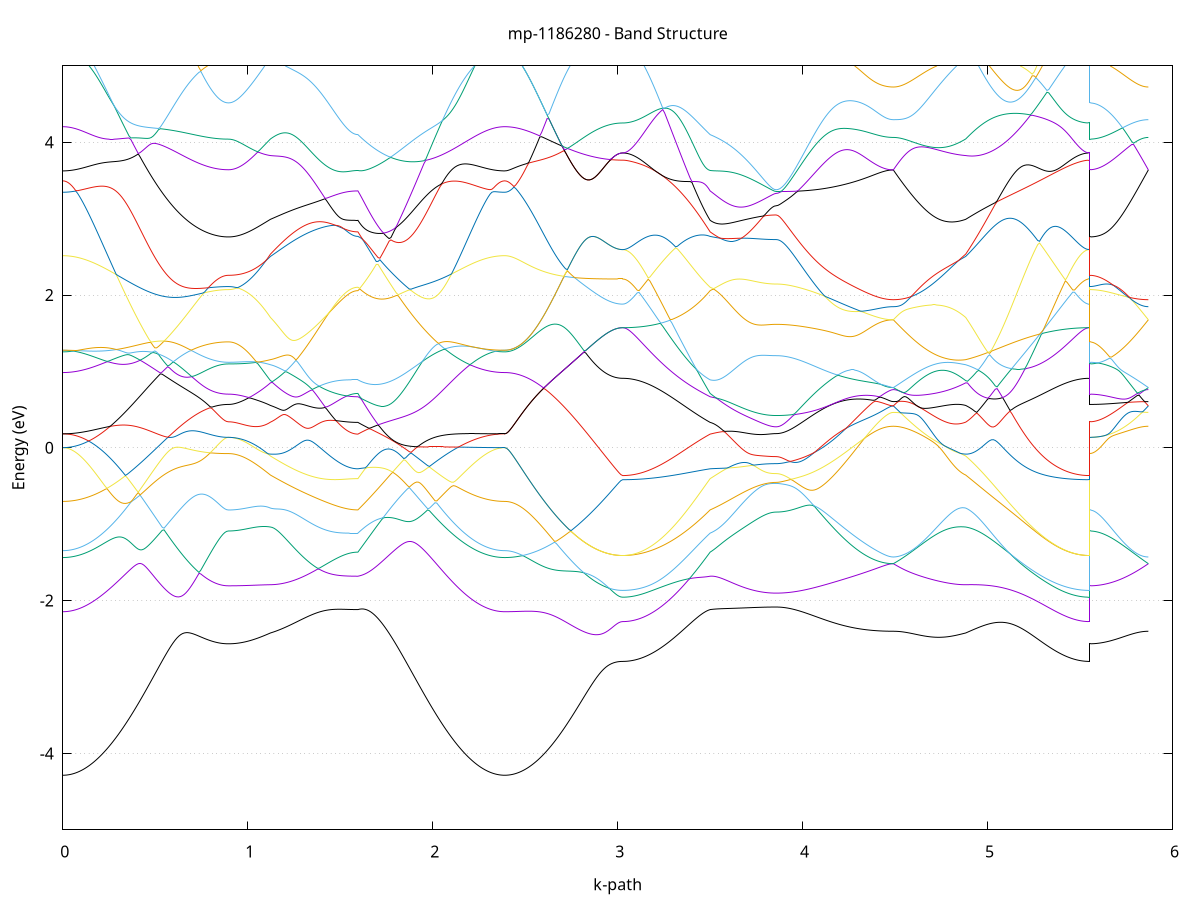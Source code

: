 set title 'mp-1186280 - Band Structure'
set xlabel 'k-path'
set ylabel 'Energy (eV)'
set grid y
set yrange [-5:5]
set terminal png size 800,600
set output 'mp-1186280_bands_gnuplot.png'
plot '-' using 1:2 with lines notitle, '-' using 1:2 with lines notitle, '-' using 1:2 with lines notitle, '-' using 1:2 with lines notitle, '-' using 1:2 with lines notitle, '-' using 1:2 with lines notitle, '-' using 1:2 with lines notitle, '-' using 1:2 with lines notitle, '-' using 1:2 with lines notitle, '-' using 1:2 with lines notitle, '-' using 1:2 with lines notitle, '-' using 1:2 with lines notitle, '-' using 1:2 with lines notitle, '-' using 1:2 with lines notitle, '-' using 1:2 with lines notitle, '-' using 1:2 with lines notitle, '-' using 1:2 with lines notitle, '-' using 1:2 with lines notitle, '-' using 1:2 with lines notitle, '-' using 1:2 with lines notitle, '-' using 1:2 with lines notitle, '-' using 1:2 with lines notitle, '-' using 1:2 with lines notitle, '-' using 1:2 with lines notitle, '-' using 1:2 with lines notitle, '-' using 1:2 with lines notitle, '-' using 1:2 with lines notitle, '-' using 1:2 with lines notitle, '-' using 1:2 with lines notitle, '-' using 1:2 with lines notitle, '-' using 1:2 with lines notitle, '-' using 1:2 with lines notitle, '-' using 1:2 with lines notitle, '-' using 1:2 with lines notitle, '-' using 1:2 with lines notitle, '-' using 1:2 with lines notitle, '-' using 1:2 with lines notitle, '-' using 1:2 with lines notitle, '-' using 1:2 with lines notitle, '-' using 1:2 with lines notitle, '-' using 1:2 with lines notitle, '-' using 1:2 with lines notitle, '-' using 1:2 with lines notitle, '-' using 1:2 with lines notitle, '-' using 1:2 with lines notitle, '-' using 1:2 with lines notitle, '-' using 1:2 with lines notitle, '-' using 1:2 with lines notitle
0.000000 -37.623053
0.009953 -37.623053
0.019906 -37.622953
0.029858 -37.622853
0.039811 -37.622553
0.049764 -37.622353
0.059717 -37.622053
0.069669 -37.621653
0.079622 -37.621253
0.089575 -37.620753
0.099528 -37.620253
0.109480 -37.619653
0.119433 -37.618953
0.129386 -37.618253
0.139339 -37.617453
0.149292 -37.616653
0.159244 -37.615853
0.169197 -37.614853
0.179150 -37.613953
0.189103 -37.612953
0.199055 -37.611853
0.209008 -37.610753
0.218961 -37.609553
0.228914 -37.608353
0.238866 -37.607053
0.248819 -37.605753
0.258772 -37.604453
0.268725 -37.603053
0.278678 -37.601553
0.288630 -37.600053
0.298583 -37.598553
0.308536 -37.597053
0.318489 -37.595453
0.328441 -37.593753
0.338394 -37.592153
0.348347 -37.590353
0.358300 -37.588653
0.368253 -37.586853
0.378205 -37.585053
0.388158 -37.583253
0.398111 -37.581353
0.408064 -37.579453
0.418016 -37.577553
0.427969 -37.575553
0.437922 -37.573653
0.447875 -37.571653
0.457827 -37.569653
0.467780 -37.567553
0.477733 -37.565553
0.487686 -37.563453
0.497639 -37.561353
0.507591 -37.559253
0.517544 -37.557153
0.527497 -37.555053
0.537450 -37.552853
0.547402 -37.550753
0.557355 -37.548553
0.567308 -37.546353
0.577261 -37.544253
0.587213 -37.542053
0.597166 -37.539853
0.607119 -37.537653
0.617072 -37.535453
0.627025 -37.533253
0.636977 -37.531153
0.646930 -37.528953
0.656883 -37.526753
0.666836 -37.524553
0.676788 -37.522453
0.686741 -37.520253
0.696694 -37.518053
0.706647 -37.515953
0.716600 -37.513853
0.726552 -37.511753
0.736505 -37.509553
0.746458 -37.507453
0.756411 -37.505453
0.766363 -37.503353
0.776316 -37.501353
0.786269 -37.499253
0.796222 -37.497253
0.806174 -37.495353
0.816127 -37.493353
0.826080 -37.491453
0.836033 -37.489553
0.845986 -37.487753
0.855938 -37.486053
0.865891 -37.484353
0.875844 -37.482953
0.885797 -37.481953
0.895749 -37.481553
0.895749 -37.481553
0.905619 -37.481553
0.915489 -37.481553
0.925358 -37.481553
0.935228 -37.481553
0.945097 -37.481553
0.954967 -37.481553
0.964836 -37.481553
0.974706 -37.481553
0.984576 -37.481553
0.994445 -37.481553
1.004315 -37.481553
1.014184 -37.481653
1.024054 -37.481653
1.033923 -37.481653
1.043793 -37.481653
1.053663 -37.481653
1.063532 -37.481753
1.073402 -37.481753
1.083271 -37.481753
1.093141 -37.481753
1.103011 -37.481753
1.112880 -37.482453
1.122750 -37.483353
1.122750 -37.483353
1.132601 -37.483953
1.142453 -37.484653
1.152304 -37.485253
1.162156 -37.485853
1.172008 -37.486553
1.181859 -37.487153
1.191711 -37.487753
1.201562 -37.488353
1.211414 -37.488953
1.221266 -37.489553
1.231117 -37.490053
1.240969 -37.490653
1.250821 -37.491153
1.260672 -37.491753
1.270524 -37.492253
1.280375 -37.492753
1.290227 -37.493253
1.300079 -37.493753
1.309930 -37.494253
1.319782 -37.494753
1.329633 -37.495153
1.339485 -37.495653
1.349337 -37.496053
1.359188 -37.496453
1.369040 -37.496853
1.378891 -37.497253
1.388743 -37.497553
1.398595 -37.497953
1.408446 -37.498253
1.418298 -37.498653
1.428149 -37.498953
1.438001 -37.499153
1.447853 -37.499453
1.457704 -37.499753
1.467556 -37.499953
1.477407 -37.500153
1.487259 -37.500353
1.497111 -37.500653
1.506962 -37.500853
1.516814 -37.501053
1.526665 -37.501253
1.536517 -37.501453
1.546369 -37.501553
1.556220 -37.501653
1.566072 -37.501753
1.575923 -37.501753
1.585775 -37.501853
1.595627 -37.501853
1.595627 -37.501853
1.605551 -37.503353
1.615474 -37.504853
1.625398 -37.506453
1.635322 -37.508153
1.645246 -37.509853
1.655170 -37.511553
1.665093 -37.513353
1.675017 -37.515253
1.684941 -37.517053
1.694865 -37.518953
1.704789 -37.520953
1.714712 -37.522953
1.724636 -37.524953
1.734560 -37.526953
1.744484 -37.529053
1.754407 -37.531053
1.764331 -37.533153
1.774255 -37.535353
1.784179 -37.537453
1.794103 -37.539553
1.804026 -37.541653
1.813950 -37.543853
1.823874 -37.545953
1.833798 -37.548153
1.843722 -37.550253
1.853645 -37.552453
1.863569 -37.554553
1.873493 -37.556753
1.883417 -37.558853
1.893341 -37.560953
1.903264 -37.563053
1.913188 -37.565153
1.923112 -37.567253
1.933036 -37.569253
1.942960 -37.571353
1.952883 -37.573353
1.962807 -37.575353
1.972731 -37.577353
1.982655 -37.579253
1.992579 -37.581153
2.002502 -37.583053
2.012426 -37.584953
2.022350 -37.586753
2.032274 -37.588553
2.042198 -37.590353
2.052121 -37.592053
2.062045 -37.593753
2.071969 -37.595353
2.081893 -37.596953
2.091817 -37.598553
2.101740 -37.600053
2.111664 -37.601553
2.121588 -37.603053
2.131512 -37.604453
2.141436 -37.605753
2.151359 -37.607053
2.161283 -37.608353
2.171207 -37.609553
2.181131 -37.610753
2.191055 -37.611853
2.200978 -37.612953
2.210902 -37.613953
2.220826 -37.614953
2.230750 -37.615853
2.240674 -37.616753
2.250597 -37.617553
2.260521 -37.618253
2.270445 -37.618953
2.280369 -37.619653
2.290293 -37.620253
2.300216 -37.620753
2.310140 -37.621253
2.320064 -37.621653
2.329988 -37.622053
2.339912 -37.622353
2.349835 -37.622653
2.359759 -37.622853
2.369683 -37.622953
2.379607 -37.623053
2.389531 -37.623053
2.389531 -37.623053
2.399495 -37.623053
2.409459 -37.622953
2.419423 -37.622753
2.429387 -37.622553
2.439351 -37.622353
2.449316 -37.621953
2.459280 -37.621653
2.469244 -37.621153
2.479208 -37.620653
2.489172 -37.620153
2.499137 -37.619553
2.509101 -37.618853
2.519065 -37.618153
2.529029 -37.617353
2.538993 -37.616553
2.548957 -37.615653
2.558922 -37.614653
2.568886 -37.613653
2.578850 -37.612653
2.588814 -37.611553
2.598778 -37.610353
2.608743 -37.609153
2.618707 -37.607953
2.628671 -37.606653
2.638635 -37.605253
2.648599 -37.603953
2.658563 -37.602453
2.668528 -37.601053
2.678492 -37.599453
2.688456 -37.597953
2.698420 -37.596353
2.708384 -37.594753
2.718348 -37.593053
2.728313 -37.591353
2.738277 -37.589653
2.748241 -37.587853
2.758205 -37.586053
2.768169 -37.584253
2.778134 -37.582453
2.788098 -37.580553
2.798062 -37.578753
2.808026 -37.576853
2.817990 -37.574953
2.827954 -37.573053
2.837919 -37.571153
2.847883 -37.569353
2.857847 -37.567453
2.867811 -37.565553
2.877775 -37.563753
2.887739 -37.561953
2.897704 -37.560153
2.907668 -37.558453
2.917632 -37.556753
2.927596 -37.555153
2.937560 -37.553653
2.947525 -37.552253
2.957489 -37.550953
2.967453 -37.549753
2.977417 -37.548653
2.987381 -37.547853
2.997345 -37.547153
3.007310 -37.546653
3.017274 -37.546253
3.027238 -37.546153
3.027238 -37.546153
3.037090 -37.546153
3.046941 -37.546153
3.056793 -37.545953
3.066644 -37.545853
3.076496 -37.545653
3.086348 -37.545453
3.096199 -37.545153
3.106051 -37.544753
3.115902 -37.544453
3.125754 -37.544053
3.135606 -37.543553
3.145457 -37.543053
3.155309 -37.542553
3.165160 -37.541953
3.175012 -37.541353
3.184864 -37.540653
3.194715 -37.539953
3.204567 -37.539253
3.214418 -37.538453
3.224270 -37.537653
3.234122 -37.536753
3.243973 -37.535853
3.253825 -37.534953
3.263676 -37.533953
3.273528 -37.532953
3.283380 -37.531953
3.293231 -37.530853
3.303083 -37.529753
3.312935 -37.528553
3.322786 -37.527453
3.332638 -37.526153
3.342489 -37.524953
3.352341 -37.523653
3.362193 -37.522353
3.372044 -37.521053
3.381896 -37.519653
3.391747 -37.518353
3.401599 -37.516853
3.411451 -37.515453
3.421302 -37.513953
3.431154 -37.512453
3.441005 -37.510953
3.450857 -37.509453
3.460709 -37.507853
3.470560 -37.506353
3.480412 -37.504753
3.490263 -37.503153
3.500115 -37.501853
3.500115 -37.501853
3.510031 -37.503253
3.519947 -37.504653
3.529863 -37.506153
3.539779 -37.507553
3.549695 -37.508953
3.559611 -37.510253
3.569527 -37.511553
3.579443 -37.512853
3.589359 -37.514053
3.599275 -37.515253
3.609191 -37.516453
3.619107 -37.517553
3.629023 -37.518653
3.638939 -37.519653
3.648855 -37.520653
3.658771 -37.521653
3.668687 -37.522553
3.678603 -37.523453
3.688519 -37.524253
3.698435 -37.525053
3.708351 -37.525853
3.718267 -37.526553
3.728183 -37.527153
3.738099 -37.527753
3.748015 -37.528353
3.757931 -37.528853
3.767847 -37.529353
3.777763 -37.529753
3.787679 -37.530153
3.797595 -37.530453
3.807511 -37.530653
3.817427 -37.530953
3.827343 -37.531053
3.837259 -37.531253
3.847176 -37.531253
3.857092 -37.531353
3.857092 -37.531353
3.866988 -37.531253
3.876885 -37.531253
3.886782 -37.531153
3.896678 -37.531053
3.906575 -37.530953
3.916472 -37.530753
3.926369 -37.530553
3.936265 -37.530253
3.946162 -37.529953
3.956059 -37.529653
3.965956 -37.529353
3.975852 -37.528953
3.985749 -37.528553
3.995646 -37.528153
4.005542 -37.527653
4.015439 -37.527153
4.025336 -37.526653
4.035233 -37.526053
4.045129 -37.525553
4.055026 -37.524853
4.064923 -37.524253
4.074819 -37.523553
4.084716 -37.522853
4.094613 -37.522153
4.104510 -37.521353
4.114406 -37.520653
4.124303 -37.519853
4.134200 -37.518953
4.144097 -37.518153
4.153993 -37.517253
4.163890 -37.516353
4.173787 -37.515453
4.183683 -37.514453
4.193580 -37.513553
4.203477 -37.512553
4.213374 -37.511553
4.223270 -37.510453
4.233167 -37.509453
4.243064 -37.508353
4.252961 -37.507253
4.262857 -37.506153
4.272754 -37.505053
4.282651 -37.503953
4.292547 -37.502753
4.302444 -37.501653
4.312341 -37.500453
4.322238 -37.499253
4.332134 -37.498053
4.342031 -37.496853
4.351928 -37.495653
4.361825 -37.494453
4.371721 -37.493253
4.381618 -37.492053
4.391515 -37.490853
4.401411 -37.489653
4.411308 -37.488453
4.421205 -37.487253
4.431102 -37.486153
4.440998 -37.484953
4.450895 -37.483953
4.460792 -37.483053
4.470689 -37.482253
4.480585 -37.481753
4.490482 -37.481553
4.490482 -37.481553
4.500267 -37.481553
4.510052 -37.481753
4.519837 -37.481953
4.529622 -37.482353
4.539407 -37.482653
4.549193 -37.483053
4.558978 -37.483453
4.568763 -37.483853
4.578548 -37.484253
4.588333 -37.484553
4.598118 -37.484953
4.607903 -37.485253
4.617688 -37.485553
4.627473 -37.485853
4.637258 -37.486153
4.647043 -37.486353
4.656829 -37.486653
4.666614 -37.486753
4.676399 -37.486953
4.686184 -37.487053
4.695969 -37.487153
4.705754 -37.487253
4.715539 -37.487253
4.725324 -37.487253
4.735109 -37.487153
4.744894 -37.487053
4.754679 -37.486953
4.764465 -37.486853
4.774250 -37.486653
4.784035 -37.486453
4.793820 -37.486153
4.803605 -37.485953
4.813390 -37.485653
4.823175 -37.485253
4.832960 -37.484853
4.842745 -37.484453
4.852530 -37.484053
4.862315 -37.483653
4.872101 -37.483253
4.881886 -37.483353
4.881886 -37.483353
4.891867 -37.484253
4.901848 -37.485253
4.911830 -37.486253
4.921811 -37.487353
4.931792 -37.488353
4.941774 -37.489453
4.951755 -37.490553
4.961736 -37.491753
4.971718 -37.492853
4.981699 -37.494053
4.991680 -37.495253
5.001662 -37.496453
5.011643 -37.497653
5.021624 -37.498953
5.031606 -37.500153
5.041587 -37.501453
5.051568 -37.502753
5.061550 -37.504053
5.071531 -37.505353
5.081512 -37.506553
5.091494 -37.507853
5.101475 -37.509153
5.111456 -37.510453
5.121438 -37.511753
5.131419 -37.513053
5.141400 -37.514353
5.151382 -37.515653
5.161363 -37.516953
5.171344 -37.518153
5.181326 -37.519453
5.191307 -37.520653
5.201288 -37.521853
5.211270 -37.523053
5.221251 -37.524253
5.231232 -37.525453
5.241213 -37.526653
5.251195 -37.527753
5.261176 -37.528853
5.271157 -37.529953
5.281139 -37.530953
5.291120 -37.532053
5.301101 -37.533053
5.311083 -37.533953
5.321064 -37.534953
5.331045 -37.535853
5.341027 -37.536753
5.351008 -37.537553
5.360989 -37.538353
5.370971 -37.539153
5.380952 -37.539853
5.390933 -37.540553
5.400915 -37.541253
5.410896 -37.541853
5.420877 -37.542453
5.430859 -37.543053
5.440840 -37.543553
5.450821 -37.543953
5.460803 -37.544353
5.470784 -37.544753
5.480765 -37.545053
5.490747 -37.545353
5.500728 -37.545653
5.510709 -37.545853
5.520691 -37.545953
5.530672 -37.546153
5.540653 -37.546153
5.550635 -37.546153
5.550635 -37.481553
5.560599 -37.481553
5.570563 -37.481553
5.580527 -37.481553
5.590491 -37.481553
5.600456 -37.481553
5.610420 -37.481553
5.620384 -37.481553
5.630348 -37.481553
5.640312 -37.481553
5.650277 -37.481553
5.660241 -37.481553
5.670205 -37.481553
5.680169 -37.481553
5.690133 -37.481553
5.700097 -37.481553
5.710062 -37.481553
5.720026 -37.481553
5.729990 -37.481553
5.739954 -37.481553
5.749918 -37.481553
5.759882 -37.481553
5.769847 -37.481553
5.779811 -37.481553
5.789775 -37.481553
5.799739 -37.481553
5.809703 -37.481553
5.819668 -37.481553
5.829632 -37.481553
5.839596 -37.481553
5.849560 -37.481553
5.859524 -37.481553
5.869488 -37.481553
e
0.000000 -37.403653
0.009953 -37.403653
0.019906 -37.403753
0.029858 -37.403753
0.039811 -37.403753
0.049764 -37.403853
0.059717 -37.403953
0.069669 -37.404053
0.079622 -37.404153
0.089575 -37.404253
0.099528 -37.404453
0.109480 -37.404553
0.119433 -37.404753
0.129386 -37.404953
0.139339 -37.405353
0.149292 -37.405953
0.159244 -37.406653
0.169197 -37.407253
0.179150 -37.408053
0.189103 -37.408753
0.199055 -37.409553
0.209008 -37.410353
0.218961 -37.411253
0.228914 -37.412153
0.238866 -37.413053
0.248819 -37.413953
0.258772 -37.414953
0.268725 -37.415953
0.278678 -37.416953
0.288630 -37.417953
0.298583 -37.419053
0.308536 -37.420153
0.318489 -37.421253
0.328441 -37.422353
0.338394 -37.423553
0.348347 -37.424653
0.358300 -37.425853
0.368253 -37.427053
0.378205 -37.428253
0.388158 -37.429453
0.398111 -37.430653
0.408064 -37.431853
0.418016 -37.433153
0.427969 -37.434353
0.437922 -37.435553
0.447875 -37.436853
0.457827 -37.438053
0.467780 -37.439253
0.477733 -37.440553
0.487686 -37.441753
0.497639 -37.442953
0.507591 -37.444153
0.517544 -37.445353
0.527497 -37.446553
0.537450 -37.447753
0.547402 -37.448953
0.557355 -37.450053
0.567308 -37.451253
0.577261 -37.452353
0.587213 -37.453453
0.597166 -37.454453
0.607119 -37.455553
0.617072 -37.456553
0.627025 -37.457553
0.636977 -37.458553
0.646930 -37.459553
0.656883 -37.460453
0.666836 -37.461353
0.676788 -37.462253
0.686741 -37.463053
0.696694 -37.463853
0.706647 -37.464653
0.716600 -37.465353
0.726552 -37.466053
0.736505 -37.466753
0.746458 -37.467353
0.756411 -37.467953
0.766363 -37.468553
0.776316 -37.469053
0.786269 -37.469553
0.796222 -37.469953
0.806174 -37.470353
0.816127 -37.470753
0.826080 -37.471053
0.836033 -37.471353
0.845986 -37.471553
0.855938 -37.471753
0.865891 -37.471853
0.875844 -37.472053
0.885797 -37.473053
0.895749 -37.473453
0.895749 -37.473453
0.905619 -37.473453
0.915489 -37.473353
0.925358 -37.473253
0.935228 -37.473053
0.945097 -37.472953
0.954967 -37.472853
0.964836 -37.473153
0.974706 -37.473453
0.984576 -37.473853
0.994445 -37.474253
1.004315 -37.474753
1.014184 -37.475253
1.024054 -37.475853
1.033923 -37.476353
1.043793 -37.477053
1.053663 -37.477653
1.063532 -37.478353
1.073402 -37.479153
1.083271 -37.479853
1.093141 -37.480653
1.103011 -37.481553
1.112880 -37.481853
1.122750 -37.481853
1.122750 -37.481853
1.132601 -37.481953
1.142453 -37.482153
1.152304 -37.482453
1.162156 -37.482853
1.172008 -37.483353
1.181859 -37.483953
1.191711 -37.484553
1.201562 -37.485153
1.211414 -37.485753
1.221266 -37.486353
1.231117 -37.487053
1.240969 -37.487653
1.250821 -37.488353
1.260672 -37.489053
1.270524 -37.489653
1.280375 -37.490353
1.290227 -37.490953
1.300079 -37.491553
1.309930 -37.492253
1.319782 -37.492853
1.329633 -37.493453
1.339485 -37.493953
1.349337 -37.494553
1.359188 -37.495053
1.369040 -37.495653
1.378891 -37.496153
1.388743 -37.496653
1.398595 -37.497053
1.408446 -37.497553
1.418298 -37.497953
1.428149 -37.498353
1.438001 -37.498753
1.447853 -37.499153
1.457704 -37.499453
1.467556 -37.499753
1.477407 -37.500053
1.487259 -37.500353
1.497111 -37.500553
1.506962 -37.500753
1.516814 -37.500853
1.526665 -37.501053
1.536517 -37.501153
1.546369 -37.501253
1.556220 -37.501353
1.566072 -37.501353
1.575923 -37.501453
1.585775 -37.501453
1.595627 -37.501453
1.595627 -37.501453
1.605551 -37.499853
1.615474 -37.498153
1.625398 -37.496453
1.635322 -37.494753
1.645246 -37.493053
1.655170 -37.491253
1.665093 -37.489553
1.675017 -37.487853
1.684941 -37.486053
1.694865 -37.484253
1.704789 -37.482553
1.714712 -37.480753
1.724636 -37.478953
1.734560 -37.477153
1.744484 -37.475353
1.754407 -37.473653
1.764331 -37.471853
1.774255 -37.470053
1.784179 -37.468253
1.794103 -37.466453
1.804026 -37.464753
1.813950 -37.462953
1.823874 -37.461153
1.833798 -37.459453
1.843722 -37.457653
1.853645 -37.455953
1.863569 -37.454253
1.873493 -37.452553
1.883417 -37.450853
1.893341 -37.449153
1.903264 -37.447453
1.913188 -37.445853
1.923112 -37.444153
1.933036 -37.442553
1.942960 -37.440953
1.952883 -37.439353
1.962807 -37.437853
1.972731 -37.436253
1.982655 -37.434753
1.992579 -37.433253
2.002502 -37.431853
2.012426 -37.430353
2.022350 -37.428953
2.032274 -37.427553
2.042198 -37.426253
2.052121 -37.424853
2.062045 -37.423553
2.071969 -37.422353
2.081893 -37.421053
2.091817 -37.419853
2.101740 -37.418753
2.111664 -37.417553
2.121588 -37.416453
2.131512 -37.415353
2.141436 -37.414353
2.151359 -37.413353
2.161283 -37.412353
2.171207 -37.411453
2.181131 -37.410553
2.191055 -37.409653
2.200978 -37.408853
2.210902 -37.408053
2.220826 -37.407353
2.230750 -37.406653
2.240674 -37.406053
2.250597 -37.405353
2.260521 -37.404853
2.270445 -37.404753
2.280369 -37.404553
2.290293 -37.404453
2.300216 -37.404253
2.310140 -37.404153
2.320064 -37.404053
2.329988 -37.403953
2.339912 -37.403853
2.349835 -37.403753
2.359759 -37.403753
2.369683 -37.403753
2.379607 -37.403653
2.389531 -37.403653
2.389531 -37.403653
2.399495 -37.403753
2.409459 -37.403853
2.419423 -37.403953
2.429387 -37.404153
2.439351 -37.404453
2.449316 -37.404853
2.459280 -37.405253
2.469244 -37.405653
2.479208 -37.406153
2.489172 -37.406753
2.499137 -37.407453
2.509101 -37.408153
2.519065 -37.408853
2.529029 -37.409753
2.538993 -37.410553
2.548957 -37.411553
2.558922 -37.412453
2.568886 -37.413553
2.578850 -37.414653
2.588814 -37.415753
2.598778 -37.416953
2.608743 -37.418253
2.618707 -37.419553
2.628671 -37.420953
2.638635 -37.422353
2.648599 -37.423753
2.658563 -37.425253
2.668528 -37.426753
2.678492 -37.428353
2.688456 -37.429953
2.698420 -37.431653
2.708384 -37.433353
2.718348 -37.435053
2.728313 -37.436853
2.738277 -37.438653
2.748241 -37.440453
2.758205 -37.442253
2.768169 -37.444153
2.778134 -37.446053
2.788098 -37.447953
2.798062 -37.449853
2.808026 -37.451753
2.817990 -37.453753
2.827954 -37.455653
2.837919 -37.457653
2.847883 -37.459553
2.857847 -37.461453
2.867811 -37.463353
2.877775 -37.465253
2.887739 -37.467153
2.897704 -37.468953
2.907668 -37.470753
2.917632 -37.472453
2.927596 -37.474053
2.937560 -37.475553
2.947525 -37.477053
2.957489 -37.478353
2.967453 -37.479553
2.977417 -37.480653
2.987381 -37.481453
2.997345 -37.482253
3.007310 -37.482753
3.017274 -37.483053
3.027238 -37.483153
3.027238 -37.483153
3.037090 -37.483153
3.046941 -37.483153
3.056793 -37.483153
3.066644 -37.483153
3.076496 -37.483153
3.086348 -37.483153
3.096199 -37.483153
3.106051 -37.483153
3.115902 -37.483153
3.125754 -37.483153
3.135606 -37.483153
3.145457 -37.483153
3.155309 -37.483153
3.165160 -37.483253
3.175012 -37.483253
3.184864 -37.483253
3.194715 -37.483353
3.204567 -37.483453
3.214418 -37.483453
3.224270 -37.483553
3.234122 -37.483653
3.243973 -37.483853
3.253825 -37.483953
3.263676 -37.484153
3.273528 -37.484353
3.283380 -37.484553
3.293231 -37.484853
3.303083 -37.485153
3.312935 -37.485453
3.322786 -37.485853
3.332638 -37.486253
3.342489 -37.486653
3.352341 -37.487153
3.362193 -37.487753
3.372044 -37.488353
3.381896 -37.489053
3.391747 -37.489753
3.401599 -37.490553
3.411451 -37.491353
3.421302 -37.492253
3.431154 -37.493253
3.441005 -37.494253
3.450857 -37.495353
3.460709 -37.496553
3.470560 -37.497753
3.480412 -37.499053
3.490263 -37.500453
3.500115 -37.501453
3.500115 -37.501453
3.510031 -37.499953
3.519947 -37.498453
3.529863 -37.496953
3.539779 -37.495553
3.549695 -37.494153
3.559611 -37.492753
3.569527 -37.491453
3.579443 -37.490153
3.589359 -37.488953
3.599275 -37.487853
3.609191 -37.486653
3.619107 -37.485653
3.629023 -37.484553
3.638939 -37.483653
3.648855 -37.482653
3.658771 -37.481753
3.668687 -37.480953
3.678603 -37.480153
3.688519 -37.479453
3.698435 -37.478753
3.708351 -37.478153
3.718267 -37.477553
3.728183 -37.476953
3.738099 -37.476453
3.748015 -37.476053
3.757931 -37.475553
3.767847 -37.475253
3.777763 -37.474853
3.787679 -37.474553
3.797595 -37.474353
3.807511 -37.474153
3.817427 -37.473953
3.827343 -37.473853
3.837259 -37.473753
3.847176 -37.473653
3.857092 -37.473653
3.857092 -37.473653
3.866988 -37.473653
3.876885 -37.473653
3.886782 -37.473653
3.896678 -37.473653
3.906575 -37.473653
3.916472 -37.473653
3.926369 -37.473653
3.936265 -37.473553
3.946162 -37.473553
3.956059 -37.473553
3.965956 -37.473553
3.975852 -37.473553
3.985749 -37.473553
3.995646 -37.473553
4.005542 -37.473553
4.015439 -37.473553
4.025336 -37.473453
4.035233 -37.473453
4.045129 -37.473453
4.055026 -37.473453
4.064923 -37.473453
4.074819 -37.473353
4.084716 -37.473353
4.094613 -37.473353
4.104510 -37.473353
4.114406 -37.473353
4.124303 -37.473253
4.134200 -37.473253
4.144097 -37.473253
4.153993 -37.473253
4.163890 -37.473253
4.173787 -37.473153
4.183683 -37.473153
4.193580 -37.473153
4.203477 -37.473153
4.213374 -37.473153
4.223270 -37.473053
4.233167 -37.473053
4.243064 -37.473053
4.252961 -37.473053
4.262857 -37.473053
4.272754 -37.472953
4.282651 -37.472953
4.292547 -37.472953
4.302444 -37.472953
4.312341 -37.472953
4.322238 -37.472853
4.332134 -37.472853
4.342031 -37.472853
4.351928 -37.472853
4.361825 -37.472853
4.371721 -37.472853
4.381618 -37.472853
4.391515 -37.472853
4.401411 -37.472753
4.411308 -37.472753
4.421205 -37.472753
4.431102 -37.472753
4.440998 -37.472753
4.450895 -37.472753
4.460792 -37.472753
4.470689 -37.472753
4.480585 -37.472753
4.490482 -37.472753
4.490482 -37.472753
4.500267 -37.472753
4.510052 -37.472753
4.519837 -37.472753
4.529622 -37.472753
4.539407 -37.472753
4.549193 -37.472653
4.558978 -37.472553
4.568763 -37.472553
4.578548 -37.472453
4.588333 -37.472353
4.598118 -37.472153
4.607903 -37.472053
4.617688 -37.471953
4.627473 -37.471753
4.637258 -37.471553
4.647043 -37.471353
4.656829 -37.471153
4.666614 -37.470953
4.676399 -37.470753
4.686184 -37.470453
4.695969 -37.470253
4.705754 -37.470153
4.715539 -37.470453
4.725324 -37.470753
4.735109 -37.471153
4.744894 -37.471653
4.754679 -37.472153
4.764465 -37.472653
4.774250 -37.473253
4.784035 -37.473853
4.793820 -37.474553
4.803605 -37.475253
4.813390 -37.476053
4.823175 -37.476853
4.832960 -37.477653
4.842745 -37.478553
4.852530 -37.479553
4.862315 -37.480453
4.872101 -37.481353
4.881886 -37.481853
4.881886 -37.481853
4.891867 -37.481853
4.901848 -37.481853
4.911830 -37.481953
4.921811 -37.481953
4.931792 -37.481953
4.941774 -37.482053
4.951755 -37.482053
4.961736 -37.482053
4.971718 -37.482053
4.981699 -37.482153
4.991680 -37.482153
5.001662 -37.482153
5.011643 -37.482253
5.021624 -37.482253
5.031606 -37.482253
5.041587 -37.482353
5.051568 -37.482353
5.061550 -37.482353
5.071531 -37.482453
5.081512 -37.482453
5.091494 -37.482453
5.101475 -37.482453
5.111456 -37.482553
5.121438 -37.482553
5.131419 -37.482553
5.141400 -37.482653
5.151382 -37.482653
5.161363 -37.482653
5.171344 -37.482653
5.181326 -37.482753
5.191307 -37.482753
5.201288 -37.482753
5.211270 -37.482753
5.221251 -37.482753
5.231232 -37.482853
5.241213 -37.482853
5.251195 -37.482853
5.261176 -37.482853
5.271157 -37.482853
5.281139 -37.482953
5.291120 -37.482953
5.301101 -37.482953
5.311083 -37.482953
5.321064 -37.482953
5.331045 -37.482953
5.341027 -37.483053
5.351008 -37.483053
5.360989 -37.483053
5.370971 -37.483053
5.380952 -37.483053
5.390933 -37.483053
5.400915 -37.483053
5.410896 -37.483053
5.420877 -37.483053
5.430859 -37.483153
5.440840 -37.483153
5.450821 -37.483153
5.460803 -37.483153
5.470784 -37.483153
5.480765 -37.483153
5.490747 -37.483153
5.500728 -37.483153
5.510709 -37.483153
5.520691 -37.483153
5.530672 -37.483153
5.540653 -37.483153
5.550635 -37.483153
5.550635 -37.473453
5.560599 -37.473453
5.570563 -37.473453
5.580527 -37.473453
5.590491 -37.473453
5.600456 -37.473453
5.610420 -37.473453
5.620384 -37.473353
5.630348 -37.473353
5.640312 -37.473353
5.650277 -37.473353
5.660241 -37.473353
5.670205 -37.473353
5.680169 -37.473253
5.690133 -37.473253
5.700097 -37.473253
5.710062 -37.473253
5.720026 -37.473253
5.729990 -37.473153
5.739954 -37.473153
5.749918 -37.473153
5.759882 -37.473053
5.769847 -37.473053
5.779811 -37.473053
5.789775 -37.473053
5.799739 -37.472953
5.809703 -37.472953
5.819668 -37.472953
5.829632 -37.472853
5.839596 -37.472853
5.849560 -37.472853
5.859524 -37.472753
5.869488 -37.472753
e
0.000000 -37.401153
0.009953 -37.401153
0.019906 -37.401253
0.029858 -37.401353
0.039811 -37.401553
0.049764 -37.401753
0.059717 -37.401953
0.069669 -37.402253
0.079622 -37.402553
0.089575 -37.402953
0.099528 -37.403353
0.109480 -37.403753
0.119433 -37.404253
0.129386 -37.404753
0.139339 -37.405153
0.149292 -37.405353
0.159244 -37.405553
0.169197 -37.405853
0.179150 -37.406053
0.189103 -37.406353
0.199055 -37.406653
0.209008 -37.406953
0.218961 -37.407253
0.228914 -37.407653
0.238866 -37.407953
0.248819 -37.408353
0.258772 -37.408753
0.268725 -37.409153
0.278678 -37.409553
0.288630 -37.410053
0.298583 -37.410453
0.308536 -37.410953
0.318489 -37.411453
0.328441 -37.411953
0.338394 -37.412453
0.348347 -37.413053
0.358300 -37.413653
0.368253 -37.414153
0.378205 -37.414753
0.388158 -37.415453
0.398111 -37.416053
0.408064 -37.416753
0.418016 -37.417353
0.427969 -37.418053
0.437922 -37.418853
0.447875 -37.419553
0.457827 -37.420353
0.467780 -37.421153
0.477733 -37.421953
0.487686 -37.422753
0.497639 -37.423553
0.507591 -37.424453
0.517544 -37.425353
0.527497 -37.426253
0.537450 -37.427153
0.547402 -37.428153
0.557355 -37.429153
0.567308 -37.430153
0.577261 -37.431153
0.587213 -37.432253
0.597166 -37.433353
0.607119 -37.434453
0.617072 -37.435553
0.627025 -37.436653
0.636977 -37.437853
0.646930 -37.439053
0.656883 -37.440253
0.666836 -37.441553
0.676788 -37.442753
0.686741 -37.444053
0.696694 -37.445353
0.706647 -37.446753
0.716600 -37.448053
0.726552 -37.449453
0.736505 -37.450953
0.746458 -37.452353
0.756411 -37.453853
0.766363 -37.455253
0.776316 -37.456753
0.786269 -37.458353
0.796222 -37.459853
0.806174 -37.461453
0.816127 -37.462953
0.826080 -37.464553
0.836033 -37.466153
0.845986 -37.467753
0.855938 -37.469253
0.865891 -37.470753
0.875844 -37.471953
0.885797 -37.472053
0.895749 -37.472053
0.895749 -37.472053
0.905619 -37.472053
0.915489 -37.472153
0.925358 -37.472253
0.935228 -37.472453
0.945097 -37.472653
0.954967 -37.472653
0.964836 -37.472353
0.974706 -37.472053
0.984576 -37.471753
0.994445 -37.471353
1.004315 -37.470853
1.014184 -37.470453
1.024054 -37.469953
1.033923 -37.469353
1.043793 -37.468753
1.053663 -37.468153
1.063532 -37.467453
1.073402 -37.466753
1.083271 -37.466053
1.093141 -37.465253
1.103011 -37.464453
1.112880 -37.463653
1.122750 -37.462753
1.122750 -37.462753
1.132601 -37.462153
1.142453 -37.461353
1.152304 -37.460353
1.162156 -37.459353
1.172008 -37.458353
1.181859 -37.457253
1.191711 -37.456153
1.201562 -37.454953
1.211414 -37.453853
1.221266 -37.452653
1.231117 -37.451553
1.240969 -37.450353
1.250821 -37.449153
1.260672 -37.448053
1.270524 -37.446953
1.280375 -37.445853
1.290227 -37.444753
1.300079 -37.443653
1.309930 -37.442653
1.319782 -37.441653
1.329633 -37.440653
1.339485 -37.439753
1.349337 -37.438753
1.359188 -37.437853
1.369040 -37.437053
1.378891 -37.436153
1.388743 -37.435353
1.398595 -37.434553
1.408446 -37.433853
1.418298 -37.433153
1.428149 -37.432453
1.438001 -37.431853
1.447853 -37.431253
1.457704 -37.430653
1.467556 -37.430153
1.477407 -37.429653
1.487259 -37.429253
1.497111 -37.428853
1.506962 -37.428453
1.516814 -37.428153
1.526665 -37.427853
1.536517 -37.427553
1.546369 -37.427353
1.556220 -37.427153
1.566072 -37.427053
1.575923 -37.426953
1.585775 -37.426853
1.595627 -37.426853
1.595627 -37.426853
1.605551 -37.426953
1.615474 -37.427053
1.625398 -37.427153
1.635322 -37.427153
1.645246 -37.427053
1.655170 -37.427053
1.665093 -37.426953
1.675017 -37.426753
1.684941 -37.426653
1.694865 -37.426453
1.704789 -37.426253
1.714712 -37.425953
1.724636 -37.425653
1.734560 -37.425453
1.744484 -37.425053
1.754407 -37.424753
1.764331 -37.424453
1.774255 -37.424053
1.784179 -37.423653
1.794103 -37.423253
1.804026 -37.422853
1.813950 -37.422453
1.823874 -37.421953
1.833798 -37.421553
1.843722 -37.421153
1.853645 -37.420653
1.863569 -37.420153
1.873493 -37.419753
1.883417 -37.419253
1.893341 -37.418753
1.903264 -37.418353
1.913188 -37.417853
1.923112 -37.417353
1.933036 -37.416853
1.942960 -37.416453
1.952883 -37.415953
1.962807 -37.415453
1.972731 -37.415053
1.982655 -37.414553
1.992579 -37.414053
2.002502 -37.413653
2.012426 -37.413153
2.022350 -37.412753
2.032274 -37.412353
2.042198 -37.411853
2.052121 -37.411453
2.062045 -37.411053
2.071969 -37.410653
2.081893 -37.410253
2.091817 -37.409853
2.101740 -37.409453
2.111664 -37.409053
2.121588 -37.408753
2.131512 -37.408353
2.141436 -37.408053
2.151359 -37.407753
2.161283 -37.407353
2.171207 -37.407053
2.181131 -37.406753
2.191055 -37.406553
2.200978 -37.406253
2.210902 -37.405953
2.220826 -37.405753
2.230750 -37.405553
2.240674 -37.405253
2.250597 -37.405053
2.260521 -37.404853
2.270445 -37.404253
2.280369 -37.403753
2.290293 -37.403353
2.300216 -37.402953
2.310140 -37.402553
2.320064 -37.402253
2.329988 -37.401953
2.339912 -37.401753
2.349835 -37.401553
2.359759 -37.401353
2.369683 -37.401253
2.379607 -37.401153
2.389531 -37.401153
2.389531 -37.401153
2.399495 -37.401153
2.409459 -37.401153
2.419423 -37.401153
2.429387 -37.401153
2.439351 -37.401153
2.449316 -37.401153
2.459280 -37.401153
2.469244 -37.401253
2.479208 -37.401253
2.489172 -37.401253
2.499137 -37.401253
2.509101 -37.401253
2.519065 -37.401253
2.529029 -37.401253
2.538993 -37.401253
2.548957 -37.401253
2.558922 -37.401353
2.568886 -37.401353
2.578850 -37.401353
2.588814 -37.401353
2.598778 -37.401353
2.608743 -37.401353
2.618707 -37.401453
2.628671 -37.401453
2.638635 -37.401453
2.648599 -37.401453
2.658563 -37.401453
2.668528 -37.401453
2.678492 -37.401553
2.688456 -37.401553
2.698420 -37.401553
2.708384 -37.401553
2.718348 -37.401553
2.728313 -37.401653
2.738277 -37.401653
2.748241 -37.401653
2.758205 -37.401653
2.768169 -37.401653
2.778134 -37.401753
2.788098 -37.401753
2.798062 -37.401753
2.808026 -37.401753
2.817990 -37.401753
2.827954 -37.401853
2.837919 -37.401853
2.847883 -37.401853
2.857847 -37.401853
2.867811 -37.401853
2.877775 -37.401853
2.887739 -37.401853
2.897704 -37.401853
2.907668 -37.401953
2.917632 -37.401953
2.927596 -37.401953
2.937560 -37.401953
2.947525 -37.401953
2.957489 -37.401953
2.967453 -37.401953
2.977417 -37.401953
2.987381 -37.401953
2.997345 -37.401953
3.007310 -37.401953
3.017274 -37.401953
3.027238 -37.401953
3.027238 -37.401953
3.037090 -37.402053
3.046941 -37.402053
3.056793 -37.402153
3.066644 -37.402353
3.076496 -37.402553
3.086348 -37.402753
3.096199 -37.403053
3.106051 -37.403353
3.115902 -37.403653
3.125754 -37.404053
3.135606 -37.404553
3.145457 -37.404953
3.155309 -37.405553
3.165160 -37.406053
3.175012 -37.406653
3.184864 -37.407253
3.194715 -37.407853
3.204567 -37.408553
3.214418 -37.409153
3.224270 -37.409853
3.234122 -37.410653
3.243973 -37.411353
3.253825 -37.412153
3.263676 -37.412853
3.273528 -37.413653
3.283380 -37.414453
3.293231 -37.415253
3.303083 -37.416053
3.312935 -37.416853
3.322786 -37.417553
3.332638 -37.418353
3.342489 -37.419153
3.352341 -37.419853
3.362193 -37.420553
3.372044 -37.421253
3.381896 -37.421953
3.391747 -37.422553
3.401599 -37.423153
3.411451 -37.423653
3.421302 -37.424253
3.431154 -37.424653
3.441005 -37.425153
3.450857 -37.425553
3.460709 -37.425853
3.470560 -37.426153
3.480412 -37.426453
3.490263 -37.426653
3.500115 -37.426853
3.500115 -37.426853
3.510031 -37.426953
3.519947 -37.426953
3.529863 -37.426953
3.539779 -37.427053
3.549695 -37.427053
3.559611 -37.427053
3.569527 -37.426953
3.579443 -37.426953
3.589359 -37.426953
3.599275 -37.426853
3.609191 -37.426753
3.619107 -37.426753
3.629023 -37.426653
3.638939 -37.426553
3.648855 -37.426453
3.658771 -37.426353
3.668687 -37.426253
3.678603 -37.426053
3.688519 -37.425953
3.698435 -37.425853
3.708351 -37.425753
3.718267 -37.425553
3.728183 -37.425453
3.738099 -37.425353
3.748015 -37.425253
3.757931 -37.425153
3.767847 -37.425053
3.777763 -37.424953
3.787679 -37.424853
3.797595 -37.424753
3.807511 -37.424653
3.817427 -37.424653
3.827343 -37.424553
3.837259 -37.424553
3.847176 -37.424553
3.857092 -37.424553
3.857092 -37.424553
3.866988 -37.424553
3.876885 -37.424553
3.886782 -37.424653
3.896678 -37.424753
3.906575 -37.424853
3.916472 -37.425053
3.926369 -37.425253
3.936265 -37.425453
3.946162 -37.425753
3.956059 -37.426053
3.965956 -37.426353
3.975852 -37.426753
3.985749 -37.427153
3.995646 -37.427553
4.005542 -37.427953
4.015439 -37.428453
4.025336 -37.428953
4.035233 -37.429453
4.045129 -37.430053
4.055026 -37.430553
4.064923 -37.431253
4.074819 -37.431853
4.084716 -37.432553
4.094613 -37.433153
4.104510 -37.433953
4.114406 -37.434653
4.124303 -37.435453
4.134200 -37.436253
4.144097 -37.437053
4.153993 -37.437853
4.163890 -37.438753
4.173787 -37.439653
4.183683 -37.440553
4.193580 -37.441453
4.203477 -37.442453
4.213374 -37.443353
4.223270 -37.444353
4.233167 -37.445353
4.243064 -37.446453
4.252961 -37.447453
4.262857 -37.448553
4.272754 -37.449653
4.282651 -37.450753
4.292547 -37.451853
4.302444 -37.452953
4.312341 -37.454053
4.322238 -37.455253
4.332134 -37.456453
4.342031 -37.457553
4.351928 -37.458753
4.361825 -37.459953
4.371721 -37.461153
4.381618 -37.462353
4.391515 -37.463553
4.401411 -37.464753
4.411308 -37.465853
4.421205 -37.467053
4.431102 -37.468153
4.440998 -37.469253
4.450895 -37.470353
4.460792 -37.471253
4.470689 -37.472053
4.480585 -37.472553
4.490482 -37.472753
4.490482 -37.472753
4.500267 -37.472653
4.510052 -37.472453
4.519837 -37.472253
4.529622 -37.471953
4.539407 -37.471653
4.549193 -37.471353
4.558978 -37.471053
4.568763 -37.470753
4.578548 -37.470453
4.588333 -37.470153
4.598118 -37.469953
4.607903 -37.469753
4.617688 -37.469653
4.627473 -37.469453
4.637258 -37.469453
4.647043 -37.469353
4.656829 -37.469453
4.666614 -37.469453
4.676399 -37.469553
4.686184 -37.469753
4.695969 -37.469953
4.705754 -37.469953
4.715539 -37.469653
4.725324 -37.469353
4.735109 -37.469053
4.744894 -37.468753
4.754679 -37.468353
4.764465 -37.468053
4.774250 -37.467653
4.784035 -37.467253
4.793820 -37.466853
4.803605 -37.466453
4.813390 -37.466053
4.823175 -37.465653
4.832960 -37.465153
4.842745 -37.464753
4.852530 -37.464253
4.862315 -37.463753
4.872101 -37.463253
4.881886 -37.462753
4.881886 -37.462753
4.891867 -37.461853
4.901848 -37.460953
4.911830 -37.460053
4.921811 -37.459053
4.931792 -37.458053
4.941774 -37.456953
4.951755 -37.455953
4.961736 -37.454853
4.971718 -37.453753
4.981699 -37.452553
4.991680 -37.451453
5.001662 -37.450253
5.011643 -37.449153
5.021624 -37.447953
5.031606 -37.446753
5.041587 -37.445553
5.051568 -37.444253
5.061550 -37.443053
5.071531 -37.441853
5.081512 -37.440553
5.091494 -37.439353
5.101475 -37.438053
5.111456 -37.436853
5.121438 -37.435553
5.131419 -37.434353
5.141400 -37.433053
5.151382 -37.431853
5.161363 -37.430653
5.171344 -37.429353
5.181326 -37.428153
5.191307 -37.426953
5.201288 -37.425753
5.211270 -37.424653
5.221251 -37.423453
5.231232 -37.422353
5.241213 -37.421153
5.251195 -37.420053
5.261176 -37.419053
5.271157 -37.417953
5.281139 -37.416953
5.291120 -37.415953
5.301101 -37.414953
5.311083 -37.413953
5.321064 -37.413053
5.331045 -37.412153
5.341027 -37.411253
5.351008 -37.410453
5.360989 -37.409653
5.370971 -37.408953
5.380952 -37.408153
5.390933 -37.407453
5.400915 -37.406853
5.410896 -37.406253
5.420877 -37.405653
5.430859 -37.405153
5.440840 -37.404653
5.450821 -37.404153
5.460803 -37.403753
5.470784 -37.403353
5.480765 -37.403053
5.490747 -37.402753
5.500728 -37.402553
5.510709 -37.402353
5.520691 -37.402153
5.530672 -37.402053
5.540653 -37.402053
5.550635 -37.401953
5.550635 -37.472053
5.560599 -37.472053
5.570563 -37.472053
5.580527 -37.472053
5.590491 -37.472053
5.600456 -37.472053
5.610420 -37.472053
5.620384 -37.472153
5.630348 -37.472153
5.640312 -37.472153
5.650277 -37.472153
5.660241 -37.472153
5.670205 -37.472153
5.680169 -37.472253
5.690133 -37.472253
5.700097 -37.472253
5.710062 -37.472253
5.720026 -37.472253
5.729990 -37.472353
5.739954 -37.472353
5.749918 -37.472353
5.759882 -37.472453
5.769847 -37.472453
5.779811 -37.472453
5.789775 -37.472453
5.799739 -37.472553
5.809703 -37.472553
5.819668 -37.472553
5.829632 -37.472653
5.839596 -37.472653
5.849560 -37.472653
5.859524 -37.472753
5.869488 -37.472753
e
0.000000 -33.599753
0.009953 -33.599753
0.019906 -33.599753
0.029858 -33.599753
0.039811 -33.599753
0.049764 -33.599753
0.059717 -33.599753
0.069669 -33.599753
0.079622 -33.599753
0.089575 -33.599753
0.099528 -33.599753
0.109480 -33.599753
0.119433 -33.599753
0.129386 -33.599753
0.139339 -33.599753
0.149292 -33.599753
0.159244 -33.599753
0.169197 -33.599753
0.179150 -33.599753
0.189103 -33.599853
0.199055 -33.599853
0.209008 -33.599853
0.218961 -33.599853
0.228914 -33.599853
0.238866 -33.599853
0.248819 -33.599853
0.258772 -33.599853
0.268725 -33.599853
0.278678 -33.599953
0.288630 -33.599953
0.298583 -33.599953
0.308536 -33.599953
0.318489 -33.599953
0.328441 -33.599953
0.338394 -33.599953
0.348347 -33.599953
0.358300 -33.600053
0.368253 -33.600053
0.378205 -33.600053
0.388158 -33.600053
0.398111 -33.600053
0.408064 -33.600053
0.418016 -33.600053
0.427969 -33.600153
0.437922 -33.600153
0.447875 -33.600153
0.457827 -33.600153
0.467780 -33.600153
0.477733 -33.600153
0.487686 -33.600153
0.497639 -33.600253
0.507591 -33.600253
0.517544 -33.600253
0.527497 -33.600253
0.537450 -33.600253
0.547402 -33.600253
0.557355 -33.600253
0.567308 -33.600353
0.577261 -33.600353
0.587213 -33.600353
0.597166 -33.600353
0.607119 -33.600353
0.617072 -33.600353
0.627025 -33.600353
0.636977 -33.600353
0.646930 -33.600453
0.656883 -33.600453
0.666836 -33.600453
0.676788 -33.600453
0.686741 -33.600453
0.696694 -33.600453
0.706647 -33.600453
0.716600 -33.600453
0.726552 -33.600453
0.736505 -33.600453
0.746458 -33.600453
0.756411 -33.600553
0.766363 -33.600553
0.776316 -33.600553
0.786269 -33.600553
0.796222 -33.600553
0.806174 -33.600553
0.816127 -33.600553
0.826080 -33.600553
0.836033 -33.600553
0.845986 -33.600553
0.855938 -33.600553
0.865891 -33.600553
0.875844 -33.600553
0.885797 -33.600553
0.895749 -33.600553
0.895749 -33.600553
0.905619 -33.600553
0.915489 -33.600553
0.925358 -33.600553
0.935228 -33.600553
0.945097 -33.600553
0.954967 -33.600553
0.964836 -33.600553
0.974706 -33.600553
0.984576 -33.600453
0.994445 -33.600453
1.004315 -33.600453
1.014184 -33.600453
1.024054 -33.600453
1.033923 -33.600453
1.043793 -33.600353
1.053663 -33.600353
1.063532 -33.600353
1.073402 -33.600353
1.083271 -33.600353
1.093141 -33.600253
1.103011 -33.600253
1.112880 -33.600253
1.122750 -33.600253
1.122750 -33.600253
1.132601 -33.600153
1.142453 -33.600153
1.152304 -33.600153
1.162156 -33.600153
1.172008 -33.600153
1.181859 -33.600053
1.191711 -33.600053
1.201562 -33.600053
1.211414 -33.600053
1.221266 -33.600053
1.231117 -33.600053
1.240969 -33.599953
1.250821 -33.599953
1.260672 -33.599953
1.270524 -33.599953
1.280375 -33.599953
1.290227 -33.599853
1.300079 -33.599853
1.309930 -33.599853
1.319782 -33.599853
1.329633 -33.599853
1.339485 -33.599853
1.349337 -33.599753
1.359188 -33.599753
1.369040 -33.599753
1.378891 -33.599753
1.388743 -33.599753
1.398595 -33.599753
1.408446 -33.599753
1.418298 -33.599753
1.428149 -33.599753
1.438001 -33.599653
1.447853 -33.599653
1.457704 -33.599653
1.467556 -33.599653
1.477407 -33.599653
1.487259 -33.599653
1.497111 -33.599653
1.506962 -33.599653
1.516814 -33.599653
1.526665 -33.599653
1.536517 -33.599653
1.546369 -33.599653
1.556220 -33.599653
1.566072 -33.599653
1.575923 -33.599653
1.585775 -33.599653
1.595627 -33.599653
1.595627 -33.599653
1.605551 -33.599653
1.615474 -33.599653
1.625398 -33.599653
1.635322 -33.599653
1.645246 -33.599653
1.655170 -33.599653
1.665093 -33.599653
1.675017 -33.599653
1.684941 -33.599653
1.694865 -33.599653
1.704789 -33.599653
1.714712 -33.599653
1.724636 -33.599653
1.734560 -33.599653
1.744484 -33.599653
1.754407 -33.599653
1.764331 -33.599653
1.774255 -33.599653
1.784179 -33.599653
1.794103 -33.599653
1.804026 -33.599653
1.813950 -33.599653
1.823874 -33.599653
1.833798 -33.599653
1.843722 -33.599653
1.853645 -33.599653
1.863569 -33.599653
1.873493 -33.599653
1.883417 -33.599653
1.893341 -33.599653
1.903264 -33.599653
1.913188 -33.599653
1.923112 -33.599653
1.933036 -33.599653
1.942960 -33.599653
1.952883 -33.599653
1.962807 -33.599653
1.972731 -33.599653
1.982655 -33.599653
1.992579 -33.599653
2.002502 -33.599653
2.012426 -33.599653
2.022350 -33.599653
2.032274 -33.599653
2.042198 -33.599653
2.052121 -33.599653
2.062045 -33.599653
2.071969 -33.599653
2.081893 -33.599653
2.091817 -33.599653
2.101740 -33.599653
2.111664 -33.599653
2.121588 -33.599653
2.131512 -33.599653
2.141436 -33.599653
2.151359 -33.599653
2.161283 -33.599653
2.171207 -33.599653
2.181131 -33.599653
2.191055 -33.599653
2.200978 -33.599653
2.210902 -33.599653
2.220826 -33.599653
2.230750 -33.599653
2.240674 -33.599753
2.250597 -33.599753
2.260521 -33.599753
2.270445 -33.599753
2.280369 -33.599753
2.290293 -33.599753
2.300216 -33.599753
2.310140 -33.599753
2.320064 -33.599753
2.329988 -33.599753
2.339912 -33.599753
2.349835 -33.599753
2.359759 -33.599753
2.369683 -33.599753
2.379607 -33.599753
2.389531 -33.599753
2.389531 -33.599753
2.399495 -33.599753
2.409459 -33.599753
2.419423 -33.599753
2.429387 -33.599753
2.439351 -33.599753
2.449316 -33.599753
2.459280 -33.599753
2.469244 -33.599753
2.479208 -33.599753
2.489172 -33.599753
2.499137 -33.599753
2.509101 -33.599753
2.519065 -33.599753
2.529029 -33.599753
2.538993 -33.599753
2.548957 -33.599753
2.558922 -33.599753
2.568886 -33.599753
2.578850 -33.599753
2.588814 -33.599753
2.598778 -33.599753
2.608743 -33.599753
2.618707 -33.599753
2.628671 -33.599753
2.638635 -33.599753
2.648599 -33.599753
2.658563 -33.599753
2.668528 -33.599753
2.678492 -33.599753
2.688456 -33.599753
2.698420 -33.599753
2.708384 -33.599753
2.718348 -33.599753
2.728313 -33.599753
2.738277 -33.599753
2.748241 -33.599753
2.758205 -33.599753
2.768169 -33.599753
2.778134 -33.599753
2.788098 -33.599753
2.798062 -33.599753
2.808026 -33.599753
2.817990 -33.599753
2.827954 -33.599753
2.837919 -33.599753
2.847883 -33.599753
2.857847 -33.599753
2.867811 -33.599753
2.877775 -33.599753
2.887739 -33.599753
2.897704 -33.599753
2.907668 -33.599753
2.917632 -33.599753
2.927596 -33.599753
2.937560 -33.599753
2.947525 -33.599753
2.957489 -33.599753
2.967453 -33.599753
2.977417 -33.599753
2.987381 -33.599753
2.997345 -33.599753
3.007310 -33.599753
3.017274 -33.599753
3.027238 -33.599753
3.027238 -33.599753
3.037090 -33.599753
3.046941 -33.599753
3.056793 -33.599753
3.066644 -33.599753
3.076496 -33.599753
3.086348 -33.599753
3.096199 -33.599753
3.106051 -33.599753
3.115902 -33.599753
3.125754 -33.599753
3.135606 -33.599753
3.145457 -33.599753
3.155309 -33.599753
3.165160 -33.599753
3.175012 -33.599753
3.184864 -33.599753
3.194715 -33.599753
3.204567 -33.599753
3.214418 -33.599753
3.224270 -33.599753
3.234122 -33.599753
3.243973 -33.599753
3.253825 -33.599753
3.263676 -33.599753
3.273528 -33.599753
3.283380 -33.599753
3.293231 -33.599753
3.303083 -33.599753
3.312935 -33.599753
3.322786 -33.599753
3.332638 -33.599753
3.342489 -33.599753
3.352341 -33.599753
3.362193 -33.599753
3.372044 -33.599653
3.381896 -33.599653
3.391747 -33.599653
3.401599 -33.599653
3.411451 -33.599653
3.421302 -33.599653
3.431154 -33.599653
3.441005 -33.599653
3.450857 -33.599653
3.460709 -33.599653
3.470560 -33.599653
3.480412 -33.599653
3.490263 -33.599653
3.500115 -33.599653
3.500115 -33.599653
3.510031 -33.599653
3.519947 -33.599653
3.529863 -33.599653
3.539779 -33.599653
3.549695 -33.599653
3.559611 -33.599653
3.569527 -33.599653
3.579443 -33.599653
3.589359 -33.599653
3.599275 -33.599653
3.609191 -33.599653
3.619107 -33.599653
3.629023 -33.599653
3.638939 -33.599653
3.648855 -33.599653
3.658771 -33.599653
3.668687 -33.599653
3.678603 -33.599653
3.688519 -33.599653
3.698435 -33.599653
3.708351 -33.599653
3.718267 -33.599653
3.728183 -33.599653
3.738099 -33.599653
3.748015 -33.599653
3.757931 -33.599653
3.767847 -33.599653
3.777763 -33.599653
3.787679 -33.599653
3.797595 -33.599653
3.807511 -33.599653
3.817427 -33.599653
3.827343 -33.599653
3.837259 -33.599653
3.847176 -33.599653
3.857092 -33.599653
3.857092 -33.599653
3.866988 -33.599653
3.876885 -33.599653
3.886782 -33.599653
3.896678 -33.599653
3.906575 -33.599653
3.916472 -33.599653
3.926369 -33.599653
3.936265 -33.599653
3.946162 -33.599653
3.956059 -33.599653
3.965956 -33.599653
3.975852 -33.599653
3.985749 -33.599653
3.995646 -33.599653
4.005542 -33.599653
4.015439 -33.599653
4.025336 -33.599653
4.035233 -33.599753
4.045129 -33.599753
4.055026 -33.599753
4.064923 -33.599753
4.074819 -33.599753
4.084716 -33.599753
4.094613 -33.599753
4.104510 -33.599753
4.114406 -33.599753
4.124303 -33.599753
4.134200 -33.599853
4.144097 -33.599853
4.153993 -33.599853
4.163890 -33.599853
4.173787 -33.599853
4.183683 -33.599853
4.193580 -33.599853
4.203477 -33.599853
4.213374 -33.599953
4.223270 -33.599953
4.233167 -33.599953
4.243064 -33.599953
4.252961 -33.599953
4.262857 -33.599953
4.272754 -33.599953
4.282651 -33.599953
4.292547 -33.600053
4.302444 -33.600053
4.312341 -33.600053
4.322238 -33.600053
4.332134 -33.600053
4.342031 -33.600053
4.351928 -33.600053
4.361825 -33.600053
4.371721 -33.600053
4.381618 -33.600053
4.391515 -33.600053
4.401411 -33.600053
4.411308 -33.600053
4.421205 -33.600053
4.431102 -33.600053
4.440998 -33.600153
4.450895 -33.600153
4.460792 -33.600153
4.470689 -33.600153
4.480585 -33.600153
4.490482 -33.600153
4.490482 -33.600153
4.500267 -33.600153
4.510052 -33.600153
4.519837 -33.600153
4.529622 -33.600153
4.539407 -33.600153
4.549193 -33.600253
4.558978 -33.600253
4.568763 -33.600253
4.578548 -33.600253
4.588333 -33.600253
4.598118 -33.600253
4.607903 -33.600253
4.617688 -33.600253
4.627473 -33.600253
4.637258 -33.600353
4.647043 -33.600353
4.656829 -33.600353
4.666614 -33.600353
4.676399 -33.600353
4.686184 -33.600353
4.695969 -33.600353
4.705754 -33.600353
4.715539 -33.600353
4.725324 -33.600353
4.735109 -33.600353
4.744894 -33.600353
4.754679 -33.600353
4.764465 -33.600353
4.774250 -33.600353
4.784035 -33.600353
4.793820 -33.600353
4.803605 -33.600353
4.813390 -33.600253
4.823175 -33.600253
4.832960 -33.600253
4.842745 -33.600253
4.852530 -33.600253
4.862315 -33.600253
4.872101 -33.600253
4.881886 -33.600253
4.881886 -33.600253
4.891867 -33.600153
4.901848 -33.600153
4.911830 -33.600153
4.921811 -33.600153
4.931792 -33.600053
4.941774 -33.600053
4.951755 -33.600053
4.961736 -33.600053
4.971718 -33.599953
4.981699 -33.599953
4.991680 -33.599953
5.001662 -33.599853
5.011643 -33.599853
5.021624 -33.599853
5.031606 -33.599853
5.041587 -33.599853
5.051568 -33.599753
5.061550 -33.599753
5.071531 -33.599753
5.081512 -33.599753
5.091494 -33.599753
5.101475 -33.599753
5.111456 -33.599753
5.121438 -33.599753
5.131419 -33.599753
5.141400 -33.599753
5.151382 -33.599753
5.161363 -33.599753
5.171344 -33.599753
5.181326 -33.599753
5.191307 -33.599753
5.201288 -33.599753
5.211270 -33.599753
5.221251 -33.599753
5.231232 -33.599753
5.241213 -33.599753
5.251195 -33.599753
5.261176 -33.599753
5.271157 -33.599753
5.281139 -33.599753
5.291120 -33.599753
5.301101 -33.599753
5.311083 -33.599753
5.321064 -33.599753
5.331045 -33.599753
5.341027 -33.599753
5.351008 -33.599753
5.360989 -33.599753
5.370971 -33.599753
5.380952 -33.599753
5.390933 -33.599753
5.400915 -33.599753
5.410896 -33.599753
5.420877 -33.599753
5.430859 -33.599753
5.440840 -33.599753
5.450821 -33.599753
5.460803 -33.599753
5.470784 -33.599753
5.480765 -33.599753
5.490747 -33.599753
5.500728 -33.599753
5.510709 -33.599753
5.520691 -33.599753
5.530672 -33.599753
5.540653 -33.599753
5.550635 -33.599753
5.550635 -33.600553
5.560599 -33.600553
5.570563 -33.600553
5.580527 -33.600553
5.590491 -33.600553
5.600456 -33.600553
5.610420 -33.600553
5.620384 -33.600553
5.630348 -33.600553
5.640312 -33.600553
5.650277 -33.600553
5.660241 -33.600453
5.670205 -33.600453
5.680169 -33.600453
5.690133 -33.600453
5.700097 -33.600453
5.710062 -33.600453
5.720026 -33.600453
5.729990 -33.600353
5.739954 -33.600353
5.749918 -33.600353
5.759882 -33.600353
5.769847 -33.600353
5.779811 -33.600353
5.789775 -33.600253
5.799739 -33.600253
5.809703 -33.600253
5.819668 -33.600253
5.829632 -33.600153
5.839596 -33.600153
5.849560 -33.600153
5.859524 -33.600153
5.869488 -33.600153
e
0.000000 -33.599753
0.009953 -33.599753
0.019906 -33.599753
0.029858 -33.599753
0.039811 -33.599753
0.049764 -33.599753
0.059717 -33.599753
0.069669 -33.599653
0.079622 -33.599653
0.089575 -33.599653
0.099528 -33.599653
0.109480 -33.599653
0.119433 -33.599653
0.129386 -33.599653
0.139339 -33.599653
0.149292 -33.599653
0.159244 -33.599553
0.169197 -33.599553
0.179150 -33.599553
0.189103 -33.599553
0.199055 -33.599553
0.209008 -33.599553
0.218961 -33.599553
0.228914 -33.599453
0.238866 -33.599453
0.248819 -33.599453
0.258772 -33.599453
0.268725 -33.599453
0.278678 -33.599453
0.288630 -33.599353
0.298583 -33.599353
0.308536 -33.599353
0.318489 -33.599353
0.328441 -33.599353
0.338394 -33.599353
0.348347 -33.599353
0.358300 -33.599353
0.368253 -33.599353
0.378205 -33.599253
0.388158 -33.599253
0.398111 -33.599253
0.408064 -33.599253
0.418016 -33.599253
0.427969 -33.599253
0.437922 -33.599253
0.447875 -33.599253
0.457827 -33.599253
0.467780 -33.599253
0.477733 -33.599253
0.487686 -33.599253
0.497639 -33.599253
0.507591 -33.599253
0.517544 -33.599253
0.527497 -33.599253
0.537450 -33.599353
0.547402 -33.599353
0.557355 -33.599353
0.567308 -33.599353
0.577261 -33.599353
0.587213 -33.599353
0.597166 -33.599353
0.607119 -33.599353
0.617072 -33.599353
0.627025 -33.599453
0.636977 -33.599453
0.646930 -33.599453
0.656883 -33.599453
0.666836 -33.599453
0.676788 -33.599453
0.686741 -33.599453
0.696694 -33.599453
0.706647 -33.599553
0.716600 -33.599553
0.726552 -33.599553
0.736505 -33.599553
0.746458 -33.599553
0.756411 -33.599553
0.766363 -33.599553
0.776316 -33.599553
0.786269 -33.599653
0.796222 -33.599653
0.806174 -33.599653
0.816127 -33.599653
0.826080 -33.599653
0.836033 -33.599653
0.845986 -33.599653
0.855938 -33.599653
0.865891 -33.599653
0.875844 -33.599653
0.885797 -33.599653
0.895749 -33.599653
0.895749 -33.599653
0.905619 -33.599653
0.915489 -33.599653
0.925358 -33.599653
0.935228 -33.599653
0.945097 -33.599653
0.954967 -33.599653
0.964836 -33.599653
0.974706 -33.599653
0.984576 -33.599653
0.994445 -33.599653
1.004315 -33.599653
1.014184 -33.599653
1.024054 -33.599653
1.033923 -33.599653
1.043793 -33.599653
1.053663 -33.599653
1.063532 -33.599653
1.073402 -33.599653
1.083271 -33.599653
1.093141 -33.599653
1.103011 -33.599653
1.112880 -33.599653
1.122750 -33.599653
1.122750 -33.599653
1.132601 -33.599653
1.142453 -33.599653
1.152304 -33.599653
1.162156 -33.599653
1.172008 -33.599653
1.181859 -33.599653
1.191711 -33.599653
1.201562 -33.599653
1.211414 -33.599653
1.221266 -33.599653
1.231117 -33.599653
1.240969 -33.599653
1.250821 -33.599653
1.260672 -33.599653
1.270524 -33.599653
1.280375 -33.599653
1.290227 -33.599653
1.300079 -33.599653
1.309930 -33.599653
1.319782 -33.599653
1.329633 -33.599653
1.339485 -33.599553
1.349337 -33.599553
1.359188 -33.599553
1.369040 -33.599553
1.378891 -33.599553
1.388743 -33.599553
1.398595 -33.599553
1.408446 -33.599553
1.418298 -33.599553
1.428149 -33.599553
1.438001 -33.599553
1.447853 -33.599453
1.457704 -33.599453
1.467556 -33.599453
1.477407 -33.599453
1.487259 -33.599453
1.497111 -33.599453
1.506962 -33.599453
1.516814 -33.599453
1.526665 -33.599453
1.536517 -33.599453
1.546369 -33.599453
1.556220 -33.599453
1.566072 -33.599453
1.575923 -33.599453
1.585775 -33.599453
1.595627 -33.599453
1.595627 -33.599453
1.605551 -33.599453
1.615474 -33.599453
1.625398 -33.599453
1.635322 -33.599353
1.645246 -33.599353
1.655170 -33.599353
1.665093 -33.599353
1.675017 -33.599353
1.684941 -33.599353
1.694865 -33.599353
1.704789 -33.599353
1.714712 -33.599353
1.724636 -33.599353
1.734560 -33.599353
1.744484 -33.599353
1.754407 -33.599353
1.764331 -33.599353
1.774255 -33.599353
1.784179 -33.599353
1.794103 -33.599353
1.804026 -33.599353
1.813950 -33.599353
1.823874 -33.599353
1.833798 -33.599353
1.843722 -33.599353
1.853645 -33.599353
1.863569 -33.599353
1.873493 -33.599453
1.883417 -33.599453
1.893341 -33.599453
1.903264 -33.599453
1.913188 -33.599453
1.923112 -33.599453
1.933036 -33.599453
1.942960 -33.599453
1.952883 -33.599453
1.962807 -33.599453
1.972731 -33.599453
1.982655 -33.599453
1.992579 -33.599453
2.002502 -33.599453
2.012426 -33.599453
2.022350 -33.599553
2.032274 -33.599553
2.042198 -33.599553
2.052121 -33.599553
2.062045 -33.599553
2.071969 -33.599553
2.081893 -33.599553
2.091817 -33.599553
2.101740 -33.599553
2.111664 -33.599553
2.121588 -33.599553
2.131512 -33.599553
2.141436 -33.599653
2.151359 -33.599653
2.161283 -33.599653
2.171207 -33.599653
2.181131 -33.599653
2.191055 -33.599653
2.200978 -33.599653
2.210902 -33.599653
2.220826 -33.599653
2.230750 -33.599653
2.240674 -33.599653
2.250597 -33.599653
2.260521 -33.599653
2.270445 -33.599653
2.280369 -33.599653
2.290293 -33.599753
2.300216 -33.599753
2.310140 -33.599753
2.320064 -33.599753
2.329988 -33.599753
2.339912 -33.599753
2.349835 -33.599753
2.359759 -33.599753
2.369683 -33.599753
2.379607 -33.599753
2.389531 -33.599753
2.389531 -33.599753
2.399495 -33.599753
2.409459 -33.599753
2.419423 -33.599753
2.429387 -33.599753
2.439351 -33.599753
2.449316 -33.599753
2.459280 -33.599753
2.469244 -33.599753
2.479208 -33.599753
2.489172 -33.599753
2.499137 -33.599753
2.509101 -33.599753
2.519065 -33.599753
2.529029 -33.599753
2.538993 -33.599753
2.548957 -33.599753
2.558922 -33.599753
2.568886 -33.599753
2.578850 -33.599753
2.588814 -33.599753
2.598778 -33.599753
2.608743 -33.599753
2.618707 -33.599753
2.628671 -33.599753
2.638635 -33.599753
2.648599 -33.599753
2.658563 -33.599753
2.668528 -33.599753
2.678492 -33.599753
2.688456 -33.599753
2.698420 -33.599753
2.708384 -33.599753
2.718348 -33.599753
2.728313 -33.599753
2.738277 -33.599753
2.748241 -33.599753
2.758205 -33.599753
2.768169 -33.599753
2.778134 -33.599753
2.788098 -33.599753
2.798062 -33.599753
2.808026 -33.599753
2.817990 -33.599753
2.827954 -33.599753
2.837919 -33.599753
2.847883 -33.599753
2.857847 -33.599753
2.867811 -33.599753
2.877775 -33.599753
2.887739 -33.599753
2.897704 -33.599753
2.907668 -33.599753
2.917632 -33.599753
2.927596 -33.599753
2.937560 -33.599753
2.947525 -33.599753
2.957489 -33.599753
2.967453 -33.599753
2.977417 -33.599753
2.987381 -33.599753
2.997345 -33.599753
3.007310 -33.599753
3.017274 -33.599753
3.027238 -33.599753
3.027238 -33.599753
3.037090 -33.599753
3.046941 -33.599753
3.056793 -33.599753
3.066644 -33.599753
3.076496 -33.599753
3.086348 -33.599753
3.096199 -33.599753
3.106051 -33.599753
3.115902 -33.599753
3.125754 -33.599753
3.135606 -33.599753
3.145457 -33.599753
3.155309 -33.599753
3.165160 -33.599753
3.175012 -33.599753
3.184864 -33.599753
3.194715 -33.599753
3.204567 -33.599753
3.214418 -33.599753
3.224270 -33.599653
3.234122 -33.599653
3.243973 -33.599653
3.253825 -33.599653
3.263676 -33.599653
3.273528 -33.599653
3.283380 -33.599653
3.293231 -33.599653
3.303083 -33.599653
3.312935 -33.599553
3.322786 -33.599553
3.332638 -33.599553
3.342489 -33.599553
3.352341 -33.599553
3.362193 -33.599553
3.372044 -33.599553
3.381896 -33.599553
3.391747 -33.599553
3.401599 -33.599553
3.411451 -33.599453
3.421302 -33.599453
3.431154 -33.599453
3.441005 -33.599453
3.450857 -33.599453
3.460709 -33.599453
3.470560 -33.599453
3.480412 -33.599453
3.490263 -33.599453
3.500115 -33.599453
3.500115 -33.599453
3.510031 -33.599453
3.519947 -33.599453
3.529863 -33.599453
3.539779 -33.599453
3.549695 -33.599453
3.559611 -33.599453
3.569527 -33.599453
3.579443 -33.599353
3.589359 -33.599353
3.599275 -33.599353
3.609191 -33.599353
3.619107 -33.599353
3.629023 -33.599353
3.638939 -33.599353
3.648855 -33.599353
3.658771 -33.599353
3.668687 -33.599353
3.678603 -33.599353
3.688519 -33.599353
3.698435 -33.599353
3.708351 -33.599353
3.718267 -33.599353
3.728183 -33.599353
3.738099 -33.599353
3.748015 -33.599353
3.757931 -33.599353
3.767847 -33.599353
3.777763 -33.599353
3.787679 -33.599353
3.797595 -33.599353
3.807511 -33.599353
3.817427 -33.599353
3.827343 -33.599353
3.837259 -33.599353
3.847176 -33.599353
3.857092 -33.599353
3.857092 -33.599353
3.866988 -33.599353
3.876885 -33.599353
3.886782 -33.599353
3.896678 -33.599353
3.906575 -33.599353
3.916472 -33.599353
3.926369 -33.599353
3.936265 -33.599453
3.946162 -33.599453
3.956059 -33.599453
3.965956 -33.599453
3.975852 -33.599453
3.985749 -33.599453
3.995646 -33.599453
4.005542 -33.599453
4.015439 -33.599453
4.025336 -33.599453
4.035233 -33.599553
4.045129 -33.599553
4.055026 -33.599553
4.064923 -33.599553
4.074819 -33.599553
4.084716 -33.599553
4.094613 -33.599653
4.104510 -33.599653
4.114406 -33.599653
4.124303 -33.599653
4.134200 -33.599653
4.144097 -33.599653
4.153993 -33.599753
4.163890 -33.599753
4.173787 -33.599753
4.183683 -33.599753
4.193580 -33.599753
4.203477 -33.599753
4.213374 -33.599853
4.223270 -33.599853
4.233167 -33.599853
4.243064 -33.599853
4.252961 -33.599853
4.262857 -33.599953
4.272754 -33.599953
4.282651 -33.599953
4.292547 -33.599953
4.302444 -33.599953
4.312341 -33.599953
4.322238 -33.599953
4.332134 -33.600053
4.342031 -33.600053
4.351928 -33.600053
4.361825 -33.600053
4.371721 -33.600053
4.381618 -33.600053
4.391515 -33.600053
4.401411 -33.600053
4.411308 -33.600053
4.421205 -33.600053
4.431102 -33.600053
4.440998 -33.600053
4.450895 -33.600153
4.460792 -33.600153
4.470689 -33.600153
4.480585 -33.600153
4.490482 -33.600153
4.490482 -33.600153
4.500267 -33.600053
4.510052 -33.600053
4.519837 -33.600053
4.529622 -33.600053
4.539407 -33.600053
4.549193 -33.600053
4.558978 -33.599953
4.568763 -33.599953
4.578548 -33.599953
4.588333 -33.599953
4.598118 -33.599953
4.607903 -33.599953
4.617688 -33.599853
4.627473 -33.599853
4.637258 -33.599853
4.647043 -33.599853
4.656829 -33.599853
4.666614 -33.599853
4.676399 -33.599853
4.686184 -33.599753
4.695969 -33.599753
4.705754 -33.599753
4.715539 -33.599753
4.725324 -33.599753
4.735109 -33.599753
4.744894 -33.599753
4.754679 -33.599753
4.764465 -33.599753
4.774250 -33.599753
4.784035 -33.599653
4.793820 -33.599653
4.803605 -33.599653
4.813390 -33.599653
4.823175 -33.599653
4.832960 -33.599653
4.842745 -33.599653
4.852530 -33.599653
4.862315 -33.599653
4.872101 -33.599653
4.881886 -33.599653
4.881886 -33.599653
4.891867 -33.599653
4.901848 -33.599653
4.911830 -33.599653
4.921811 -33.599653
4.931792 -33.599653
4.941774 -33.599653
4.951755 -33.599653
4.961736 -33.599653
4.971718 -33.599653
4.981699 -33.599653
4.991680 -33.599653
5.001662 -33.599653
5.011643 -33.599653
5.021624 -33.599653
5.031606 -33.599653
5.041587 -33.599653
5.051568 -33.599653
5.061550 -33.599753
5.071531 -33.599753
5.081512 -33.599753
5.091494 -33.599753
5.101475 -33.599753
5.111456 -33.599653
5.121438 -33.599653
5.131419 -33.599653
5.141400 -33.599653
5.151382 -33.599653
5.161363 -33.599653
5.171344 -33.599653
5.181326 -33.599653
5.191307 -33.599653
5.201288 -33.599653
5.211270 -33.599653
5.221251 -33.599653
5.231232 -33.599653
5.241213 -33.599653
5.251195 -33.599653
5.261176 -33.599653
5.271157 -33.599653
5.281139 -33.599653
5.291120 -33.599653
5.301101 -33.599653
5.311083 -33.599653
5.321064 -33.599653
5.331045 -33.599653
5.341027 -33.599653
5.351008 -33.599653
5.360989 -33.599653
5.370971 -33.599753
5.380952 -33.599753
5.390933 -33.599753
5.400915 -33.599753
5.410896 -33.599753
5.420877 -33.599753
5.430859 -33.599753
5.440840 -33.599753
5.450821 -33.599753
5.460803 -33.599753
5.470784 -33.599753
5.480765 -33.599753
5.490747 -33.599753
5.500728 -33.599753
5.510709 -33.599753
5.520691 -33.599753
5.530672 -33.599753
5.540653 -33.599753
5.550635 -33.599753
5.550635 -33.599653
5.560599 -33.599653
5.570563 -33.599653
5.580527 -33.599653
5.590491 -33.599653
5.600456 -33.599653
5.610420 -33.599653
5.620384 -33.599653
5.630348 -33.599753
5.640312 -33.599753
5.650277 -33.599753
5.660241 -33.599753
5.670205 -33.599753
5.680169 -33.599753
5.690133 -33.599753
5.700097 -33.599753
5.710062 -33.599753
5.720026 -33.599853
5.729990 -33.599853
5.739954 -33.599853
5.749918 -33.599853
5.759882 -33.599853
5.769847 -33.599953
5.779811 -33.599953
5.789775 -33.599953
5.799739 -33.599953
5.809703 -33.599953
5.819668 -33.600053
5.829632 -33.600053
5.839596 -33.600053
5.849560 -33.600053
5.859524 -33.600053
5.869488 -33.600153
e
0.000000 -33.565253
0.009953 -33.565253
0.019906 -33.565253
0.029858 -33.565253
0.039811 -33.565253
0.049764 -33.565253
0.059717 -33.565253
0.069669 -33.565253
0.079622 -33.565253
0.089575 -33.565253
0.099528 -33.565253
0.109480 -33.565253
0.119433 -33.565253
0.129386 -33.565253
0.139339 -33.565253
0.149292 -33.565253
0.159244 -33.565253
0.169197 -33.565253
0.179150 -33.565253
0.189103 -33.565253
0.199055 -33.565253
0.209008 -33.565253
0.218961 -33.565253
0.228914 -33.565253
0.238866 -33.565253
0.248819 -33.565253
0.258772 -33.565253
0.268725 -33.565253
0.278678 -33.565253
0.288630 -33.565253
0.298583 -33.565253
0.308536 -33.565253
0.318489 -33.565253
0.328441 -33.565253
0.338394 -33.565253
0.348347 -33.565253
0.358300 -33.565253
0.368253 -33.565253
0.378205 -33.565253
0.388158 -33.565253
0.398111 -33.565253
0.408064 -33.565253
0.418016 -33.565253
0.427969 -33.565253
0.437922 -33.565253
0.447875 -33.565253
0.457827 -33.565253
0.467780 -33.565253
0.477733 -33.565253
0.487686 -33.565253
0.497639 -33.565253
0.507591 -33.565253
0.517544 -33.565253
0.527497 -33.565253
0.537450 -33.565253
0.547402 -33.565253
0.557355 -33.565253
0.567308 -33.565253
0.577261 -33.565253
0.587213 -33.565253
0.597166 -33.565253
0.607119 -33.565253
0.617072 -33.565253
0.627025 -33.565253
0.636977 -33.565153
0.646930 -33.565153
0.656883 -33.565153
0.666836 -33.565153
0.676788 -33.565153
0.686741 -33.565153
0.696694 -33.565153
0.706647 -33.565153
0.716600 -33.565153
0.726552 -33.565153
0.736505 -33.565153
0.746458 -33.565153
0.756411 -33.565153
0.766363 -33.565153
0.776316 -33.565153
0.786269 -33.565153
0.796222 -33.565153
0.806174 -33.565153
0.816127 -33.565153
0.826080 -33.565153
0.836033 -33.565153
0.845986 -33.565153
0.855938 -33.565153
0.865891 -33.565153
0.875844 -33.565153
0.885797 -33.565153
0.895749 -33.565153
0.895749 -33.565153
0.905619 -33.565153
0.915489 -33.565153
0.925358 -33.565153
0.935228 -33.565153
0.945097 -33.565153
0.954967 -33.565153
0.964836 -33.565153
0.974706 -33.565153
0.984576 -33.565153
0.994445 -33.565153
1.004315 -33.565153
1.014184 -33.565153
1.024054 -33.565053
1.033923 -33.565053
1.043793 -33.565053
1.053663 -33.565053
1.063532 -33.565053
1.073402 -33.565053
1.083271 -33.565053
1.093141 -33.564953
1.103011 -33.564953
1.112880 -33.564953
1.122750 -33.564953
1.122750 -33.564953
1.132601 -33.564953
1.142453 -33.564953
1.152304 -33.564953
1.162156 -33.564853
1.172008 -33.564853
1.181859 -33.564853
1.191711 -33.564853
1.201562 -33.564853
1.211414 -33.564853
1.221266 -33.564853
1.231117 -33.564753
1.240969 -33.564753
1.250821 -33.564753
1.260672 -33.564753
1.270524 -33.564753
1.280375 -33.564753
1.290227 -33.564753
1.300079 -33.564653
1.309930 -33.564653
1.319782 -33.564653
1.329633 -33.564653
1.339485 -33.564653
1.349337 -33.564653
1.359188 -33.564653
1.369040 -33.564653
1.378891 -33.564553
1.388743 -33.564553
1.398595 -33.564553
1.408446 -33.564553
1.418298 -33.564553
1.428149 -33.564553
1.438001 -33.564553
1.447853 -33.564553
1.457704 -33.564553
1.467556 -33.564553
1.477407 -33.564553
1.487259 -33.564553
1.497111 -33.564453
1.506962 -33.564453
1.516814 -33.564453
1.526665 -33.564453
1.536517 -33.564453
1.546369 -33.564453
1.556220 -33.564453
1.566072 -33.564453
1.575923 -33.564453
1.585775 -33.564453
1.595627 -33.564453
1.595627 -33.564453
1.605551 -33.564453
1.615474 -33.564553
1.625398 -33.564553
1.635322 -33.564553
1.645246 -33.564553
1.655170 -33.564653
1.665093 -33.564653
1.675017 -33.564653
1.684941 -33.564653
1.694865 -33.564653
1.704789 -33.564753
1.714712 -33.564753
1.724636 -33.564753
1.734560 -33.564753
1.744484 -33.564753
1.754407 -33.564853
1.764331 -33.564853
1.774255 -33.564853
1.784179 -33.564853
1.794103 -33.564853
1.804026 -33.564953
1.813950 -33.564953
1.823874 -33.564953
1.833798 -33.564953
1.843722 -33.564953
1.853645 -33.564953
1.863569 -33.565053
1.873493 -33.565053
1.883417 -33.565053
1.893341 -33.565053
1.903264 -33.565053
1.913188 -33.565053
1.923112 -33.565053
1.933036 -33.565153
1.942960 -33.565153
1.952883 -33.565153
1.962807 -33.565153
1.972731 -33.565153
1.982655 -33.565153
1.992579 -33.565153
2.002502 -33.565153
2.012426 -33.565153
2.022350 -33.565153
2.032274 -33.565253
2.042198 -33.565253
2.052121 -33.565253
2.062045 -33.565253
2.071969 -33.565253
2.081893 -33.565253
2.091817 -33.565253
2.101740 -33.565253
2.111664 -33.565253
2.121588 -33.565253
2.131512 -33.565253
2.141436 -33.565253
2.151359 -33.565253
2.161283 -33.565253
2.171207 -33.565253
2.181131 -33.565253
2.191055 -33.565253
2.200978 -33.565253
2.210902 -33.565253
2.220826 -33.565253
2.230750 -33.565253
2.240674 -33.565253
2.250597 -33.565253
2.260521 -33.565253
2.270445 -33.565253
2.280369 -33.565253
2.290293 -33.565253
2.300216 -33.565253
2.310140 -33.565253
2.320064 -33.565253
2.329988 -33.565253
2.339912 -33.565253
2.349835 -33.565253
2.359759 -33.565253
2.369683 -33.565253
2.379607 -33.565253
2.389531 -33.565253
2.389531 -33.565253
2.399495 -33.565253
2.409459 -33.565253
2.419423 -33.565253
2.429387 -33.565253
2.439351 -33.565253
2.449316 -33.565253
2.459280 -33.565253
2.469244 -33.565253
2.479208 -33.565253
2.489172 -33.565253
2.499137 -33.565153
2.509101 -33.565153
2.519065 -33.565153
2.529029 -33.565153
2.538993 -33.565053
2.548957 -33.565053
2.558922 -33.565053
2.568886 -33.565053
2.578850 -33.564953
2.588814 -33.564953
2.598778 -33.564953
2.608743 -33.564853
2.618707 -33.564853
2.628671 -33.564853
2.638635 -33.564753
2.648599 -33.564753
2.658563 -33.564653
2.668528 -33.564653
2.678492 -33.564653
2.688456 -33.564553
2.698420 -33.564553
2.708384 -33.564453
2.718348 -33.564453
2.728313 -33.564453
2.738277 -33.564353
2.748241 -33.564353
2.758205 -33.564353
2.768169 -33.564253
2.778134 -33.564253
2.788098 -33.564253
2.798062 -33.564153
2.808026 -33.564153
2.817990 -33.564153
2.827954 -33.564053
2.837919 -33.564053
2.847883 -33.564053
2.857847 -33.563953
2.867811 -33.563953
2.877775 -33.563953
2.887739 -33.563853
2.897704 -33.563853
2.907668 -33.563853
2.917632 -33.563853
2.927596 -33.563853
2.937560 -33.563853
2.947525 -33.563753
2.957489 -33.563753
2.967453 -33.563753
2.977417 -33.563753
2.987381 -33.563753
2.997345 -33.563753
3.007310 -33.563753
3.017274 -33.563753
3.027238 -33.563753
3.027238 -33.563753
3.037090 -33.563753
3.046941 -33.563753
3.056793 -33.563753
3.066644 -33.563753
3.076496 -33.563753
3.086348 -33.563753
3.096199 -33.563753
3.106051 -33.563753
3.115902 -33.563753
3.125754 -33.563753
3.135606 -33.563753
3.145457 -33.563753
3.155309 -33.563753
3.165160 -33.563853
3.175012 -33.563853
3.184864 -33.563853
3.194715 -33.563853
3.204567 -33.563853
3.214418 -33.563853
3.224270 -33.563853
3.234122 -33.563953
3.243973 -33.563953
3.253825 -33.563953
3.263676 -33.563953
3.273528 -33.563953
3.283380 -33.563953
3.293231 -33.564053
3.303083 -33.564053
3.312935 -33.564053
3.322786 -33.564053
3.332638 -33.564053
3.342489 -33.564153
3.352341 -33.564153
3.362193 -33.564153
3.372044 -33.564153
3.381896 -33.564153
3.391747 -33.564253
3.401599 -33.564253
3.411451 -33.564253
3.421302 -33.564253
3.431154 -33.564353
3.441005 -33.564353
3.450857 -33.564353
3.460709 -33.564353
3.470560 -33.564353
3.480412 -33.564453
3.490263 -33.564453
3.500115 -33.564453
3.500115 -33.564453
3.510031 -33.564453
3.519947 -33.564453
3.529863 -33.564453
3.539779 -33.564553
3.549695 -33.564553
3.559611 -33.564553
3.569527 -33.564553
3.579443 -33.564553
3.589359 -33.564553
3.599275 -33.564553
3.609191 -33.564653
3.619107 -33.564653
3.629023 -33.564653
3.638939 -33.564653
3.648855 -33.564653
3.658771 -33.564653
3.668687 -33.564653
3.678603 -33.564653
3.688519 -33.564753
3.698435 -33.564753
3.708351 -33.564753
3.718267 -33.564753
3.728183 -33.564753
3.738099 -33.564753
3.748015 -33.564753
3.757931 -33.564753
3.767847 -33.564753
3.777763 -33.564753
3.787679 -33.564853
3.797595 -33.564853
3.807511 -33.564853
3.817427 -33.564853
3.827343 -33.564853
3.837259 -33.564853
3.847176 -33.564853
3.857092 -33.564853
3.857092 -33.564853
3.866988 -33.564853
3.876885 -33.564853
3.886782 -33.564853
3.896678 -33.564853
3.906575 -33.564853
3.916472 -33.564853
3.926369 -33.564853
3.936265 -33.564853
3.946162 -33.564853
3.956059 -33.564853
3.965956 -33.564853
3.975852 -33.564853
3.985749 -33.564853
3.995646 -33.564853
4.005542 -33.564853
4.015439 -33.564853
4.025336 -33.564853
4.035233 -33.564853
4.045129 -33.564853
4.055026 -33.564953
4.064923 -33.564953
4.074819 -33.564953
4.084716 -33.564953
4.094613 -33.564953
4.104510 -33.564953
4.114406 -33.564953
4.124303 -33.564953
4.134200 -33.564953
4.144097 -33.564953
4.153993 -33.564953
4.163890 -33.564953
4.173787 -33.564953
4.183683 -33.565053
4.193580 -33.565053
4.203477 -33.565053
4.213374 -33.565053
4.223270 -33.565053
4.233167 -33.565053
4.243064 -33.565053
4.252961 -33.565053
4.262857 -33.565053
4.272754 -33.565053
4.282651 -33.565053
4.292547 -33.565053
4.302444 -33.565153
4.312341 -33.565153
4.322238 -33.565153
4.332134 -33.565153
4.342031 -33.565153
4.351928 -33.565153
4.361825 -33.565153
4.371721 -33.565153
4.381618 -33.565153
4.391515 -33.565153
4.401411 -33.565153
4.411308 -33.565153
4.421205 -33.565153
4.431102 -33.565153
4.440998 -33.565153
4.450895 -33.565153
4.460792 -33.565153
4.470689 -33.565153
4.480585 -33.565153
4.490482 -33.565153
4.490482 -33.565153
4.500267 -33.565153
4.510052 -33.565153
4.519837 -33.565153
4.529622 -33.565153
4.539407 -33.565153
4.549193 -33.565153
4.558978 -33.565153
4.568763 -33.565153
4.578548 -33.565153
4.588333 -33.565153
4.598118 -33.565153
4.607903 -33.565153
4.617688 -33.565153
4.627473 -33.565153
4.637258 -33.565153
4.647043 -33.565153
4.656829 -33.565153
4.666614 -33.565153
4.676399 -33.565153
4.686184 -33.565153
4.695969 -33.565153
4.705754 -33.565153
4.715539 -33.565153
4.725324 -33.565053
4.735109 -33.565053
4.744894 -33.565053
4.754679 -33.565053
4.764465 -33.565053
4.774250 -33.565053
4.784035 -33.565053
4.793820 -33.565053
4.803605 -33.565053
4.813390 -33.565053
4.823175 -33.565053
4.832960 -33.564953
4.842745 -33.564953
4.852530 -33.564953
4.862315 -33.564953
4.872101 -33.564953
4.881886 -33.564953
4.881886 -33.564953
4.891867 -33.564953
4.901848 -33.564953
4.911830 -33.564853
4.921811 -33.564853
4.931792 -33.564853
4.941774 -33.564853
4.951755 -33.564853
4.961736 -33.564753
4.971718 -33.564753
4.981699 -33.564753
4.991680 -33.564753
5.001662 -33.564653
5.011643 -33.564653
5.021624 -33.564653
5.031606 -33.564653
5.041587 -33.564553
5.051568 -33.564553
5.061550 -33.564553
5.071531 -33.564553
5.081512 -33.564453
5.091494 -33.564453
5.101475 -33.564453
5.111456 -33.564453
5.121438 -33.564353
5.131419 -33.564353
5.141400 -33.564353
5.151382 -33.564353
5.161363 -33.564253
5.171344 -33.564253
5.181326 -33.564253
5.191307 -33.564253
5.201288 -33.564153
5.211270 -33.564153
5.221251 -33.564153
5.231232 -33.564153
5.241213 -33.564153
5.251195 -33.564053
5.261176 -33.564053
5.271157 -33.564053
5.281139 -33.564053
5.291120 -33.563953
5.301101 -33.563953
5.311083 -33.563953
5.321064 -33.563953
5.331045 -33.563953
5.341027 -33.563953
5.351008 -33.563853
5.360989 -33.563853
5.370971 -33.563853
5.380952 -33.563853
5.390933 -33.563853
5.400915 -33.563853
5.410896 -33.563853
5.420877 -33.563753
5.430859 -33.563753
5.440840 -33.563753
5.450821 -33.563753
5.460803 -33.563753
5.470784 -33.563753
5.480765 -33.563753
5.490747 -33.563753
5.500728 -33.563753
5.510709 -33.563753
5.520691 -33.563753
5.530672 -33.563753
5.540653 -33.563753
5.550635 -33.563753
5.550635 -33.565153
5.560599 -33.565153
5.570563 -33.565153
5.580527 -33.565153
5.590491 -33.565153
5.600456 -33.565153
5.610420 -33.565153
5.620384 -33.565153
5.630348 -33.565153
5.640312 -33.565153
5.650277 -33.565153
5.660241 -33.565153
5.670205 -33.565153
5.680169 -33.565153
5.690133 -33.565153
5.700097 -33.565153
5.710062 -33.565153
5.720026 -33.565153
5.729990 -33.565153
5.739954 -33.565153
5.749918 -33.565153
5.759882 -33.565153
5.769847 -33.565153
5.779811 -33.565153
5.789775 -33.565153
5.799739 -33.565153
5.809703 -33.565153
5.819668 -33.565153
5.829632 -33.565153
5.839596 -33.565153
5.849560 -33.565153
5.859524 -33.565153
5.869488 -33.565153
e
0.000000 -19.370053
0.009953 -19.370153
0.019906 -19.370353
0.029858 -19.370753
0.039811 -19.371253
0.049764 -19.371853
0.059717 -19.372653
0.069669 -19.373553
0.079622 -19.374553
0.089575 -19.375753
0.099528 -19.377053
0.109480 -19.378453
0.119433 -19.380053
0.129386 -19.381753
0.139339 -19.383553
0.149292 -19.385453
0.159244 -19.387453
0.169197 -19.389553
0.179150 -19.391753
0.189103 -19.394153
0.199055 -19.396553
0.209008 -19.399053
0.218961 -19.401653
0.228914 -19.404353
0.238866 -19.407153
0.248819 -19.410053
0.258772 -19.412953
0.268725 -19.415953
0.278678 -19.418953
0.288630 -19.422053
0.298583 -19.425253
0.308536 -19.428453
0.318489 -19.431753
0.328441 -19.435053
0.338394 -19.438353
0.348347 -19.441753
0.358300 -19.445153
0.368253 -19.448653
0.378205 -19.452053
0.388158 -19.455553
0.398111 -19.459053
0.408064 -19.462553
0.418016 -19.466053
0.427969 -19.469553
0.437922 -19.473053
0.447875 -19.476453
0.457827 -19.479953
0.467780 -19.483453
0.477733 -19.486853
0.487686 -19.490253
0.497639 -19.493653
0.507591 -19.496953
0.517544 -19.500253
0.527497 -19.503553
0.537450 -19.506753
0.547402 -19.509953
0.557355 -19.513153
0.567308 -19.516153
0.577261 -19.519253
0.587213 -19.522153
0.597166 -19.525053
0.607119 -19.527953
0.617072 -19.530653
0.627025 -19.533353
0.636977 -19.535953
0.646930 -19.538553
0.656883 -19.541053
0.666836 -19.543353
0.676788 -19.545753
0.686741 -19.547953
0.696694 -19.550053
0.706647 -19.552053
0.716600 -19.554053
0.726552 -19.555853
0.736505 -19.557653
0.746458 -19.559253
0.756411 -19.560853
0.766363 -19.562253
0.776316 -19.563653
0.786269 -19.564953
0.796222 -19.566053
0.806174 -19.567053
0.816127 -19.568053
0.826080 -19.568853
0.836033 -19.569553
0.845986 -19.570153
0.855938 -19.570653
0.865891 -19.571053
0.875844 -19.571353
0.885797 -19.571553
0.895749 -19.571553
0.895749 -19.571553
0.905619 -19.571353
0.915489 -19.570753
0.925358 -19.569653
0.935228 -19.568153
0.945097 -19.566253
0.954967 -19.563953
0.964836 -19.561153
0.974706 -19.557953
0.984576 -19.554453
0.994445 -19.550453
1.004315 -19.546053
1.014184 -19.541253
1.024054 -19.536053
1.033923 -19.530453
1.043793 -19.524553
1.053663 -19.518253
1.063532 -19.511553
1.073402 -19.504453
1.083271 -19.497053
1.093141 -19.489353
1.103011 -19.481253
1.112880 -19.472853
1.122750 -19.464153
1.122750 -19.464153
1.132601 -19.457753
1.142453 -19.451153
1.152304 -19.444453
1.162156 -19.437553
1.172008 -19.430453
1.181859 -19.423253
1.191711 -19.415853
1.201562 -19.408353
1.211414 -19.400653
1.221266 -19.392853
1.231117 -19.384953
1.240969 -19.376953
1.250821 -19.368753
1.260672 -19.360553
1.270524 -19.352353
1.280375 -19.343953
1.290227 -19.335653
1.300079 -19.327153
1.309930 -19.318753
1.319782 -19.315653
1.329633 -19.312453
1.339485 -19.309153
1.349337 -19.305653
1.359188 -19.301853
1.369040 -19.297953
1.378891 -19.293853
1.388743 -19.289553
1.398595 -19.285053
1.408446 -19.280453
1.418298 -19.275553
1.428149 -19.270653
1.438001 -19.265453
1.447853 -19.260253
1.457704 -19.254753
1.467556 -19.249253
1.477407 -19.243553
1.487259 -19.237753
1.497111 -19.231753
1.506962 -19.225753
1.516814 -19.219653
1.526665 -19.213553
1.536517 -19.207353
1.546369 -19.201153
1.556220 -19.194953
1.566072 -19.189053
1.575923 -19.183653
1.585775 -19.179353
1.595627 -19.177653
1.595627 -19.177653
1.605551 -19.173253
1.615474 -19.169353
1.625398 -19.176953
1.635322 -19.184553
1.645246 -19.192053
1.655170 -19.199453
1.665093 -19.206753
1.675017 -19.213953
1.684941 -19.221053
1.694865 -19.228053
1.704789 -19.234953
1.714712 -19.241753
1.724636 -19.248453
1.734560 -19.255053
1.744484 -19.261453
1.754407 -19.267753
1.764331 -19.273953
1.774255 -19.280053
1.784179 -19.285853
1.794103 -19.291653
1.804026 -19.297253
1.813950 -19.302653
1.823874 -19.307953
1.833798 -19.313153
1.843722 -19.318053
1.853645 -19.322853
1.863569 -19.327553
1.873493 -19.332053
1.883417 -19.336353
1.893341 -19.340453
1.903264 -19.344353
1.913188 -19.348153
1.923112 -19.351753
1.933036 -19.355253
1.942960 -19.358453
1.952883 -19.361553
1.962807 -19.364453
1.972731 -19.367253
1.982655 -19.369753
1.992579 -19.372153
2.002502 -19.374353
2.012426 -19.376353
2.022350 -19.378153
2.032274 -19.379853
2.042198 -19.381353
2.052121 -19.382753
2.062045 -19.383853
2.071969 -19.384853
2.081893 -19.385753
2.091817 -19.386453
2.101740 -19.386953
2.111664 -19.387353
2.121588 -19.387553
2.131512 -19.387653
2.141436 -19.387653
2.151359 -19.387453
2.161283 -19.387153
2.171207 -19.386753
2.181131 -19.386253
2.191055 -19.385553
2.200978 -19.384853
2.210902 -19.384053
2.220826 -19.383253
2.230750 -19.382253
2.240674 -19.381253
2.250597 -19.380253
2.260521 -19.379253
2.270445 -19.378153
2.280369 -19.377153
2.290293 -19.376053
2.300216 -19.375153
2.310140 -19.374153
2.320064 -19.373253
2.329988 -19.372453
2.339912 -19.371753
2.349835 -19.371153
2.359759 -19.370753
2.369683 -19.370353
2.379607 -19.370153
2.389531 -19.370053
2.389531 -19.370053
2.399495 -19.369953
2.409459 -19.369553
2.419423 -19.368853
2.429387 -19.367953
2.439351 -19.366653
2.449316 -19.365153
2.459280 -19.363453
2.469244 -19.361353
2.479208 -19.359053
2.489172 -19.356453
2.499137 -19.353653
2.509101 -19.350553
2.519065 -19.347153
2.529029 -19.343453
2.538993 -19.339553
2.548957 -19.335453
2.558922 -19.330953
2.568886 -19.326353
2.578850 -19.321353
2.588814 -19.316153
2.598778 -19.310753
2.608743 -19.305053
2.618707 -19.299053
2.628671 -19.292953
2.638635 -19.286453
2.648599 -19.279853
2.658563 -19.272953
2.668528 -19.265753
2.678492 -19.258453
2.688456 -19.257653
2.698420 -19.261653
2.708384 -19.265653
2.718348 -19.269553
2.728313 -19.273353
2.738277 -19.277153
2.748241 -19.280753
2.758205 -19.284353
2.768169 -19.287853
2.778134 -19.291253
2.788098 -19.294453
2.798062 -19.297653
2.808026 -19.300653
2.817990 -19.303653
2.827954 -19.306453
2.837919 -19.309153
2.847883 -19.311653
2.857847 -19.314153
2.867811 -19.316453
2.877775 -19.318653
2.887739 -19.320653
2.897704 -19.322653
2.907668 -19.324353
2.917632 -19.326053
2.927596 -19.327553
2.937560 -19.328953
2.947525 -19.330153
2.957489 -19.331253
2.967453 -19.332153
2.977417 -19.332953
2.987381 -19.333653
2.997345 -19.334153
3.007310 -19.334453
3.017274 -19.334753
3.027238 -19.334753
3.027238 -19.334753
3.037090 -19.334653
3.046941 -19.334453
3.056793 -19.333953
3.066644 -19.333353
3.076496 -19.332653
3.086348 -19.331653
3.096199 -19.330553
3.106051 -19.329253
3.115902 -19.327853
3.125754 -19.326153
3.135606 -19.324453
3.145457 -19.322453
3.155309 -19.320353
3.165160 -19.318053
3.175012 -19.315653
3.184864 -19.313053
3.194715 -19.310253
3.204567 -19.307353
3.214418 -19.304353
3.224270 -19.301153
3.234122 -19.297853
3.243973 -19.294353
3.253825 -19.290753
3.263676 -19.286953
3.273528 -19.283153
3.283380 -19.279153
3.293231 -19.275053
3.303083 -19.270853
3.312935 -19.266553
3.322786 -19.262153
3.332638 -19.257653
3.342489 -19.253153
3.352341 -19.248453
3.362193 -19.243853
3.372044 -19.239053
3.381896 -19.234253
3.391747 -19.229453
3.401599 -19.224653
3.411451 -19.219753
3.421302 -19.214953
3.431154 -19.210153
3.441005 -19.205353
3.450857 -19.200553
3.460709 -19.195853
3.470560 -19.191153
3.480412 -19.186553
3.490263 -19.182053
3.500115 -19.177653
3.500115 -19.177653
3.510031 -19.175753
3.519947 -19.174553
3.529863 -19.174953
3.539779 -19.177553
3.549695 -19.181653
3.559611 -19.186453
3.569527 -19.191653
3.579443 -19.197053
3.589359 -19.202453
3.599275 -19.207853
3.609191 -19.213253
3.619107 -19.218653
3.629023 -19.223953
3.638939 -19.229053
3.648855 -19.234153
3.658771 -19.239053
3.668687 -19.243753
3.678603 -19.248253
3.688519 -19.252653
3.698435 -19.256753
3.708351 -19.260753
3.718267 -19.264453
3.728183 -19.267953
3.738099 -19.271253
3.748015 -19.274253
3.757931 -19.277053
3.767847 -19.279553
3.777763 -19.281853
3.787679 -19.283853
3.797595 -19.285553
3.807511 -19.287053
3.817427 -19.288353
3.827343 -19.289253
3.837259 -19.289953
3.847176 -19.290353
3.857092 -19.290453
3.857092 -19.290453
3.866988 -19.290653
3.876885 -19.291253
3.886782 -19.292153
3.896678 -19.293453
3.906575 -19.295153
3.916472 -19.297253
3.926369 -19.299653
3.936265 -19.302553
3.946162 -19.305753
3.956059 -19.309353
3.965956 -19.313353
3.975852 -19.317653
3.985749 -19.322353
3.995646 -19.327453
4.005542 -19.332753
4.015439 -19.338453
4.025336 -19.344353
4.035233 -19.350553
4.045129 -19.356953
4.055026 -19.363553
4.064923 -19.370353
4.074819 -19.377253
4.084716 -19.384353
4.094613 -19.391453
4.104510 -19.398653
4.114406 -19.405853
4.124303 -19.413153
4.134200 -19.420453
4.144097 -19.427653
4.153993 -19.434853
4.163890 -19.441953
4.173787 -19.449053
4.183683 -19.455953
4.193580 -19.462853
4.203477 -19.469553
4.213374 -19.476253
4.223270 -19.482653
4.233167 -19.488953
4.243064 -19.495153
4.252961 -19.501153
4.262857 -19.506953
4.272754 -19.512553
4.282651 -19.517953
4.292547 -19.523053
4.302444 -19.528053
4.312341 -19.532853
4.322238 -19.537353
4.332134 -19.541653
4.342031 -19.545753
4.351928 -19.549553
4.361825 -19.553153
4.371721 -19.556453
4.381618 -19.559553
4.391515 -19.562353
4.401411 -19.564953
4.411308 -19.567253
4.421205 -19.569253
4.431102 -19.571053
4.440998 -19.572553
4.450895 -19.573753
4.460792 -19.574653
4.470689 -19.575353
4.480585 -19.575753
4.490482 -19.575953
4.490482 -19.575953
4.500267 -19.575853
4.510052 -19.575753
4.519837 -19.575453
4.529622 -19.575053
4.539407 -19.574553
4.549193 -19.573853
4.558978 -19.573053
4.568763 -19.572153
4.578548 -19.571053
4.588333 -19.569853
4.598118 -19.568553
4.607903 -19.566953
4.617688 -19.565353
4.627473 -19.563453
4.637258 -19.561453
4.647043 -19.559353
4.656829 -19.557053
4.666614 -19.554553
4.676399 -19.551953
4.686184 -19.549153
4.695969 -19.546153
4.705754 -19.543053
4.715539 -19.539753
4.725324 -19.536353
4.735109 -19.532753
4.744894 -19.528953
4.754679 -19.525053
4.764465 -19.521053
4.774250 -19.516853
4.784035 -19.512553
4.793820 -19.508153
4.803605 -19.503553
4.813390 -19.498853
4.823175 -19.494153
4.832960 -19.489253
4.842745 -19.484353
4.852530 -19.479353
4.862315 -19.474253
4.872101 -19.469253
4.881886 -19.464153
4.881886 -19.464153
4.891867 -19.454953
4.901848 -19.445553
4.911830 -19.435853
4.921811 -19.425853
4.931792 -19.415553
4.941774 -19.405053
4.951755 -19.394353
4.961736 -19.383353
4.971718 -19.372153
4.981699 -19.360753
4.991680 -19.349653
5.001662 -19.350653
5.011643 -19.351653
5.021624 -19.352453
5.031606 -19.353153
5.041587 -19.353853
5.051568 -19.354453
5.061550 -19.354953
5.071531 -19.355353
5.081512 -19.355653
5.091494 -19.355953
5.101475 -19.356053
5.111456 -19.356153
5.121438 -19.356253
5.131419 -19.356153
5.141400 -19.356053
5.151382 -19.355953
5.161363 -19.355653
5.171344 -19.355353
5.181326 -19.355053
5.191307 -19.354653
5.201288 -19.354253
5.211270 -19.353753
5.221251 -19.353153
5.231232 -19.352653
5.241213 -19.351953
5.251195 -19.351353
5.261176 -19.350653
5.271157 -19.349953
5.281139 -19.349253
5.291120 -19.348553
5.301101 -19.347753
5.311083 -19.347053
5.321064 -19.346253
5.331045 -19.345453
5.341027 -19.344653
5.351008 -19.343953
5.360989 -19.343153
5.370971 -19.342453
5.380952 -19.341753
5.390933 -19.341053
5.400915 -19.340353
5.410896 -19.339653
5.420877 -19.339053
5.430859 -19.338453
5.440840 -19.337853
5.450821 -19.337353
5.460803 -19.336853
5.470784 -19.336453
5.480765 -19.336053
5.490747 -19.335753
5.500728 -19.335453
5.510709 -19.335253
5.520691 -19.335053
5.530672 -19.334853
5.540653 -19.334853
5.550635 -19.334753
5.550635 -19.571553
5.560599 -19.571553
5.570563 -19.571653
5.580527 -19.571653
5.590491 -19.571753
5.600456 -19.571853
5.610420 -19.571953
5.620384 -19.572053
5.630348 -19.572253
5.640312 -19.572353
5.650277 -19.572553
5.660241 -19.572753
5.670205 -19.572953
5.680169 -19.573153
5.690133 -19.573353
5.700097 -19.573553
5.710062 -19.573753
5.720026 -19.573953
5.729990 -19.574153
5.739954 -19.574353
5.749918 -19.574553
5.759882 -19.574753
5.769847 -19.574953
5.779811 -19.575153
5.789775 -19.575253
5.799739 -19.575453
5.809703 -19.575553
5.819668 -19.575653
5.829632 -19.575753
5.839596 -19.575853
5.849560 -19.575853
5.859524 -19.575953
5.869488 -19.575953
e
0.000000 -19.161053
0.009953 -19.160953
0.019906 -19.160653
0.029858 -19.160253
0.039811 -19.159653
0.049764 -19.158853
0.059717 -19.157953
0.069669 -19.156853
0.079622 -19.155553
0.089575 -19.154153
0.099528 -19.152553
0.109480 -19.150753
0.119433 -19.148853
0.129386 -19.146753
0.139339 -19.144453
0.149292 -19.142053
0.159244 -19.139553
0.169197 -19.136753
0.179150 -19.133953
0.189103 -19.130953
0.199055 -19.127753
0.209008 -19.124453
0.218961 -19.120953
0.228914 -19.117353
0.238866 -19.113653
0.248819 -19.109753
0.258772 -19.105753
0.268725 -19.101553
0.278678 -19.097353
0.288630 -19.092953
0.298583 -19.088353
0.308536 -19.083753
0.318489 -19.078953
0.328441 -19.074053
0.338394 -19.068953
0.348347 -19.063853
0.358300 -19.058553
0.368253 -19.053253
0.378205 -19.047753
0.388158 -19.049753
0.398111 -19.055953
0.408064 -19.061953
0.418016 -19.067953
0.427969 -19.073953
0.437922 -19.079753
0.447875 -19.085553
0.457827 -19.091253
0.467780 -19.096953
0.477733 -19.102453
0.487686 -19.107953
0.497639 -19.113253
0.507591 -19.118553
0.517544 -19.123753
0.527497 -19.128753
0.537450 -19.133753
0.547402 -19.138653
0.557355 -19.143353
0.567308 -19.148053
0.577261 -19.152553
0.587213 -19.156953
0.597166 -19.161253
0.607119 -19.165453
0.617072 -19.169553
0.627025 -19.173453
0.636977 -19.177253
0.646930 -19.180953
0.656883 -19.184553
0.666836 -19.187953
0.676788 -19.191253
0.686741 -19.194353
0.696694 -19.199753
0.706647 -19.207453
0.716600 -19.214853
0.726552 -19.221953
0.736505 -19.228653
0.746458 -19.235053
0.756411 -19.241153
0.766363 -19.246753
0.776316 -19.252053
0.786269 -19.256953
0.796222 -19.261353
0.806174 -19.265453
0.816127 -19.269153
0.826080 -19.272353
0.836033 -19.275153
0.845986 -19.277553
0.855938 -19.279553
0.865891 -19.281053
0.875844 -19.282153
0.885797 -19.282853
0.895749 -19.283053
0.895749 -19.283053
0.905619 -19.283353
0.915489 -19.284153
0.925358 -19.285353
0.935228 -19.287053
0.945097 -19.288953
0.954967 -19.291153
0.964836 -19.293553
0.974706 -19.296053
0.984576 -19.298653
0.994445 -19.301253
1.004315 -19.303953
1.014184 -19.306653
1.024054 -19.309253
1.033923 -19.311853
1.043793 -19.314453
1.053663 -19.316953
1.063532 -19.319453
1.073402 -19.321853
1.083271 -19.324153
1.093141 -19.326453
1.103011 -19.328653
1.112880 -19.330753
1.122750 -19.332753
1.122750 -19.332753
1.132601 -19.334053
1.142453 -19.335153
1.152304 -19.335953
1.162156 -19.336553
1.172008 -19.336953
1.181859 -19.337053
1.191711 -19.337053
1.201562 -19.336753
1.211414 -19.336153
1.221266 -19.335453
1.231117 -19.334453
1.240969 -19.333253
1.250821 -19.331753
1.260672 -19.330153
1.270524 -19.328253
1.280375 -19.326153
1.290227 -19.323853
1.300079 -19.321353
1.309930 -19.318553
1.319782 -19.310353
1.329633 -19.301853
1.339485 -19.293453
1.349337 -19.285153
1.359188 -19.276853
1.369040 -19.268653
1.378891 -19.260553
1.388743 -19.252553
1.398595 -19.244753
1.408446 -19.237053
1.418298 -19.229553
1.428149 -19.222353
1.438001 -19.215353
1.447853 -19.208553
1.457704 -19.202053
1.467556 -19.195853
1.477407 -19.190053
1.487259 -19.184553
1.497111 -19.179553
1.506962 -19.174853
1.516814 -19.170553
1.526665 -19.166753
1.536517 -19.163453
1.546369 -19.160553
1.556220 -19.158253
1.566072 -19.156353
1.575923 -19.155053
1.585775 -19.154253
1.595627 -19.153953
1.595627 -19.153953
1.605551 -19.161753
1.615474 -19.168953
1.625398 -19.164853
1.635322 -19.160753
1.645246 -19.156753
1.655170 -19.152953
1.665093 -19.149153
1.675017 -19.145553
1.684941 -19.141953
1.694865 -19.138453
1.704789 -19.135053
1.714712 -19.131753
1.724636 -19.128453
1.734560 -19.125153
1.744484 -19.121953
1.754407 -19.118753
1.764331 -19.115553
1.774255 -19.112453
1.784179 -19.109253
1.794103 -19.106053
1.804026 -19.102853
1.813950 -19.099653
1.823874 -19.096353
1.833798 -19.092953
1.843722 -19.089653
1.853645 -19.086153
1.863569 -19.082653
1.873493 -19.079153
1.883417 -19.075453
1.893341 -19.071753
1.903264 -19.067953
1.913188 -19.064053
1.923112 -19.060153
1.933036 -19.056053
1.942960 -19.051953
1.952883 -19.047753
1.962807 -19.043353
1.972731 -19.038953
1.982655 -19.034453
1.992579 -19.029853
2.002502 -19.025253
2.012426 -19.022253
2.022350 -19.029053
2.032274 -19.035753
2.042198 -19.042253
2.052121 -19.048653
2.062045 -19.054853
2.071969 -19.060953
2.081893 -19.066853
2.091817 -19.072653
2.101740 -19.078253
2.111664 -19.083653
2.121588 -19.088953
2.131512 -19.094053
2.141436 -19.098953
2.151359 -19.103653
2.161283 -19.108253
2.171207 -19.112653
2.181131 -19.116853
2.191055 -19.120953
2.200978 -19.124753
2.210902 -19.128453
2.220826 -19.131953
2.230750 -19.135253
2.240674 -19.138353
2.250597 -19.141253
2.260521 -19.143953
2.270445 -19.146453
2.280369 -19.148753
2.290293 -19.150853
2.300216 -19.152753
2.310140 -19.154553
2.320064 -19.156053
2.329988 -19.157353
2.339912 -19.158453
2.349835 -19.159353
2.359759 -19.160053
2.369683 -19.160653
2.379607 -19.160953
2.389531 -19.161053
2.389531 -19.161053
2.399495 -19.161153
2.409459 -19.161753
2.419423 -19.162553
2.429387 -19.163853
2.439351 -19.165353
2.449316 -19.167253
2.459280 -19.169353
2.469244 -19.171753
2.479208 -19.174453
2.489172 -19.177353
2.499137 -19.180553
2.509101 -19.183853
2.519065 -19.187353
2.529029 -19.191053
2.538993 -19.194853
2.548957 -19.198753
2.558922 -19.202753
2.568886 -19.206853
2.578850 -19.211053
2.588814 -19.215253
2.598778 -19.219453
2.608743 -19.223753
2.618707 -19.228053
2.628671 -19.232353
2.638635 -19.236653
2.648599 -19.240853
2.658563 -19.245153
2.668528 -19.249353
2.678492 -19.253453
2.688456 -19.257653
2.698420 -19.261653
2.708384 -19.265653
2.718348 -19.269553
2.728313 -19.273353
2.738277 -19.277153
2.748241 -19.280753
2.758205 -19.284353
2.768169 -19.287853
2.778134 -19.291253
2.788098 -19.294453
2.798062 -19.297653
2.808026 -19.300653
2.817990 -19.303653
2.827954 -19.306453
2.837919 -19.309153
2.847883 -19.311653
2.857847 -19.314153
2.867811 -19.316453
2.877775 -19.318653
2.887739 -19.320653
2.897704 -19.322653
2.907668 -19.324353
2.917632 -19.326053
2.927596 -19.327553
2.937560 -19.328953
2.947525 -19.330153
2.957489 -19.331253
2.967453 -19.332153
2.977417 -19.332953
2.987381 -19.333653
2.997345 -19.334153
3.007310 -19.334453
3.017274 -19.334753
3.027238 -19.334753
3.027238 -19.334753
3.037090 -19.334653
3.046941 -19.334453
3.056793 -19.333953
3.066644 -19.333353
3.076496 -19.332553
3.086348 -19.331553
3.096199 -19.330353
3.106051 -19.329053
3.115902 -19.327553
3.125754 -19.325853
3.135606 -19.323953
3.145457 -19.321853
3.155309 -19.319653
3.165160 -19.317253
3.175012 -19.314753
3.184864 -19.312053
3.194715 -19.309153
3.204567 -19.306053
3.214418 -19.302853
3.224270 -19.299453
3.234122 -19.295953
3.243973 -19.292253
3.253825 -19.288453
3.263676 -19.284453
3.273528 -19.280353
3.283380 -19.276053
3.293231 -19.271653
3.303083 -19.267053
3.312935 -19.262353
3.322786 -19.257553
3.332638 -19.252653
3.342489 -19.247553
3.352341 -19.242353
3.362193 -19.237053
3.372044 -19.231653
3.381896 -19.226153
3.391747 -19.220453
3.401599 -19.214753
3.411451 -19.208953
3.421302 -19.203053
3.431154 -19.197053
3.441005 -19.190953
3.450857 -19.184753
3.460709 -19.178553
3.470560 -19.172253
3.480412 -19.165953
3.490263 -19.159453
3.500115 -19.153953
3.500115 -19.153953
3.510031 -19.157453
3.519947 -19.160653
3.529863 -19.162353
3.539779 -19.162053
3.549695 -19.160253
3.559611 -19.157953
3.569527 -19.155153
3.579443 -19.152353
3.589359 -19.149253
3.599275 -19.146153
3.609191 -19.143053
3.619107 -19.139853
3.629023 -19.136553
3.638939 -19.133253
3.648855 -19.130053
3.658771 -19.126753
3.668687 -19.123453
3.678603 -19.120253
3.688519 -19.117153
3.698435 -19.114053
3.708351 -19.110953
3.718267 -19.108053
3.728183 -19.105253
3.738099 -19.102553
3.748015 -19.099953
3.757931 -19.097553
3.767847 -19.095353
3.777763 -19.093253
3.787679 -19.091453
3.797595 -19.089753
3.807511 -19.088353
3.817427 -19.087153
3.827343 -19.086253
3.837259 -19.085653
3.847176 -19.085253
3.857092 -19.085053
3.857092 -19.085053
3.866988 -19.085253
3.876885 -19.085953
3.886782 -19.086953
3.896678 -19.088353
3.906575 -19.089953
3.916472 -19.091953
3.926369 -19.094053
3.936265 -19.096353
3.946162 -19.098653
3.956059 -19.101053
3.965956 -19.103353
3.975852 -19.105553
3.985749 -19.107753
3.995646 -19.109753
4.005542 -19.111553
4.015439 -19.113253
4.025336 -19.115953
4.035233 -19.121953
4.045129 -19.127953
4.055026 -19.133953
4.064923 -19.139953
4.074819 -19.145853
4.084716 -19.151753
4.094613 -19.157553
4.104510 -19.163153
4.114406 -19.168853
4.124303 -19.174353
4.134200 -19.179653
4.144097 -19.184953
4.153993 -19.190153
4.163890 -19.195153
4.173787 -19.200053
4.183683 -19.204753
4.193580 -19.209353
4.203477 -19.213853
4.213374 -19.218153
4.223270 -19.222353
4.233167 -19.226353
4.243064 -19.230253
4.252961 -19.233953
4.262857 -19.237453
4.272754 -19.240853
4.282651 -19.244053
4.292547 -19.247153
4.302444 -19.250053
4.312341 -19.252753
4.322238 -19.255353
4.332134 -19.257853
4.342031 -19.260053
4.351928 -19.262253
4.361825 -19.264153
4.371721 -19.265953
4.381618 -19.267653
4.391515 -19.269153
4.401411 -19.270553
4.411308 -19.271753
4.421205 -19.272853
4.431102 -19.273753
4.440998 -19.274553
4.450895 -19.275153
4.460792 -19.275653
4.470689 -19.276053
4.480585 -19.276253
4.490482 -19.276253
4.490482 -19.276253
4.500267 -19.276253
4.510052 -19.276253
4.519837 -19.276253
4.529622 -19.276253
4.539407 -19.276253
4.549193 -19.276353
4.558978 -19.276553
4.568763 -19.276753
4.578548 -19.277153
4.588333 -19.277553
4.598118 -19.278153
4.607903 -19.278953
4.617688 -19.279853
4.627473 -19.280953
4.637258 -19.282153
4.647043 -19.283653
4.656829 -19.285153
4.666614 -19.286953
4.676399 -19.288853
4.686184 -19.290853
4.695969 -19.293053
4.705754 -19.295253
4.715539 -19.297553
4.725324 -19.299953
4.735109 -19.302353
4.744894 -19.304853
4.754679 -19.307253
4.764465 -19.309753
4.774250 -19.312153
4.784035 -19.314453
4.793820 -19.316753
4.803605 -19.318953
4.813390 -19.321153
4.823175 -19.323153
4.832960 -19.325053
4.842745 -19.326953
4.852530 -19.328553
4.862315 -19.330153
4.872101 -19.331553
4.881886 -19.332753
4.881886 -19.332753
4.891867 -19.334753
4.901848 -19.336653
4.911830 -19.338453
4.921811 -19.340153
4.931792 -19.341753
4.941774 -19.343353
4.951755 -19.344753
4.961736 -19.346153
4.971718 -19.347453
4.981699 -19.348553
4.991680 -19.349253
5.001662 -19.337553
5.011643 -19.325653
5.021624 -19.313653
5.031606 -19.301553
5.041587 -19.289353
5.051568 -19.277053
5.061550 -19.264753
5.071531 -19.252353
5.081512 -19.239953
5.091494 -19.227453
5.101475 -19.215053
5.111456 -19.202653
5.121438 -19.190353
5.131419 -19.178053
5.141400 -19.165853
5.151382 -19.153753
5.161363 -19.141853
5.171344 -19.130053
5.181326 -19.118353
5.191307 -19.106853
5.201288 -19.112353
5.211270 -19.123053
5.221251 -19.133753
5.231232 -19.144253
5.241213 -19.154653
5.251195 -19.164853
5.261176 -19.174953
5.271157 -19.184853
5.281139 -19.194453
5.291120 -19.203853
5.301101 -19.213053
5.311083 -19.221953
5.321064 -19.230653
5.331045 -19.239053
5.341027 -19.247153
5.351008 -19.254953
5.360989 -19.262353
5.370971 -19.269553
5.380952 -19.276353
5.390933 -19.282853
5.400915 -19.289053
5.410896 -19.294753
5.420877 -19.300153
5.430859 -19.305253
5.440840 -19.309853
5.450821 -19.314153
5.460803 -19.318053
5.470784 -19.321553
5.480765 -19.324653
5.490747 -19.327353
5.500728 -19.329553
5.510709 -19.331453
5.520691 -19.332953
5.530672 -19.333953
5.540653 -19.334553
5.550635 -19.334753
5.550635 -19.283053
5.560599 -19.283053
5.570563 -19.282953
5.580527 -19.282853
5.590491 -19.282753
5.600456 -19.282653
5.610420 -19.282453
5.620384 -19.282253
5.630348 -19.282053
5.640312 -19.281753
5.650277 -19.281553
5.660241 -19.281253
5.670205 -19.280953
5.680169 -19.280653
5.690133 -19.280353
5.700097 -19.279953
5.710062 -19.279653
5.720026 -19.279353
5.729990 -19.278953
5.739954 -19.278653
5.749918 -19.278353
5.759882 -19.278053
5.769847 -19.277753
5.779811 -19.277553
5.789775 -19.277253
5.799739 -19.277053
5.809703 -19.276853
5.819668 -19.276653
5.829632 -19.276553
5.839596 -19.276453
5.849560 -19.276353
5.859524 -19.276253
5.869488 -19.276253
e
0.000000 -19.161053
0.009953 -19.160753
0.019906 -19.160153
0.029858 -19.158953
0.039811 -19.157353
0.049764 -19.155353
0.059717 -19.152853
0.069669 -19.149853
0.079622 -19.146453
0.089575 -19.142653
0.099528 -19.138353
0.109480 -19.133553
0.119433 -19.128453
0.129386 -19.122853
0.139339 -19.116853
0.149292 -19.110453
0.159244 -19.103653
0.169197 -19.096353
0.179150 -19.088753
0.189103 -19.080753
0.199055 -19.072353
0.209008 -19.063653
0.218961 -19.054553
0.228914 -19.045053
0.238866 -19.035253
0.248819 -19.025053
0.258772 -19.014553
0.268725 -19.003753
0.278678 -18.992753
0.288630 -18.986153
0.298583 -18.992653
0.308536 -18.999053
0.318489 -19.005553
0.328441 -19.011953
0.338394 -19.018353
0.348347 -19.024753
0.358300 -19.031053
0.368253 -19.037353
0.378205 -19.043553
0.388158 -19.042153
0.398111 -19.036553
0.408064 -19.030753
0.418016 -19.024853
0.427969 -19.018853
0.437922 -19.012853
0.447875 -19.006653
0.457827 -19.000453
0.467780 -18.994153
0.477733 -18.990653
0.487686 -18.999753
0.497639 -19.009053
0.507591 -19.018553
0.517544 -19.028153
0.527497 -19.038053
0.537450 -19.048053
0.547402 -19.058053
0.557355 -19.068253
0.567308 -19.078353
0.577261 -19.088453
0.587213 -19.098553
0.597166 -19.108653
0.607119 -19.118553
0.617072 -19.128353
0.627025 -19.138053
0.636977 -19.147553
0.646930 -19.156853
0.656883 -19.165853
0.666836 -19.174753
0.676788 -19.183353
0.686741 -19.191653
0.696694 -19.197453
0.706647 -19.200253
0.716600 -19.203053
0.726552 -19.205653
0.736505 -19.208053
0.746458 -19.210453
0.756411 -19.212553
0.766363 -19.214553
0.776316 -19.216453
0.786269 -19.218253
0.796222 -19.219753
0.806174 -19.221253
0.816127 -19.222553
0.826080 -19.223653
0.836033 -19.224653
0.845986 -19.225453
0.855938 -19.226153
0.865891 -19.226653
0.875844 -19.227053
0.885797 -19.227353
0.895749 -19.227353
0.895749 -19.227353
0.905619 -19.227053
0.915489 -19.226053
0.925358 -19.224453
0.935228 -19.222253
0.945097 -19.219653
0.954967 -19.216653
0.964836 -19.213353
0.974706 -19.209753
0.984576 -19.205953
0.994445 -19.201953
1.004315 -19.197853
1.014184 -19.193553
1.024054 -19.189153
1.033923 -19.184553
1.043793 -19.179953
1.053663 -19.175253
1.063532 -19.170453
1.073402 -19.165653
1.083271 -19.160753
1.093141 -19.155753
1.103011 -19.150753
1.112880 -19.145753
1.122750 -19.140653
1.122750 -19.140653
1.132601 -19.136953
1.142453 -19.133253
1.152304 -19.129353
1.162156 -19.125453
1.172008 -19.121553
1.181859 -19.117553
1.191711 -19.113453
1.201562 -19.109353
1.211414 -19.105253
1.221266 -19.101153
1.231117 -19.097053
1.240969 -19.092953
1.250821 -19.088853
1.260672 -19.084953
1.270524 -19.081053
1.280375 -19.077253
1.290227 -19.073653
1.300079 -19.070153
1.309930 -19.066953
1.319782 -19.063953
1.329633 -19.061353
1.339485 -19.059053
1.349337 -19.057153
1.359188 -19.055753
1.369040 -19.054953
1.378891 -19.054653
1.388743 -19.055153
1.398595 -19.056153
1.408446 -19.057953
1.418298 -19.060353
1.428149 -19.063353
1.438001 -19.066953
1.447853 -19.071153
1.457704 -19.075753
1.467556 -19.080753
1.477407 -19.086153
1.487259 -19.091753
1.497111 -19.097653
1.506962 -19.103753
1.516814 -19.109953
1.526665 -19.116353
1.536517 -19.122653
1.546369 -19.129053
1.556220 -19.135353
1.566072 -19.141353
1.575923 -19.146953
1.585775 -19.151253
1.595627 -19.153053
1.595627 -19.153053
1.605551 -19.146453
1.615474 -19.139853
1.625398 -19.133253
1.635322 -19.126653
1.645246 -19.119953
1.655170 -19.113253
1.665093 -19.106553
1.675017 -19.099853
1.684941 -19.093153
1.694865 -19.086453
1.704789 -19.079853
1.714712 -19.073153
1.724636 -19.066553
1.734560 -19.059953
1.744484 -19.053353
1.754407 -19.046853
1.764331 -19.040453
1.774255 -19.034053
1.784179 -19.027753
1.794103 -19.021453
1.804026 -19.015253
1.813950 -19.009153
1.823874 -19.003153
1.833798 -18.997253
1.843722 -18.991353
1.853645 -18.985653
1.863569 -18.980053
1.873493 -18.974453
1.883417 -18.969053
1.893341 -18.963753
1.903264 -18.958553
1.913188 -18.953553
1.923112 -18.955353
1.933036 -18.963253
1.942960 -18.971053
1.952883 -18.978753
1.962807 -18.986253
1.972731 -18.993753
1.982655 -19.001053
1.992579 -19.008253
2.002502 -19.015353
2.012426 -19.020453
2.022350 -19.015653
2.032274 -19.010653
2.042198 -19.005653
2.052121 -19.000553
2.062045 -18.999853
2.071969 -19.007353
2.081893 -19.014753
2.091817 -19.022053
2.101740 -19.029353
2.111664 -19.036553
2.121588 -19.043653
2.131512 -19.050653
2.141436 -19.057453
2.151359 -19.064253
2.161283 -19.070953
2.171207 -19.077453
2.181131 -19.083853
2.191055 -19.090053
2.200978 -19.096153
2.210902 -19.101953
2.220826 -19.107653
2.230750 -19.113153
2.240674 -19.118453
2.250597 -19.123453
2.260521 -19.128253
2.270445 -19.132853
2.280369 -19.137053
2.290293 -19.141053
2.300216 -19.144653
2.310140 -19.147953
2.320064 -19.150953
2.329988 -19.153553
2.339912 -19.155853
2.349835 -19.157653
2.359759 -19.159153
2.369683 -19.160153
2.379607 -19.160853
2.389531 -19.161053
2.389531 -19.161053
2.399495 -19.161153
2.409459 -19.161753
2.419423 -19.162553
2.429387 -19.163853
2.439351 -19.165353
2.449316 -19.167253
2.459280 -19.169353
2.469244 -19.171753
2.479208 -19.174453
2.489172 -19.177353
2.499137 -19.180553
2.509101 -19.183853
2.519065 -19.187353
2.529029 -19.191053
2.538993 -19.194853
2.548957 -19.198753
2.558922 -19.202753
2.568886 -19.206853
2.578850 -19.211053
2.588814 -19.215253
2.598778 -19.219453
2.608743 -19.223753
2.618707 -19.228053
2.628671 -19.232353
2.638635 -19.236653
2.648599 -19.240853
2.658563 -19.245153
2.668528 -19.249353
2.678492 -19.253453
2.688456 -19.250853
2.698420 -19.242953
2.708384 -19.234953
2.718348 -19.226653
2.728313 -19.218253
2.738277 -19.209553
2.748241 -19.200653
2.758205 -19.191553
2.768169 -19.182353
2.778134 -19.172853
2.788098 -19.163153
2.798062 -19.153353
2.808026 -19.143253
2.817990 -19.133053
2.827954 -19.122753
2.837919 -19.112153
2.847883 -19.101453
2.857847 -19.090553
2.867811 -19.079553
2.877775 -19.068453
2.887739 -19.057153
2.897704 -19.045753
2.907668 -19.034153
2.917632 -19.022453
2.927596 -19.010653
2.937560 -18.998753
2.947525 -18.986753
2.957489 -18.974653
2.967453 -18.962453
2.977417 -18.950253
2.987381 -18.937953
2.997345 -18.925553
3.007310 -18.913253
3.017274 -18.901153
3.027238 -18.892753
3.027238 -18.892753
3.037090 -18.892853
3.046941 -18.893353
3.056793 -18.894153
3.066644 -18.895253
3.076496 -18.896553
3.086348 -18.898253
3.096199 -18.900253
3.106051 -18.902553
3.115902 -18.905153
3.125754 -18.908053
3.135606 -18.911253
3.145457 -18.914653
3.155309 -18.918353
3.165160 -18.922353
3.175012 -18.926653
3.184864 -18.931153
3.194715 -18.935853
3.204567 -18.940853
3.214418 -18.946053
3.224270 -18.951553
3.234122 -18.957153
3.243973 -18.963053
3.253825 -18.969053
3.263676 -18.975353
3.273528 -18.981753
3.283380 -18.988253
3.293231 -18.995053
3.303083 -19.001853
3.312935 -19.008853
3.322786 -19.015953
3.332638 -19.023253
3.342489 -19.030553
3.352341 -19.037953
3.362193 -19.045453
3.372044 -19.053053
3.381896 -19.060653
3.391747 -19.068353
3.401599 -19.076053
3.411451 -19.083853
3.421302 -19.091653
3.431154 -19.099453
3.441005 -19.107253
3.450857 -19.115153
3.460709 -19.122953
3.470560 -19.130753
3.480412 -19.138553
3.490263 -19.146253
3.500115 -19.153053
3.500115 -19.153053
3.510031 -19.150053
3.519947 -19.146953
3.529863 -19.143853
3.539779 -19.140553
3.549695 -19.137253
3.559611 -19.133853
3.569527 -19.130353
3.579443 -19.126753
3.589359 -19.123153
3.599275 -19.119453
3.609191 -19.115753
3.619107 -19.112053
3.629023 -19.108253
3.638939 -19.104453
3.648855 -19.100653
3.658771 -19.096853
3.668687 -19.093053
3.678603 -19.089253
3.688519 -19.085553
3.698435 -19.081853
3.708351 -19.078253
3.718267 -19.074753
3.728183 -19.071253
3.738099 -19.067953
3.748015 -19.064853
3.757931 -19.061853
3.767847 -19.059053
3.777763 -19.056453
3.787679 -19.054153
3.797595 -19.052053
3.807511 -19.050153
3.817427 -19.048653
3.827343 -19.047453
3.837259 -19.046653
3.847176 -19.046053
3.857092 -19.045953
3.857092 -19.045953
3.866988 -19.046253
3.876885 -19.047353
3.886782 -19.049053
3.896678 -19.051353
3.906575 -19.054353
3.916472 -19.057753
3.926369 -19.061753
3.936265 -19.066053
3.946162 -19.070853
3.956059 -19.075853
3.965956 -19.081153
3.975852 -19.086653
3.985749 -19.092253
3.995646 -19.098053
4.005542 -19.103953
4.015439 -19.109953
4.025336 -19.114753
4.035233 -19.116053
4.045129 -19.117153
4.055026 -19.118053
4.064923 -19.118753
4.074819 -19.119253
4.084716 -19.119653
4.094613 -19.119853
4.104510 -19.119853
4.114406 -19.119853
4.124303 -19.119553
4.134200 -19.119253
4.144097 -19.118853
4.153993 -19.118253
4.163890 -19.117653
4.173787 -19.116953
4.183683 -19.116153
4.193580 -19.115353
4.203477 -19.114453
4.213374 -19.113453
4.223270 -19.112553
4.233167 -19.111553
4.243064 -19.110453
4.252961 -19.109453
4.262857 -19.108353
4.272754 -19.107353
4.282651 -19.106253
4.292547 -19.105253
4.302444 -19.104153
4.312341 -19.103153
4.322238 -19.102153
4.332134 -19.101253
4.342031 -19.100253
4.351928 -19.099453
4.361825 -19.098553
4.371721 -19.097753
4.381618 -19.097053
4.391515 -19.096353
4.401411 -19.095653
4.411308 -19.095153
4.421205 -19.094553
4.431102 -19.094153
4.440998 -19.093753
4.450895 -19.093453
4.460792 -19.093153
4.470689 -19.093053
4.480585 -19.092853
4.490482 -19.092853
4.490482 -19.092853
4.500267 -19.099153
4.510052 -19.105353
4.519837 -19.111253
4.529622 -19.117053
4.539407 -19.122553
4.549193 -19.127853
4.558978 -19.132853
4.568763 -19.137653
4.578548 -19.142053
4.588333 -19.146253
4.598118 -19.150053
4.607903 -19.153653
4.617688 -19.156853
4.627473 -19.159653
4.637258 -19.162153
4.647043 -19.164253
4.656829 -19.166053
4.666614 -19.167453
4.676399 -19.168553
4.686184 -19.169353
4.695969 -19.169853
4.705754 -19.170053
4.715539 -19.169953
4.725324 -19.169653
4.735109 -19.169053
4.744894 -19.168253
4.754679 -19.167353
4.764465 -19.166153
4.774250 -19.164853
4.784035 -19.163353
4.793820 -19.161653
4.803605 -19.159853
4.813390 -19.157953
4.823175 -19.155853
4.832960 -19.153653
4.842745 -19.151353
4.852530 -19.148853
4.862315 -19.146253
4.872101 -19.143453
4.881886 -19.140653
4.881886 -19.140653
4.891867 -19.135453
4.901848 -19.130153
4.911830 -19.124953
4.921811 -19.119653
4.931792 -19.114353
4.941774 -19.109053
4.951755 -19.103653
4.961736 -19.098353
4.971718 -19.092953
4.981699 -19.087553
4.991680 -19.082253
5.001662 -19.076853
5.011643 -19.071553
5.021624 -19.066153
5.031606 -19.060853
5.041587 -19.055453
5.051568 -19.050153
5.061550 -19.044853
5.071531 -19.039653
5.081512 -19.034453
5.091494 -19.029253
5.101475 -19.024053
5.111456 -19.018953
5.121438 -19.024653
5.131419 -19.035553
5.141400 -19.046553
5.151382 -19.057553
5.161363 -19.068553
5.171344 -19.079553
5.181326 -19.090553
5.191307 -19.101453
5.201288 -19.095553
5.211270 -19.084453
5.221251 -19.073653
5.231232 -19.062953
5.241213 -19.052653
5.251195 -19.042553
5.261176 -19.032653
5.271157 -19.023153
5.281139 -19.013953
5.291120 -19.005053
5.301101 -18.996453
5.311083 -18.988153
5.321064 -18.980253
5.331045 -18.972653
5.341027 -18.965453
5.351008 -18.958553
5.360989 -18.951953
5.370971 -18.945753
5.380952 -18.939953
5.390933 -18.934453
5.400915 -18.929353
5.410896 -18.924553
5.420877 -18.920053
5.430859 -18.915953
5.440840 -18.912253
5.450821 -18.908853
5.460803 -18.905753
5.470784 -18.902953
5.480765 -18.900553
5.490747 -18.898453
5.500728 -18.896753
5.510709 -18.895253
5.520691 -18.894153
5.530672 -18.893353
5.540653 -18.892853
5.550635 -18.892753
5.550635 -19.227353
5.560599 -19.227253
5.570563 -19.226853
5.580527 -19.226153
5.590491 -19.225153
5.600456 -19.223953
5.610420 -19.222453
5.620384 -19.220653
5.630348 -19.218553
5.640312 -19.216253
5.650277 -19.213653
5.660241 -19.210853
5.670205 -19.207653
5.680169 -19.204253
5.690133 -19.200653
5.700097 -19.196753
5.710062 -19.192553
5.720026 -19.188153
5.729990 -19.183453
5.739954 -19.178453
5.749918 -19.173353
5.759882 -19.167853
5.769847 -19.162253
5.779811 -19.156253
5.789775 -19.150153
5.799739 -19.143753
5.809703 -19.137153
5.819668 -19.130353
5.829632 -19.123253
5.839596 -19.115953
5.849560 -19.108453
5.859524 -19.100753
5.869488 -19.092853
e
0.000000 -18.845553
0.009953 -18.845853
0.019906 -18.846653
0.029858 -18.848153
0.039811 -18.850153
0.049764 -18.852753
0.059717 -18.855753
0.069669 -18.859253
0.079622 -18.863053
0.089575 -18.867253
0.099528 -18.871853
0.109480 -18.876653
0.119433 -18.881653
0.129386 -18.886953
0.139339 -18.892453
0.149292 -18.898153
0.159244 -18.903953
0.169197 -18.909853
0.179150 -18.915853
0.189103 -18.922053
0.199055 -18.928253
0.209008 -18.934553
0.218961 -18.940853
0.228914 -18.947253
0.238866 -18.953653
0.248819 -18.960153
0.258772 -18.966653
0.268725 -18.973153
0.278678 -18.979653
0.288630 -18.981353
0.298583 -18.969653
0.308536 -18.957753
0.318489 -18.945553
0.328441 -18.933153
0.338394 -18.920553
0.348347 -18.907653
0.358300 -18.908253
0.368253 -18.913153
0.378205 -18.918453
0.388158 -18.924053
0.398111 -18.930053
0.408064 -18.936453
0.418016 -18.943153
0.427969 -18.950153
0.437922 -18.957553
0.447875 -18.965353
0.457827 -18.973453
0.467780 -18.981953
0.477733 -18.987753
0.487686 -18.981353
0.497639 -18.974753
0.507591 -18.968153
0.517544 -18.961553
0.527497 -18.954853
0.537450 -18.948053
0.547402 -18.941253
0.557355 -18.934353
0.567308 -18.927453
0.577261 -18.920553
0.587213 -18.913653
0.597166 -18.906653
0.607119 -18.899653
0.617072 -18.892653
0.627025 -18.885553
0.636977 -18.878553
0.646930 -18.871553
0.656883 -18.864553
0.666836 -18.857653
0.676788 -18.850653
0.686741 -18.843853
0.696694 -18.836953
0.706647 -18.830253
0.716600 -18.823553
0.726552 -18.816953
0.736505 -18.810453
0.746458 -18.804153
0.756411 -18.797953
0.766363 -18.791953
0.776316 -18.786153
0.786269 -18.780553
0.796222 -18.775253
0.806174 -18.775753
0.816127 -18.776153
0.826080 -18.776453
0.836033 -18.776753
0.845986 -18.777053
0.855938 -18.777253
0.865891 -18.777353
0.875844 -18.777453
0.885797 -18.777553
0.895749 -18.777553
0.895749 -18.777553
0.905619 -18.777653
0.915489 -18.777853
0.925358 -18.778253
0.935228 -18.778853
0.945097 -18.779553
0.954967 -18.780353
0.964836 -18.781453
0.974706 -18.782653
0.984576 -18.783953
0.994445 -18.785553
1.004315 -18.787253
1.014184 -18.789153
1.024054 -18.791253
1.033923 -18.793653
1.043793 -18.796153
1.053663 -18.798953
1.063532 -18.801953
1.073402 -18.805153
1.083271 -18.808653
1.093141 -18.812353
1.103011 -18.816353
1.112880 -18.820653
1.122750 -18.825253
1.122750 -18.825253
1.132601 -18.828653
1.142453 -18.832153
1.152304 -18.835753
1.162156 -18.839453
1.172008 -18.843353
1.181859 -18.847253
1.191711 -18.851353
1.201562 -18.855553
1.211414 -18.859853
1.221266 -18.864253
1.231117 -18.868653
1.240969 -18.873253
1.250821 -18.877853
1.260672 -18.882453
1.270524 -18.887153
1.280375 -18.891853
1.290227 -18.896453
1.300079 -18.901153
1.309930 -18.905653
1.319782 -18.910053
1.329633 -18.914353
1.339485 -18.918353
1.349337 -18.922153
1.359188 -18.925553
1.369040 -18.928653
1.378891 -18.931253
1.388743 -18.933453
1.398595 -18.935153
1.408446 -18.936253
1.418298 -18.936953
1.428149 -18.937253
1.438001 -18.937053
1.447853 -18.936553
1.457704 -18.935753
1.467556 -18.934853
1.477407 -18.933753
1.487259 -18.932453
1.497111 -18.931253
1.506962 -18.929953
1.516814 -18.928753
1.526665 -18.927653
1.536517 -18.926553
1.546369 -18.925653
1.556220 -18.924853
1.566072 -18.924253
1.575923 -18.923753
1.585775 -18.923453
1.595627 -18.923353
1.595627 -18.923353
1.605551 -18.920353
1.615474 -18.916953
1.625398 -18.913153
1.635322 -18.909053
1.645246 -18.904553
1.655170 -18.899753
1.665093 -18.894553
1.675017 -18.889053
1.684941 -18.883153
1.694865 -18.877053
1.704789 -18.870553
1.714712 -18.863853
1.724636 -18.856753
1.734560 -18.849553
1.744484 -18.841953
1.754407 -18.834253
1.764331 -18.826253
1.774255 -18.827553
1.784179 -18.836453
1.794103 -18.845353
1.804026 -18.854253
1.813950 -18.862953
1.823874 -18.871753
1.833798 -18.880453
1.843722 -18.889053
1.853645 -18.897653
1.863569 -18.906153
1.873493 -18.914553
1.883417 -18.922853
1.893341 -18.931153
1.903264 -18.939353
1.913188 -18.947353
1.923112 -18.948553
1.933036 -18.943753
1.942960 -18.939053
1.952883 -18.934453
1.962807 -18.930053
1.972731 -18.931253
1.982655 -18.938953
1.992579 -18.946553
2.002502 -18.954253
2.012426 -18.961953
2.022350 -18.969553
2.032274 -18.977253
2.042198 -18.984753
2.052121 -18.992353
2.062045 -18.995453
2.071969 -18.990153
2.081893 -18.984853
2.091817 -18.979453
2.101740 -18.974053
2.111664 -18.968553
2.121588 -18.963053
2.131512 -18.957453
2.141436 -18.951853
2.151359 -18.946253
2.161283 -18.940553
2.171207 -18.934853
2.181131 -18.929253
2.191055 -18.923553
2.200978 -18.917953
2.210902 -18.912353
2.220826 -18.906753
2.230750 -18.901253
2.240674 -18.895953
2.250597 -18.890653
2.260521 -18.885453
2.270445 -18.880453
2.280369 -18.875653
2.290293 -18.871053
2.300216 -18.866653
2.310140 -18.862653
2.320064 -18.858853
2.329988 -18.855553
2.339912 -18.852553
2.349835 -18.850053
2.359759 -18.848153
2.369683 -18.846653
2.379607 -18.845753
2.389531 -18.845553
2.389531 -18.845553
2.399495 -18.845253
2.409459 -18.844653
2.419423 -18.843553
2.429387 -18.842053
2.439351 -18.840153
2.449316 -18.837753
2.459280 -18.835053
2.469244 -18.832053
2.479208 -18.828653
2.489172 -18.824953
2.499137 -18.820853
2.509101 -18.816553
2.519065 -18.812053
2.529029 -18.807253
2.538993 -18.802253
2.548957 -18.797053
2.558922 -18.791653
2.568886 -18.786153
2.578850 -18.780453
2.588814 -18.774653
2.598778 -18.768653
2.608743 -18.762653
2.618707 -18.756553
2.628671 -18.750353
2.638635 -18.744053
2.648599 -18.737753
2.658563 -18.731453
2.668528 -18.725053
2.678492 -18.718653
2.688456 -18.712253
2.698420 -18.705853
2.708384 -18.699453
2.718348 -18.693053
2.728313 -18.686653
2.738277 -18.680353
2.748241 -18.674053
2.758205 -18.667753
2.768169 -18.661553
2.778134 -18.655353
2.788098 -18.649353
2.798062 -18.644753
2.808026 -18.643953
2.817990 -18.643153
2.827954 -18.642353
2.837919 -18.647753
2.847883 -18.659953
2.857847 -18.672153
2.867811 -18.684553
2.877775 -18.696953
2.887739 -18.709453
2.897704 -18.721953
2.907668 -18.734553
2.917632 -18.747253
2.927596 -18.759953
2.937560 -18.772653
2.947525 -18.785353
2.957489 -18.798153
2.967453 -18.810853
2.977417 -18.823653
2.987381 -18.836353
2.997345 -18.849053
3.007310 -18.861553
3.017274 -18.873753
3.027238 -18.882253
3.027238 -18.882253
3.037090 -18.882353
3.046941 -18.882553
3.056793 -18.883053
3.066644 -18.883653
3.076496 -18.884353
3.086348 -18.885353
3.096199 -18.886353
3.106051 -18.887653
3.115902 -18.888953
3.125754 -18.890453
3.135606 -18.892053
3.145457 -18.893753
3.155309 -18.895553
3.165160 -18.897453
3.175012 -18.899453
3.184864 -18.901453
3.194715 -18.903453
3.204567 -18.905653
3.214418 -18.907753
3.224270 -18.909853
3.234122 -18.912053
3.243973 -18.914153
3.253825 -18.916253
3.263676 -18.918353
3.273528 -18.920353
3.283380 -18.922253
3.293231 -18.924153
3.303083 -18.925953
3.312935 -18.927653
3.322786 -18.929253
3.332638 -18.930753
3.342489 -18.932053
3.352341 -18.933253
3.362193 -18.934253
3.372044 -18.935053
3.381896 -18.935653
3.391747 -18.936153
3.401599 -18.936353
3.411451 -18.936253
3.421302 -18.936053
3.431154 -18.935453
3.441005 -18.934653
3.450857 -18.933553
3.460709 -18.932153
3.470560 -18.930453
3.480412 -18.928453
3.490263 -18.926053
3.500115 -18.923353
3.500115 -18.923353
3.510031 -18.921853
3.519947 -18.919753
3.529863 -18.917353
3.539779 -18.914553
3.549695 -18.911353
3.559611 -18.907953
3.569527 -18.904353
3.579443 -18.900653
3.589359 -18.896753
3.599275 -18.892853
3.609191 -18.888853
3.619107 -18.884853
3.629023 -18.880753
3.638939 -18.876853
3.648855 -18.872953
3.658771 -18.869153
3.668687 -18.865453
3.678603 -18.861853
3.688519 -18.858453
3.698435 -18.855253
3.708351 -18.852153
3.718267 -18.849353
3.728183 -18.846753
3.738099 -18.844453
3.748015 -18.842353
3.757931 -18.840453
3.767847 -18.838853
3.777763 -18.837453
3.787679 -18.836353
3.797595 -18.835353
3.807511 -18.834653
3.817427 -18.834053
3.827343 -18.833653
3.837259 -18.833353
3.847176 -18.833153
3.857092 -18.833153
3.857092 -18.833153
3.866988 -18.832953
3.876885 -18.832553
3.886782 -18.831953
3.896678 -18.831253
3.906575 -18.830553
3.916472 -18.830153
3.926369 -18.830153
3.936265 -18.830753
3.946162 -18.832153
3.956059 -18.834153
3.965956 -18.836953
3.975852 -18.840553
3.985749 -18.844653
3.995646 -18.849353
4.005542 -18.854453
4.015439 -18.860053
4.025336 -18.865853
4.035233 -18.872053
4.045129 -18.878353
4.055026 -18.884853
4.064923 -18.891553
4.074819 -18.898353
4.084716 -18.905253
4.094613 -18.912153
4.104510 -18.919153
4.114406 -18.926153
4.124303 -18.933153
4.134200 -18.940053
4.144097 -18.947053
4.153993 -18.953953
4.163890 -18.960753
4.173787 -18.967553
4.183683 -18.974253
4.193580 -18.980853
4.203477 -18.987353
4.213374 -18.993753
4.223270 -18.999953
4.233167 -19.006153
4.243064 -19.012053
4.252961 -19.017953
4.262857 -19.023553
4.272754 -19.029053
4.282651 -19.034353
4.292547 -19.039453
4.302444 -19.044453
4.312341 -19.049153
4.322238 -19.053653
4.332134 -19.057953
4.342031 -19.062053
4.351928 -19.065953
4.361825 -19.069553
4.371721 -19.072953
4.381618 -19.076053
4.391515 -19.078953
4.401411 -19.081553
4.411308 -19.083853
4.421205 -19.085953
4.431102 -19.087753
4.440998 -19.089353
4.450895 -19.090553
4.460792 -19.091553
4.470689 -19.092253
4.480585 -19.092753
4.490482 -19.092853
4.490482 -19.092853
4.500267 -19.086353
4.510052 -19.079753
4.519837 -19.072953
4.529622 -19.065953
4.539407 -19.058953
4.549193 -19.051753
4.558978 -19.044353
4.568763 -19.036953
4.578548 -19.029353
4.588333 -19.021653
4.598118 -19.013853
4.607903 -19.005953
4.617688 -18.998053
4.627473 -18.989953
4.637258 -18.981853
4.647043 -18.973653
4.656829 -18.965453
4.666614 -18.957253
4.676399 -18.948953
4.686184 -18.940653
4.695969 -18.932353
4.705754 -18.924053
4.715539 -18.915753
4.725324 -18.907553
4.735109 -18.899353
4.744894 -18.891253
4.754679 -18.883353
4.764465 -18.875553
4.774250 -18.867953
4.784035 -18.860553
4.793820 -18.853453
4.803605 -18.846753
4.813390 -18.840553
4.823175 -18.834953
4.832960 -18.830253
4.842745 -18.826453
4.852530 -18.823853
4.862315 -18.822753
4.872101 -18.823253
4.881886 -18.825253
4.881886 -18.825253
4.891867 -18.830153
4.901848 -18.835353
4.911830 -18.840953
4.921811 -18.846753
4.931792 -18.852953
4.941774 -18.859453
4.951755 -18.866253
4.961736 -18.873453
4.971718 -18.880953
4.981699 -18.888753
4.991680 -18.896853
5.001662 -18.905253
5.011643 -18.913953
5.021624 -18.922953
5.031606 -18.932153
5.041587 -18.941653
5.051568 -18.951453
5.061550 -18.961353
5.071531 -18.971553
5.081512 -18.981853
5.091494 -18.992353
5.101475 -19.003053
5.111456 -19.013753
5.121438 -19.013853
5.131419 -19.008753
5.141400 -19.003753
5.151382 -18.998853
5.161363 -18.993953
5.171344 -18.989153
5.181326 -18.984353
5.191307 -18.979653
5.201288 -18.975053
5.211270 -18.970453
5.221251 -18.965953
5.231232 -18.961553
5.241213 -18.957153
5.251195 -18.952953
5.261176 -18.948753
5.271157 -18.944653
5.281139 -18.940653
5.291120 -18.936853
5.301101 -18.933053
5.311083 -18.929353
5.321064 -18.925753
5.331045 -18.922353
5.341027 -18.918953
5.351008 -18.915753
5.360989 -18.912653
5.370971 -18.909753
5.380952 -18.906853
5.390933 -18.904153
5.400915 -18.901653
5.410896 -18.899253
5.420877 -18.896953
5.430859 -18.894853
5.440840 -18.892853
5.450821 -18.891053
5.460803 -18.889353
5.470784 -18.887953
5.480765 -18.886553
5.490747 -18.885453
5.500728 -18.884453
5.510709 -18.883653
5.520691 -18.883053
5.530672 -18.882553
5.540653 -18.882353
5.550635 -18.882253
5.550635 -18.777553
5.560599 -18.781353
5.570563 -18.789853
5.580527 -18.799953
5.590491 -18.810753
5.600456 -18.821753
5.610420 -18.832853
5.620384 -18.844053
5.630348 -18.855153
5.640312 -18.866353
5.650277 -18.877453
5.660241 -18.888453
5.670205 -18.899453
5.680169 -18.910353
5.690133 -18.921153
5.700097 -18.931853
5.710062 -18.942453
5.720026 -18.952953
5.729990 -18.963353
5.739954 -18.973553
5.749918 -18.983753
5.759882 -18.993653
5.769847 -19.003553
5.779811 -19.013253
5.789775 -19.022753
5.799739 -19.032153
5.809703 -19.041353
5.819668 -19.050453
5.829632 -19.059253
5.839596 -19.067953
5.849560 -19.076453
5.859524 -19.084753
5.869488 -19.092853
e
0.000000 -18.845553
0.009953 -18.845553
0.019906 -18.845653
0.029858 -18.845853
0.039811 -18.846053
0.049764 -18.846353
0.059717 -18.846753
0.069669 -18.847253
0.079622 -18.847753
0.089575 -18.848453
0.099528 -18.849153
0.109480 -18.849853
0.119433 -18.850753
0.129386 -18.851653
0.139339 -18.852653
0.149292 -18.853753
0.159244 -18.854953
0.169197 -18.856253
0.179150 -18.857653
0.189103 -18.859153
0.199055 -18.860753
0.209008 -18.862453
0.218961 -18.864353
0.228914 -18.866353
0.238866 -18.868453
0.248819 -18.870653
0.258772 -18.873053
0.268725 -18.875653
0.278678 -18.878353
0.288630 -18.881253
0.298583 -18.884353
0.308536 -18.887753
0.318489 -18.891353
0.328441 -18.895153
0.338394 -18.899253
0.348347 -18.903553
0.358300 -18.894653
0.368253 -18.881353
0.378205 -18.867953
0.388158 -18.854453
0.398111 -18.840753
0.408064 -18.826953
0.418016 -18.812953
0.427969 -18.798953
0.437922 -18.784853
0.447875 -18.770753
0.457827 -18.756553
0.467780 -18.742353
0.477733 -18.728153
0.487686 -18.713853
0.497639 -18.710253
0.507591 -18.715453
0.517544 -18.720353
0.527497 -18.724953
0.537450 -18.729153
0.547402 -18.733153
0.557355 -18.736753
0.567308 -18.740153
0.577261 -18.743353
0.587213 -18.746253
0.597166 -18.748953
0.607119 -18.751453
0.617072 -18.753753
0.627025 -18.755953
0.636977 -18.757953
0.646930 -18.759853
0.656883 -18.761553
0.666836 -18.763153
0.676788 -18.764553
0.686741 -18.765953
0.696694 -18.767153
0.706647 -18.768353
0.716600 -18.769453
0.726552 -18.770453
0.736505 -18.771353
0.746458 -18.772153
0.756411 -18.772853
0.766363 -18.773553
0.776316 -18.774253
0.786269 -18.774753
0.796222 -18.775253
0.806174 -18.770253
0.816127 -18.765653
0.826080 -18.761353
0.836033 -18.757453
0.845986 -18.754153
0.855938 -18.751253
0.865891 -18.749053
0.875844 -18.747353
0.885797 -18.746353
0.895749 -18.746053
0.895749 -18.746053
0.905619 -18.746053
0.915489 -18.745953
0.925358 -18.745753
0.935228 -18.745553
0.945097 -18.745253
0.954967 -18.744853
0.964836 -18.744453
0.974706 -18.743953
0.984576 -18.743453
0.994445 -18.742753
1.004315 -18.742153
1.014184 -18.741353
1.024054 -18.740553
1.033923 -18.739753
1.043793 -18.738853
1.053663 -18.737853
1.063532 -18.736853
1.073402 -18.735753
1.083271 -18.734553
1.093141 -18.733453
1.103011 -18.732153
1.112880 -18.730853
1.122750 -18.729553
1.122750 -18.729553
1.132601 -18.728653
1.142453 -18.728053
1.152304 -18.727753
1.162156 -18.727553
1.172008 -18.727653
1.181859 -18.727853
1.191711 -18.728253
1.201562 -18.728753
1.211414 -18.729353
1.221266 -18.730053
1.231117 -18.730853
1.240969 -18.731753
1.250821 -18.732653
1.260672 -18.733553
1.270524 -18.734453
1.280375 -18.735353
1.290227 -18.736253
1.300079 -18.737153
1.309930 -18.737853
1.319782 -18.738653
1.329633 -18.739253
1.339485 -18.739753
1.349337 -18.740253
1.359188 -18.740553
1.369040 -18.740653
1.378891 -18.740653
1.388743 -18.740553
1.398595 -18.740253
1.408446 -18.739753
1.418298 -18.739153
1.428149 -18.738253
1.438001 -18.737153
1.447853 -18.735853
1.457704 -18.734353
1.467556 -18.732553
1.477407 -18.730553
1.487259 -18.728353
1.497111 -18.725853
1.506962 -18.723153
1.516814 -18.720253
1.526665 -18.717053
1.536517 -18.713753
1.546369 -18.710253
1.556220 -18.706753
1.566072 -18.703353
1.575923 -18.700353
1.585775 -18.698153
1.595627 -18.697353
1.595627 -18.697353
1.605551 -18.700953
1.615474 -18.704753
1.625398 -18.708753
1.635322 -18.712853
1.645246 -18.717153
1.655170 -18.721653
1.665093 -18.728953
1.675017 -18.737853
1.684941 -18.746753
1.694865 -18.755753
1.704789 -18.764753
1.714712 -18.773753
1.724636 -18.782753
1.734560 -18.791753
1.744484 -18.800753
1.754407 -18.809653
1.764331 -18.818653
1.774255 -18.818053
1.784179 -18.809753
1.794103 -18.801253
1.804026 -18.806953
1.813950 -18.813653
1.823874 -18.820453
1.833798 -18.827353
1.843722 -18.834353
1.853645 -18.841453
1.863569 -18.848653
1.873493 -18.855953
1.883417 -18.863253
1.893341 -18.870653
1.903264 -18.878053
1.913188 -18.885553
1.923112 -18.893153
1.933036 -18.900653
1.942960 -18.908253
1.952883 -18.915953
1.962807 -18.923553
1.972731 -18.925653
1.982655 -18.921453
1.992579 -18.917453
2.002502 -18.913453
2.012426 -18.909653
2.022350 -18.905953
2.032274 -18.902453
2.042198 -18.899053
2.052121 -18.895753
2.062045 -18.892553
2.071969 -18.889453
2.081893 -18.886553
2.091817 -18.883753
2.101740 -18.881053
2.111664 -18.878453
2.121588 -18.875953
2.131512 -18.873553
2.141436 -18.871353
2.151359 -18.869253
2.161283 -18.867153
2.171207 -18.865253
2.181131 -18.863353
2.191055 -18.861653
2.200978 -18.860053
2.210902 -18.858453
2.220826 -18.857053
2.230750 -18.855653
2.240674 -18.854453
2.250597 -18.853253
2.260521 -18.852153
2.270445 -18.851153
2.280369 -18.850253
2.290293 -18.849453
2.300216 -18.848653
2.310140 -18.847953
2.320064 -18.847453
2.329988 -18.846953
2.339912 -18.846453
2.349835 -18.846153
2.359759 -18.845853
2.369683 -18.845653
2.379607 -18.845553
2.389531 -18.845553
2.389531 -18.845553
2.399495 -18.845253
2.409459 -18.844653
2.419423 -18.843553
2.429387 -18.842053
2.439351 -18.840153
2.449316 -18.837753
2.459280 -18.835053
2.469244 -18.832053
2.479208 -18.828653
2.489172 -18.824953
2.499137 -18.820853
2.509101 -18.816553
2.519065 -18.812053
2.529029 -18.807253
2.538993 -18.802253
2.548957 -18.797053
2.558922 -18.791653
2.568886 -18.786153
2.578850 -18.780453
2.588814 -18.774653
2.598778 -18.768653
2.608743 -18.762653
2.618707 -18.756553
2.628671 -18.750353
2.638635 -18.744053
2.648599 -18.737753
2.658563 -18.731453
2.668528 -18.725053
2.678492 -18.718653
2.688456 -18.712253
2.698420 -18.705853
2.708384 -18.699453
2.718348 -18.693053
2.728313 -18.686653
2.738277 -18.680353
2.748241 -18.674053
2.758205 -18.667753
2.768169 -18.661553
2.778134 -18.655353
2.788098 -18.649353
2.798062 -18.643353
2.808026 -18.637353
2.817990 -18.631553
2.827954 -18.635753
2.837919 -18.641653
2.847883 -18.640953
2.857847 -18.640253
2.867811 -18.639553
2.877775 -18.638953
2.887739 -18.638353
2.897704 -18.637853
2.907668 -18.637353
2.917632 -18.636853
2.927596 -18.636353
2.937560 -18.635953
2.947525 -18.635653
2.957489 -18.635253
2.967453 -18.635053
2.977417 -18.634753
2.987381 -18.634553
2.997345 -18.634453
3.007310 -18.634353
3.017274 -18.634253
3.027238 -18.634253
3.027238 -18.634253
3.037090 -18.634253
3.046941 -18.634353
3.056793 -18.634553
3.066644 -18.634753
3.076496 -18.635053
3.086348 -18.635453
3.096199 -18.635853
3.106051 -18.636253
3.115902 -18.636753
3.125754 -18.637353
3.135606 -18.637953
3.145457 -18.638653
3.155309 -18.639253
3.165160 -18.640053
3.175012 -18.640753
3.184864 -18.641553
3.194715 -18.642353
3.204567 -18.643153
3.214418 -18.644053
3.224270 -18.644853
3.234122 -18.645753
3.243973 -18.646753
3.253825 -18.647753
3.263676 -18.648753
3.273528 -18.649753
3.283380 -18.650853
3.293231 -18.652053
3.303083 -18.653253
3.312935 -18.654453
3.322786 -18.655853
3.332638 -18.657153
3.342489 -18.658653
3.352341 -18.660253
3.362193 -18.661853
3.372044 -18.663553
3.381896 -18.665453
3.391747 -18.667353
3.401599 -18.669453
3.411451 -18.671553
3.421302 -18.673853
3.431154 -18.676253
3.441005 -18.678853
3.450857 -18.681553
3.460709 -18.684453
3.470560 -18.687453
3.480412 -18.690553
3.490263 -18.693853
3.500115 -18.697353
3.500115 -18.697353
3.510031 -18.698953
3.519947 -18.700753
3.529863 -18.702753
3.539779 -18.704753
3.549695 -18.706953
3.559611 -18.709153
3.569527 -18.711553
3.579443 -18.713953
3.589359 -18.716353
3.599275 -18.718953
3.609191 -18.721453
3.619107 -18.725053
3.629023 -18.730353
3.638939 -18.735553
3.648855 -18.740753
3.658771 -18.745953
3.668687 -18.751053
3.678603 -18.756053
3.688519 -18.760953
3.698435 -18.765853
3.708351 -18.770553
3.718267 -18.775053
3.728183 -18.779453
3.738099 -18.783653
3.748015 -18.787653
3.757931 -18.791353
3.767847 -18.794853
3.777763 -18.798053
3.787679 -18.801053
3.797595 -18.803553
3.807511 -18.805853
3.817427 -18.807653
3.827343 -18.809153
3.837259 -18.810153
3.847176 -18.810853
3.857092 -18.811053
3.857092 -18.811053
3.866988 -18.810653
3.876885 -18.809353
3.886782 -18.807353
3.896678 -18.804653
3.906575 -18.801253
3.916472 -18.797153
3.926369 -18.792453
3.936265 -18.787253
3.946162 -18.781553
3.956059 -18.775553
3.965956 -18.769153
3.975852 -18.762453
3.985749 -18.755653
3.995646 -18.748653
4.005542 -18.741453
4.015439 -18.734253
4.025336 -18.727053
4.035233 -18.719853
4.045129 -18.712653
4.055026 -18.705553
4.064923 -18.698553
4.074819 -18.691753
4.084716 -18.685053
4.094613 -18.678653
4.104510 -18.672353
4.114406 -18.666253
4.124303 -18.660453
4.134200 -18.654853
4.144097 -18.649453
4.153993 -18.644353
4.163890 -18.639453
4.173787 -18.634853
4.183683 -18.630453
4.193580 -18.626253
4.203477 -18.622253
4.213374 -18.618553
4.223270 -18.614953
4.233167 -18.611553
4.243064 -18.608353
4.252961 -18.605253
4.262857 -18.602353
4.272754 -18.599653
4.282651 -18.596953
4.292547 -18.594553
4.302444 -18.592153
4.312341 -18.589953
4.322238 -18.587753
4.332134 -18.585753
4.342031 -18.583853
4.351928 -18.582153
4.361825 -18.580453
4.371721 -18.578853
4.381618 -18.577453
4.391515 -18.576053
4.401411 -18.574853
4.411308 -18.573753
4.421205 -18.572753
4.431102 -18.571953
4.440998 -18.571153
4.450895 -18.570553
4.460792 -18.570153
4.470689 -18.569753
4.480585 -18.569553
4.490482 -18.569553
4.490482 -18.569553
4.500267 -18.569553
4.510052 -18.569553
4.519837 -18.569653
4.529622 -18.569653
4.539407 -18.569753
4.549193 -18.569753
4.558978 -18.569853
4.568763 -18.569853
4.578548 -18.569853
4.588333 -18.569853
4.598118 -18.569853
4.607903 -18.569753
4.617688 -18.569653
4.627473 -18.569553
4.637258 -18.569453
4.647043 -18.569253
4.656829 -18.569053
4.666614 -18.570853
4.676399 -18.579953
4.686184 -18.589253
4.695969 -18.598453
4.705754 -18.607653
4.715539 -18.616853
4.725324 -18.626053
4.735109 -18.635253
4.744894 -18.644253
4.754679 -18.653253
4.764465 -18.662153
4.774250 -18.670853
4.784035 -18.679453
4.793820 -18.687653
4.803605 -18.695653
4.813390 -18.703053
4.823175 -18.710053
4.832960 -18.716253
4.842745 -18.721453
4.852530 -18.725553
4.862315 -18.728353
4.872101 -18.729653
4.881886 -18.729553
4.881886 -18.729553
4.891867 -18.728153
4.901848 -18.726653
4.911830 -18.725153
4.921811 -18.723653
4.931792 -18.722053
4.941774 -18.720453
4.951755 -18.718853
4.961736 -18.717153
4.971718 -18.715353
4.981699 -18.713653
4.991680 -18.711853
5.001662 -18.710053
5.011643 -18.708253
5.021624 -18.706353
5.031606 -18.704453
5.041587 -18.702553
5.051568 -18.700653
5.061550 -18.698753
5.071531 -18.696853
5.081512 -18.694853
5.091494 -18.692953
5.101475 -18.690953
5.111456 -18.689053
5.121438 -18.687053
5.131419 -18.685053
5.141400 -18.683153
5.151382 -18.681253
5.161363 -18.679253
5.171344 -18.677353
5.181326 -18.675453
5.191307 -18.673553
5.201288 -18.671753
5.211270 -18.669853
5.221251 -18.668053
5.231232 -18.666253
5.241213 -18.664453
5.251195 -18.662753
5.261176 -18.661053
5.271157 -18.659453
5.281139 -18.657753
5.291120 -18.656153
5.301101 -18.654653
5.311083 -18.653153
5.321064 -18.651653
5.331045 -18.650253
5.341027 -18.648953
5.351008 -18.647653
5.360989 -18.646353
5.370971 -18.645153
5.380952 -18.644053
5.390933 -18.642953
5.400915 -18.641853
5.410896 -18.640953
5.420877 -18.640053
5.430859 -18.639153
5.440840 -18.638353
5.450821 -18.637653
5.460803 -18.637053
5.470784 -18.636453
5.480765 -18.635953
5.490747 -18.635453
5.500728 -18.635053
5.510709 -18.634753
5.520691 -18.634553
5.530672 -18.634353
5.540653 -18.634253
5.550635 -18.634253
5.550635 -18.746053
5.560599 -18.742253
5.570563 -18.733753
5.580527 -18.723553
5.590491 -18.712753
5.600456 -18.701653
5.610420 -18.690453
5.620384 -18.679153
5.630348 -18.667853
5.640312 -18.656553
5.650277 -18.645253
5.660241 -18.633953
5.670205 -18.622753
5.680169 -18.611653
5.690133 -18.600653
5.700097 -18.589653
5.710062 -18.578753
5.720026 -18.568353
5.729990 -18.568553
5.739954 -18.568653
5.749918 -18.568753
5.759882 -18.568853
5.769847 -18.568953
5.779811 -18.569053
5.789775 -18.569153
5.799739 -18.569253
5.809703 -18.569353
5.819668 -18.569353
5.829632 -18.569453
5.839596 -18.569453
5.849560 -18.569453
5.859524 -18.569553
5.869488 -18.569553
e
0.000000 -18.670753
0.009953 -18.670453
0.019906 -18.669653
0.029858 -18.668453
0.039811 -18.666653
0.049764 -18.664453
0.059717 -18.661853
0.069669 -18.658853
0.079622 -18.655553
0.089575 -18.652053
0.099528 -18.648153
0.109480 -18.644153
0.119433 -18.639953
0.129386 -18.635553
0.139339 -18.630953
0.149292 -18.626353
0.159244 -18.621653
0.169197 -18.616853
0.179150 -18.611953
0.189103 -18.607053
0.199055 -18.602153
0.209008 -18.597153
0.218961 -18.592153
0.228914 -18.587153
0.238866 -18.582153
0.248819 -18.577153
0.258772 -18.572153
0.268725 -18.567153
0.278678 -18.562153
0.288630 -18.557153
0.298583 -18.552253
0.308536 -18.547353
0.318489 -18.554953
0.328441 -18.565753
0.338394 -18.576353
0.348347 -18.586953
0.358300 -18.597253
0.368253 -18.607453
0.378205 -18.617453
0.388158 -18.627153
0.398111 -18.636553
0.408064 -18.645653
0.418016 -18.654353
0.427969 -18.662653
0.437922 -18.670653
0.447875 -18.678253
0.457827 -18.685453
0.467780 -18.692253
0.477733 -18.698653
0.487686 -18.704653
0.497639 -18.699753
0.507591 -18.685553
0.517544 -18.671553
0.527497 -18.657553
0.537450 -18.643653
0.547402 -18.629853
0.557355 -18.616153
0.567308 -18.602753
0.577261 -18.589353
0.587213 -18.576253
0.597166 -18.563353
0.607119 -18.550653
0.617072 -18.538153
0.627025 -18.525953
0.636977 -18.514053
0.646930 -18.502453
0.656883 -18.491053
0.666836 -18.480053
0.676788 -18.484953
0.686741 -18.489853
0.696694 -18.494853
0.706647 -18.499853
0.716600 -18.504853
0.726552 -18.509753
0.736505 -18.514753
0.746458 -18.519653
0.756411 -18.524453
0.766363 -18.529153
0.776316 -18.533753
0.786269 -18.538253
0.796222 -18.542553
0.806174 -18.546653
0.816127 -18.550553
0.826080 -18.554053
0.836033 -18.557353
0.845986 -18.560153
0.855938 -18.562553
0.865891 -18.564453
0.875844 -18.565853
0.885797 -18.566753
0.895749 -18.567053
0.895749 -18.567053
0.905619 -18.567053
0.915489 -18.566953
0.925358 -18.566953
0.935228 -18.566853
0.945097 -18.566753
0.954967 -18.566553
0.964836 -18.566453
0.974706 -18.566253
0.984576 -18.566053
0.994445 -18.565853
1.004315 -18.565553
1.014184 -18.565253
1.024054 -18.564953
1.033923 -18.564653
1.043793 -18.564253
1.053663 -18.563853
1.063532 -18.563453
1.073402 -18.562953
1.083271 -18.562553
1.093141 -18.561953
1.103011 -18.561453
1.112880 -18.560853
1.122750 -18.560253
1.122750 -18.560253
1.132601 -18.559653
1.142453 -18.558953
1.152304 -18.557953
1.162156 -18.556853
1.172008 -18.555653
1.181859 -18.554253
1.191711 -18.552853
1.201562 -18.551353
1.211414 -18.549853
1.221266 -18.548353
1.231117 -18.546953
1.240969 -18.545553
1.250821 -18.544353
1.260672 -18.543253
1.270524 -18.542453
1.280375 -18.541753
1.290227 -18.541453
1.300079 -18.541353
1.309930 -18.541653
1.319782 -18.542353
1.329633 -18.543453
1.339485 -18.544953
1.349337 -18.546953
1.359188 -18.549353
1.369040 -18.552253
1.378891 -18.555553
1.388743 -18.559353
1.398595 -18.563453
1.408446 -18.568053
1.418298 -18.572853
1.428149 -18.578053
1.438001 -18.583453
1.447853 -18.589153
1.457704 -18.594953
1.467556 -18.600953
1.477407 -18.607053
1.487259 -18.613253
1.497111 -18.619453
1.506962 -18.625653
1.516814 -18.631853
1.526665 -18.637853
1.536517 -18.643853
1.546369 -18.649453
1.556220 -18.654853
1.566072 -18.659653
1.575923 -18.663753
1.585775 -18.666653
1.595627 -18.667653
1.595627 -18.667653
1.605551 -18.676253
1.615474 -18.684853
1.625398 -18.693653
1.635322 -18.702353
1.645246 -18.711153
1.655170 -18.720053
1.665093 -18.726253
1.675017 -18.731053
1.684941 -18.736053
1.694865 -18.741153
1.704789 -18.746453
1.714712 -18.751853
1.724636 -18.757453
1.734560 -18.763153
1.744484 -18.769053
1.754407 -18.775053
1.764331 -18.781153
1.774255 -18.787453
1.784179 -18.793753
1.794103 -18.800253
1.804026 -18.792653
1.813950 -18.783953
1.823874 -18.775053
1.833798 -18.766153
1.843722 -18.757153
1.853645 -18.748153
1.863569 -18.739053
1.873493 -18.729953
1.883417 -18.720953
1.893341 -18.711953
1.903264 -18.703053
1.913188 -18.694153
1.923112 -18.685453
1.933036 -18.676853
1.942960 -18.668453
1.952883 -18.660253
1.962807 -18.652253
1.972731 -18.644653
1.982655 -18.637253
1.992579 -18.630353
2.002502 -18.623853
2.012426 -18.617753
2.022350 -18.612253
2.032274 -18.607253
2.042198 -18.602953
2.052121 -18.599353
2.062045 -18.596353
2.071969 -18.594053
2.081893 -18.592453
2.091817 -18.591453
2.101740 -18.591153
2.111664 -18.591553
2.121588 -18.592353
2.131512 -18.593753
2.141436 -18.595553
2.151359 -18.597753
2.161283 -18.600353
2.171207 -18.603253
2.181131 -18.606453
2.191055 -18.609853
2.200978 -18.613453
2.210902 -18.617253
2.220826 -18.621053
2.230750 -18.625053
2.240674 -18.629053
2.250597 -18.633153
2.260521 -18.637153
2.270445 -18.641153
2.280369 -18.645053
2.290293 -18.648853
2.300216 -18.652453
2.310140 -18.655953
2.320064 -18.659053
2.329988 -18.661953
2.339912 -18.664553
2.349835 -18.666653
2.359759 -18.668453
2.369683 -18.669653
2.379607 -18.670453
2.389531 -18.670753
2.389531 -18.670753
2.399495 -18.670753
2.409459 -18.670653
2.419423 -18.670553
2.429387 -18.670353
2.439351 -18.670153
2.449316 -18.669953
2.459280 -18.669653
2.469244 -18.669353
2.479208 -18.668953
2.489172 -18.668553
2.499137 -18.668153
2.509101 -18.667653
2.519065 -18.667153
2.529029 -18.666653
2.538993 -18.666053
2.548957 -18.665453
2.558922 -18.664753
2.568886 -18.664053
2.578850 -18.663353
2.588814 -18.662653
2.598778 -18.661953
2.608743 -18.661153
2.618707 -18.660353
2.628671 -18.659553
2.638635 -18.658653
2.648599 -18.657853
2.658563 -18.656953
2.668528 -18.656053
2.678492 -18.655253
2.688456 -18.654353
2.698420 -18.653453
2.708384 -18.652553
2.718348 -18.651653
2.728313 -18.650753
2.738277 -18.649853
2.748241 -18.648953
2.758205 -18.648053
2.768169 -18.647253
2.778134 -18.646353
2.788098 -18.645553
2.798062 -18.643353
2.808026 -18.637353
2.817990 -18.631553
2.827954 -18.625853
2.837919 -18.620153
2.847883 -18.614653
2.857847 -18.609353
2.867811 -18.604053
2.877775 -18.598953
2.887739 -18.594053
2.897704 -18.589353
2.907668 -18.584853
2.917632 -18.580553
2.927596 -18.576453
2.937560 -18.572653
2.947525 -18.569153
2.957489 -18.565953
2.967453 -18.563153
2.977417 -18.560653
2.987381 -18.558553
2.997345 -18.556953
3.007310 -18.555753
3.017274 -18.555053
3.027238 -18.554753
3.027238 -18.554753
3.037090 -18.554753
3.046941 -18.554753
3.056793 -18.554753
3.066644 -18.554653
3.076496 -18.554653
3.086348 -18.554553
3.096199 -18.554453
3.106051 -18.554353
3.115902 -18.554253
3.125754 -18.554153
3.135606 -18.554053
3.145457 -18.553853
3.155309 -18.553653
3.165160 -18.553553
3.175012 -18.553353
3.184864 -18.553153
3.194715 -18.552853
3.204567 -18.552653
3.214418 -18.552353
3.224270 -18.552053
3.234122 -18.551753
3.243973 -18.551453
3.253825 -18.551153
3.263676 -18.550753
3.273528 -18.550353
3.283380 -18.549953
3.293231 -18.549553
3.303083 -18.549053
3.312935 -18.548653
3.322786 -18.548153
3.332638 -18.547553
3.342489 -18.547053
3.352341 -18.551353
3.362193 -18.558253
3.372044 -18.565253
3.381896 -18.572453
3.391747 -18.579753
3.401599 -18.587253
3.411451 -18.594853
3.421302 -18.602453
3.431154 -18.610353
3.441005 -18.618253
3.450857 -18.626253
3.460709 -18.634353
3.470560 -18.642553
3.480412 -18.650853
3.490263 -18.659253
3.500115 -18.667653
3.500115 -18.667653
3.510031 -18.671653
3.519947 -18.675853
3.529863 -18.680253
3.539779 -18.684753
3.549695 -18.689553
3.559611 -18.694353
3.569527 -18.699353
3.579443 -18.704353
3.589359 -18.709453
3.599275 -18.714653
3.609191 -18.719853
3.619107 -18.724053
3.629023 -18.726653
3.638939 -18.729253
3.648855 -18.731753
3.658771 -18.734253
3.668687 -18.736753
3.678603 -18.739053
3.688519 -18.741353
3.698435 -18.743553
3.708351 -18.745553
3.718267 -18.747453
3.728183 -18.749253
3.738099 -18.750853
3.748015 -18.752153
3.757931 -18.753453
3.767847 -18.754453
3.777763 -18.755353
3.787679 -18.756053
3.797595 -18.756553
3.807511 -18.757053
3.817427 -18.757353
3.827343 -18.757553
3.837259 -18.757753
3.847176 -18.757753
3.857092 -18.757853
3.857092 -18.757853
3.866988 -18.757853
3.876885 -18.757953
3.886782 -18.758153
3.896678 -18.758153
3.906575 -18.758053
3.916472 -18.757453
3.926369 -18.756453
3.936265 -18.754753
3.946162 -18.752253
3.956059 -18.748953
3.965956 -18.744853
3.975852 -18.740153
3.985749 -18.734653
3.995646 -18.728753
4.005542 -18.722353
4.015439 -18.715553
4.025336 -18.708353
4.035233 -18.700953
4.045129 -18.693353
4.055026 -18.685653
4.064923 -18.677653
4.074819 -18.669653
4.084716 -18.661553
4.094613 -18.653353
4.104510 -18.645153
4.114406 -18.636953
4.124303 -18.628653
4.134200 -18.620453
4.144097 -18.612253
4.153993 -18.604053
4.163890 -18.595953
4.173787 -18.587853
4.183683 -18.579953
4.193580 -18.571953
4.203477 -18.564153
4.213374 -18.556453
4.223270 -18.548853
4.233167 -18.541353
4.243064 -18.533953
4.252961 -18.526753
4.262857 -18.519653
4.272754 -18.512753
4.282651 -18.505953
4.292547 -18.499353
4.302444 -18.492953
4.312341 -18.486753
4.322238 -18.480653
4.332134 -18.474853
4.342031 -18.469253
4.351928 -18.463853
4.361825 -18.458753
4.371721 -18.453853
4.381618 -18.449253
4.391515 -18.444953
4.401411 -18.440953
4.411308 -18.437353
4.421205 -18.434053
4.431102 -18.431053
4.440998 -18.428553
4.450895 -18.426453
4.460792 -18.424753
4.470689 -18.423553
4.480585 -18.422753
4.490482 -18.422553
4.490482 -18.422553
4.500267 -18.429453
4.510052 -18.436453
4.519837 -18.443853
4.529622 -18.451353
4.539407 -18.459053
4.549193 -18.466853
4.558978 -18.474953
4.568763 -18.483053
4.578548 -18.491353
4.588333 -18.499853
4.598118 -18.508353
4.607903 -18.517053
4.617688 -18.525853
4.627473 -18.534653
4.637258 -18.543653
4.647043 -18.552653
4.656829 -18.561653
4.666614 -18.568853
4.676399 -18.568653
4.686184 -18.568353
4.695969 -18.568053
4.705754 -18.567753
4.715539 -18.567453
4.725324 -18.567053
4.735109 -18.566753
4.744894 -18.566353
4.754679 -18.565953
4.764465 -18.565553
4.774250 -18.565053
4.784035 -18.564653
4.793820 -18.564153
4.803605 -18.563753
4.813390 -18.563253
4.823175 -18.562753
4.832960 -18.562353
4.842745 -18.561853
4.852530 -18.561453
4.862315 -18.561053
4.872101 -18.560653
4.881886 -18.560253
4.881886 -18.560253
4.891867 -18.559553
4.901848 -18.558853
4.911830 -18.558153
4.921811 -18.557353
4.931792 -18.556553
4.941774 -18.555653
4.951755 -18.554753
4.961736 -18.553853
4.971718 -18.552853
4.981699 -18.551753
4.991680 -18.550653
5.001662 -18.549553
5.011643 -18.548353
5.021624 -18.547053
5.031606 -18.545753
5.041587 -18.544353
5.051568 -18.542953
5.061550 -18.541453
5.071531 -18.539853
5.081512 -18.538153
5.091494 -18.536453
5.101475 -18.534653
5.111456 -18.532853
5.121438 -18.530953
5.131419 -18.528953
5.141400 -18.528653
5.151382 -18.530653
5.161363 -18.532553
5.171344 -18.534253
5.181326 -18.535853
5.191307 -18.537353
5.201288 -18.538853
5.211270 -18.540153
5.221251 -18.541353
5.231232 -18.542553
5.241213 -18.543553
5.251195 -18.544553
5.261176 -18.545453
5.271157 -18.546353
5.281139 -18.547153
5.291120 -18.547853
5.301101 -18.548553
5.311083 -18.549153
5.321064 -18.549753
5.331045 -18.550253
5.341027 -18.550753
5.351008 -18.551253
5.360989 -18.551653
5.370971 -18.551953
5.380952 -18.552353
5.390933 -18.552653
5.400915 -18.552953
5.410896 -18.553253
5.420877 -18.553453
5.430859 -18.553653
5.440840 -18.553853
5.450821 -18.554053
5.460803 -18.554153
5.470784 -18.554353
5.480765 -18.554453
5.490747 -18.554553
5.500728 -18.554553
5.510709 -18.554653
5.520691 -18.554753
5.530672 -18.554753
5.540653 -18.554753
5.550635 -18.554753
5.550635 -18.567053
5.560599 -18.567053
5.570563 -18.567053
5.580527 -18.567053
5.590491 -18.567153
5.600456 -18.567153
5.610420 -18.567253
5.620384 -18.567353
5.630348 -18.567353
5.640312 -18.567453
5.650277 -18.567553
5.660241 -18.567653
5.670205 -18.567753
5.680169 -18.567953
5.690133 -18.568053
5.700097 -18.568153
5.710062 -18.568253
5.720026 -18.567953
5.729990 -18.557253
5.739954 -18.546753
5.749918 -18.536253
5.759882 -18.525953
5.769847 -18.515753
5.779811 -18.505653
5.789775 -18.495753
5.799739 -18.486053
5.809703 -18.476453
5.819668 -18.466953
5.829632 -18.457753
5.839596 -18.448653
5.849560 -18.439753
5.859524 -18.431053
5.869488 -18.422553
e
0.000000 -18.332953
0.009953 -18.333253
0.019906 -18.334053
0.029858 -18.335353
0.039811 -18.337153
0.049764 -18.339553
0.059717 -18.342453
0.069669 -18.345853
0.079622 -18.349753
0.089575 -18.354153
0.099528 -18.358953
0.109480 -18.364353
0.119433 -18.370153
0.129386 -18.376353
0.139339 -18.383053
0.149292 -18.390153
0.159244 -18.397653
0.169197 -18.405553
0.179150 -18.413853
0.189103 -18.422453
0.199055 -18.431453
0.209008 -18.440653
0.218961 -18.450153
0.228914 -18.459953
0.238866 -18.469953
0.248819 -18.480153
0.258772 -18.490553
0.268725 -18.501153
0.278678 -18.511753
0.288630 -18.522553
0.298583 -18.533353
0.308536 -18.544153
0.318489 -18.542453
0.328441 -18.537553
0.338394 -18.532653
0.348347 -18.527853
0.358300 -18.523053
0.368253 -18.518253
0.378205 -18.513553
0.388158 -18.508853
0.398111 -18.504153
0.408064 -18.499553
0.418016 -18.494953
0.427969 -18.490353
0.437922 -18.485853
0.447875 -18.481353
0.457827 -18.476953
0.467780 -18.472553
0.477733 -18.468153
0.487686 -18.463853
0.497639 -18.459553
0.507591 -18.455353
0.517544 -18.451153
0.527497 -18.446953
0.537450 -18.442853
0.547402 -18.438753
0.557355 -18.434753
0.567308 -18.433953
0.577261 -18.438253
0.587213 -18.442553
0.597166 -18.447053
0.607119 -18.451553
0.617072 -18.456153
0.627025 -18.460753
0.636977 -18.465553
0.646930 -18.470353
0.656883 -18.475153
0.666836 -18.480053
0.676788 -18.469453
0.686741 -18.459153
0.696694 -18.449153
0.706647 -18.439653
0.716600 -18.430453
0.726552 -18.421753
0.736505 -18.413453
0.746458 -18.405553
0.756411 -18.398153
0.766363 -18.391153
0.776316 -18.384653
0.786269 -18.378653
0.796222 -18.373153
0.806174 -18.368053
0.816127 -18.363553
0.826080 -18.359553
0.836033 -18.356153
0.845986 -18.353153
0.855938 -18.350853
0.865891 -18.350153
0.875844 -18.349553
0.885797 -18.349253
0.895749 -18.349153
0.895749 -18.349153
0.905619 -18.349353
0.915489 -18.349853
0.925358 -18.350653
0.935228 -18.351853
0.945097 -18.353453
0.954967 -18.355253
0.964836 -18.357453
0.974706 -18.359953
0.984576 -18.362753
0.994445 -18.365853
1.004315 -18.369153
1.014184 -18.372753
1.024054 -18.376653
1.033923 -18.380753
1.043793 -18.385053
1.053663 -18.389553
1.063532 -18.394153
1.073402 -18.399053
1.083271 -18.403953
1.093141 -18.409053
1.103011 -18.414253
1.112880 -18.419453
1.122750 -18.424753
1.122750 -18.424753
1.132601 -18.428453
1.142453 -18.432253
1.152304 -18.436153
1.162156 -18.439953
1.172008 -18.443853
1.181859 -18.447653
1.191711 -18.451453
1.201562 -18.455253
1.211414 -18.459053
1.221266 -18.462753
1.231117 -18.466453
1.240969 -18.470053
1.250821 -18.473653
1.260672 -18.477053
1.270524 -18.480453
1.280375 -18.483753
1.290227 -18.486953
1.300079 -18.490053
1.309930 -18.493053
1.319782 -18.495953
1.329633 -18.498753
1.339485 -18.501453
1.349337 -18.504053
1.359188 -18.506453
1.369040 -18.508853
1.378891 -18.511053
1.388743 -18.513153
1.398595 -18.515153
1.408446 -18.517053
1.418298 -18.518853
1.428149 -18.520553
1.438001 -18.522053
1.447853 -18.523453
1.457704 -18.524853
1.467556 -18.526053
1.477407 -18.527153
1.487259 -18.528153
1.497111 -18.529053
1.506962 -18.529953
1.516814 -18.530653
1.526665 -18.531253
1.536517 -18.531853
1.546369 -18.532253
1.556220 -18.532653
1.566072 -18.532953
1.575923 -18.533153
1.585775 -18.533253
1.595627 -18.533253
1.595627 -18.533253
1.605551 -18.532053
1.615474 -18.530753
1.625398 -18.529353
1.635322 -18.527953
1.645246 -18.526553
1.655170 -18.524953
1.665093 -18.523453
1.675017 -18.521753
1.684941 -18.520053
1.694865 -18.518253
1.704789 -18.516453
1.714712 -18.514453
1.724636 -18.512553
1.734560 -18.510453
1.744484 -18.508353
1.754407 -18.506153
1.764331 -18.503853
1.774255 -18.501453
1.784179 -18.499053
1.794103 -18.496553
1.804026 -18.493953
1.813950 -18.491353
1.823874 -18.488553
1.833798 -18.485753
1.843722 -18.482953
1.853645 -18.479953
1.863569 -18.476953
1.873493 -18.473853
1.883417 -18.470753
1.893341 -18.467453
1.903264 -18.464253
1.913188 -18.460853
1.923112 -18.457453
1.933036 -18.454053
1.942960 -18.450553
1.952883 -18.446953
1.962807 -18.443453
1.972731 -18.440053
1.982655 -18.440853
1.992579 -18.441453
2.002502 -18.441853
2.012426 -18.441953
2.022350 -18.441753
2.032274 -18.441253
2.042198 -18.440253
2.052121 -18.438953
2.062045 -18.437153
2.071969 -18.434953
2.081893 -18.432253
2.091817 -18.429253
2.101740 -18.425753
2.111664 -18.422053
2.121588 -18.417953
2.131512 -18.413653
2.141436 -18.409253
2.151359 -18.404653
2.161283 -18.399953
2.171207 -18.395353
2.181131 -18.390653
2.191055 -18.385953
2.200978 -18.381353
2.210902 -18.376953
2.220826 -18.372553
2.230750 -18.368353
2.240674 -18.364353
2.250597 -18.360553
2.260521 -18.356853
2.270445 -18.353453
2.280369 -18.350353
2.290293 -18.347353
2.300216 -18.344653
2.310140 -18.342253
2.320064 -18.340153
2.329988 -18.338253
2.339912 -18.336653
2.349835 -18.335353
2.359759 -18.334253
2.369683 -18.333553
2.379607 -18.333153
2.389531 -18.332953
2.389531 -18.332953
2.399495 -18.332953
2.409459 -18.333053
2.419423 -18.333253
2.429387 -18.333453
2.439351 -18.333853
2.449316 -18.335853
2.459280 -18.338153
2.469244 -18.340953
2.479208 -18.343953
2.489172 -18.347453
2.499137 -18.351153
2.509101 -18.355353
2.519065 -18.359753
2.529029 -18.364553
2.538993 -18.369753
2.548957 -18.375153
2.558922 -18.380953
2.568886 -18.387053
2.578850 -18.393553
2.588814 -18.400253
2.598778 -18.407253
2.608743 -18.414653
2.618707 -18.422253
2.628671 -18.430153
2.638635 -18.438253
2.648599 -18.446753
2.658563 -18.455453
2.668528 -18.464353
2.678492 -18.473553
2.688456 -18.483053
2.698420 -18.492653
2.708384 -18.502553
2.718348 -18.512653
2.728313 -18.523053
2.738277 -18.533553
2.748241 -18.544253
2.758205 -18.555153
2.768169 -18.566153
2.778134 -18.577453
2.788098 -18.588753
2.798062 -18.600353
2.808026 -18.611953
2.817990 -18.623853
2.827954 -18.625853
2.837919 -18.620153
2.847883 -18.614653
2.857847 -18.609353
2.867811 -18.604053
2.877775 -18.598953
2.887739 -18.594053
2.897704 -18.589353
2.907668 -18.584853
2.917632 -18.580553
2.927596 -18.576453
2.937560 -18.572653
2.947525 -18.569153
2.957489 -18.565953
2.967453 -18.563153
2.977417 -18.560653
2.987381 -18.558553
2.997345 -18.556953
3.007310 -18.555753
3.017274 -18.555053
3.027238 -18.554753
3.027238 -18.554753
3.037090 -18.554653
3.046941 -18.554353
3.056793 -18.553853
3.066644 -18.553153
3.076496 -18.552253
3.086348 -18.551153
3.096199 -18.549853
3.106051 -18.548353
3.115902 -18.546753
3.125754 -18.544953
3.135606 -18.543053
3.145457 -18.540953
3.155309 -18.538653
3.165160 -18.536353
3.175012 -18.533853
3.184864 -18.531253
3.194715 -18.528653
3.204567 -18.525853
3.214418 -18.523053
3.224270 -18.520153
3.234122 -18.517153
3.243973 -18.514153
3.253825 -18.511053
3.263676 -18.507953
3.273528 -18.504853
3.283380 -18.507453
3.293231 -18.513153
3.303083 -18.519153
3.312935 -18.525253
3.322786 -18.531553
3.332638 -18.537953
3.342489 -18.544553
3.352341 -18.546453
3.362193 -18.545853
3.372044 -18.545153
3.381896 -18.544453
3.391747 -18.543753
3.401599 -18.543053
3.411451 -18.542253
3.421302 -18.541453
3.431154 -18.540553
3.441005 -18.539653
3.450857 -18.538653
3.460709 -18.537653
3.470560 -18.536653
3.480412 -18.535553
3.490263 -18.534453
3.500115 -18.533253
3.500115 -18.533253
3.510031 -18.532653
3.519947 -18.531853
3.529863 -18.531053
3.539779 -18.530053
3.549695 -18.529053
3.559611 -18.527953
3.569527 -18.526853
3.579443 -18.525753
3.589359 -18.524553
3.599275 -18.523453
3.609191 -18.522253
3.619107 -18.521153
3.629023 -18.519953
3.638939 -18.518853
3.648855 -18.517853
3.658771 -18.516753
3.668687 -18.515753
3.678603 -18.514753
3.688519 -18.513853
3.698435 -18.512953
3.708351 -18.512153
3.718267 -18.511353
3.728183 -18.510553
3.738099 -18.511553
3.748015 -18.514053
3.757931 -18.516453
3.767847 -18.518653
3.777763 -18.520553
3.787679 -18.522353
3.797595 -18.523953
3.807511 -18.525353
3.817427 -18.526453
3.827343 -18.527353
3.837259 -18.527953
3.847176 -18.528353
3.857092 -18.528453
3.857092 -18.528453
3.866988 -18.528453
3.876885 -18.528253
3.886782 -18.527953
3.896678 -18.527553
3.906575 -18.527053
3.916472 -18.526453
3.926369 -18.525753
3.936265 -18.524853
3.946162 -18.523853
3.956059 -18.522753
3.965956 -18.521453
3.975852 -18.520053
3.985749 -18.518553
3.995646 -18.516853
4.005542 -18.515053
4.015439 -18.513053
4.025336 -18.510853
4.035233 -18.508553
4.045129 -18.506053
4.055026 -18.503353
4.064923 -18.500453
4.074819 -18.497353
4.084716 -18.494053
4.094613 -18.490653
4.104510 -18.487053
4.114406 -18.483153
4.124303 -18.479153
4.134200 -18.475053
4.144097 -18.470753
4.153993 -18.466253
4.163890 -18.461653
4.173787 -18.457053
4.183683 -18.452253
4.193580 -18.447453
4.203477 -18.442553
4.213374 -18.437653
4.223270 -18.432753
4.233167 -18.427953
4.243064 -18.423253
4.252961 -18.418653
4.262857 -18.414353
4.272754 -18.410353
4.282651 -18.407053
4.292547 -18.404553
4.302444 -18.403453
4.312341 -18.403553
4.322238 -18.404453
4.332134 -18.405753
4.342031 -18.407253
4.351928 -18.408853
4.361825 -18.410453
4.371721 -18.412053
4.381618 -18.413553
4.391515 -18.415053
4.401411 -18.416353
4.411308 -18.417653
4.421205 -18.418753
4.431102 -18.419753
4.440998 -18.420553
4.450895 -18.421253
4.460792 -18.421853
4.470689 -18.422253
4.480585 -18.422453
4.490482 -18.422553
4.490482 -18.422553
4.500267 -18.415853
4.510052 -18.409353
4.519837 -18.402853
4.529622 -18.396653
4.539407 -18.390553
4.549193 -18.384653
4.558978 -18.378853
4.568763 -18.373353
4.578548 -18.367953
4.588333 -18.362853
4.598118 -18.357853
4.607903 -18.355853
4.617688 -18.357253
4.627473 -18.358753
4.637258 -18.360353
4.647043 -18.362053
4.656829 -18.363853
4.666614 -18.365653
4.676399 -18.367653
4.686184 -18.369753
4.695969 -18.371853
4.705754 -18.374153
4.715539 -18.376453
4.725324 -18.378853
4.735109 -18.381353
4.744894 -18.383853
4.754679 -18.386453
4.764465 -18.389153
4.774250 -18.391953
4.784035 -18.394753
4.793820 -18.397553
4.803605 -18.400453
4.813390 -18.403453
4.823175 -18.406453
4.832960 -18.409453
4.842745 -18.412453
4.852530 -18.415553
4.862315 -18.418653
4.872101 -18.421653
4.881886 -18.424753
4.881886 -18.424753
4.891867 -18.430053
4.901848 -18.435453
4.911830 -18.440753
4.921811 -18.446053
4.931792 -18.451353
4.941774 -18.456453
4.951755 -18.461553
4.961736 -18.466453
4.971718 -18.471253
4.981699 -18.475953
4.991680 -18.480553
5.001662 -18.484853
5.011643 -18.489153
5.021624 -18.493153
5.031606 -18.497053
5.041587 -18.500753
5.051568 -18.504253
5.061550 -18.507653
5.071531 -18.510853
5.081512 -18.513853
5.091494 -18.516653
5.101475 -18.519353
5.111456 -18.521953
5.121438 -18.524353
5.131419 -18.526553
5.141400 -18.526853
5.151382 -18.524653
5.161363 -18.522453
5.171344 -18.520153
5.181326 -18.517753
5.191307 -18.515253
5.201288 -18.512753
5.211270 -18.510053
5.221251 -18.507353
5.231232 -18.504653
5.241213 -18.501753
5.251195 -18.498853
5.261176 -18.495953
5.271157 -18.492953
5.281139 -18.489853
5.291120 -18.493253
5.301101 -18.497353
5.311083 -18.501353
5.321064 -18.505253
5.331045 -18.509153
5.341027 -18.512853
5.351008 -18.516453
5.360989 -18.519853
5.370971 -18.523253
5.380952 -18.526453
5.390933 -18.529453
5.400915 -18.532353
5.410896 -18.535153
5.420877 -18.537753
5.430859 -18.540153
5.440840 -18.542453
5.450821 -18.544553
5.460803 -18.546453
5.470784 -18.548153
5.480765 -18.549753
5.490747 -18.551053
5.500728 -18.552153
5.510709 -18.553153
5.520691 -18.553853
5.530672 -18.554353
5.540653 -18.554653
5.550635 -18.554753
5.550635 -18.349153
5.560599 -18.349153
5.570563 -18.349153
5.580527 -18.349153
5.590491 -18.349153
5.600456 -18.349153
5.610420 -18.349053
5.620384 -18.349053
5.630348 -18.349053
5.640312 -18.349053
5.650277 -18.348953
5.660241 -18.348953
5.670205 -18.348953
5.680169 -18.348853
5.690133 -18.348853
5.700097 -18.348853
5.710062 -18.348753
5.720026 -18.348753
5.729990 -18.348653
5.739954 -18.348653
5.749918 -18.348553
5.759882 -18.348553
5.769847 -18.349353
5.779811 -18.355653
5.789775 -18.362153
5.799739 -18.368853
5.809703 -18.375853
5.819668 -18.383153
5.829632 -18.390553
5.839596 -18.398253
5.849560 -18.406153
5.859524 -18.414253
5.869488 -18.422553
e
0.000000 -18.332953
0.009953 -18.332953
0.019906 -18.332853
0.029858 -18.332653
0.039811 -18.332353
0.049764 -18.332053
0.059717 -18.331653
0.069669 -18.331253
0.079622 -18.330753
0.089575 -18.331153
0.099528 -18.331553
0.109480 -18.332053
0.119433 -18.332553
0.129386 -18.333153
0.139339 -18.333853
0.149292 -18.334553
0.159244 -18.335353
0.169197 -18.336153
0.179150 -18.337053
0.189103 -18.337953
0.199055 -18.339053
0.209008 -18.340053
0.218961 -18.341253
0.228914 -18.342453
0.238866 -18.343753
0.248819 -18.345053
0.258772 -18.346553
0.268725 -18.348053
0.278678 -18.349553
0.288630 -18.351253
0.298583 -18.352953
0.308536 -18.354753
0.318489 -18.356753
0.328441 -18.358653
0.338394 -18.360753
0.348347 -18.362953
0.358300 -18.365153
0.368253 -18.367553
0.378205 -18.369953
0.388158 -18.372453
0.398111 -18.375053
0.408064 -18.377753
0.418016 -18.380553
0.427969 -18.383453
0.437922 -18.386453
0.447875 -18.389553
0.457827 -18.392753
0.467780 -18.396053
0.477733 -18.399353
0.487686 -18.402853
0.497639 -18.406453
0.507591 -18.410053
0.517544 -18.413853
0.527497 -18.417653
0.537450 -18.421553
0.547402 -18.425653
0.557355 -18.429753
0.567308 -18.430853
0.577261 -18.426953
0.587213 -18.423053
0.597166 -18.419253
0.607119 -18.415553
0.617072 -18.411853
0.627025 -18.408253
0.636977 -18.404653
0.646930 -18.401153
0.656883 -18.397753
0.666836 -18.394353
0.676788 -18.391153
0.686741 -18.387953
0.696694 -18.384853
0.706647 -18.381753
0.716600 -18.378853
0.726552 -18.376053
0.736505 -18.373253
0.746458 -18.370653
0.756411 -18.368153
0.766363 -18.365753
0.776316 -18.363453
0.786269 -18.361353
0.796222 -18.359353
0.806174 -18.357453
0.816127 -18.355853
0.826080 -18.354353
0.836033 -18.352953
0.845986 -18.351853
0.855938 -18.350753
0.865891 -18.348853
0.875844 -18.347453
0.885797 -18.346653
0.895749 -18.346453
0.895749 -18.346453
0.905619 -18.346453
0.915489 -18.346553
0.925358 -18.346653
0.935228 -18.346853
0.945097 -18.347053
0.954967 -18.347353
0.964836 -18.347653
0.974706 -18.348053
0.984576 -18.348453
0.994445 -18.348953
1.004315 -18.349453
1.014184 -18.350053
1.024054 -18.350653
1.033923 -18.351353
1.043793 -18.352053
1.053663 -18.352753
1.063532 -18.353553
1.073402 -18.354353
1.083271 -18.355253
1.093141 -18.356153
1.103011 -18.357153
1.112880 -18.358153
1.122750 -18.359153
1.122750 -18.359153
1.132601 -18.360053
1.142453 -18.361153
1.152304 -18.362453
1.162156 -18.364053
1.172008 -18.365753
1.181859 -18.367753
1.191711 -18.369853
1.201562 -18.372153
1.211414 -18.374653
1.221266 -18.377253
1.231117 -18.379953
1.240969 -18.382753
1.250821 -18.385653
1.260672 -18.388553
1.270524 -18.391353
1.280375 -18.394253
1.290227 -18.397053
1.300079 -18.399753
1.309930 -18.402353
1.319782 -18.404753
1.329633 -18.406953
1.339485 -18.408953
1.349337 -18.410653
1.359188 -18.412153
1.369040 -18.413453
1.378891 -18.414453
1.388743 -18.415253
1.398595 -18.415753
1.408446 -18.416053
1.418298 -18.416253
1.428149 -18.416253
1.438001 -18.416153
1.447853 -18.416953
1.457704 -18.419753
1.467556 -18.422453
1.477407 -18.425053
1.487259 -18.427453
1.497111 -18.429753
1.506962 -18.431753
1.516814 -18.433653
1.526665 -18.435353
1.536517 -18.436853
1.546369 -18.438153
1.556220 -18.439253
1.566072 -18.440053
1.575923 -18.440653
1.585775 -18.441053
1.595627 -18.441153
1.595627 -18.441153
1.605551 -18.439253
1.615474 -18.437353
1.625398 -18.435653
1.635322 -18.434053
1.645246 -18.432553
1.655170 -18.431153
1.665093 -18.429853
1.675017 -18.428653
1.684941 -18.427553
1.694865 -18.426653
1.704789 -18.425853
1.714712 -18.425053
1.724636 -18.424453
1.734560 -18.424053
1.744484 -18.423653
1.754407 -18.423453
1.764331 -18.423353
1.774255 -18.423353
1.784179 -18.423453
1.794103 -18.423653
1.804026 -18.423953
1.813950 -18.424453
1.823874 -18.424953
1.833798 -18.425553
1.843722 -18.426353
1.853645 -18.427153
1.863569 -18.428053
1.873493 -18.429053
1.883417 -18.430053
1.893341 -18.431153
1.903264 -18.432353
1.913188 -18.433553
1.923112 -18.434753
1.933036 -18.435853
1.942960 -18.437053
1.952883 -18.438153
1.962807 -18.439153
1.972731 -18.439753
1.982655 -18.436153
1.992579 -18.432453
2.002502 -18.428753
2.012426 -18.425053
2.022350 -18.421353
2.032274 -18.417653
2.042198 -18.413953
2.052121 -18.410253
2.062045 -18.406553
2.071969 -18.402953
2.081893 -18.399253
2.091817 -18.395653
2.101740 -18.392153
2.111664 -18.388653
2.121588 -18.385153
2.131512 -18.381853
2.141436 -18.378553
2.151359 -18.375253
2.161283 -18.372153
2.171207 -18.369053
2.181131 -18.366053
2.191055 -18.363153
2.200978 -18.360453
2.210902 -18.357753
2.220826 -18.355153
2.230750 -18.352753
2.240674 -18.350453
2.250597 -18.348253
2.260521 -18.346253
2.270445 -18.344253
2.280369 -18.342553
2.290293 -18.340853
2.300216 -18.339453
2.310140 -18.338053
2.320064 -18.336853
2.329988 -18.335853
2.339912 -18.334953
2.349835 -18.334253
2.359759 -18.333653
2.369683 -18.333253
2.379607 -18.333053
2.389531 -18.332953
2.389531 -18.332953
2.399495 -18.332953
2.409459 -18.333053
2.419423 -18.333253
2.429387 -18.333453
2.439351 -18.333753
2.449316 -18.334053
2.459280 -18.334453
2.469244 -18.334953
2.479208 -18.335453
2.489172 -18.336053
2.499137 -18.336653
2.509101 -18.337453
2.519065 -18.338153
2.529029 -18.339053
2.538993 -18.339953
2.548957 -18.340853
2.558922 -18.341853
2.568886 -18.342953
2.578850 -18.344153
2.588814 -18.345353
2.598778 -18.346553
2.608743 -18.347953
2.618707 -18.349353
2.628671 -18.350753
2.638635 -18.352353
2.648599 -18.353853
2.658563 -18.355553
2.668528 -18.357253
2.678492 -18.359053
2.688456 -18.360853
2.698420 -18.362753
2.708384 -18.364653
2.718348 -18.366653
2.728313 -18.368753
2.738277 -18.370853
2.748241 -18.373053
2.758205 -18.375253
2.768169 -18.377453
2.778134 -18.379853
2.788098 -18.382153
2.798062 -18.384553
2.808026 -18.387053
2.817990 -18.389553
2.827954 -18.392053
2.837919 -18.394553
2.847883 -18.397153
2.857847 -18.399653
2.867811 -18.402253
2.877775 -18.404853
2.887739 -18.407353
2.897704 -18.409853
2.907668 -18.412353
2.917632 -18.414753
2.927596 -18.417053
2.937560 -18.419253
2.947525 -18.421353
2.957489 -18.423253
2.967453 -18.425053
2.977417 -18.426553
2.987381 -18.427953
2.997345 -18.428953
3.007310 -18.429753
3.017274 -18.430153
3.027238 -18.430353
3.027238 -18.430353
3.037090 -18.430453
3.046941 -18.430853
3.056793 -18.431453
3.066644 -18.432253
3.076496 -18.433353
3.086348 -18.434653
3.096199 -18.436153
3.106051 -18.437953
3.115902 -18.439953
3.125754 -18.442153
3.135606 -18.444653
3.145457 -18.447353
3.155309 -18.450253
3.165160 -18.453353
3.175012 -18.456753
3.184864 -18.460353
3.194715 -18.464153
3.204567 -18.468153
3.214418 -18.472353
3.224270 -18.476753
3.234122 -18.481353
3.243973 -18.486253
3.253825 -18.491253
3.263676 -18.496453
3.273528 -18.501853
3.283380 -18.501753
3.293231 -18.498553
3.303083 -18.495453
3.312935 -18.492253
3.322786 -18.489153
3.332638 -18.486053
3.342489 -18.482953
3.352341 -18.479953
3.362193 -18.476853
3.372044 -18.473953
3.381896 -18.470953
3.391747 -18.468153
3.401599 -18.465253
3.411451 -18.462553
3.421302 -18.459853
3.431154 -18.457253
3.441005 -18.454653
3.450857 -18.452253
3.460709 -18.449853
3.470560 -18.447553
3.480412 -18.445353
3.490263 -18.443153
3.500115 -18.441153
3.500115 -18.441153
3.510031 -18.440853
3.519947 -18.441753
3.529863 -18.443553
3.539779 -18.445953
3.549695 -18.448753
3.559611 -18.451853
3.569527 -18.455153
3.579443 -18.458553
3.589359 -18.462053
3.599275 -18.465553
3.609191 -18.469153
3.619107 -18.472753
3.629023 -18.476253
3.638939 -18.479853
3.648855 -18.483353
3.658771 -18.486853
3.668687 -18.490253
3.678603 -18.493553
3.688519 -18.496853
3.698435 -18.500053
3.708351 -18.503053
3.718267 -18.506053
3.728183 -18.508853
3.738099 -18.509853
3.748015 -18.509253
3.757931 -18.508653
3.767847 -18.508153
3.777763 -18.507653
3.787679 -18.507253
3.797595 -18.506853
3.807511 -18.506553
3.817427 -18.506253
3.827343 -18.506053
3.837259 -18.505953
3.847176 -18.505853
3.857092 -18.505853
3.857092 -18.505853
3.866988 -18.505553
3.876885 -18.504853
3.886782 -18.503553
3.896678 -18.501853
3.906575 -18.499753
3.916472 -18.497153
3.926369 -18.494253
3.936265 -18.490953
3.946162 -18.487453
3.956059 -18.483553
3.965956 -18.479453
3.975852 -18.475253
3.985749 -18.470753
3.995646 -18.466253
4.005542 -18.461553
4.015439 -18.456853
4.025336 -18.452053
4.035233 -18.447253
4.045129 -18.442353
4.055026 -18.437553
4.064923 -18.432753
4.074819 -18.428053
4.084716 -18.423353
4.094613 -18.418753
4.104510 -18.414253
4.114406 -18.409753
4.124303 -18.405453
4.134200 -18.401253
4.144097 -18.397153
4.153993 -18.393253
4.163890 -18.389353
4.173787 -18.385753
4.183683 -18.382153
4.193580 -18.378853
4.203477 -18.375653
4.213374 -18.373753
4.223270 -18.376053
4.233167 -18.378253
4.243064 -18.380453
4.252961 -18.382453
4.262857 -18.384353
4.272754 -18.385953
4.282651 -18.387053
4.292547 -18.387153
4.302444 -18.386153
4.312341 -18.384053
4.322238 -18.381153
4.332134 -18.378053
4.342031 -18.374753
4.351928 -18.371553
4.361825 -18.368553
4.371721 -18.365553
4.381618 -18.362753
4.391515 -18.360253
4.401411 -18.357853
4.411308 -18.355753
4.421205 -18.353853
4.431102 -18.352153
4.440998 -18.350753
4.450895 -18.349653
4.460792 -18.348753
4.470689 -18.348053
4.480585 -18.347953
4.490482 -18.348053
4.490482 -18.348053
4.500267 -18.348053
4.510052 -18.348153
4.519837 -18.348353
4.529622 -18.348753
4.539407 -18.349253
4.549193 -18.349853
4.558978 -18.350553
4.568763 -18.351453
4.578548 -18.352353
4.588333 -18.353453
4.598118 -18.354653
4.607903 -18.353153
4.617688 -18.348653
4.627473 -18.347753
4.637258 -18.347953
4.647043 -18.348053
4.656829 -18.348353
4.666614 -18.348553
4.676399 -18.348853
4.686184 -18.349153
4.695969 -18.349453
4.705754 -18.349753
4.715539 -18.350153
4.725324 -18.350553
4.735109 -18.350953
4.744894 -18.351353
4.754679 -18.351853
4.764465 -18.352353
4.774250 -18.352853
4.784035 -18.353353
4.793820 -18.353853
4.803605 -18.354453
4.813390 -18.354953
4.823175 -18.355553
4.832960 -18.356153
4.842745 -18.356753
4.852530 -18.357353
4.862315 -18.357953
4.872101 -18.358553
4.881886 -18.359153
4.881886 -18.359153
4.891867 -18.360253
4.901848 -18.361353
4.911830 -18.362553
4.921811 -18.363653
4.931792 -18.364853
4.941774 -18.366153
4.951755 -18.367353
4.961736 -18.368653
4.971718 -18.369953
4.981699 -18.371353
4.991680 -18.372653
5.001662 -18.374053
5.011643 -18.375453
5.021624 -18.376853
5.031606 -18.378253
5.041587 -18.379753
5.051568 -18.383053
5.061550 -18.387553
5.071531 -18.392153
5.081512 -18.396753
5.091494 -18.401453
5.101475 -18.406053
5.111456 -18.410753
5.121438 -18.415553
5.131419 -18.420253
5.141400 -18.424953
5.151382 -18.429753
5.161363 -18.434453
5.171344 -18.439153
5.181326 -18.443853
5.191307 -18.448553
5.201288 -18.453253
5.211270 -18.457853
5.221251 -18.462553
5.231232 -18.467053
5.241213 -18.471553
5.251195 -18.476053
5.261176 -18.480453
5.271157 -18.484753
5.281139 -18.489053
5.291120 -18.486753
5.301101 -18.483653
5.311083 -18.480553
5.321064 -18.477453
5.331045 -18.474253
5.341027 -18.471153
5.351008 -18.468053
5.360989 -18.464953
5.370971 -18.461953
5.380952 -18.458953
5.390933 -18.456053
5.400915 -18.453353
5.410896 -18.450653
5.420877 -18.448053
5.430859 -18.445653
5.440840 -18.443353
5.450821 -18.441153
5.460803 -18.439153
5.470784 -18.437353
5.480765 -18.435753
5.490747 -18.434353
5.500728 -18.433153
5.510709 -18.432153
5.520691 -18.431353
5.530672 -18.430853
5.540653 -18.430453
5.550635 -18.430353
5.550635 -18.346453
5.560599 -18.346453
5.570563 -18.346453
5.580527 -18.346453
5.590491 -18.346453
5.600456 -18.346453
5.610420 -18.346453
5.620384 -18.346453
5.630348 -18.346553
5.640312 -18.346553
5.650277 -18.346553
5.660241 -18.346553
5.670205 -18.346653
5.680169 -18.346653
5.690133 -18.346753
5.700097 -18.346753
5.710062 -18.346753
5.720026 -18.346853
5.729990 -18.346853
5.739954 -18.346953
5.749918 -18.346953
5.759882 -18.347053
5.769847 -18.348453
5.779811 -18.348453
5.789775 -18.348353
5.799739 -18.348253
5.809703 -18.348253
5.819668 -18.348153
5.829632 -18.348153
5.839596 -18.348053
5.849560 -18.348053
5.859524 -18.348053
5.869488 -18.348053
e
0.000000 -18.329253
0.009953 -18.329253
0.019906 -18.329353
0.029858 -18.329453
0.039811 -18.329653
0.049764 -18.329853
0.059717 -18.330053
0.069669 -18.330353
0.079622 -18.330753
0.089575 -18.330153
0.099528 -18.329453
0.109480 -18.328753
0.119433 -18.327953
0.129386 -18.327153
0.139339 -18.326253
0.149292 -18.325253
0.159244 -18.324353
0.169197 -18.323253
0.179150 -18.322153
0.189103 -18.321053
0.199055 -18.319853
0.209008 -18.318653
0.218961 -18.317353
0.228914 -18.316053
0.238866 -18.314753
0.248819 -18.313453
0.258772 -18.312053
0.268725 -18.310653
0.278678 -18.309253
0.288630 -18.307853
0.298583 -18.306453
0.308536 -18.304953
0.318489 -18.303553
0.328441 -18.302153
0.338394 -18.300653
0.348347 -18.299253
0.358300 -18.297853
0.368253 -18.296453
0.378205 -18.295053
0.388158 -18.293753
0.398111 -18.292353
0.408064 -18.291053
0.418016 -18.289853
0.427969 -18.288553
0.437922 -18.287353
0.447875 -18.286153
0.457827 -18.285053
0.467780 -18.283953
0.477733 -18.282853
0.487686 -18.281853
0.497639 -18.280953
0.507591 -18.279953
0.517544 -18.279153
0.527497 -18.278353
0.537450 -18.277553
0.547402 -18.276853
0.557355 -18.276253
0.567308 -18.275653
0.577261 -18.275153
0.587213 -18.274653
0.597166 -18.274253
0.607119 -18.273953
0.617072 -18.273653
0.627025 -18.273453
0.636977 -18.273253
0.646930 -18.273153
0.656883 -18.273053
0.666836 -18.273153
0.676788 -18.273153
0.686741 -18.273253
0.696694 -18.273453
0.706647 -18.273653
0.716600 -18.273953
0.726552 -18.274153
0.736505 -18.274553
0.746458 -18.274853
0.756411 -18.275253
0.766363 -18.275753
0.776316 -18.276153
0.786269 -18.276553
0.796222 -18.277053
0.806174 -18.277453
0.816127 -18.277853
0.826080 -18.278253
0.836033 -18.278653
0.845986 -18.278953
0.855938 -18.279253
0.865891 -18.279553
0.875844 -18.279653
0.885797 -18.279753
0.895749 -18.279853
0.895749 -18.279853
0.905619 -18.279853
0.915489 -18.280053
0.925358 -18.280453
0.935228 -18.280953
0.945097 -18.281653
0.954967 -18.282453
0.964836 -18.283353
0.974706 -18.284453
0.984576 -18.285653
0.994445 -18.287053
1.004315 -18.288553
1.014184 -18.290153
1.024054 -18.291953
1.033923 -18.293853
1.043793 -18.295853
1.053663 -18.298053
1.063532 -18.300353
1.073402 -18.302753
1.083271 -18.305353
1.093141 -18.308053
1.103011 -18.310753
1.112880 -18.313753
1.122750 -18.316753
1.122750 -18.316753
1.132601 -18.318953
1.142453 -18.321253
1.152304 -18.323553
1.162156 -18.325953
1.172008 -18.328553
1.181859 -18.331053
1.191711 -18.333753
1.201562 -18.336453
1.211414 -18.339353
1.221266 -18.342153
1.231117 -18.345153
1.240969 -18.348153
1.250821 -18.351253
1.260672 -18.354353
1.270524 -18.357553
1.280375 -18.360853
1.290227 -18.364153
1.300079 -18.367453
1.309930 -18.370853
1.319782 -18.374253
1.329633 -18.377653
1.339485 -18.381053
1.349337 -18.384453
1.359188 -18.387953
1.369040 -18.391353
1.378891 -18.394753
1.388743 -18.398053
1.398595 -18.401353
1.408446 -18.404653
1.418298 -18.407853
1.428149 -18.410953
1.438001 -18.414053
1.447853 -18.415953
1.457704 -18.415653
1.467556 -18.415253
1.477407 -18.414853
1.487259 -18.414453
1.497111 -18.413953
1.506962 -18.413553
1.516814 -18.413153
1.526665 -18.412753
1.536517 -18.412353
1.546369 -18.412053
1.556220 -18.411753
1.566072 -18.411553
1.575923 -18.411453
1.585775 -18.411353
1.595627 -18.411253
1.595627 -18.411253
1.605551 -18.410753
1.615474 -18.410153
1.625398 -18.409553
1.635322 -18.408853
1.645246 -18.408153
1.655170 -18.407353
1.665093 -18.406553
1.675017 -18.405653
1.684941 -18.404753
1.694865 -18.403853
1.704789 -18.402753
1.714712 -18.401753
1.724636 -18.400653
1.734560 -18.399453
1.744484 -18.398353
1.754407 -18.397053
1.764331 -18.395853
1.774255 -18.394553
1.784179 -18.393153
1.794103 -18.391853
1.804026 -18.390453
1.813950 -18.389053
1.823874 -18.387553
1.833798 -18.386153
1.843722 -18.384653
1.853645 -18.383153
1.863569 -18.381653
1.873493 -18.380153
1.883417 -18.378653
1.893341 -18.377153
1.903264 -18.375553
1.913188 -18.374053
1.923112 -18.372553
1.933036 -18.370953
1.942960 -18.369453
1.952883 -18.367953
1.962807 -18.366453
1.972731 -18.364953
1.982655 -18.363453
1.992579 -18.361953
2.002502 -18.360553
2.012426 -18.359153
2.022350 -18.357753
2.032274 -18.356353
2.042198 -18.354953
2.052121 -18.353653
2.062045 -18.352253
2.071969 -18.351053
2.081893 -18.349753
2.091817 -18.348553
2.101740 -18.347353
2.111664 -18.346153
2.121588 -18.345053
2.131512 -18.343953
2.141436 -18.342853
2.151359 -18.341853
2.161283 -18.340853
2.171207 -18.339853
2.181131 -18.338953
2.191055 -18.338053
2.200978 -18.337253
2.210902 -18.336453
2.220826 -18.335653
2.230750 -18.334953
2.240674 -18.334253
2.250597 -18.333653
2.260521 -18.333053
2.270445 -18.332453
2.280369 -18.331953
2.290293 -18.331453
2.300216 -18.331053
2.310140 -18.330653
2.320064 -18.330353
2.329988 -18.330053
2.339912 -18.329853
2.349835 -18.329653
2.359759 -18.329453
2.369683 -18.329353
2.379607 -18.329253
2.389531 -18.329253
2.389531 -18.329253
2.399495 -18.329453
2.409459 -18.329953
2.419423 -18.330853
2.429387 -18.332153
2.439351 -18.333753
2.449316 -18.334053
2.459280 -18.334453
2.469244 -18.334953
2.479208 -18.335453
2.489172 -18.336053
2.499137 -18.336653
2.509101 -18.337453
2.519065 -18.338153
2.529029 -18.339053
2.538993 -18.339953
2.548957 -18.340853
2.558922 -18.341853
2.568886 -18.342953
2.578850 -18.344153
2.588814 -18.345353
2.598778 -18.346553
2.608743 -18.347953
2.618707 -18.349353
2.628671 -18.350753
2.638635 -18.352353
2.648599 -18.353853
2.658563 -18.355553
2.668528 -18.357253
2.678492 -18.359053
2.688456 -18.360853
2.698420 -18.362753
2.708384 -18.364653
2.718348 -18.366653
2.728313 -18.368753
2.738277 -18.370853
2.748241 -18.373053
2.758205 -18.375253
2.768169 -18.377453
2.778134 -18.379853
2.788098 -18.382153
2.798062 -18.384553
2.808026 -18.387053
2.817990 -18.389553
2.827954 -18.392053
2.837919 -18.394553
2.847883 -18.397153
2.857847 -18.399653
2.867811 -18.402253
2.877775 -18.404853
2.887739 -18.407353
2.897704 -18.409853
2.907668 -18.412353
2.917632 -18.414753
2.927596 -18.417053
2.937560 -18.419253
2.947525 -18.421353
2.957489 -18.423253
2.967453 -18.425053
2.977417 -18.426553
2.987381 -18.427953
2.997345 -18.428953
3.007310 -18.429753
3.017274 -18.430153
3.027238 -18.430353
3.027238 -18.430353
3.037090 -18.430353
3.046941 -18.430253
3.056793 -18.430053
3.066644 -18.429853
3.076496 -18.429553
3.086348 -18.429253
3.096199 -18.428853
3.106051 -18.428353
3.115902 -18.427853
3.125754 -18.427353
3.135606 -18.426853
3.145457 -18.426253
3.155309 -18.425653
3.165160 -18.425053
3.175012 -18.424453
3.184864 -18.423853
3.194715 -18.423253
3.204567 -18.422653
3.214418 -18.422053
3.224270 -18.421453
3.234122 -18.420853
3.243973 -18.420353
3.253825 -18.419853
3.263676 -18.419353
3.273528 -18.418953
3.283380 -18.418453
3.293231 -18.418053
3.303083 -18.417653
3.312935 -18.417353
3.322786 -18.417053
3.332638 -18.416653
3.342489 -18.416453
3.352341 -18.416153
3.362193 -18.415853
3.372044 -18.415653
3.381896 -18.415353
3.391747 -18.415153
3.401599 -18.414853
3.411451 -18.414553
3.421302 -18.414353
3.431154 -18.414053
3.441005 -18.413753
3.450857 -18.413353
3.460709 -18.413053
3.470560 -18.412653
3.480412 -18.412253
3.490263 -18.411753
3.500115 -18.411253
3.500115 -18.411253
3.510031 -18.410453
3.519947 -18.408553
3.529863 -18.405853
3.539779 -18.402553
3.549695 -18.398853
3.559611 -18.394953
3.569527 -18.391053
3.579443 -18.387053
3.589359 -18.383053
3.599275 -18.379053
3.609191 -18.375153
3.619107 -18.371353
3.629023 -18.367553
3.638939 -18.363953
3.648855 -18.360353
3.658771 -18.356953
3.668687 -18.353653
3.678603 -18.350453
3.688519 -18.347453
3.698435 -18.344553
3.708351 -18.341853
3.718267 -18.339253
3.728183 -18.336853
3.738099 -18.334553
3.748015 -18.332453
3.757931 -18.330553
3.767847 -18.328853
3.777763 -18.327253
3.787679 -18.325853
3.797595 -18.324653
3.807511 -18.323653
3.817427 -18.322753
3.827343 -18.322153
3.837259 -18.321653
3.847176 -18.321353
3.857092 -18.321253
3.857092 -18.321253
3.866988 -18.321353
3.876885 -18.321453
3.886782 -18.321753
3.896678 -18.322053
3.906575 -18.322453
3.916472 -18.323053
3.926369 -18.323653
3.936265 -18.324353
3.946162 -18.325153
3.956059 -18.326053
3.965956 -18.327053
3.975852 -18.328153
3.985749 -18.329253
3.995646 -18.330553
4.005542 -18.331853
4.015439 -18.333253
4.025336 -18.334753
4.035233 -18.336353
4.045129 -18.337953
4.055026 -18.339653
4.064923 -18.341453
4.074819 -18.343253
4.084716 -18.345153
4.094613 -18.347153
4.104510 -18.349153
4.114406 -18.351253
4.124303 -18.353353
4.134200 -18.355553
4.144097 -18.357753
4.153993 -18.359953
4.163890 -18.362253
4.173787 -18.364553
4.183683 -18.366853
4.193580 -18.369153
4.203477 -18.371453
4.213374 -18.372553
4.223270 -18.369653
4.233167 -18.366953
4.243064 -18.364453
4.252961 -18.362053
4.262857 -18.359853
4.272754 -18.357853
4.282651 -18.356053
4.292547 -18.354353
4.302444 -18.352953
4.312341 -18.351653
4.322238 -18.350453
4.332134 -18.349553
4.342031 -18.348753
4.351928 -18.348053
4.361825 -18.347553
4.371721 -18.347153
4.381618 -18.346953
4.391515 -18.346853
4.401411 -18.346853
4.411308 -18.346853
4.421205 -18.346953
4.431102 -18.347153
4.440998 -18.347353
4.450895 -18.347553
4.460792 -18.347753
4.470689 -18.347853
4.480585 -18.347653
4.490482 -18.347553
4.490482 -18.347553
4.500267 -18.347553
4.510052 -18.347653
4.519837 -18.347553
4.529622 -18.347553
4.539407 -18.347453
4.549193 -18.347453
4.558978 -18.347353
4.568763 -18.347353
4.578548 -18.347353
4.588333 -18.347353
4.598118 -18.347453
4.607903 -18.347553
4.617688 -18.347653
4.627473 -18.344453
4.637258 -18.340353
4.647043 -18.336553
4.656829 -18.333053
4.666614 -18.329653
4.676399 -18.326653
4.686184 -18.323753
4.695969 -18.321153
4.705754 -18.318853
4.715539 -18.316753
4.725324 -18.314853
4.735109 -18.313253
4.744894 -18.311953
4.754679 -18.310753
4.764465 -18.309853
4.774250 -18.309253
4.784035 -18.308853
4.793820 -18.308653
4.803605 -18.308753
4.813390 -18.308953
4.823175 -18.309453
4.832960 -18.310153
4.842745 -18.311153
4.852530 -18.312253
4.862315 -18.313553
4.872101 -18.315053
4.881886 -18.316753
4.881886 -18.316753
4.891867 -18.319853
4.901848 -18.323153
4.911830 -18.326553
4.921811 -18.330053
4.931792 -18.333653
4.941774 -18.337253
4.951755 -18.341053
4.961736 -18.344953
4.971718 -18.348853
4.981699 -18.352953
4.991680 -18.357053
5.001662 -18.361153
5.011643 -18.365453
5.021624 -18.369753
5.031606 -18.374153
5.041587 -18.378553
5.051568 -18.381153
5.061550 -18.382653
5.071531 -18.384053
5.081512 -18.385553
5.091494 -18.387053
5.101475 -18.388453
5.111456 -18.389953
5.121438 -18.391453
5.131419 -18.392853
5.141400 -18.394353
5.151382 -18.395753
5.161363 -18.397253
5.171344 -18.398653
5.181326 -18.400053
5.191307 -18.401453
5.201288 -18.402853
5.211270 -18.404253
5.221251 -18.405553
5.231232 -18.406853
5.241213 -18.408153
5.251195 -18.409453
5.261176 -18.410753
5.271157 -18.411953
5.281139 -18.413153
5.291120 -18.414353
5.301101 -18.415453
5.311083 -18.416553
5.321064 -18.417653
5.331045 -18.418653
5.341027 -18.419653
5.351008 -18.420553
5.360989 -18.421553
5.370971 -18.422353
5.380952 -18.423253
5.390933 -18.424053
5.400915 -18.424753
5.410896 -18.425453
5.420877 -18.426153
5.430859 -18.426753
5.440840 -18.427353
5.450821 -18.427853
5.460803 -18.428353
5.470784 -18.428753
5.480765 -18.429153
5.490747 -18.429453
5.500728 -18.429753
5.510709 -18.429953
5.520691 -18.430153
5.530672 -18.430253
5.540653 -18.430353
5.550635 -18.430353
5.550635 -18.279853
5.560599 -18.279953
5.570563 -18.280353
5.580527 -18.281153
5.590491 -18.282153
5.600456 -18.283453
5.610420 -18.285153
5.620384 -18.287053
5.630348 -18.289253
5.640312 -18.291753
5.650277 -18.294453
5.660241 -18.297553
5.670205 -18.300853
5.680169 -18.304553
5.690133 -18.308453
5.700097 -18.312653
5.710062 -18.317053
5.720026 -18.321753
5.729990 -18.326753
5.739954 -18.332053
5.749918 -18.337553
5.759882 -18.343353
5.769847 -18.347053
5.779811 -18.347153
5.789775 -18.347253
5.799739 -18.347253
5.809703 -18.347353
5.819668 -18.347353
5.829632 -18.347453
5.839596 -18.347453
5.849560 -18.347553
5.859524 -18.347553
5.869488 -18.347553
e
0.000000 -4.286153
0.009953 -4.285553
0.019906 -4.283753
0.029858 -4.280553
0.039811 -4.276253
0.049764 -4.270653
0.059717 -4.263853
0.069669 -4.255753
0.079622 -4.246453
0.089575 -4.235953
0.099528 -4.224253
0.109480 -4.211453
0.119433 -4.197353
0.129386 -4.182053
0.139339 -4.165653
0.149292 -4.148153
0.159244 -4.129453
0.169197 -4.109653
0.179150 -4.088653
0.189103 -4.066653
0.199055 -4.043653
0.209008 -4.019453
0.218961 -3.994353
0.228914 -3.968153
0.238866 -3.940953
0.248819 -3.912753
0.258772 -3.883653
0.268725 -3.853653
0.278678 -3.822653
0.288630 -3.790753
0.298583 -3.758053
0.308536 -3.724453
0.318489 -3.690053
0.328441 -3.654853
0.338394 -3.618953
0.348347 -3.582153
0.358300 -3.544753
0.368253 -3.506653
0.378205 -3.467853
0.388158 -3.428453
0.398111 -3.388353
0.408064 -3.347753
0.418016 -3.306653
0.427969 -3.265053
0.437922 -3.222953
0.447875 -3.180453
0.457827 -3.137553
0.467780 -3.094353
0.477733 -3.050953
0.487686 -3.007353
0.497639 -2.963553
0.507591 -2.919753
0.517544 -2.876053
0.527497 -2.832553
0.537450 -2.789353
0.547402 -2.746653
0.557355 -2.704753
0.567308 -2.663753
0.577261 -2.624253
0.587213 -2.586453
0.597166 -2.551053
0.607119 -2.518653
0.617072 -2.489953
0.627025 -2.465653
0.636977 -2.446353
0.646930 -2.432353
0.656883 -2.423553
0.666836 -2.419553
0.676788 -2.419653
0.686741 -2.423053
0.696694 -2.428953
0.706647 -2.436653
0.716600 -2.445553
0.726552 -2.455253
0.736505 -2.465353
0.746458 -2.475653
0.756411 -2.485753
0.766363 -2.495753
0.776316 -2.505253
0.786269 -2.514253
0.796222 -2.522753
0.806174 -2.530553
0.816127 -2.537753
0.826080 -2.544053
0.836033 -2.549653
0.845986 -2.554453
0.855938 -2.558353
0.865891 -2.561453
0.875844 -2.563653
0.885797 -2.564953
0.895749 -2.565453
0.895749 -2.565453
0.905619 -2.565153
0.915489 -2.564153
0.925358 -2.562653
0.935228 -2.560453
0.945097 -2.557753
0.954967 -2.554353
0.964836 -2.550453
0.974706 -2.545953
0.984576 -2.540853
0.994445 -2.535253
1.004315 -2.529153
1.014184 -2.522553
1.024054 -2.515353
1.033923 -2.507753
1.043793 -2.499753
1.053663 -2.491353
1.063532 -2.482553
1.073402 -2.473353
1.083271 -2.463853
1.093141 -2.454153
1.103011 -2.444153
1.112880 -2.434053
1.122750 -2.423753
1.122750 -2.423753
1.132601 -2.416153
1.142453 -2.408153
1.152304 -2.399653
1.162156 -2.390753
1.172008 -2.381353
1.181859 -2.371653
1.191711 -2.361553
1.201562 -2.351153
1.211414 -2.340353
1.221266 -2.329353
1.231117 -2.318153
1.240969 -2.306653
1.250821 -2.295153
1.260672 -2.283453
1.270524 -2.271653
1.280375 -2.259853
1.290227 -2.248153
1.300079 -2.236553
1.309930 -2.225153
1.319782 -2.213953
1.329633 -2.203053
1.339485 -2.192553
1.349337 -2.182453
1.359188 -2.172953
1.369040 -2.163953
1.378891 -2.155653
1.388743 -2.147953
1.398595 -2.141153
1.408446 -2.135053
1.418298 -2.129753
1.428149 -2.125253
1.438001 -2.121453
1.447853 -2.118553
1.457704 -2.116253
1.467556 -2.114653
1.477407 -2.113653
1.487259 -2.113153
1.497111 -2.113053
1.506962 -2.113253
1.516814 -2.113653
1.526665 -2.114253
1.536517 -2.114953
1.546369 -2.115653
1.556220 -2.116253
1.566072 -2.116753
1.575923 -2.117253
1.585775 -2.117453
1.595627 -2.117553
1.595627 -2.117553
1.605551 -2.111753
1.615474 -2.109153
1.625398 -2.109953
1.635322 -2.114253
1.645246 -2.122153
1.655170 -2.133453
1.665093 -2.148053
1.675017 -2.165753
1.684941 -2.186253
1.694865 -2.209453
1.704789 -2.235053
1.714712 -2.262853
1.724636 -2.292653
1.734560 -2.324253
1.744484 -2.357453
1.754407 -2.392153
1.764331 -2.428153
1.774255 -2.465353
1.784179 -2.503553
1.794103 -2.542753
1.804026 -2.582753
1.813950 -2.623453
1.823874 -2.664753
1.833798 -2.706653
1.843722 -2.748853
1.853645 -2.791553
1.863569 -2.834353
1.873493 -2.877453
1.883417 -2.920653
1.893341 -2.963853
1.903264 -3.007053
1.913188 -3.050253
1.923112 -3.093253
1.933036 -3.136053
1.942960 -3.178553
1.952883 -3.220853
1.962807 -3.262753
1.972731 -3.304253
1.982655 -3.345353
1.992579 -3.385953
2.002502 -3.425953
2.012426 -3.465553
2.022350 -3.504453
2.032274 -3.542653
2.042198 -3.580253
2.052121 -3.617153
2.062045 -3.653353
2.071969 -3.688753
2.081893 -3.723353
2.091817 -3.757153
2.101740 -3.790053
2.111664 -3.822053
2.121588 -3.853253
2.131512 -3.883453
2.141436 -3.912653
2.151359 -3.940953
2.161283 -3.968253
2.171207 -3.994553
2.181131 -4.019753
2.191055 -4.043953
2.200978 -4.067053
2.210902 -4.089153
2.220826 -4.110053
2.230750 -4.129853
2.240674 -4.148553
2.250597 -4.166053
2.260521 -4.182453
2.270445 -4.197653
2.280369 -4.211753
2.290293 -4.224553
2.300216 -4.236253
2.310140 -4.246653
2.320064 -4.255953
2.329988 -4.263953
2.339912 -4.270753
2.349835 -4.276253
2.359759 -4.280653
2.369683 -4.283753
2.379607 -4.285553
2.389531 -4.286153
2.389531 -4.286153
2.399495 -4.285553
2.409459 -4.283653
2.419423 -4.280553
2.429387 -4.276153
2.439351 -4.270453
2.449316 -4.263553
2.459280 -4.255353
2.469244 -4.245953
2.479208 -4.235353
2.489172 -4.223453
2.499137 -4.210453
2.509101 -4.196153
2.519065 -4.180653
2.529029 -4.163953
2.538993 -4.146053
2.548957 -4.127053
2.558922 -4.106953
2.568886 -4.085653
2.578850 -4.063153
2.588814 -4.039653
2.598778 -4.015053
2.608743 -3.989453
2.618707 -3.962753
2.628671 -3.934953
2.638635 -3.906253
2.648599 -3.876553
2.658563 -3.845953
2.668528 -3.814453
2.678492 -3.782053
2.688456 -3.748753
2.698420 -3.714653
2.708384 -3.679853
2.718348 -3.644253
2.728313 -3.607953
2.738277 -3.571053
2.748241 -3.533653
2.758205 -3.495653
2.768169 -3.457253
2.778134 -3.418353
2.788098 -3.379353
2.798062 -3.340053
2.808026 -3.300653
2.817990 -3.261253
2.827954 -3.222153
2.837919 -3.183253
2.847883 -3.144953
2.857847 -3.107453
2.867811 -3.070853
2.877775 -3.035653
2.887739 -3.001953
2.897704 -2.970253
2.907668 -2.940753
2.917632 -2.913953
2.927596 -2.890053
2.937560 -2.869153
2.947525 -2.851353
2.957489 -2.836553
2.967453 -2.824553
2.977417 -2.815053
2.987381 -2.807753
2.997345 -2.802353
3.007310 -2.798753
3.017274 -2.796653
3.027238 -2.795953
3.027238 -2.795953
3.037090 -2.795553
3.046941 -2.794253
3.056793 -2.792153
3.066644 -2.789253
3.076496 -2.785453
3.086348 -2.780853
3.096199 -2.775453
3.106051 -2.769153
3.115902 -2.762053
3.125754 -2.754253
3.135606 -2.745553
3.145457 -2.736053
3.155309 -2.725853
3.165160 -2.714853
3.175012 -2.703153
3.184864 -2.690653
3.194715 -2.677453
3.204567 -2.663553
3.214418 -2.649053
3.224270 -2.633753
3.234122 -2.617853
3.243973 -2.601353
3.253825 -2.584253
3.263676 -2.566653
3.273528 -2.548453
3.283380 -2.529753
3.293231 -2.510553
3.303083 -2.490953
3.312935 -2.470853
3.322786 -2.450453
3.332638 -2.429753
3.342489 -2.408753
3.352341 -2.387553
3.362193 -2.366253
3.372044 -2.344853
3.381896 -2.323353
3.391747 -2.302053
3.401599 -2.280853
3.411451 -2.260053
3.421302 -2.239653
3.431154 -2.219853
3.441005 -2.200753
3.450857 -2.182753
3.460709 -2.165953
3.470560 -2.150753
3.480412 -2.137353
3.490263 -2.126153
3.500115 -2.117553
3.500115 -2.117553
3.510031 -2.114653
3.519947 -2.112253
3.529863 -2.110353
3.539779 -2.108753
3.549695 -2.107453
3.559611 -2.106353
3.569527 -2.105353
3.579443 -2.104553
3.589359 -2.103753
3.599275 -2.102953
3.609191 -2.102153
3.619107 -2.101353
3.629023 -2.100553
3.638939 -2.099753
3.648855 -2.098853
3.658771 -2.097953
3.668687 -2.097053
3.678603 -2.096153
3.688519 -2.095153
3.698435 -2.094253
3.708351 -2.093253
3.718267 -2.092353
3.728183 -2.091353
3.738099 -2.090453
3.748015 -2.089553
3.757931 -2.088753
3.767847 -2.087953
3.777763 -2.087153
3.787679 -2.086453
3.797595 -2.085853
3.807511 -2.085353
3.817427 -2.084953
3.827343 -2.084553
3.837259 -2.084353
3.847176 -2.084253
3.857092 -2.084153
3.857092 -2.084153
3.866988 -2.084553
3.876885 -2.085553
3.886782 -2.087253
3.896678 -2.089753
3.906575 -2.092853
3.916472 -2.096553
3.926369 -2.100853
3.936265 -2.105753
3.946162 -2.111153
3.956059 -2.117053
3.965956 -2.123453
3.975852 -2.130253
3.985749 -2.137453
3.995646 -2.144953
4.005542 -2.152653
4.015439 -2.160753
4.025336 -2.168953
4.035233 -2.177353
4.045129 -2.185853
4.055026 -2.194453
4.064923 -2.203153
4.074819 -2.211753
4.084716 -2.220453
4.094613 -2.229053
4.104510 -2.237553
4.114406 -2.246053
4.124303 -2.254353
4.134200 -2.262553
4.144097 -2.270553
4.153993 -2.278353
4.163890 -2.286053
4.173787 -2.293453
4.183683 -2.300653
4.193580 -2.307653
4.203477 -2.314353
4.213374 -2.320853
4.223270 -2.327053
4.233167 -2.333053
4.243064 -2.338653
4.252961 -2.344153
4.262857 -2.349253
4.272754 -2.354153
4.282651 -2.358753
4.292547 -2.363053
4.302444 -2.367153
4.312341 -2.370953
4.322238 -2.374453
4.332134 -2.377753
4.342031 -2.380853
4.351928 -2.383653
4.361825 -2.386153
4.371721 -2.388553
4.381618 -2.390653
4.391515 -2.392553
4.401411 -2.394253
4.411308 -2.395753
4.421205 -2.397053
4.431102 -2.398153
4.440998 -2.399153
4.450895 -2.399853
4.460792 -2.400453
4.470689 -2.400853
4.480585 -2.401153
4.490482 -2.401253
4.490482 -2.401253
4.500267 -2.401553
4.510052 -2.402453
4.519837 -2.404053
4.529622 -2.406153
4.539407 -2.408953
4.549193 -2.412153
4.558978 -2.415953
4.568763 -2.420053
4.578548 -2.424453
4.588333 -2.429253
4.598118 -2.434053
4.607903 -2.439053
4.617688 -2.444053
4.627473 -2.448953
4.637258 -2.453653
4.647043 -2.458153
4.656829 -2.462453
4.666614 -2.466353
4.676399 -2.469853
4.686184 -2.472853
4.695969 -2.475453
4.705754 -2.477553
4.715539 -2.479053
4.725324 -2.479953
4.735109 -2.480253
4.744894 -2.480053
4.754679 -2.479153
4.764465 -2.477753
4.774250 -2.475753
4.784035 -2.473153
4.793820 -2.469953
4.803605 -2.466253
4.813390 -2.462053
4.823175 -2.457453
4.832960 -2.452453
4.842745 -2.447053
4.852530 -2.441453
4.862315 -2.435653
4.872101 -2.429653
4.881886 -2.423753
4.881886 -2.423753
4.891867 -2.413253
4.901848 -2.402653
4.911830 -2.392153
4.921811 -2.381753
4.931792 -2.371453
4.941774 -2.361353
4.951755 -2.351553
4.961736 -2.342053
4.971718 -2.333053
4.981699 -2.324553
4.991680 -2.316553
5.001662 -2.309253
5.011643 -2.302753
5.021624 -2.297053
5.031606 -2.292253
5.041587 -2.288453
5.051568 -2.285653
5.061550 -2.284053
5.071531 -2.283553
5.081512 -2.284353
5.091494 -2.286353
5.101475 -2.289653
5.111456 -2.294253
5.121438 -2.300053
5.131419 -2.307253
5.141400 -2.315653
5.151382 -2.325253
5.161363 -2.335953
5.171344 -2.347653
5.181326 -2.360453
5.191307 -2.374053
5.201288 -2.388453
5.211270 -2.403553
5.221251 -2.419153
5.231232 -2.435353
5.241213 -2.451853
5.251195 -2.468653
5.261176 -2.485653
5.271157 -2.502753
5.281139 -2.519853
5.291120 -2.536953
5.301101 -2.553853
5.311083 -2.570553
5.321064 -2.586953
5.331045 -2.603053
5.341027 -2.618653
5.351008 -2.633953
5.360989 -2.648653
5.370971 -2.662953
5.380952 -2.676553
5.390933 -2.689553
5.400915 -2.701953
5.410896 -2.713753
5.420877 -2.724753
5.430859 -2.735053
5.440840 -2.744553
5.450821 -2.753353
5.460803 -2.761353
5.470784 -2.768553
5.480765 -2.774953
5.490747 -2.780453
5.500728 -2.785153
5.510709 -2.789053
5.520691 -2.792053
5.530672 -2.794253
5.540653 -2.795553
5.550635 -2.795953
5.550635 -2.565453
5.560599 -2.565153
5.570563 -2.564153
5.580527 -2.562653
5.590491 -2.560453
5.600456 -2.557653
5.610420 -2.554353
5.620384 -2.550353
5.630348 -2.545853
5.640312 -2.540853
5.650277 -2.535353
5.660241 -2.529353
5.670205 -2.522953
5.680169 -2.516053
5.690133 -2.508853
5.700097 -2.501353
5.710062 -2.493653
5.720026 -2.485753
5.729990 -2.477653
5.739954 -2.469553
5.749918 -2.461453
5.759882 -2.453553
5.769847 -2.445753
5.779811 -2.438353
5.789775 -2.431353
5.799739 -2.424853
5.809703 -2.418953
5.819668 -2.413753
5.829632 -2.409353
5.839596 -2.405853
5.849560 -2.403253
5.859524 -2.401753
5.869488 -2.401253
e
0.000000 -2.145353
0.009953 -2.144753
0.019906 -2.143253
0.029858 -2.140653
0.039811 -2.136953
0.049764 -2.132353
0.059717 -2.126653
0.069669 -2.119953
0.079622 -2.112353
0.089575 -2.103753
0.099528 -2.094153
0.109480 -2.083653
0.119433 -2.072253
0.129386 -2.059953
0.139339 -2.046753
0.149292 -2.032853
0.159244 -2.018153
0.169197 -2.002453
0.179150 -1.986253
0.189103 -1.969253
0.199055 -1.951553
0.209008 -1.933253
0.218961 -1.914453
0.228914 -1.894953
0.238866 -1.874953
0.248819 -1.854453
0.258772 -1.833453
0.268725 -1.812053
0.278678 -1.790253
0.288630 -1.768153
0.298583 -1.745753
0.308536 -1.723053
0.318489 -1.700153
0.328441 -1.677053
0.338394 -1.654053
0.348347 -1.631053
0.358300 -1.608253
0.368253 -1.586053
0.378205 -1.564753
0.388158 -1.545253
0.398111 -1.528653
0.408064 -1.517053
0.418016 -1.513453
0.427969 -1.519653
0.437922 -1.534853
0.447875 -1.556453
0.457827 -1.581953
0.467780 -1.609653
0.477733 -1.638553
0.487686 -1.667853
0.497639 -1.697253
0.507591 -1.726453
0.517544 -1.755053
0.527497 -1.782853
0.537450 -1.809753
0.547402 -1.835353
0.557355 -1.859553
0.567308 -1.881853
0.577261 -1.902053
0.587213 -1.919653
0.597166 -1.934053
0.607119 -1.944553
0.617072 -1.950653
0.627025 -1.951453
0.636977 -1.946453
0.646930 -1.935353
0.656883 -1.918153
0.666836 -1.895453
0.676788 -1.867853
0.686741 -1.836253
0.696694 -1.801353
0.706647 -1.764053
0.716600 -1.724853
0.726552 -1.684253
0.736505 -1.642753
0.746458 -1.651453
0.756411 -1.670853
0.766363 -1.689053
0.776316 -1.706053
0.786269 -1.721853
0.796222 -1.736253
0.806174 -1.749453
0.816127 -1.761253
0.826080 -1.771753
0.836033 -1.780853
0.845986 -1.788653
0.855938 -1.794953
0.865891 -1.799953
0.875844 -1.803453
0.885797 -1.805653
0.895749 -1.806353
0.895749 -1.806353
0.905619 -1.806253
0.915489 -1.806153
0.925358 -1.805953
0.935228 -1.805653
0.945097 -1.805253
0.954967 -1.804753
0.964836 -1.804153
0.974706 -1.803553
0.984576 -1.802853
0.994445 -1.802153
1.004315 -1.801353
1.014184 -1.800553
1.024054 -1.799653
1.033923 -1.798753
1.043793 -1.797853
1.053663 -1.796953
1.063532 -1.796053
1.073402 -1.795253
1.083271 -1.794453
1.093141 -1.793653
1.103011 -1.793053
1.112880 -1.792453
1.122750 -1.791953
1.122750 -1.791953
1.132601 -1.791253
1.142453 -1.790053
1.152304 -1.788053
1.162156 -1.785453
1.172008 -1.782253
1.181859 -1.778353
1.191711 -1.773853
1.201562 -1.768753
1.211414 -1.762953
1.221266 -1.756653
1.231117 -1.749653
1.240969 -1.742153
1.250821 -1.734053
1.260672 -1.725453
1.270524 -1.716253
1.280375 -1.706553
1.290227 -1.696353
1.300079 -1.685753
1.309930 -1.674553
1.319782 -1.663053
1.329633 -1.651053
1.339485 -1.638753
1.349337 -1.626053
1.359188 -1.613153
1.369040 -1.599853
1.378891 -1.586453
1.388743 -1.591653
1.398595 -1.604253
1.408446 -1.615553
1.418298 -1.625753
1.428149 -1.634753
1.438001 -1.642753
1.447853 -1.649553
1.457704 -1.655553
1.467556 -1.660553
1.477407 -1.664753
1.487259 -1.668253
1.497111 -1.671053
1.506962 -1.673453
1.516814 -1.675253
1.526665 -1.676753
1.536517 -1.677953
1.546369 -1.678853
1.556220 -1.679553
1.566072 -1.680053
1.575923 -1.680353
1.585775 -1.680553
1.595627 -1.680653
1.595627 -1.680653
1.605551 -1.675253
1.615474 -1.668253
1.625398 -1.659653
1.635322 -1.649153
1.645246 -1.636953
1.655170 -1.623053
1.665093 -1.607453
1.675017 -1.590553
1.684941 -1.572353
1.694865 -1.553253
1.704789 -1.533253
1.714712 -1.512553
1.724636 -1.491353
1.734560 -1.469853
1.744484 -1.448053
1.754407 -1.426153
1.764331 -1.404253
1.774255 -1.382453
1.784179 -1.360953
1.794103 -1.339853
1.804026 -1.319353
1.813950 -1.299753
1.823874 -1.281353
1.833798 -1.264553
1.843722 -1.249853
1.853645 -1.237953
1.863569 -1.229753
1.873493 -1.225853
1.883417 -1.226753
1.893341 -1.232453
1.903264 -1.242653
1.913188 -1.256753
1.923112 -1.274053
1.933036 -1.293853
1.942960 -1.315653
1.952883 -1.339053
1.962807 -1.363753
1.972731 -1.389353
1.982655 -1.415653
1.992579 -1.442553
2.002502 -1.469753
2.012426 -1.497253
2.022350 -1.524953
2.032274 -1.552653
2.042198 -1.580253
2.052121 -1.607753
2.062045 -1.635053
2.071969 -1.661953
2.081893 -1.688653
2.091817 -1.714853
2.101740 -1.740553
2.111664 -1.765853
2.121588 -1.790553
2.131512 -1.814653
2.141436 -1.838053
2.151359 -1.860853
2.161283 -1.882953
2.171207 -1.904253
2.181131 -1.924853
2.191055 -1.944653
2.200978 -1.963553
2.210902 -1.981653
2.220826 -1.998853
2.230750 -2.015253
2.240674 -2.030753
2.250597 -2.045253
2.260521 -2.058853
2.270445 -2.071453
2.280369 -2.083153
2.290293 -2.093853
2.300216 -2.103553
2.310140 -2.112253
2.320064 -2.120053
2.329988 -2.126653
2.339912 -2.132353
2.349835 -2.137053
2.359759 -2.140653
2.369683 -2.143253
2.379607 -2.144753
2.389531 -2.145353
2.389531 -2.145353
2.399495 -2.145253
2.409459 -2.144953
2.419423 -2.144653
2.429387 -2.144153
2.439351 -2.143553
2.449316 -2.142853
2.459280 -2.142053
2.469244 -2.141253
2.479208 -2.140553
2.489172 -2.139853
2.499137 -2.139253
2.509101 -2.138853
2.519065 -2.138753
2.529029 -2.138953
2.538993 -2.139553
2.548957 -2.140653
2.558922 -2.142253
2.568886 -2.144553
2.578850 -2.147553
2.588814 -2.151353
2.598778 -2.155953
2.608743 -2.161553
2.618707 -2.168053
2.628671 -2.175453
2.638635 -2.183853
2.648599 -2.193153
2.658563 -2.203353
2.668528 -2.214353
2.678492 -2.226053
2.688456 -2.238353
2.698420 -2.251253
2.708384 -2.264553
2.718348 -2.278153
2.728313 -2.291953
2.738277 -2.305853
2.748241 -2.319753
2.758205 -2.333453
2.768169 -2.346953
2.778134 -2.360153
2.788098 -2.372853
2.798062 -2.385053
2.808026 -2.396453
2.817990 -2.407153
2.827954 -2.416953
2.837919 -2.425553
2.847883 -2.433053
2.857847 -2.439053
2.867811 -2.443453
2.877775 -2.446053
2.887739 -2.446553
2.897704 -2.444753
2.907668 -2.440453
2.917632 -2.433253
2.927596 -2.423353
2.937560 -2.410553
2.947525 -2.395153
2.957489 -2.377653
2.967453 -2.358653
2.977417 -2.338853
2.987381 -2.319553
2.997345 -2.301953
3.007310 -2.287653
3.017274 -2.278153
3.027238 -2.274753
3.027238 -2.274753
3.037090 -2.274353
3.046941 -2.272953
3.056793 -2.270753
3.066644 -2.267553
3.076496 -2.263553
3.086348 -2.258553
3.096199 -2.252753
3.106051 -2.246053
3.115902 -2.238353
3.125754 -2.229953
3.135606 -2.220553
3.145457 -2.210353
3.155309 -2.199253
3.165160 -2.187353
3.175012 -2.174553
3.184864 -2.160953
3.194715 -2.146453
3.204567 -2.131253
3.214418 -2.115153
3.224270 -2.098253
3.234122 -2.080653
3.243973 -2.062253
3.253825 -2.043053
3.263676 -2.023153
3.273528 -2.002453
3.283380 -1.981053
3.293231 -1.958953
3.303083 -1.936153
3.312935 -1.912753
3.322786 -1.888653
3.332638 -1.863853
3.342489 -1.838453
3.352341 -1.812453
3.362193 -1.785953
3.372044 -1.758753
3.381896 -1.731153
3.391747 -1.711053
3.401599 -1.707253
3.411451 -1.703953
3.421302 -1.701053
3.431154 -1.698553
3.441005 -1.696453
3.450857 -1.694453
3.460709 -1.692553
3.470560 -1.690453
3.480412 -1.687953
3.490263 -1.684753
3.500115 -1.680653
3.500115 -1.680653
3.510031 -1.679853
3.519947 -1.681553
3.529863 -1.685453
3.539779 -1.691153
3.549695 -1.698253
3.559611 -1.706453
3.569527 -1.715453
3.579443 -1.725053
3.589359 -1.735053
3.599275 -1.745253
3.609191 -1.755553
3.619107 -1.765953
3.629023 -1.776153
3.638939 -1.786153
3.648855 -1.795853
3.658771 -1.805353
3.668687 -1.814553
3.678603 -1.823253
3.688519 -1.831653
3.698435 -1.839553
3.708351 -1.847053
3.718267 -1.854153
3.728183 -1.860653
3.738099 -1.866853
3.748015 -1.872453
3.757931 -1.877553
3.767847 -1.882253
3.777763 -1.886353
3.787679 -1.890053
3.797595 -1.893253
3.807511 -1.895953
3.817427 -1.898153
3.827343 -1.899853
3.837259 -1.901053
3.847176 -1.901753
3.857092 -1.902053
3.857092 -1.902053
3.866988 -1.901853
3.876885 -1.901253
3.886782 -1.900353
3.896678 -1.899053
3.906575 -1.897453
3.916472 -1.895453
3.926369 -1.893053
3.936265 -1.890353
3.946162 -1.887353
3.956059 -1.883953
3.965956 -1.880353
3.975852 -1.876353
3.985749 -1.872153
3.995646 -1.867653
4.005542 -1.862853
4.015439 -1.857853
4.025336 -1.852553
4.035233 -1.847153
4.045129 -1.841453
4.055026 -1.835553
4.064923 -1.829553
4.074819 -1.823353
4.084716 -1.817053
4.094613 -1.810653
4.104510 -1.804053
4.114406 -1.797353
4.124303 -1.790653
4.134200 -1.783753
4.144097 -1.776853
4.153993 -1.769853
4.163890 -1.762853
4.173787 -1.755753
4.183683 -1.748653
4.193580 -1.741453
4.203477 -1.734253
4.213374 -1.726953
4.223270 -1.719653
4.233167 -1.712253
4.243064 -1.704853
4.252961 -1.697453
4.262857 -1.689953
4.272754 -1.682353
4.282651 -1.674753
4.292547 -1.667053
4.302444 -1.659253
4.312341 -1.651453
4.322238 -1.643453
4.332134 -1.635453
4.342031 -1.627353
4.351928 -1.619153
4.361825 -1.610853
4.371721 -1.602453
4.381618 -1.593953
4.391515 -1.585453
4.401411 -1.576753
4.411308 -1.568153
4.421205 -1.559553
4.431102 -1.550953
4.440998 -1.542753
4.450895 -1.534853
4.460792 -1.527853
4.470689 -1.522053
4.480585 -1.518053
4.490482 -1.516653
4.490482 -1.516653
4.500267 -1.530153
4.510052 -1.543753
4.519837 -1.557053
4.529622 -1.569853
4.539407 -1.582153
4.549193 -1.593853
4.558978 -1.604953
4.568763 -1.615553
4.578548 -1.625653
4.588333 -1.635253
4.598118 -1.644553
4.607903 -1.653353
4.617688 -1.661953
4.627473 -1.670153
4.637258 -1.678053
4.647043 -1.685753
4.656829 -1.693153
4.666614 -1.700353
4.676399 -1.707353
4.686184 -1.714053
4.695969 -1.720553
4.705754 -1.726853
4.715539 -1.732953
4.725324 -1.738853
4.735109 -1.744453
4.744894 -1.749853
4.754679 -1.754953
4.764465 -1.759853
4.774250 -1.764553
4.784035 -1.768953
4.793820 -1.772953
4.803605 -1.776753
4.813390 -1.780153
4.823175 -1.783253
4.832960 -1.785853
4.842745 -1.788153
4.852530 -1.789953
4.862315 -1.791153
4.872101 -1.791853
4.881886 -1.791953
4.881886 -1.791953
4.891867 -1.791553
4.901848 -1.791353
4.911830 -1.791253
4.921811 -1.791353
4.931792 -1.791653
4.941774 -1.792153
4.951755 -1.792953
4.961736 -1.793953
4.971718 -1.795253
4.981699 -1.796753
4.991680 -1.798653
5.001662 -1.800853
5.011643 -1.803353
5.021624 -1.806253
5.031606 -1.809553
5.041587 -1.813153
5.051568 -1.817153
5.061550 -1.821653
5.071531 -1.826553
5.081512 -1.831853
5.091494 -1.837553
5.101475 -1.843753
5.111456 -1.850353
5.121438 -1.857353
5.131419 -1.864853
5.141400 -1.872853
5.151382 -1.881253
5.161363 -1.890053
5.171344 -1.899353
5.181326 -1.909053
5.191307 -1.919153
5.201288 -1.929653
5.211270 -1.940553
5.221251 -1.951853
5.231232 -1.963453
5.241213 -1.975353
5.251195 -1.987553
5.261176 -2.000053
5.271157 -2.012853
5.281139 -2.025753
5.291120 -2.038853
5.301101 -2.052053
5.311083 -2.065353
5.321064 -2.078653
5.331045 -2.091953
5.341027 -2.105153
5.351008 -2.118253
5.360989 -2.131253
5.370971 -2.143953
5.380952 -2.156353
5.390933 -2.168353
5.400915 -2.180053
5.410896 -2.191253
5.420877 -2.201853
5.430859 -2.212053
5.440840 -2.221553
5.450821 -2.230353
5.460803 -2.238553
5.470784 -2.245953
5.480765 -2.252553
5.490747 -2.258353
5.500728 -2.263353
5.510709 -2.267453
5.520691 -2.270653
5.530672 -2.272953
5.540653 -2.274253
5.550635 -2.274753
5.550635 -1.806353
5.560599 -1.806053
5.570563 -1.805153
5.580527 -1.803553
5.590491 -1.801453
5.600456 -1.798753
5.610420 -1.795353
5.620384 -1.791453
5.630348 -1.786853
5.640312 -1.781753
5.650277 -1.776053
5.660241 -1.769653
5.670205 -1.762753
5.680169 -1.755353
5.690133 -1.747253
5.700097 -1.738653
5.710062 -1.729553
5.720026 -1.719853
5.729990 -1.709553
5.739954 -1.698753
5.749918 -1.687453
5.759882 -1.675753
5.769847 -1.663453
5.779811 -1.650653
5.789775 -1.637453
5.799739 -1.623753
5.809703 -1.609553
5.819668 -1.595053
5.829632 -1.580053
5.839596 -1.564753
5.849560 -1.549053
5.859524 -1.533053
5.869488 -1.516653
e
0.000000 -1.436353
0.009953 -1.435953
0.019906 -1.434753
0.029858 -1.432753
0.039811 -1.429953
0.049764 -1.426353
0.059717 -1.421953
0.069669 -1.416753
0.079622 -1.410753
0.089575 -1.404053
0.099528 -1.396553
0.109480 -1.388253
0.119433 -1.379253
0.129386 -1.369453
0.139339 -1.359053
0.149292 -1.347953
0.159244 -1.336253
0.169197 -1.323953
0.179150 -1.311053
0.189103 -1.297653
0.199055 -1.283953
0.209008 -1.269953
0.218961 -1.255753
0.228914 -1.241553
0.238866 -1.227653
0.248819 -1.214053
0.258772 -1.201353
0.268725 -1.189753
0.278678 -1.179953
0.288630 -1.172253
0.298583 -1.167553
0.308536 -1.166453
0.318489 -1.169353
0.328441 -1.176653
0.338394 -1.188353
0.348347 -1.203853
0.358300 -1.222653
0.368253 -1.243853
0.378205 -1.266353
0.388158 -1.288853
0.398111 -1.309653
0.408064 -1.326153
0.418016 -1.335353
0.427969 -1.335053
0.437922 -1.325753
0.447875 -1.309853
0.457827 -1.289753
0.467780 -1.267053
0.477733 -1.242653
0.487686 -1.217153
0.497639 -1.190753
0.507591 -1.163753
0.517544 -1.136353
0.527497 -1.108453
0.537450 -1.080353
0.547402 -1.073853
0.557355 -1.108353
0.567308 -1.142553
0.577261 -1.176453
0.587213 -1.209953
0.597166 -1.242953
0.607119 -1.275453
0.617072 -1.307453
0.627025 -1.338853
0.636977 -1.369553
0.646930 -1.399653
0.656883 -1.428853
0.666836 -1.457353
0.676788 -1.485053
0.686741 -1.511853
0.696694 -1.537653
0.706647 -1.562553
0.716600 -1.586353
0.726552 -1.609153
0.736505 -1.630853
0.746458 -1.600453
0.756411 -1.557853
0.766363 -1.515053
0.776316 -1.472253
0.786269 -1.429753
0.796222 -1.387753
0.806174 -1.346353
0.816127 -1.305953
0.826080 -1.266753
0.836033 -1.229053
0.845986 -1.193553
0.855938 -1.160853
0.865891 -1.132253
0.875844 -1.109153
0.885797 -1.093953
0.895749 -1.088553
0.895749 -1.088553
0.905619 -1.088153
0.915489 -1.087253
0.925358 -1.085553
0.935228 -1.083353
0.945097 -1.080553
0.954967 -1.077253
0.964836 -1.073453
0.974706 -1.069353
0.984576 -1.064953
0.994445 -1.060353
1.004315 -1.055653
1.014184 -1.050953
1.024054 -1.046453
1.033923 -1.042253
1.043793 -1.038453
1.053663 -1.035153
1.063532 -1.032553
1.073402 -1.030753
1.083271 -1.029753
1.093141 -1.029853
1.103011 -1.030953
1.112880 -1.033253
1.122750 -1.036753
1.122750 -1.036753
1.132601 -1.042353
1.142453 -1.053353
1.152304 -1.068653
1.162156 -1.087353
1.172008 -1.108553
1.181859 -1.131553
1.191711 -1.155753
1.201562 -1.180753
1.211414 -1.206253
1.221266 -1.232053
1.231117 -1.257853
1.240969 -1.283453
1.250821 -1.308953
1.260672 -1.334053
1.270524 -1.358653
1.280375 -1.382753
1.290227 -1.406253
1.300079 -1.428953
1.309930 -1.450953
1.319782 -1.472053
1.329633 -1.492253
1.339485 -1.511553
1.349337 -1.529853
1.359188 -1.546953
1.369040 -1.563053
1.378891 -1.577953
1.388743 -1.572853
1.398595 -1.559053
1.408446 -1.545153
1.418298 -1.531353
1.428149 -1.517453
1.438001 -1.503753
1.447853 -1.490153
1.457704 -1.476853
1.467556 -1.463853
1.477407 -1.451253
1.487259 -1.439153
1.497111 -1.427653
1.506962 -1.416753
1.516814 -1.406753
1.526665 -1.397553
1.536517 -1.389353
1.546369 -1.382253
1.556220 -1.376353
1.566072 -1.371553
1.575923 -1.368153
1.585775 -1.366053
1.595627 -1.365353
1.595627 -1.365353
1.605551 -1.332753
1.615474 -1.299853
1.625398 -1.266853
1.635322 -1.233853
1.645246 -1.200753
1.655170 -1.167553
1.665093 -1.134453
1.675017 -1.101453
1.684941 -1.068553
1.694865 -1.035753
1.704789 -1.003153
1.714712 -0.970753
1.724636 -0.938653
1.734560 -0.915653
1.744484 -0.912653
1.754407 -0.911353
1.764331 -0.911853
1.774255 -0.913853
1.784179 -0.917353
1.794103 -0.922253
1.804026 -0.928353
1.813950 -0.935253
1.823874 -0.942653
1.833798 -0.950153
1.843722 -0.956953
1.853645 -0.962453
1.863569 -0.965653
1.873493 -0.965853
1.883417 -0.962453
1.893341 -0.955153
1.903264 -0.944453
1.913188 -0.930753
1.923112 -0.914553
1.933036 -0.896453
1.942960 -0.876853
1.952883 -0.856253
1.962807 -0.834653
1.972731 -0.812453
1.982655 -0.824153
1.992579 -0.850753
2.002502 -0.877053
2.012426 -0.902953
2.022350 -0.928453
2.032274 -0.953553
2.042198 -0.978153
2.052121 -1.002253
2.062045 -1.025853
2.071969 -1.048953
2.081893 -1.071553
2.091817 -1.093553
2.101740 -1.114953
2.111664 -1.135853
2.121588 -1.156053
2.131512 -1.175753
2.141436 -1.194753
2.151359 -1.213053
2.161283 -1.230753
2.171207 -1.247853
2.181131 -1.264153
2.191055 -1.279853
2.200978 -1.294853
2.210902 -1.309053
2.220826 -1.322653
2.230750 -1.335453
2.240674 -1.347553
2.250597 -1.358853
2.260521 -1.369453
2.270445 -1.379253
2.280369 -1.388353
2.290293 -1.396653
2.300216 -1.404153
2.310140 -1.410853
2.320064 -1.416853
2.329988 -1.422053
2.339912 -1.426453
2.349835 -1.429953
2.359759 -1.432753
2.369683 -1.434753
2.379607 -1.435953
2.389531 -1.436353
2.389531 -1.436353
2.399495 -1.436053
2.409459 -1.435253
2.419423 -1.433853
2.429387 -1.431953
2.439351 -1.429453
2.449316 -1.426353
2.459280 -1.422753
2.469244 -1.418553
2.479208 -1.413853
2.489172 -1.413353
2.499137 -1.425753
2.509101 -1.438653
2.519065 -1.451853
2.529029 -1.465353
2.538993 -1.478853
2.548957 -1.492353
2.558922 -1.505553
2.568886 -1.518253
2.578850 -1.530553
2.588814 -1.542053
2.598778 -1.552853
2.608743 -1.562753
2.618707 -1.571653
2.628671 -1.579653
2.638635 -1.586653
2.648599 -1.592553
2.658563 -1.597553
2.668528 -1.601653
2.678492 -1.604953
2.688456 -1.607553
2.698420 -1.609453
2.708384 -1.610953
2.718348 -1.612153
2.728313 -1.613153
2.738277 -1.614053
2.748241 -1.615053
2.758205 -1.616253
2.768169 -1.617853
2.778134 -1.619953
2.788098 -1.622653
2.798062 -1.626153
2.808026 -1.630453
2.817990 -1.637153
2.827954 -1.657653
2.837919 -1.677253
2.847883 -1.696053
2.857847 -1.713953
2.867811 -1.730953
2.877775 -1.747053
2.887739 -1.762153
2.897704 -1.776353
2.907668 -1.789453
2.917632 -1.801653
2.927596 -1.812753
2.937560 -1.822853
2.947525 -1.831953
2.957489 -1.845253
2.967453 -1.867553
2.977417 -1.889253
2.987381 -1.909753
2.997345 -1.927853
3.007310 -1.942453
3.017274 -1.952053
3.027238 -1.955353
3.027238 -1.955353
3.037090 -1.954953
3.046941 -1.953853
3.056793 -1.951853
3.066644 -1.949253
3.076496 -1.945853
3.086348 -1.941653
3.096199 -1.936853
3.106051 -1.931353
3.115902 -1.925253
3.125754 -1.918553
3.135606 -1.911353
3.145457 -1.903753
3.155309 -1.895653
3.165160 -1.887253
3.175012 -1.878553
3.184864 -1.869753
3.194715 -1.860753
3.204567 -1.851753
3.214418 -1.842753
3.224270 -1.833753
3.234122 -1.824853
3.243973 -1.815953
3.253825 -1.807253
3.263676 -1.798653
3.273528 -1.790153
3.283380 -1.781853
3.293231 -1.773753
3.303083 -1.765953
3.312935 -1.758353
3.322786 -1.751053
3.332638 -1.744053
3.342489 -1.737453
3.352341 -1.731253
3.362193 -1.725553
3.372044 -1.720253
3.381896 -1.715353
3.391747 -1.702953
3.401599 -1.674253
3.411451 -1.645053
3.421302 -1.615453
3.431154 -1.585353
3.441005 -1.554953
3.450857 -1.524153
3.460709 -1.492953
3.470560 -1.461453
3.480412 -1.429653
3.490263 -1.397653
3.500115 -1.365353
3.500115 -1.365353
3.510031 -1.349753
3.519947 -1.332553
3.529863 -1.314153
3.539779 -1.295053
3.549695 -1.275653
3.559611 -1.256353
3.569527 -1.237153
3.579443 -1.218453
3.589359 -1.200153
3.599275 -1.182353
3.609191 -1.164953
3.619107 -1.147853
3.629023 -1.131153
3.638939 -1.114653
3.648855 -1.098353
3.658771 -1.082153
3.668687 -1.066053
3.678603 -1.050153
3.688519 -1.034253
3.698435 -1.018553
3.708351 -1.002853
3.718267 -0.987353
3.728183 -0.972053
3.738099 -0.956953
3.748015 -0.942153
3.757931 -0.927753
3.767847 -0.913853
3.777763 -0.900653
3.787679 -0.888253
3.797595 -0.876853
3.807511 -0.866653
3.817427 -0.857853
3.827343 -0.850653
3.837259 -0.845453
3.847176 -0.842153
3.857092 -0.841053
3.857092 -0.841053
3.866988 -0.840653
3.876885 -0.839453
3.886782 -0.837353
3.896678 -0.834553
3.906575 -0.830953
3.916472 -0.826553
3.926369 -0.821453
3.936265 -0.815653
3.946162 -0.809153
3.956059 -0.802153
3.965956 -0.794753
3.975852 -0.786953
3.985749 -0.778953
3.995646 -0.771153
4.005542 -0.763753
4.015439 -0.757353
4.025336 -0.752453
4.035233 -0.749953
4.045129 -0.750453
4.055026 -0.754453
4.064923 -0.769253
4.074819 -0.796753
4.084716 -0.824353
4.094613 -0.851953
4.104510 -0.879453
4.114406 -0.906853
4.124303 -0.934053
4.134200 -0.960953
4.144097 -0.987553
4.153993 -1.013853
4.163890 -1.039753
4.173787 -1.065253
4.183683 -1.090253
4.193580 -1.114753
4.203477 -1.138853
4.213374 -1.162353
4.223270 -1.185253
4.233167 -1.207653
4.243064 -1.229353
4.252961 -1.250553
4.262857 -1.270953
4.272754 -1.290753
4.282651 -1.309853
4.292547 -1.328153
4.302444 -1.345753
4.312341 -1.362653
4.322238 -1.378753
4.332134 -1.393953
4.342031 -1.408453
4.351928 -1.422053
4.361825 -1.434853
4.371721 -1.446653
4.381618 -1.457653
4.391515 -1.467853
4.401411 -1.476953
4.411308 -1.485253
4.421205 -1.492553
4.431102 -1.498953
4.440998 -1.504353
4.450895 -1.508753
4.460792 -1.512253
4.470689 -1.514653
4.480585 -1.516153
4.490482 -1.516653
4.490482 -1.516653
4.500267 -1.503253
4.510052 -1.489153
4.519837 -1.474653
4.529622 -1.459753
4.539407 -1.444353
4.549193 -1.428453
4.558978 -1.412353
4.568763 -1.395853
4.578548 -1.379053
4.588333 -1.361953
4.598118 -1.344753
4.607903 -1.327353
4.617688 -1.309953
4.627473 -1.292453
4.637258 -1.274953
4.647043 -1.257553
4.656829 -1.240353
4.666614 -1.223253
4.676399 -1.206553
4.686184 -1.190253
4.695969 -1.174253
4.705754 -1.158853
4.715539 -1.144053
4.725324 -1.129953
4.735109 -1.116553
4.744894 -1.103953
4.754679 -1.092253
4.764465 -1.081553
4.774250 -1.071853
4.784035 -1.063153
4.793820 -1.055653
4.803605 -1.049153
4.813390 -1.043853
4.823175 -1.039653
4.832960 -1.036553
4.842745 -1.034653
4.852530 -1.033653
4.862315 -1.033753
4.872101 -1.034753
4.881886 -1.036753
4.881886 -1.036753
4.891867 -1.041453
4.901848 -1.047453
4.911830 -1.054653
4.921811 -1.063053
4.931792 -1.072653
4.941774 -1.083353
4.951755 -1.095053
4.961736 -1.107853
4.971718 -1.121453
4.981699 -1.135953
4.991680 -1.151253
5.001662 -1.167153
5.011643 -1.183653
5.021624 -1.200653
5.031606 -1.218153
5.041587 -1.236053
5.051568 -1.254353
5.061550 -1.272753
5.071531 -1.291453
5.081512 -1.310353
5.091494 -1.329253
5.101475 -1.348253
5.111456 -1.367253
5.121438 -1.386253
5.131419 -1.409453
5.141400 -1.432453
5.151382 -1.454953
5.161363 -1.476753
5.171344 -1.497853
5.181326 -1.518553
5.191307 -1.538653
5.201288 -1.558253
5.211270 -1.577453
5.221251 -1.596253
5.231232 -1.614653
5.241213 -1.632653
5.251195 -1.650353
5.261176 -1.667753
5.271157 -1.684753
5.281139 -1.701453
5.291120 -1.717853
5.301101 -1.733753
5.311083 -1.749453
5.321064 -1.764653
5.331045 -1.779453
5.341027 -1.793853
5.351008 -1.807853
5.360989 -1.821253
5.370971 -1.834253
5.380952 -1.846653
5.390933 -1.858453
5.400915 -1.869753
5.410896 -1.880353
5.420877 -1.890353
5.430859 -1.899753
5.440840 -1.908453
5.450821 -1.916453
5.460803 -1.923753
5.470784 -1.930253
5.480765 -1.936153
5.490747 -1.941153
5.500728 -1.945453
5.510709 -1.949053
5.520691 -1.951753
5.530672 -1.953753
5.540653 -1.954953
5.550635 -1.955353
5.550635 -1.088553
5.560599 -1.089253
5.570563 -1.091253
5.580527 -1.094753
5.590491 -1.099553
5.600456 -1.105553
5.610420 -1.112853
5.620384 -1.121353
5.630348 -1.131053
5.640312 -1.141753
5.650277 -1.153353
5.660241 -1.165953
5.670205 -1.179353
5.680169 -1.193453
5.690133 -1.208253
5.700097 -1.223753
5.710062 -1.239653
5.720026 -1.256053
5.729990 -1.272853
5.739954 -1.289853
5.749918 -1.307253
5.759882 -1.324753
5.769847 -1.342453
5.779811 -1.360253
5.789775 -1.378053
5.799739 -1.395753
5.809703 -1.413553
5.819668 -1.431153
5.829632 -1.448653
5.839596 -1.465953
5.849560 -1.483153
5.859524 -1.500053
5.869488 -1.516653
e
0.000000 -1.346053
0.009953 -1.345553
0.019906 -1.344053
0.029858 -1.341653
0.039811 -1.338153
0.049764 -1.333753
0.059717 -1.328353
0.069669 -1.321953
0.079622 -1.314553
0.089575 -1.306253
0.099528 -1.296953
0.109480 -1.286653
0.119433 -1.275453
0.129386 -1.263253
0.139339 -1.250153
0.149292 -1.236053
0.159244 -1.221053
0.169197 -1.205153
0.179150 -1.188353
0.189103 -1.170553
0.199055 -1.151953
0.209008 -1.132453
0.218961 -1.112053
0.228914 -1.090753
0.238866 -1.068653
0.248819 -1.045653
0.258772 -1.021853
0.268725 -0.997253
0.278678 -0.971853
0.288630 -0.945753
0.298583 -0.918853
0.308536 -0.891153
0.318489 -0.862853
0.328441 -0.833853
0.338394 -0.804153
0.348347 -0.773753
0.358300 -0.742853
0.368253 -0.711353
0.378205 -0.691653
0.388158 -0.675253
0.398111 -0.657053
0.408064 -0.637553
0.418016 -0.619553
0.427969 -0.653653
0.437922 -0.688053
0.447875 -0.722753
0.457827 -0.757653
0.467780 -0.792753
0.477733 -0.827853
0.487686 -0.863153
0.497639 -0.898453
0.507591 -0.933753
0.517544 -0.968953
0.527497 -1.004053
0.537450 -1.039053
0.547402 -1.052053
0.557355 -1.023653
0.567308 -0.995053
0.577261 -0.966453
0.587213 -0.937853
0.597166 -0.909453
0.607119 -0.881153
0.617072 -0.853153
0.627025 -0.825453
0.636977 -0.798353
0.646930 -0.771953
0.656883 -0.746353
0.666836 -0.721853
0.676788 -0.698753
0.686741 -0.677353
0.696694 -0.658053
0.706647 -0.641153
0.716600 -0.627153
0.726552 -0.616353
0.736505 -0.609153
0.746458 -0.605653
0.756411 -0.606053
0.766363 -0.610053
0.776316 -0.617553
0.786269 -0.628353
0.796222 -0.642053
0.806174 -0.658253
0.816127 -0.676553
0.826080 -0.696553
0.836033 -0.717753
0.845986 -0.739553
0.855938 -0.761053
0.865891 -0.781153
0.875844 -0.798053
0.885797 -0.809653
0.895749 -0.813853
0.895749 -0.813853
0.905619 -0.813553
0.915489 -0.812653
0.925358 -0.811153
0.935228 -0.809153
0.945097 -0.806653
0.954967 -0.803653
0.964836 -0.800153
0.974706 -0.796353
0.984576 -0.792253
0.994445 -0.787853
1.004315 -0.783453
1.014184 -0.779053
1.024054 -0.774853
1.033923 -0.770953
1.043793 -0.767553
1.053663 -0.764953
1.063532 -0.763353
1.073402 -0.763053
1.083271 -0.764153
1.093141 -0.767153
1.103011 -0.772053
1.112880 -0.779153
1.122750 -0.788653
1.122750 -0.788653
1.132601 -0.794653
1.142453 -0.797953
1.152304 -0.799653
1.162156 -0.800553
1.172008 -0.801753
1.181859 -0.803753
1.191711 -0.807053
1.201562 -0.811753
1.211414 -0.818053
1.221266 -0.825953
1.231117 -0.835253
1.240969 -0.845853
1.250821 -0.857453
1.260672 -0.870053
1.270524 -0.883353
1.280375 -0.897153
1.290227 -0.911353
1.300079 -0.925753
1.309930 -0.940253
1.319782 -0.954553
1.329633 -0.968753
1.339485 -0.982553
1.349337 -0.996053
1.359188 -1.008953
1.369040 -1.021353
1.378891 -1.033053
1.388743 -1.044053
1.398595 -1.054353
1.408446 -1.063753
1.418298 -1.072453
1.428149 -1.080253
1.438001 -1.087253
1.447853 -1.093353
1.457704 -1.098653
1.467556 -1.103053
1.477407 -1.106753
1.487259 -1.109753
1.497111 -1.112153
1.506962 -1.113853
1.516814 -1.115153
1.526665 -1.115953
1.536517 -1.116453
1.546369 -1.116653
1.556220 -1.116753
1.566072 -1.116753
1.575923 -1.116653
1.585775 -1.116653
1.595627 -1.116653
1.595627 -1.116653
1.605551 -1.094753
1.615474 -1.073653
1.625398 -1.053453
1.635322 -1.034253
1.645246 -1.016053
1.655170 -0.999053
1.665093 -0.983353
1.675017 -0.968953
1.684941 -0.956053
1.694865 -0.944653
1.704789 -0.934853
1.714712 -0.926753
1.724636 -0.920353
1.734560 -0.906853
1.744484 -0.875353
1.754407 -0.844253
1.764331 -0.813553
1.774255 -0.783353
1.784179 -0.753553
1.794103 -0.724353
1.804026 -0.695653
1.813950 -0.667553
1.823874 -0.640053
1.833798 -0.613253
1.843722 -0.587153
1.853645 -0.561853
1.863569 -0.537553
1.873493 -0.520553
1.883417 -0.547753
1.893341 -0.575253
1.903264 -0.603053
1.913188 -0.630953
1.923112 -0.658953
1.933036 -0.686853
1.942960 -0.714653
1.952883 -0.742353
1.962807 -0.769853
1.972731 -0.797153
1.982655 -0.789653
1.992579 -0.766453
2.002502 -0.742853
2.012426 -0.718953
2.022350 -0.723553
2.032274 -0.753753
2.042198 -0.783453
2.052121 -0.812753
2.062045 -0.841553
2.071969 -0.869753
2.081893 -0.897353
2.091817 -0.924253
2.101740 -0.950653
2.111664 -0.976253
2.121588 -1.001153
2.131512 -1.025253
2.141436 -1.048653
2.151359 -1.071253
2.161283 -1.093153
2.171207 -1.114053
2.181131 -1.134253
2.191055 -1.153553
2.200978 -1.171953
2.210902 -1.189553
2.220826 -1.206253
2.230750 -1.222053
2.240674 -1.236853
2.250597 -1.250853
2.260521 -1.263853
2.270445 -1.275953
2.280369 -1.287053
2.290293 -1.297253
2.300216 -1.306453
2.310140 -1.314753
2.320064 -1.322053
2.329988 -1.328453
2.339912 -1.333853
2.349835 -1.338253
2.359759 -1.341653
2.369683 -1.344053
2.379607 -1.345553
2.389531 -1.346053
2.389531 -1.346053
2.399495 -1.346853
2.409459 -1.349053
2.419423 -1.352753
2.429387 -1.357853
2.439351 -1.364253
2.449316 -1.371953
2.459280 -1.380853
2.469244 -1.390753
2.479208 -1.401653
2.489172 -1.408553
2.499137 -1.402653
2.509101 -1.396353
2.519065 -1.389353
2.529029 -1.381853
2.538993 -1.373853
2.548957 -1.365253
2.558922 -1.356153
2.568886 -1.346553
2.578850 -1.336353
2.588814 -1.325553
2.598778 -1.314353
2.608743 -1.302553
2.618707 -1.290153
2.628671 -1.277353
2.638635 -1.263953
2.648599 -1.250053
2.658563 -1.235653
2.668528 -1.252753
2.678492 -1.281253
2.688456 -1.309653
2.698420 -1.337853
2.708384 -1.365653
2.718348 -1.393053
2.728313 -1.420153
2.738277 -1.446653
2.748241 -1.472753
2.758205 -1.498253
2.768169 -1.523153
2.778134 -1.547353
2.788098 -1.570953
2.798062 -1.593753
2.808026 -1.615853
2.817990 -1.635853
2.827954 -1.642353
2.837919 -1.649953
2.847883 -1.658953
2.857847 -1.669253
2.867811 -1.680953
2.877775 -1.694053
2.887739 -1.708653
2.897704 -1.724653
2.907668 -1.742053
2.917632 -1.760653
2.927596 -1.780553
2.937560 -1.801453
2.947525 -1.823153
2.957489 -1.840053
2.967453 -1.847053
2.977417 -1.852953
2.987381 -1.857753
2.997345 -1.861553
3.007310 -1.864253
3.017274 -1.865853
3.027238 -1.866453
3.027238 -1.866453
3.037090 -1.866153
3.046941 -1.865253
3.056793 -1.863853
3.066644 -1.861853
3.076496 -1.859253
3.086348 -1.856053
3.096199 -1.852253
3.106051 -1.847853
3.115902 -1.842753
3.125754 -1.836953
3.135606 -1.830553
3.145457 -1.823353
3.155309 -1.815353
3.165160 -1.806553
3.175012 -1.796853
3.184864 -1.786253
3.194715 -1.774753
3.204567 -1.762353
3.214418 -1.748953
3.224270 -1.734553
3.234122 -1.719253
3.243973 -1.703153
3.253825 -1.686053
3.263676 -1.668153
3.273528 -1.649553
3.283380 -1.630153
3.293231 -1.610053
3.303083 -1.589353
3.312935 -1.568053
3.322786 -1.546153
3.332638 -1.523753
3.342489 -1.500853
3.352341 -1.477553
3.362193 -1.453953
3.372044 -1.429953
3.381896 -1.405753
3.391747 -1.381253
3.401599 -1.356653
3.411451 -1.331953
3.421302 -1.307253
3.431154 -1.282453
3.441005 -1.257853
3.450857 -1.233453
3.460709 -1.209253
3.470560 -1.185453
3.480412 -1.161953
3.490263 -1.138953
3.500115 -1.116653
3.500115 -1.116653
3.510031 -1.105753
3.519947 -1.093153
3.529863 -1.078753
3.539779 -1.062553
3.549695 -1.044653
3.559611 -1.024953
3.569527 -1.003653
3.579443 -0.980953
3.589359 -0.956953
3.599275 -0.931853
3.609191 -0.905953
3.619107 -0.879353
3.629023 -0.852453
3.638939 -0.825253
3.648855 -0.798053
3.658771 -0.770953
3.668687 -0.744053
3.678603 -0.717653
3.688519 -0.691853
3.698435 -0.666653
3.708351 -0.642353
3.718267 -0.618853
3.728183 -0.596553
3.738099 -0.575353
3.748015 -0.555653
3.757931 -0.537453
3.767847 -0.520953
3.777763 -0.506453
3.787679 -0.494153
3.797595 -0.484253
3.807511 -0.476753
3.817427 -0.471653
3.827343 -0.468453
3.837259 -0.466753
3.847176 -0.466053
3.857092 -0.465853
3.857092 -0.465853
3.866988 -0.466953
3.876885 -0.469453
3.886782 -0.472653
3.896678 -0.476153
3.906575 -0.480253
3.916472 -0.485153
3.926369 -0.491253
3.936265 -0.498853
3.946162 -0.508353
3.956059 -0.520253
3.965956 -0.534453
3.975852 -0.551053
3.985749 -0.569953
3.995646 -0.590853
4.005542 -0.613453
4.015439 -0.637353
4.025336 -0.662453
4.035233 -0.688353
4.045129 -0.714853
4.055026 -0.741853
4.064923 -0.761953
4.074819 -0.772653
4.084716 -0.785753
4.094613 -0.800853
4.104510 -0.817353
4.114406 -0.834953
4.124303 -0.853153
4.134200 -0.871953
4.144097 -0.891053
4.153993 -0.910453
4.163890 -0.929953
4.173787 -0.949453
4.183683 -0.969053
4.193580 -0.988553
4.203477 -1.007953
4.213374 -1.027253
4.223270 -1.046453
4.233167 -1.065453
4.243064 -1.084253
4.252961 -1.102853
4.262857 -1.121153
4.272754 -1.139353
4.282651 -1.157153
4.292547 -1.174753
4.302444 -1.192053
4.312341 -1.209053
4.322238 -1.225753
4.332134 -1.242153
4.342031 -1.258153
4.351928 -1.273853
4.361825 -1.289253
4.371721 -1.304253
4.381618 -1.318853
4.391515 -1.332953
4.401411 -1.346753
4.411308 -1.359953
4.421205 -1.372653
4.431102 -1.384753
4.440998 -1.396053
4.450895 -1.406353
4.460792 -1.415353
4.470689 -1.422553
4.480585 -1.427353
4.490482 -1.429053
4.490482 -1.428953
4.500267 -1.427753
4.510052 -1.424553
4.519837 -1.419553
4.529622 -1.413053
4.539407 -1.405153
4.549193 -1.395853
4.558978 -1.385253
4.568763 -1.373253
4.578548 -1.359953
4.588333 -1.345353
4.598118 -1.329453
4.607903 -1.312453
4.617688 -1.294253
4.627473 -1.275053
4.637258 -1.254753
4.647043 -1.233553
4.656829 -1.211553
4.666614 -1.188853
4.676399 -1.165453
4.686184 -1.141453
4.695969 -1.117053
4.705754 -1.092253
4.715539 -1.067153
4.725324 -1.041953
4.735109 -1.016753
4.744894 -0.991653
4.754679 -0.966853
4.764465 -0.942553
4.774250 -0.918853
4.784035 -0.896053
4.793820 -0.874353
4.803605 -0.854153
4.813390 -0.835653
4.823175 -0.819353
4.832960 -0.805653
4.842745 -0.794953
4.852530 -0.787653
4.862315 -0.784053
4.872101 -0.784453
4.881886 -0.788653
4.881886 -0.788653
4.891867 -0.800653
4.901848 -0.815153
4.911830 -0.831953
4.921811 -0.850953
4.931792 -0.872053
4.941774 -0.894853
4.951755 -0.919253
4.961736 -0.945053
4.971718 -0.971853
4.981699 -0.999453
4.991680 -1.027753
5.001662 -1.056453
5.011643 -1.085453
5.021624 -1.114553
5.031606 -1.143553
5.041587 -1.172353
5.051568 -1.200853
5.061550 -1.229053
5.071531 -1.256653
5.081512 -1.283753
5.091494 -1.310253
5.101475 -1.336053
5.111456 -1.361153
5.121438 -1.385653
5.131419 -1.405253
5.141400 -1.424053
5.151382 -1.442753
5.161363 -1.461253
5.171344 -1.479553
5.181326 -1.497653
5.191307 -1.515553
5.201288 -1.533153
5.211270 -1.550453
5.221251 -1.567353
5.231232 -1.584053
5.241213 -1.600353
5.251195 -1.616253
5.261176 -1.631753
5.271157 -1.646853
5.281139 -1.661653
5.291120 -1.675853
5.301101 -1.689753
5.311083 -1.703153
5.321064 -1.716053
5.331045 -1.728453
5.341027 -1.740353
5.351008 -1.751853
5.360989 -1.762753
5.370971 -1.773253
5.380952 -1.783153
5.390933 -1.792453
5.400915 -1.801353
5.410896 -1.809653
5.420877 -1.817353
5.430859 -1.824553
5.440840 -1.831253
5.450821 -1.837353
5.460803 -1.842853
5.470784 -1.847753
5.480765 -1.852153
5.490747 -1.855953
5.500728 -1.859153
5.510709 -1.861753
5.520691 -1.863753
5.530672 -1.865253
5.540653 -1.866153
5.550635 -1.866453
5.550635 -0.813853
5.560599 -0.816253
5.570563 -0.823453
5.580527 -0.834953
5.590491 -0.850553
5.600456 -0.869453
5.610420 -0.891153
5.620384 -0.915153
5.630348 -0.940853
5.640312 -0.967853
5.650277 -0.995853
5.660241 -1.024453
5.670205 -1.053453
5.680169 -1.082453
5.690133 -1.111253
5.700097 -1.139753
5.710062 -1.167753
5.720026 -1.195053
5.729990 -1.221553
5.739954 -1.247053
5.749918 -1.271453
5.759882 -1.294553
5.769847 -1.316353
5.779811 -1.336453
5.789775 -1.354953
5.799739 -1.371653
5.809703 -1.386453
5.819668 -1.399253
5.829632 -1.409753
5.839596 -1.418153
5.849560 -1.424153
5.859524 -1.427753
5.869488 -1.428953
e
0.000000 -0.701453
0.009953 -0.701153
0.019906 -0.700253
0.029858 -0.698753
0.039811 -0.696653
0.049764 -0.693853
0.059717 -0.690553
0.069669 -0.686653
0.079622 -0.682153
0.089575 -0.676953
0.099528 -0.671253
0.109480 -0.664953
0.119433 -0.658053
0.129386 -0.650453
0.139339 -0.642353
0.149292 -0.633753
0.159244 -0.624453
0.169197 -0.614653
0.179150 -0.604253
0.189103 -0.593253
0.199055 -0.581753
0.209008 -0.569653
0.218961 -0.556953
0.228914 -0.543753
0.238866 -0.533953
0.248819 -0.565053
0.258772 -0.594953
0.268725 -0.623253
0.278678 -0.649553
0.288630 -0.672953
0.298583 -0.693053
0.308536 -0.709053
0.318489 -0.720353
0.328441 -0.726653
0.338394 -0.727953
0.348347 -0.724453
0.358300 -0.716853
0.368253 -0.705653
0.378205 -0.679353
0.388158 -0.646753
0.398111 -0.613753
0.408064 -0.585653
0.418016 -0.617053
0.427969 -0.595853
0.437922 -0.574253
0.447875 -0.552353
0.457827 -0.530453
0.467780 -0.508653
0.477733 -0.487153
0.487686 -0.465953
0.497639 -0.445353
0.507591 -0.425353
0.517544 -0.406053
0.527497 -0.387553
0.537450 -0.369953
0.547402 -0.353253
0.557355 -0.337553
0.567308 -0.322853
0.577261 -0.309253
0.587213 -0.296653
0.597166 -0.285253
0.607119 -0.274853
0.617072 -0.265553
0.627025 -0.257153
0.636977 -0.249753
0.646930 -0.243153
0.656883 -0.237153
0.666836 -0.231653
0.676788 -0.226353
0.686741 -0.220953
0.696694 -0.215053
0.706647 -0.208353
0.716600 -0.200453
0.726552 -0.190953
0.736505 -0.179453
0.746458 -0.165853
0.756411 -0.150053
0.766363 -0.132153
0.776316 -0.112253
0.786269 -0.090653
0.796222 -0.067553
0.806174 -0.067253
0.816127 -0.069153
0.826080 -0.070753
0.836033 -0.072053
0.845986 -0.073153
0.855938 -0.073953
0.865891 -0.074553
0.875844 -0.075053
0.885797 -0.075253
0.895749 -0.075353
0.895749 -0.075353
0.905619 -0.076053
0.915489 -0.078153
0.925358 -0.081653
0.935228 -0.086453
0.945097 -0.092653
0.954967 -0.100053
0.964836 -0.108653
0.974706 -0.118453
0.984576 -0.129253
0.994445 -0.141153
1.004315 -0.153953
1.014184 -0.167653
1.024054 -0.182153
1.033923 -0.197353
1.043793 -0.213253
1.053663 -0.229653
1.063532 -0.246653
1.073402 -0.264153
1.083271 -0.282053
1.093141 -0.300253
1.103011 -0.318753
1.112880 -0.337553
1.122750 -0.356553
1.122750 -0.356553
1.132601 -0.370053
1.142453 -0.383453
1.152304 -0.396753
1.162156 -0.409953
1.172008 -0.423053
1.181859 -0.436053
1.191711 -0.448853
1.201562 -0.461553
1.211414 -0.474153
1.221266 -0.486653
1.231117 -0.498953
1.240969 -0.511053
1.250821 -0.523053
1.260672 -0.534953
1.270524 -0.546553
1.280375 -0.558153
1.290227 -0.569553
1.300079 -0.580753
1.309930 -0.591853
1.319782 -0.602753
1.329633 -0.613653
1.339485 -0.624353
1.349337 -0.634853
1.359188 -0.645253
1.369040 -0.655553
1.378891 -0.665753
1.388743 -0.675753
1.398595 -0.685653
1.408446 -0.695353
1.418298 -0.704853
1.428149 -0.714253
1.438001 -0.723453
1.447853 -0.732453
1.457704 -0.741153
1.467556 -0.749553
1.477407 -0.757653
1.487259 -0.765453
1.497111 -0.772853
1.506962 -0.779753
1.516814 -0.786153
1.526665 -0.791953
1.536517 -0.797253
1.546369 -0.801753
1.556220 -0.805553
1.566072 -0.808653
1.575923 -0.810853
1.585775 -0.812153
1.595627 -0.812553
1.595627 -0.812553
1.605551 -0.788653
1.615474 -0.764453
1.625398 -0.739853
1.635322 -0.714953
1.645246 -0.689653
1.655170 -0.664153
1.665093 -0.638353
1.675017 -0.612253
1.684941 -0.585953
1.694865 -0.559453
1.704789 -0.532753
1.714712 -0.505853
1.724636 -0.478753
1.734560 -0.451553
1.744484 -0.424353
1.754407 -0.396953
1.764331 -0.369653
1.774255 -0.342353
1.784179 -0.319753
1.794103 -0.335953
1.804026 -0.354053
1.813950 -0.373953
1.823874 -0.395453
1.833798 -0.418453
1.843722 -0.442653
1.853645 -0.467853
1.863569 -0.493853
1.873493 -0.514353
1.883417 -0.492653
1.893341 -0.473153
1.903264 -0.457353
1.913188 -0.448153
1.923112 -0.449553
1.933036 -0.462853
1.942960 -0.484653
1.952883 -0.511153
1.962807 -0.540053
1.972731 -0.570053
1.982655 -0.600653
1.992579 -0.631553
2.002502 -0.662353
2.012426 -0.693153
2.022350 -0.694853
2.032274 -0.670553
2.042198 -0.646153
2.052121 -0.621753
2.062045 -0.597353
2.071969 -0.573053
2.081893 -0.549053
2.091817 -0.526053
2.101740 -0.505953
2.111664 -0.495353
2.121588 -0.499753
2.131512 -0.510653
2.141436 -0.523153
2.151359 -0.535953
2.161283 -0.548553
2.171207 -0.560953
2.181131 -0.572853
2.191055 -0.584353
2.200978 -0.595453
2.210902 -0.606053
2.220826 -0.616153
2.230750 -0.625653
2.240674 -0.634753
2.250597 -0.643153
2.260521 -0.651153
2.270445 -0.658453
2.280369 -0.665353
2.290293 -0.671553
2.300216 -0.677153
2.310140 -0.682253
2.320064 -0.686753
2.329988 -0.690653
2.339912 -0.693953
2.349835 -0.696653
2.359759 -0.698753
2.369683 -0.700253
2.379607 -0.701153
2.389531 -0.701453
2.389531 -0.701453
2.399495 -0.702453
2.409459 -0.705353
2.419423 -0.710153
2.429387 -0.716753
2.439351 -0.725253
2.449316 -0.735553
2.459280 -0.747653
2.469244 -0.761353
2.479208 -0.776653
2.489172 -0.793453
2.499137 -0.811753
2.509101 -0.831353
2.519065 -0.852153
2.529029 -0.874253
2.538993 -0.897353
2.548957 -0.921453
2.558922 -0.946353
2.568886 -0.972153
2.578850 -0.998553
2.588814 -1.025553
2.598778 -1.053053
2.608743 -1.081053
2.618707 -1.109253
2.628671 -1.137753
2.638635 -1.166453
2.648599 -1.195253
2.658563 -1.223953
2.668528 -1.220753
2.678492 -1.205353
2.688456 -1.189453
2.698420 -1.172953
2.708384 -1.156053
2.718348 -1.138653
2.728313 -1.120753
2.738277 -1.102353
2.748241 -1.093353
2.758205 -1.115153
2.768169 -1.136253
2.778134 -1.156653
2.788098 -1.176153
2.798062 -1.195053
2.808026 -1.213153
2.817990 -1.230453
2.827954 -1.246953
2.837919 -1.262653
2.847883 -1.277653
2.857847 -1.291853
2.867811 -1.305253
2.877775 -1.317853
2.887739 -1.329653
2.897704 -1.340653
2.907668 -1.350853
2.917632 -1.360253
2.927596 -1.368853
2.937560 -1.376653
2.947525 -1.383653
2.957489 -1.389753
2.967453 -1.395053
2.977417 -1.399653
2.987381 -1.403253
2.997345 -1.406153
3.007310 -1.408253
3.017274 -1.409453
3.027238 -1.409853
3.027238 -1.409853
3.037090 -1.409553
3.046941 -1.408753
3.056793 -1.407453
3.066644 -1.405553
3.076496 -1.403053
3.086348 -1.400153
3.096199 -1.396653
3.106051 -1.392553
3.115902 -1.387953
3.125754 -1.382853
3.135606 -1.377153
3.145457 -1.370953
3.155309 -1.364253
3.165160 -1.356953
3.175012 -1.349153
3.184864 -1.340753
3.194715 -1.331953
3.204567 -1.322553
3.214418 -1.312653
3.224270 -1.302153
3.234122 -1.291253
3.243973 -1.279753
3.253825 -1.267753
3.263676 -1.255253
3.273528 -1.242253
3.283380 -1.228753
3.293231 -1.214753
3.303083 -1.200253
3.312935 -1.185153
3.322786 -1.169653
3.332638 -1.153653
3.342489 -1.137253
3.352341 -1.120253
3.362193 -1.102853
3.372044 -1.084953
3.381896 -1.066553
3.391747 -1.047753
3.401599 -1.028553
3.411451 -1.008753
3.421302 -0.988653
3.431154 -0.968053
3.441005 -0.947053
3.450857 -0.925653
3.460709 -0.903753
3.470560 -0.881553
3.480412 -0.858953
3.490263 -0.835953
3.500115 -0.812553
3.500115 -0.812553
3.510031 -0.801753
3.519947 -0.790453
3.529863 -0.778853
3.539779 -0.766953
3.549695 -0.754753
3.559611 -0.742253
3.569527 -0.729453
3.579443 -0.716553
3.589359 -0.703353
3.599275 -0.690153
3.609191 -0.676853
3.619107 -0.663453
3.629023 -0.650153
3.638939 -0.636753
3.648855 -0.623553
3.658771 -0.610553
3.668687 -0.597653
3.678603 -0.584953
3.688519 -0.572653
3.698435 -0.560653
3.708351 -0.548953
3.718267 -0.537853
3.728183 -0.527153
3.738099 -0.516953
3.748015 -0.507353
3.757931 -0.498453
3.767847 -0.490153
3.777763 -0.482653
3.787679 -0.475853
3.797595 -0.469753
3.807511 -0.464653
3.817427 -0.460353
3.827343 -0.456953
3.837259 -0.454553
3.847176 -0.453053
3.857092 -0.452553
3.857092 -0.452553
3.866988 -0.451153
3.876885 -0.447753
3.886782 -0.443253
3.896678 -0.438153
3.906575 -0.432453
3.916472 -0.426553
3.926369 -0.420353
3.936265 -0.414053
3.946162 -0.425453
3.956059 -0.441353
3.965956 -0.457553
3.975852 -0.473753
3.985749 -0.489753
3.995646 -0.505253
4.005542 -0.519753
4.015439 -0.532753
4.025336 -0.543553
4.035233 -0.551353
4.045129 -0.555453
4.055026 -0.555253
4.064923 -0.550953
4.074819 -0.542653
4.084716 -0.531153
4.094613 -0.516853
4.104510 -0.500353
4.114406 -0.482053
4.124303 -0.462253
4.134200 -0.441153
4.144097 -0.418853
4.153993 -0.395553
4.163890 -0.371353
4.173787 -0.346253
4.183683 -0.320453
4.193580 -0.293953
4.203477 -0.266853
4.213374 -0.239053
4.223270 -0.210853
4.233167 -0.182153
4.243064 -0.153053
4.252961 -0.123553
4.262857 -0.093853
4.272754 -0.063853
4.282651 -0.033653
4.292547 -0.003453
4.302444 0.026847
4.312341 0.057047
4.322238 0.087147
4.332134 0.117047
4.342031 0.138147
4.351928 0.154647
4.361825 0.170547
4.371721 0.185847
4.381618 0.200347
4.391515 0.213947
4.401411 0.226547
4.411308 0.238047
4.421205 0.248347
4.431102 0.257347
4.440998 0.264947
4.450895 0.271247
4.460792 0.276147
4.470689 0.279647
4.480585 0.281747
4.490482 0.282447
4.490482 0.282447
4.500267 0.281847
4.510052 0.279947
4.519837 0.276847
4.529622 0.272747
4.539407 0.267647
4.549193 0.261647
4.558978 0.254747
4.568763 0.247047
4.578548 0.238547
4.588333 0.229347
4.598118 0.219447
4.607903 0.208947
4.617688 0.197947
4.627473 0.186347
4.637258 0.174347
4.647043 0.161747
4.656829 0.148847
4.666614 0.135447
4.676399 0.121547
4.686184 0.107147
4.695969 0.092047
4.705754 0.076147
4.715539 0.058847
4.725324 0.039647
4.735109 0.017647
4.744894 -0.007653
4.754679 -0.035953
4.764465 -0.066253
4.774250 -0.097453
4.784035 -0.128753
4.793820 -0.159653
4.803605 -0.189553
4.813390 -0.218153
4.823175 -0.245053
4.832960 -0.270053
4.842745 -0.292553
4.852530 -0.312653
4.862315 -0.329853
4.872101 -0.344453
4.881886 -0.356553
4.881886 -0.356553
4.891867 -0.375953
4.901848 -0.395553
4.911830 -0.415153
4.921811 -0.434853
4.931792 -0.454653
4.941774 -0.474353
4.951755 -0.494153
4.961736 -0.513953
4.971718 -0.533653
4.981699 -0.553353
4.991680 -0.573053
5.001662 -0.592653
5.011643 -0.612153
5.021624 -0.631653
5.031606 -0.651053
5.041587 -0.670453
5.051568 -0.689853
5.061550 -0.709153
5.071531 -0.728453
5.081512 -0.747753
5.091494 -0.767053
5.101475 -0.786353
5.111456 -0.805753
5.121438 -0.825053
5.131419 -0.844553
5.141400 -0.864053
5.151382 -0.883553
5.161363 -0.903153
5.171344 -0.922853
5.181326 -0.942553
5.191307 -0.962253
5.201288 -0.982053
5.211270 -1.001753
5.221251 -1.021453
5.231232 -1.041153
5.241213 -1.060653
5.251195 -1.080053
5.261176 -1.099253
5.271157 -1.118153
5.281139 -1.136853
5.291120 -1.155153
5.301101 -1.173153
5.311083 -1.190653
5.321064 -1.207753
5.331045 -1.224253
5.341027 -1.240153
5.351008 -1.255553
5.360989 -1.270253
5.370971 -1.284353
5.380952 -1.297753
5.390933 -1.310453
5.400915 -1.322453
5.410896 -1.333653
5.420877 -1.344153
5.430859 -1.353853
5.440840 -1.362753
5.450821 -1.370953
5.460803 -1.378353
5.470784 -1.384953
5.480765 -1.390753
5.490747 -1.395853
5.500728 -1.400153
5.510709 -1.403653
5.520691 -1.406353
5.530672 -1.408353
5.540653 -1.409453
5.550635 -1.409853
5.550635 -0.075353
5.560599 -0.072753
5.570563 -0.064953
5.580527 -0.052453
5.590491 -0.035553
5.600456 -0.015053
5.610420 0.008447
5.620384 0.034147
5.630348 0.061247
5.640312 0.088447
5.650277 0.113847
5.660241 0.134647
5.670205 0.149647
5.680169 0.160447
5.690133 0.169347
5.700097 0.177447
5.710062 0.185147
5.720026 0.192847
5.729990 0.200447
5.739954 0.208247
5.749918 0.215947
5.759882 0.223747
5.769847 0.231447
5.779811 0.239147
5.789775 0.246547
5.799739 0.253647
5.809703 0.260347
5.819668 0.266547
5.829632 0.271947
5.839596 0.276347
5.849560 0.279647
5.859524 0.281747
5.869488 0.282447
e
0.000000 0.002247
0.009953 0.000947
0.019906 -0.002853
0.029858 -0.009253
0.039811 -0.018053
0.049764 -0.029353
0.059717 -0.042853
0.069669 -0.058653
0.079622 -0.076453
0.089575 -0.096253
0.099528 -0.117953
0.109480 -0.141253
0.119433 -0.166153
0.129386 -0.192453
0.139339 -0.220053
0.149292 -0.248853
0.159244 -0.278653
0.169197 -0.309253
0.179150 -0.340553
0.189103 -0.372453
0.199055 -0.404753
0.209008 -0.437253
0.218961 -0.469753
0.228914 -0.502053
0.238866 -0.530053
0.248819 -0.515853
0.258772 -0.501053
0.268725 -0.485753
0.278678 -0.469953
0.288630 -0.453753
0.298583 -0.436953
0.308536 -0.419753
0.318489 -0.402053
0.328441 -0.383953
0.338394 -0.365353
0.348347 -0.391553
0.358300 -0.422753
0.368253 -0.454353
0.378205 -0.486553
0.388158 -0.519153
0.398111 -0.552253
0.408064 -0.580353
0.418016 -0.546553
0.427969 -0.512453
0.437922 -0.478053
0.447875 -0.443553
0.457827 -0.408853
0.467780 -0.374153
0.477733 -0.339453
0.487686 -0.304953
0.497639 -0.270653
0.507591 -0.236853
0.517544 -0.203653
0.527497 -0.171153
0.537450 -0.139853
0.547402 -0.109853
0.557355 -0.081653
0.567308 -0.056053
0.577261 -0.033653
0.587213 -0.015553
0.597166 -0.002553
0.607119 0.005147
0.617072 0.008347
0.627025 0.007947
0.636977 0.005347
0.646930 0.001347
0.656883 -0.003553
0.666836 -0.008953
0.676788 -0.014453
0.686741 -0.020053
0.696694 -0.025553
0.706647 -0.030853
0.716600 -0.035953
0.726552 -0.040753
0.736505 -0.045153
0.746458 -0.049353
0.756411 -0.053153
0.766363 -0.056653
0.776316 -0.059853
0.786269 -0.062653
0.796222 -0.065153
0.806174 -0.043453
0.816127 -0.018553
0.826080 0.006847
0.836033 0.032247
0.845986 0.057147
0.855938 0.080947
0.865891 0.102647
0.875844 0.120647
0.885797 0.133047
0.895749 0.136847
0.895749 0.136847
0.905619 0.136447
0.915489 0.134447
0.925358 0.130647
0.935228 0.125347
0.945097 0.118647
0.954967 0.110447
0.964836 0.101047
0.974706 0.090347
0.984576 0.078547
0.994445 0.065747
1.004315 0.052147
1.014184 0.037847
1.024054 0.023147
1.033923 0.008247
1.043793 -0.006453
1.053663 -0.020853
1.063532 -0.034553
1.073402 -0.047153
1.083271 -0.058353
1.093141 -0.067753
1.103011 -0.074953
1.112880 -0.086753
1.122750 -0.107153
1.122750 -0.107153
1.132601 -0.121653
1.142453 -0.136153
1.152304 -0.150453
1.162156 -0.164553
1.172008 -0.178453
1.181859 -0.192153
1.191711 -0.205653
1.201562 -0.218953
1.211414 -0.231953
1.221266 -0.244653
1.231117 -0.257053
1.240969 -0.269153
1.250821 -0.280853
1.260672 -0.292253
1.270524 -0.303253
1.280375 -0.313753
1.290227 -0.323953
1.300079 -0.333653
1.309930 -0.342853
1.319782 -0.351653
1.329633 -0.359853
1.339485 -0.367653
1.349337 -0.374753
1.359188 -0.381453
1.369040 -0.387453
1.378891 -0.392953
1.388743 -0.397853
1.398595 -0.402153
1.408446 -0.405853
1.418298 -0.408953
1.428149 -0.411453
1.438001 -0.413353
1.447853 -0.414753
1.457704 -0.415653
1.467556 -0.416053
1.477407 -0.415953
1.487259 -0.415453
1.497111 -0.414553
1.506962 -0.413453
1.516814 -0.412053
1.526665 -0.410553
1.536517 -0.409053
1.546369 -0.407453
1.556220 -0.406153
1.566072 -0.404953
1.575923 -0.404053
1.585775 -0.403453
1.595627 -0.403253
1.595627 -0.403253
1.605551 -0.369953
1.615474 -0.336953
1.625398 -0.304353
1.635322 -0.272353
1.645246 -0.259453
1.655170 -0.257453
1.665093 -0.255953
1.675017 -0.255153
1.684941 -0.254953
1.694865 -0.255453
1.704789 -0.256953
1.714712 -0.259453
1.724636 -0.263253
1.734560 -0.268353
1.744484 -0.274953
1.754407 -0.283253
1.764331 -0.293453
1.774255 -0.305653
1.784179 -0.315053
1.794103 -0.287853
1.804026 -0.260953
1.813950 -0.234153
1.823874 -0.207653
1.833798 -0.181553
1.843722 -0.155853
1.853645 -0.166553
1.863569 -0.193353
1.873493 -0.220753
1.883417 -0.248053
1.893341 -0.274353
1.903264 -0.298153
1.913188 -0.316253
1.923112 -0.324653
1.933036 -0.321853
1.942960 -0.311053
1.952883 -0.296153
1.962807 -0.279353
1.972731 -0.261653
1.982655 -0.251453
1.992579 -0.269853
2.002502 -0.288053
2.012426 -0.306153
2.022350 -0.324053
2.032274 -0.341653
2.042198 -0.359053
2.052121 -0.376053
2.062045 -0.392753
2.071969 -0.408853
2.081893 -0.424253
2.091817 -0.438353
2.101740 -0.449253
2.111664 -0.450153
2.121588 -0.435853
2.131512 -0.414753
2.141436 -0.391753
2.151359 -0.368253
2.161283 -0.344553
2.171207 -0.321053
2.181131 -0.297753
2.191055 -0.274653
2.200978 -0.252053
2.210902 -0.229853
2.220826 -0.208253
2.230750 -0.187253
2.240674 -0.166953
2.250597 -0.147353
2.260521 -0.128553
2.270445 -0.110753
2.280369 -0.093953
2.290293 -0.078253
2.300216 -0.063653
2.310140 -0.050353
2.320064 -0.038353
2.329988 -0.027853
2.339912 -0.018753
2.349835 -0.011253
2.359759 -0.005353
2.369683 -0.001153
2.379607 0.001447
2.389531 0.002247
2.389531 0.002247
2.399495 -0.005753
2.409459 -0.026553
2.419423 -0.054853
2.429387 -0.087053
2.439351 -0.121453
2.449316 -0.156953
2.459280 -0.193153
2.469244 -0.229553
2.479208 -0.266153
2.489172 -0.302653
2.499137 -0.339053
2.509101 -0.375253
2.519065 -0.411153
2.529029 -0.446753
2.538993 -0.481953
2.548957 -0.516753
2.558922 -0.551053
2.568886 -0.584953
2.578850 -0.618353
2.588814 -0.651153
2.598778 -0.683453
2.608743 -0.715253
2.618707 -0.746453
2.628671 -0.777053
2.638635 -0.807053
2.648599 -0.836353
2.658563 -0.865153
2.668528 -0.893253
2.678492 -0.920653
2.688456 -0.947353
2.698420 -0.973453
2.708384 -0.998853
2.718348 -1.023553
2.728313 -1.047553
2.738277 -1.070853
2.748241 -1.093353
2.758205 -1.115153
2.768169 -1.136253
2.778134 -1.156653
2.788098 -1.176153
2.798062 -1.195053
2.808026 -1.213153
2.817990 -1.230453
2.827954 -1.246953
2.837919 -1.262653
2.847883 -1.277653
2.857847 -1.291853
2.867811 -1.305253
2.877775 -1.317853
2.887739 -1.329653
2.897704 -1.340653
2.907668 -1.350853
2.917632 -1.360253
2.927596 -1.368853
2.937560 -1.376653
2.947525 -1.383653
2.957489 -1.389753
2.967453 -1.395053
2.977417 -1.399653
2.987381 -1.403253
2.997345 -1.406153
3.007310 -1.408253
3.017274 -1.409453
3.027238 -1.409853
3.027238 -1.409853
3.037090 -1.409353
3.046941 -1.407853
3.056793 -1.405253
3.066644 -1.401753
3.076496 -1.397153
3.086348 -1.391553
3.096199 -1.384953
3.106051 -1.377353
3.115902 -1.368753
3.125754 -1.359153
3.135606 -1.348553
3.145457 -1.336953
3.155309 -1.324353
3.165160 -1.310853
3.175012 -1.296353
3.184864 -1.280953
3.194715 -1.264553
3.204567 -1.247253
3.214418 -1.229053
3.224270 -1.209953
3.234122 -1.189953
3.243973 -1.169053
3.253825 -1.147353
3.263676 -1.124753
3.273528 -1.101353
3.283380 -1.077153
3.293231 -1.052253
3.303083 -1.026453
3.312935 -1.000053
3.322786 -0.972853
3.332638 -0.945053
3.342489 -0.916553
3.352341 -0.887453
3.362193 -0.857753
3.372044 -0.827453
3.381896 -0.796753
3.391747 -0.765453
3.401599 -0.733753
3.411451 -0.701653
3.421302 -0.669253
3.431154 -0.636453
3.441005 -0.603453
3.450857 -0.570253
3.460709 -0.536853
3.470560 -0.503453
3.480412 -0.469953
3.490263 -0.436553
3.500115 -0.403253
3.500115 -0.403253
3.510031 -0.388153
3.519947 -0.372953
3.529863 -0.357653
3.539779 -0.342553
3.549695 -0.327453
3.559611 -0.312753
3.569527 -0.298253
3.579443 -0.284253
3.589359 -0.270853
3.599275 -0.263553
3.609191 -0.262053
3.619107 -0.260353
3.629023 -0.258353
3.638939 -0.256253
3.648855 -0.253853
3.658771 -0.251253
3.668687 -0.248453
3.678603 -0.245553
3.688519 -0.242453
3.698435 -0.239253
3.708351 -0.235953
3.718267 -0.232653
3.728183 -0.229453
3.738099 -0.234753
3.748015 -0.249553
3.757931 -0.264653
3.767847 -0.279353
3.777763 -0.292953
3.787679 -0.305053
3.797595 -0.315353
3.807511 -0.323453
3.817427 -0.329453
3.827343 -0.333353
3.837259 -0.335753
3.847176 -0.336953
3.857092 -0.337253
3.857092 -0.337253
3.866988 -0.338753
3.876885 -0.342953
3.886782 -0.349753
3.896678 -0.358753
3.906575 -0.369553
3.916472 -0.381953
3.926369 -0.395553
3.936265 -0.410153
3.946162 -0.407753
3.956059 -0.401353
3.965956 -0.394853
3.975852 -0.388153
3.985749 -0.381253
3.995646 -0.373953
4.005542 -0.366253
4.015439 -0.358053
4.025336 -0.349353
4.035233 -0.340053
4.045129 -0.330253
4.055026 -0.319953
4.064923 -0.309053
4.074819 -0.297553
4.084716 -0.285653
4.094613 -0.273253
4.104510 -0.260253
4.114406 -0.246953
4.124303 -0.233053
4.134200 -0.218753
4.144097 -0.204153
4.153993 -0.189053
4.163890 -0.173553
4.173787 -0.157753
4.183683 -0.141653
4.193580 -0.125153
4.203477 -0.108453
4.213374 -0.091353
4.223270 -0.074153
4.233167 -0.056653
4.243064 -0.039053
4.252961 -0.021253
4.262857 -0.003353
4.272754 0.014547
4.282651 0.032547
4.292547 0.050547
4.302444 0.068447
4.312341 0.086247
4.322238 0.103847
4.332134 0.121147
4.342031 0.146647
4.351928 0.175847
4.361825 0.204547
4.371721 0.232647
4.381618 0.260047
4.391515 0.286547
4.401411 0.312247
4.411308 0.336747
4.421205 0.360147
4.431102 0.382247
4.440998 0.402747
4.450895 0.421447
4.460792 0.437847
4.470689 0.451247
4.480585 0.460347
4.490482 0.463747
4.490482 0.463747
4.500267 0.463147
4.510052 0.461847
4.519837 0.460247
4.529622 0.458747
4.539407 0.436347
4.549193 0.413947
4.558978 0.391747
4.568763 0.369947
4.578548 0.348347
4.588333 0.327147
4.598118 0.306347
4.607903 0.285947
4.617688 0.265947
4.627473 0.246447
4.637258 0.227347
4.647043 0.208747
4.656829 0.190747
4.666614 0.173247
4.676399 0.156247
4.686184 0.139947
4.695969 0.124147
4.705754 0.108947
4.715539 0.094347
4.725324 0.080347
4.735109 0.066847
4.744894 0.053947
4.754679 0.041547
4.764465 0.029447
4.774250 0.014747
4.784035 0.000247
4.793820 -0.013153
4.803605 -0.025553
4.813390 -0.036953
4.823175 -0.047453
4.832960 -0.056853
4.842745 -0.065053
4.852530 -0.071853
4.862315 -0.083553
4.872101 -0.095253
4.881886 -0.107153
4.881886 -0.107153
4.891867 -0.128453
4.901848 -0.150453
4.911830 -0.173253
4.921811 -0.196553
4.931792 -0.220553
4.941774 -0.245053
4.951755 -0.270053
4.961736 -0.295653
4.971718 -0.321553
4.981699 -0.347853
4.991680 -0.374553
5.001662 -0.401453
5.011643 -0.428653
5.021624 -0.456053
5.031606 -0.483653
5.041587 -0.511353
5.051568 -0.539153
5.061550 -0.567053
5.071531 -0.594853
5.081512 -0.622653
5.091494 -0.650353
5.101475 -0.678053
5.111456 -0.705553
5.121438 -0.732853
5.131419 -0.759953
5.141400 -0.786753
5.151382 -0.813353
5.161363 -0.839653
5.171344 -0.865553
5.181326 -0.891153
5.191307 -0.916353
5.201288 -0.941153
5.211270 -0.965453
5.221251 -0.989353
5.231232 -1.012753
5.241213 -1.035653
5.251195 -1.058053
5.261176 -1.079853
5.271157 -1.101053
5.281139 -1.121753
5.291120 -1.141753
5.301101 -1.161253
5.311083 -1.180053
5.321064 -1.198153
5.331045 -1.215653
5.341027 -1.232453
5.351008 -1.248553
5.360989 -1.263953
5.370971 -1.278553
5.380952 -1.292553
5.390933 -1.305753
5.400915 -1.318153
5.410896 -1.329853
5.420877 -1.340753
5.430859 -1.350853
5.440840 -1.360253
5.450821 -1.368853
5.460803 -1.376553
5.470784 -1.383553
5.480765 -1.389653
5.490747 -1.395053
5.500728 -1.399553
5.510709 -1.403253
5.520691 -1.406153
5.530672 -1.408253
5.540653 -1.409453
5.550635 -1.409853
5.550635 0.136847
5.560599 0.137147
5.570563 0.138047
5.580527 0.139447
5.590491 0.141547
5.600456 0.144347
5.610420 0.147847
5.620384 0.152147
5.630348 0.157147
5.640312 0.163047
5.650277 0.169847
5.660241 0.177547
5.670205 0.186247
5.680169 0.195747
5.690133 0.206347
5.700097 0.217747
5.710062 0.230247
5.720026 0.243547
5.729990 0.257847
5.739954 0.273147
5.749918 0.289247
5.759882 0.306347
5.769847 0.324347
5.779811 0.343147
5.789775 0.362847
5.799739 0.383347
5.809703 0.404747
5.819668 0.426947
5.829632 0.449847
5.839596 0.467947
5.849560 0.465647
5.859524 0.464247
5.869488 0.463747
e
0.000000 0.002247
0.009953 0.002747
0.019906 0.004047
0.029858 0.006247
0.039811 0.009347
0.049764 0.013347
0.059717 0.018147
0.069669 0.023847
0.079622 0.030447
0.089575 0.037847
0.099528 0.046147
0.109480 0.055347
0.119433 0.065247
0.129386 0.076047
0.139339 0.087747
0.149292 0.075747
0.159244 0.060747
0.169197 0.044847
0.179150 0.027947
0.189103 0.010147
0.199055 -0.008653
0.209008 -0.028453
0.218961 -0.049053
0.228914 -0.070653
0.238866 -0.093053
0.248819 -0.116353
0.258772 -0.140553
0.268725 -0.165453
0.278678 -0.191253
0.288630 -0.217753
0.298583 -0.245053
0.308536 -0.273053
0.318489 -0.301753
0.328441 -0.331053
0.338394 -0.361053
0.348347 -0.346453
0.358300 -0.327053
0.368253 -0.307253
0.378205 -0.287153
0.388158 -0.266753
0.398111 -0.245853
0.408064 -0.224753
0.418016 -0.203353
0.427969 -0.181753
0.437922 -0.159753
0.447875 -0.137653
0.457827 -0.115253
0.467780 -0.092753
0.477733 -0.070153
0.487686 -0.047353
0.497639 -0.024453
0.507591 -0.001553
0.517544 0.021347
0.527497 0.044247
0.537450 0.067147
0.547402 0.089947
0.557355 0.112647
0.567308 0.135247
0.577261 0.136347
0.587213 0.136547
0.597166 0.140447
0.607119 0.148047
0.617072 0.158447
0.627025 0.170447
0.636977 0.182547
0.646930 0.193947
0.656883 0.203747
0.666836 0.211747
0.676788 0.217747
0.686741 0.221547
0.696694 0.223247
0.706647 0.223147
0.716600 0.221347
0.726552 0.218047
0.736505 0.213647
0.746458 0.208347
0.756411 0.202247
0.766363 0.195847
0.776316 0.189047
0.786269 0.182247
0.796222 0.175547
0.806174 0.169047
0.816127 0.162847
0.826080 0.157147
0.836033 0.152047
0.845986 0.147547
0.855938 0.143747
0.865891 0.140847
0.875844 0.138647
0.885797 0.137347
0.895749 0.137547
0.895749 0.137547
0.905619 0.136747
0.915489 0.135047
0.925358 0.132747
0.935228 0.129547
0.945097 0.125447
0.954967 0.120347
0.964836 0.114347
0.974706 0.107447
0.984576 0.099547
0.994445 0.090747
1.004315 0.080947
1.014184 0.070247
1.024054 0.058647
1.033923 0.046047
1.043793 0.032547
1.053663 0.018147
1.063532 0.002847
1.073402 -0.013453
1.083271 -0.030453
1.093141 -0.048453
1.103011 -0.067253
1.112880 -0.079953
1.122750 -0.082253
1.122750 -0.082253
1.132601 -0.082853
1.142453 -0.083253
1.152304 -0.082853
1.162156 -0.081253
1.172008 -0.078253
1.181859 -0.073453
1.191711 -0.066853
1.201562 -0.058353
1.211414 -0.048053
1.221266 -0.036153
1.231117 -0.022653
1.240969 -0.007953
1.250821 0.007647
1.260672 0.023947
1.270524 0.040547
1.280375 0.056847
1.290227 0.072247
1.300079 0.085647
1.309930 0.095747
1.319782 0.100647
1.329633 0.099347
1.339485 0.091747
1.349337 0.079247
1.359188 0.063447
1.369040 0.045647
1.378891 0.026647
1.388743 0.006847
1.398595 -0.013153
1.408446 -0.033353
1.418298 -0.053353
1.428149 -0.073153
1.438001 -0.092653
1.447853 -0.111653
1.457704 -0.130053
1.467556 -0.147753
1.477407 -0.164653
1.487259 -0.180753
1.497111 -0.195953
1.506962 -0.209953
1.516814 -0.222853
1.526665 -0.234553
1.536517 -0.244853
1.546369 -0.253753
1.556220 -0.261153
1.566072 -0.266953
1.575923 -0.271153
1.585775 -0.273753
1.595627 -0.274553
1.595627 -0.274553
1.605551 -0.271053
1.615474 -0.267653
1.625398 -0.264553
1.635322 -0.261853
1.645246 -0.240953
1.655170 -0.210453
1.665093 -0.180953
1.675017 -0.152753
1.684941 -0.126153
1.694865 -0.101453
1.704789 -0.078953
1.714712 -0.059153
1.724636 -0.042553
1.734560 -0.029553
1.744484 -0.020453
1.754407 -0.015653
1.764331 -0.015253
1.774255 -0.019253
1.784179 -0.027253
1.794103 -0.039153
1.804026 -0.054353
1.813950 -0.072553
1.823874 -0.093353
1.833798 -0.116153
1.843722 -0.140653
1.853645 -0.130753
1.863569 -0.106153
1.873493 -0.082253
1.883417 -0.068053
1.893341 -0.085853
1.903264 -0.103853
1.913188 -0.122053
1.923112 -0.140353
1.933036 -0.158753
1.942960 -0.177353
1.952883 -0.195853
1.962807 -0.214453
1.972731 -0.232953
1.982655 -0.243653
1.992579 -0.225453
2.002502 -0.207453
2.012426 -0.189653
2.022350 -0.172053
2.032274 -0.154753
2.042198 -0.137753
2.052121 -0.121053
2.062045 -0.104753
2.071969 -0.088753
2.081893 -0.073153
2.091817 -0.057853
2.101740 -0.043053
2.111664 -0.028553
2.121588 -0.014453
2.131512 -0.000753
2.141436 0.009347
2.151359 0.009047
2.161283 0.008647
2.171207 0.008347
2.181131 0.007947
2.191055 0.007547
2.200978 0.007147
2.210902 0.006747
2.220826 0.006347
2.230750 0.005947
2.240674 0.005547
2.250597 0.005247
2.260521 0.004847
2.270445 0.004447
2.280369 0.004147
2.290293 0.003847
2.300216 0.003547
2.310140 0.003347
2.320064 0.003047
2.329988 0.002847
2.339912 0.002647
2.349835 0.002547
2.359759 0.002447
2.369683 0.002347
2.379607 0.002247
2.389531 0.002247
2.389531 0.002247
2.399495 -0.005753
2.409459 -0.026553
2.419423 -0.054853
2.429387 -0.087053
2.439351 -0.121453
2.449316 -0.156953
2.459280 -0.193153
2.469244 -0.229553
2.479208 -0.266153
2.489172 -0.302653
2.499137 -0.339053
2.509101 -0.375253
2.519065 -0.411153
2.529029 -0.446753
2.538993 -0.481953
2.548957 -0.516753
2.558922 -0.551053
2.568886 -0.584953
2.578850 -0.618353
2.588814 -0.651153
2.598778 -0.683453
2.608743 -0.715253
2.618707 -0.746453
2.628671 -0.777053
2.638635 -0.807053
2.648599 -0.836353
2.658563 -0.865153
2.668528 -0.893253
2.678492 -0.920653
2.688456 -0.947353
2.698420 -0.973453
2.708384 -0.998853
2.718348 -1.023553
2.728313 -1.047553
2.738277 -1.070853
2.748241 -1.083553
2.758205 -1.064253
2.768169 -1.044453
2.778134 -1.024153
2.788098 -1.003453
2.798062 -0.982353
2.808026 -0.960753
2.817990 -0.938753
2.827954 -0.916253
2.837919 -0.893453
2.847883 -0.870153
2.857847 -0.846453
2.867811 -0.822453
2.877775 -0.797953
2.887739 -0.773153
2.897704 -0.748053
2.907668 -0.722453
2.917632 -0.696653
2.927596 -0.670453
2.937560 -0.643953
2.947525 -0.617253
2.957489 -0.590153
2.967453 -0.562953
2.977417 -0.535553
2.987381 -0.508053
2.997345 -0.480653
3.007310 -0.453953
3.017274 -0.429753
3.027238 -0.417153
3.027238 -0.417153
3.037090 -0.417053
3.046941 -0.416853
3.056793 -0.416453
3.066644 -0.415953
3.076496 -0.415153
3.086348 -0.414353
3.096199 -0.413253
3.106051 -0.412153
3.115902 -0.410753
3.125754 -0.409253
3.135606 -0.407653
3.145457 -0.405853
3.155309 -0.403853
3.165160 -0.401853
3.175012 -0.399553
3.184864 -0.397153
3.194715 -0.394653
3.204567 -0.392053
3.214418 -0.389253
3.224270 -0.386353
3.234122 -0.383253
3.243973 -0.380053
3.253825 -0.376753
3.263676 -0.373353
3.273528 -0.369853
3.283380 -0.366253
3.293231 -0.362453
3.303083 -0.358653
3.312935 -0.354753
3.322786 -0.350753
3.332638 -0.346653
3.342489 -0.342553
3.352341 -0.338253
3.362193 -0.334053
3.372044 -0.329653
3.381896 -0.325353
3.391747 -0.320953
3.401599 -0.316553
3.411451 -0.312153
3.421302 -0.307753
3.431154 -0.303353
3.441005 -0.298953
3.450857 -0.294653
3.460709 -0.290453
3.470560 -0.286253
3.480412 -0.282253
3.490263 -0.278353
3.500115 -0.274553
3.500115 -0.274553
3.510031 -0.273053
3.519947 -0.271853
3.529863 -0.270753
3.539779 -0.269853
3.549695 -0.268953
3.559611 -0.268053
3.569527 -0.267153
3.579443 -0.266053
3.589359 -0.264853
3.599275 -0.257953
3.609191 -0.245853
3.619107 -0.234553
3.629023 -0.224153
3.638939 -0.214853
3.648855 -0.206753
3.658771 -0.200053
3.668687 -0.195053
3.678603 -0.192053
3.688519 -0.191553
3.698435 -0.194053
3.708351 -0.199853
3.718267 -0.208953
3.728183 -0.220853
3.738099 -0.226253
3.748015 -0.223253
3.757931 -0.220453
3.767847 -0.217853
3.777763 -0.215453
3.787679 -0.213453
3.797595 -0.211653
3.807511 -0.210253
3.817427 -0.209153
3.827343 -0.208253
3.837259 -0.207653
3.847176 -0.207253
3.857092 -0.207153
3.857092 -0.207153
3.866988 -0.206453
3.876885 -0.204553
3.886782 -0.201653
3.896678 -0.197853
3.906575 -0.193353
3.916472 -0.188253
3.926369 -0.182853
3.936265 -0.181953
3.946162 -0.188153
3.956059 -0.191453
3.965956 -0.191353
3.975852 -0.187953
3.985749 -0.181553
3.995646 -0.172253
4.005542 -0.160553
4.015439 -0.146753
4.025336 -0.131253
4.035233 -0.114353
4.045129 -0.096353
4.055026 -0.077453
4.064923 -0.058853
4.074819 -0.045753
4.084716 -0.032053
4.094613 -0.017553
4.104510 -0.002453
4.114406 0.013247
4.124303 0.029747
4.134200 0.046847
4.144097 0.064647
4.153993 0.083047
4.163890 0.102147
4.173787 0.121747
4.183683 0.142047
4.193580 0.162947
4.203477 0.184247
4.213374 0.206147
4.223270 0.228447
4.233167 0.251247
4.243064 0.266047
4.252961 0.278847
4.262857 0.291047
4.272754 0.302847
4.282651 0.314347
4.292547 0.325447
4.302444 0.336247
4.312341 0.346847
4.322238 0.357347
4.332134 0.367747
4.342031 0.378147
4.351928 0.388647
4.361825 0.399247
4.371721 0.410147
4.381618 0.421347
4.391515 0.432847
4.401411 0.444747
4.411308 0.457147
4.421205 0.469947
4.431102 0.483147
4.440998 0.496647
4.450895 0.510247
4.460792 0.523447
4.470689 0.535647
4.480585 0.545247
4.490482 0.549047
4.490482 0.549047
4.500267 0.527247
4.510052 0.504647
4.519837 0.481747
4.529622 0.458947
4.539407 0.457347
4.549193 0.456047
4.558978 0.454847
4.568763 0.453647
4.578548 0.452247
4.588333 0.450247
4.598118 0.447047
4.607903 0.441847
4.617688 0.433047
4.627473 0.419347
4.637258 0.399847
4.647043 0.375347
4.656829 0.347047
4.666614 0.316247
4.676399 0.283947
4.686184 0.250647
4.695969 0.217047
4.705754 0.183747
4.715539 0.151247
4.725324 0.120647
4.735109 0.092947
4.744894 0.068947
4.754679 0.048347
4.764465 0.030547
4.774250 0.017847
4.784035 0.006447
4.793820 -0.004753
4.803605 -0.015853
4.813390 -0.026853
4.823175 -0.037953
4.832960 -0.049153
4.842745 -0.060453
4.852530 -0.071853
4.862315 -0.077153
4.872101 -0.080653
4.881886 -0.082253
4.881886 -0.082253
4.891867 -0.081753
4.901848 -0.078353
4.911830 -0.072153
4.921811 -0.063153
4.931792 -0.051553
4.941774 -0.037553
4.951755 -0.021353
4.961736 -0.003253
4.971718 0.016247
4.981699 0.036847
4.991680 0.057647
5.001662 0.077447
5.011643 0.094447
5.021624 0.105247
5.031606 0.106247
5.041587 0.096647
5.051568 0.079147
5.061550 0.057147
5.071531 0.033047
5.081512 0.007947
5.091494 -0.017253
5.101475 -0.042253
5.111456 -0.066653
5.121438 -0.090353
5.131419 -0.113153
5.141400 -0.135053
5.151382 -0.155953
5.161363 -0.175753
5.171344 -0.194553
5.181326 -0.212253
5.191307 -0.228953
5.201288 -0.244553
5.211270 -0.259053
5.221251 -0.272653
5.231232 -0.285253
5.241213 -0.297053
5.251195 -0.307853
5.261176 -0.317853
5.271157 -0.327153
5.281139 -0.335653
5.291120 -0.343453
5.301101 -0.350653
5.311083 -0.357353
5.321064 -0.363453
5.331045 -0.369053
5.341027 -0.374153
5.351008 -0.378853
5.360989 -0.383253
5.370971 -0.387153
5.380952 -0.390853
5.390933 -0.394153
5.400915 -0.397253
5.410896 -0.399953
5.420877 -0.402553
5.430859 -0.404753
5.440840 -0.406853
5.450821 -0.408753
5.460803 -0.410353
5.470784 -0.411853
5.480765 -0.413153
5.490747 -0.414153
5.500728 -0.415153
5.510709 -0.415853
5.520691 -0.416453
5.530672 -0.416853
5.540653 -0.417053
5.550635 -0.417153
5.550635 0.137547
5.560599 0.137847
5.570563 0.138647
5.580527 0.140147
5.590491 0.142247
5.600456 0.144947
5.610420 0.148447
5.620384 0.152847
5.630348 0.158447
5.640312 0.166047
5.650277 0.177147
5.660241 0.194047
5.670205 0.217747
5.680169 0.246047
5.690133 0.276447
5.700097 0.307347
5.710062 0.337847
5.720026 0.367147
5.729990 0.394447
5.739954 0.418847
5.749918 0.439547
5.759882 0.455847
5.769847 0.467247
5.779811 0.474047
5.789775 0.477047
5.799739 0.477447
5.809703 0.475947
5.819668 0.473447
5.829632 0.470647
5.839596 0.473547
5.849560 0.498047
5.859524 0.523247
5.869488 0.549047
e
0.000000 0.183247
0.009953 0.182747
0.019906 0.181347
0.029858 0.179047
0.039811 0.175647
0.049764 0.171447
0.059717 0.166247
0.069669 0.160047
0.079622 0.152947
0.089575 0.144847
0.099528 0.135747
0.109480 0.125747
0.119433 0.114647
0.129386 0.102647
0.139339 0.089747
0.149292 0.100147
0.159244 0.113347
0.169197 0.127347
0.179150 0.142147
0.189103 0.157747
0.199055 0.174047
0.209008 0.191047
0.218961 0.208847
0.228914 0.227247
0.238866 0.246347
0.248819 0.266147
0.258772 0.281847
0.268725 0.285847
0.278678 0.289447
0.288630 0.292547
0.298583 0.294947
0.308536 0.296847
0.318489 0.297947
0.328441 0.298247
0.338394 0.297847
0.348347 0.296547
0.358300 0.294447
0.368253 0.291547
0.378205 0.287847
0.388158 0.283247
0.398111 0.277947
0.408064 0.271847
0.418016 0.265147
0.427969 0.257847
0.437922 0.249947
0.447875 0.241547
0.457827 0.232747
0.467780 0.223647
0.477733 0.214347
0.487686 0.204847
0.497639 0.195247
0.507591 0.185747
0.517544 0.176447
0.527497 0.167347
0.537450 0.158847
0.547402 0.151047
0.557355 0.144347
0.567308 0.139247
0.577261 0.157547
0.587213 0.179647
0.597166 0.201547
0.607119 0.223047
0.617072 0.244247
0.627025 0.265047
0.636977 0.285447
0.646930 0.305347
0.656883 0.324747
0.666836 0.343547
0.676788 0.361847
0.686741 0.379447
0.696694 0.396447
0.706647 0.412747
0.716600 0.428347
0.726552 0.443147
0.736505 0.457247
0.746458 0.470547
0.756411 0.482947
0.766363 0.494647
0.776316 0.505447
0.786269 0.515447
0.796222 0.524547
0.806174 0.515347
0.816127 0.491447
0.826080 0.467247
0.836033 0.442847
0.845986 0.418847
0.855938 0.395847
0.865891 0.374847
0.875844 0.357247
0.885797 0.345147
0.895749 0.340747
0.895749 0.340747
0.905619 0.339947
0.915489 0.337747
0.925358 0.334347
0.935228 0.329747
0.945097 0.324347
0.954967 0.318347
0.964836 0.311947
0.974706 0.305647
0.984576 0.299347
0.994445 0.293547
1.004315 0.288447
1.014184 0.284047
1.024054 0.280647
1.033923 0.278547
1.043793 0.277747
1.053663 0.278447
1.063532 0.280847
1.073402 0.285047
1.083271 0.291247
1.093141 0.299347
1.103011 0.309447
1.112880 0.321747
1.122750 0.336147
1.122750 0.336147
1.132601 0.348047
1.142453 0.361847
1.152304 0.377147
1.162156 0.393247
1.172008 0.409447
1.181859 0.424447
1.191711 0.435047
1.201562 0.435947
1.211414 0.427147
1.221266 0.413447
1.231117 0.397247
1.240969 0.379747
1.250821 0.361547
1.260672 0.342847
1.270524 0.324247
1.280375 0.306047
1.290227 0.289047
1.300079 0.274047
1.309930 0.262447
1.319782 0.255947
1.329633 0.255547
1.339485 0.261047
1.349337 0.270947
1.359188 0.283547
1.369040 0.297347
1.378891 0.311147
1.388743 0.324147
1.398595 0.335647
1.408446 0.345047
1.418298 0.352147
1.428149 0.356847
1.438001 0.359347
1.447853 0.360147
1.457704 0.359547
1.467556 0.357947
1.477407 0.355647
1.487259 0.329847
1.497111 0.305647
1.506962 0.283147
1.516814 0.262547
1.526665 0.243847
1.536517 0.227247
1.546369 0.212947
1.556220 0.201047
1.566072 0.191647
1.575923 0.184947
1.585775 0.180847
1.595627 0.179447
1.595627 0.179447
1.605551 0.192347
1.615474 0.204847
1.625398 0.216947
1.635322 0.228747
1.645246 0.240047
1.655170 0.250947
1.665093 0.244347
1.675017 0.232347
1.684941 0.220447
1.694865 0.208447
1.704789 0.196447
1.714712 0.184347
1.724636 0.172047
1.734560 0.159547
1.744484 0.146747
1.754407 0.133747
1.764331 0.120347
1.774255 0.106747
1.784179 0.092647
1.794103 0.078247
1.804026 0.063347
1.813950 0.048147
1.823874 0.032647
1.833798 0.016647
1.843722 0.000347
1.853645 -0.016253
1.863569 -0.033253
1.873493 -0.050553
1.883417 -0.059253
1.893341 -0.037053
1.903264 -0.015853
1.913188 0.004247
1.923112 0.013347
1.933036 0.012647
1.942960 0.012147
1.952883 0.011747
1.962807 0.011447
1.972731 0.011347
1.982655 0.011247
1.992579 0.011247
2.002502 0.011247
2.012426 0.011247
2.022350 0.011247
2.032274 0.011247
2.042198 0.011147
2.052121 0.011147
2.062045 0.011047
2.071969 0.010947
2.081893 0.010847
2.091817 0.010647
2.101740 0.010447
2.111664 0.010247
2.121588 0.009947
2.131512 0.009647
2.141436 0.012547
2.151359 0.025347
2.161283 0.037847
2.171207 0.049747
2.181131 0.061247
2.191055 0.072347
2.200978 0.082847
2.210902 0.092947
2.220826 0.102547
2.230750 0.111647
2.240674 0.120147
2.250597 0.128247
2.260521 0.135747
2.270445 0.142747
2.280369 0.149147
2.290293 0.155047
2.300216 0.160347
2.310140 0.165147
2.320064 0.169347
2.329988 0.173047
2.339912 0.176147
2.349835 0.178747
2.359759 0.180647
2.369683 0.182147
2.379607 0.182947
2.389531 0.183247
2.389531 0.183247
2.399495 0.191047
2.409459 0.211447
2.419423 0.238847
2.429387 0.269947
2.439351 0.302847
2.449316 0.336447
2.459280 0.370247
2.469244 0.403847
2.479208 0.437147
2.489172 0.469847
2.499137 0.501847
2.509101 0.533147
2.519065 0.563547
2.529029 0.593147
2.538993 0.621947
2.548957 0.649747
2.558922 0.676847
2.568886 0.703047
2.578850 0.728447
2.588814 0.753247
2.598778 0.777347
2.608743 0.766447
2.618707 0.746947
2.628671 0.726747
2.638635 0.705847
2.648599 0.684347
2.658563 0.662147
2.668528 0.639347
2.678492 0.615947
2.688456 0.591947
2.698420 0.567447
2.708384 0.542447
2.718348 0.516847
2.728313 0.490847
2.738277 0.464347
2.748241 0.437447
2.758205 0.410247
2.768169 0.382547
2.778134 0.354547
2.788098 0.326147
2.798062 0.297547
2.808026 0.268647
2.817990 0.239547
2.827954 0.210147
2.837919 0.180647
2.847883 0.150847
2.857847 0.121047
2.867811 0.091047
2.877775 0.060947
2.887739 0.030747
2.897704 0.000547
2.907668 -0.029653
2.917632 -0.059953
2.927596 -0.090153
2.937560 -0.120253
2.947525 -0.150353
2.957489 -0.180353
2.967453 -0.210153
2.977417 -0.239753
2.987381 -0.269053
2.997345 -0.297753
3.007310 -0.325553
3.017274 -0.350253
3.027238 -0.363053
3.027238 -0.363053
3.037090 -0.362753
3.046941 -0.361753
3.056793 -0.359953
3.066644 -0.357553
3.076496 -0.354453
3.086348 -0.350753
3.096199 -0.346253
3.106051 -0.341153
3.115902 -0.335453
3.125754 -0.329053
3.135606 -0.321953
3.145457 -0.314353
3.155309 -0.306053
3.165160 -0.297253
3.175012 -0.287753
3.184864 -0.277753
3.194715 -0.267253
3.204567 -0.256153
3.214418 -0.244653
3.224270 -0.232553
3.234122 -0.220053
3.243973 -0.207153
3.253825 -0.193753
3.263676 -0.180053
3.273528 -0.165953
3.283380 -0.151553
3.293231 -0.136953
3.303083 -0.121953
3.312935 -0.106753
3.322786 -0.091453
3.332638 -0.075853
3.342489 -0.060253
3.352341 -0.044453
3.362193 -0.028753
3.372044 -0.012853
3.381896 0.002947
3.391747 0.018647
3.401599 0.034347
3.411451 0.049847
3.421302 0.065247
3.431154 0.080447
3.441005 0.095447
3.450857 0.110147
3.460709 0.124647
3.470560 0.138847
3.480412 0.152747
3.490263 0.166247
3.500115 0.179447
3.500115 0.179447
3.510031 0.185247
3.519947 0.190847
3.529863 0.196147
3.539779 0.201047
3.549695 0.205447
3.559611 0.209247
3.569527 0.212447
3.579443 0.206647
3.589359 0.183747
3.599275 0.160247
3.609191 0.136247
3.619107 0.112047
3.629023 0.087847
3.638939 0.063747
3.648855 0.040147
3.658771 0.017247
3.668687 -0.004753
3.678603 -0.025153
3.688519 -0.043653
3.698435 -0.059553
3.708351 -0.072453
3.718267 -0.082253
3.728183 -0.089153
3.738099 -0.094053
3.748015 -0.097653
3.757931 -0.100353
3.767847 -0.102553
3.777763 -0.104653
3.787679 -0.106553
3.797595 -0.108353
3.807511 -0.110153
3.817427 -0.111653
3.827343 -0.113053
3.837259 -0.114053
3.847176 -0.114753
3.857092 -0.114953
3.857092 -0.114953
3.866988 -0.116753
3.876885 -0.122053
3.886782 -0.130153
3.896678 -0.140253
3.906575 -0.151453
3.916472 -0.162753
3.926369 -0.173253
3.936265 -0.176953
3.946162 -0.170753
3.956059 -0.164053
3.965956 -0.157053
3.975852 -0.149553
3.985749 -0.141653
3.995646 -0.133253
4.005542 -0.124353
4.015439 -0.114953
4.025336 -0.104853
4.035233 -0.094353
4.045129 -0.083153
4.055026 -0.071353
4.064923 -0.057853
4.074819 -0.037753
4.084716 -0.017353
4.094613 0.003247
4.104510 0.023947
4.114406 0.044447
4.124303 0.064747
4.134200 0.084747
4.144097 0.104347
4.153993 0.123347
4.163890 0.141847
4.173787 0.159747
4.183683 0.176847
4.193580 0.193447
4.203477 0.209247
4.213374 0.224347
4.223270 0.238847
4.233167 0.252747
4.243064 0.274347
4.252961 0.297747
4.262857 0.321447
4.272754 0.345247
4.282651 0.369247
4.292547 0.393247
4.302444 0.417247
4.312341 0.441147
4.322238 0.464847
4.332134 0.488347
4.342031 0.511347
4.351928 0.533947
4.361825 0.555947
4.371721 0.577147
4.381618 0.596847
4.391515 0.609447
4.401411 0.607547
4.411308 0.602147
4.421205 0.595547
4.431102 0.588347
4.440998 0.580547
4.450895 0.572347
4.460792 0.564247
4.470689 0.556747
4.480585 0.551247
4.490482 0.549047
4.490482 0.549047
4.500267 0.570847
4.510052 0.593647
4.519837 0.608347
4.529622 0.608947
4.539407 0.608747
4.549193 0.607347
4.558978 0.604447
4.568763 0.599847
4.578548 0.593347
4.588333 0.584947
4.598118 0.574947
4.607903 0.563647
4.617688 0.549647
4.627473 0.534747
4.637258 0.524547
4.647043 0.510347
4.656829 0.495947
4.666614 0.481347
4.676399 0.466747
4.686184 0.452147
4.695969 0.437647
4.705754 0.423347
4.715539 0.409347
4.725324 0.395747
4.735109 0.382747
4.744894 0.370447
4.754679 0.358947
4.764465 0.348347
4.774250 0.338847
4.784035 0.330547
4.793820 0.323647
4.803605 0.318247
4.813390 0.314447
4.823175 0.312347
4.832960 0.312047
4.842745 0.313447
4.852530 0.316547
4.862315 0.321447
4.872101 0.328047
4.881886 0.336147
4.881886 0.336147
4.891867 0.352747
4.901848 0.371347
4.911830 0.392047
4.921811 0.414547
4.931792 0.438647
4.941774 0.456247
4.951755 0.433347
4.961736 0.408747
4.971718 0.383147
4.981699 0.357047
4.991680 0.331447
5.001662 0.307547
5.011643 0.287547
5.021624 0.274747
5.031606 0.272847
5.041587 0.282647
5.051568 0.301247
5.061550 0.325147
5.071531 0.351747
5.081512 0.379447
5.091494 0.407147
5.101475 0.433747
5.111456 0.458547
5.121438 0.481147
5.131419 0.447747
5.141400 0.406347
5.151382 0.365447
5.161363 0.325447
5.171344 0.286347
5.181326 0.248147
5.191307 0.211147
5.201288 0.175247
5.211270 0.140547
5.221251 0.107147
5.231232 0.075047
5.241213 0.044247
5.251195 0.014847
5.261176 -0.013353
5.271157 -0.040153
5.281139 -0.065653
5.291120 -0.089853
5.301101 -0.112853
5.311083 -0.134553
5.321064 -0.155053
5.331045 -0.174353
5.341027 -0.192553
5.351008 -0.209653
5.360989 -0.225653
5.370971 -0.240653
5.380952 -0.254653
5.390933 -0.267653
5.400915 -0.279753
5.410896 -0.290853
5.420877 -0.301153
5.430859 -0.310553
5.440840 -0.319153
5.450821 -0.326953
5.460803 -0.333953
5.470784 -0.340153
5.480765 -0.345553
5.490747 -0.350253
5.500728 -0.354153
5.510709 -0.357453
5.520691 -0.359953
5.530672 -0.361653
5.540653 -0.362753
5.550635 -0.363053
5.550635 0.340747
5.560599 0.341547
5.570563 0.344147
5.580527 0.348347
5.590491 0.354247
5.600456 0.361547
5.610420 0.370347
5.620384 0.380347
5.630348 0.391547
5.640312 0.403847
5.650277 0.417047
5.660241 0.431147
5.670205 0.445847
5.680169 0.461247
5.690133 0.477147
5.700097 0.493547
5.710062 0.510247
5.720026 0.527247
5.729990 0.544447
5.739954 0.561847
5.749918 0.579347
5.759882 0.594847
5.769847 0.596447
5.779811 0.597947
5.789775 0.599347
5.799739 0.600647
5.809703 0.601747
5.819668 0.602747
5.829632 0.603547
5.839596 0.604247
5.849560 0.602747
5.859524 0.575547
5.869488 0.549047
e
0.000000 0.183247
0.009953 0.183447
0.019906 0.184047
0.029858 0.185047
0.039811 0.186447
0.049764 0.188247
0.059717 0.190447
0.069669 0.192947
0.079622 0.195847
0.089575 0.199147
0.099528 0.202747
0.109480 0.206647
0.119433 0.210847
0.129386 0.215247
0.139339 0.219947
0.149292 0.224947
0.159244 0.230047
0.169197 0.235247
0.179150 0.240647
0.189103 0.246147
0.199055 0.251547
0.209008 0.257047
0.218961 0.262347
0.228914 0.267547
0.238866 0.272647
0.248819 0.277347
0.258772 0.286547
0.268725 0.307647
0.278678 0.329247
0.288630 0.351447
0.298583 0.374247
0.308536 0.397447
0.318489 0.421247
0.328441 0.445447
0.338394 0.470147
0.348347 0.495147
0.358300 0.520547
0.368253 0.546347
0.378205 0.572347
0.388158 0.598747
0.398111 0.625247
0.408064 0.651947
0.418016 0.678747
0.427969 0.705647
0.437922 0.732647
0.447875 0.759547
0.457827 0.786447
0.467780 0.813147
0.477733 0.839747
0.487686 0.866047
0.497639 0.892147
0.507591 0.917847
0.517544 0.943147
0.527497 0.968047
0.537450 0.963747
0.547402 0.947847
0.557355 0.932047
0.567308 0.916347
0.577261 0.900647
0.587213 0.885047
0.597166 0.869647
0.607119 0.854347
0.617072 0.839147
0.627025 0.824047
0.636977 0.809047
0.646930 0.794247
0.656883 0.779447
0.666836 0.764747
0.676788 0.749947
0.686741 0.735247
0.696694 0.720347
0.706647 0.705147
0.716600 0.689747
0.726552 0.673747
0.736505 0.657147
0.746458 0.639847
0.756411 0.621647
0.766363 0.602447
0.776316 0.582147
0.786269 0.560847
0.796222 0.538447
0.806174 0.532747
0.816127 0.540147
0.826080 0.546647
0.836033 0.552347
0.845986 0.557147
0.855938 0.561047
0.865891 0.564047
0.875844 0.566247
0.885797 0.567547
0.895749 0.567947
0.895749 0.567947
0.905619 0.568847
0.915489 0.571647
0.925358 0.576047
0.935228 0.582047
0.945097 0.589347
0.954967 0.597947
0.964836 0.607447
0.974706 0.617847
0.984576 0.629047
0.994445 0.640947
1.004315 0.653347
1.014184 0.651747
1.024054 0.644447
1.033923 0.636847
1.043793 0.629147
1.053663 0.621047
1.063532 0.612847
1.073402 0.604247
1.083271 0.595447
1.093141 0.586147
1.103011 0.576347
1.112880 0.565947
1.122750 0.554747
1.122750 0.554747
1.132601 0.546147
1.142453 0.536847
1.152304 0.526947
1.162156 0.516547
1.172008 0.506047
1.181859 0.496447
1.191711 0.490647
1.201562 0.493747
1.211414 0.505247
1.221266 0.520347
1.231117 0.536147
1.240969 0.551047
1.250821 0.563747
1.260672 0.572747
1.270524 0.576847
1.280375 0.576247
1.290227 0.572347
1.300079 0.566547
1.309930 0.559847
1.319782 0.552647
1.329633 0.545647
1.339485 0.538847
1.349337 0.532647
1.359188 0.527247
1.369040 0.522847
1.378891 0.519947
1.388743 0.518647
1.398595 0.519547
1.408446 0.522847
1.418298 0.528747
1.428149 0.503247
1.438001 0.471747
1.447853 0.441047
1.457704 0.411347
1.467556 0.382847
1.477407 0.355747
1.487259 0.353147
1.497111 0.350447
1.506962 0.347547
1.516814 0.344847
1.526665 0.342247
1.536517 0.339847
1.546369 0.337847
1.556220 0.336047
1.566072 0.334747
1.575923 0.333747
1.585775 0.333147
1.595627 0.332947
1.595627 0.332947
1.605551 0.319447
1.615474 0.306347
1.625398 0.293547
1.635322 0.280947
1.645246 0.268547
1.655170 0.256347
1.665093 0.261547
1.675017 0.271647
1.684941 0.281447
1.694865 0.290847
1.704789 0.299947
1.714712 0.273247
1.724636 0.243347
1.734560 0.214947
1.744484 0.188447
1.754407 0.163747
1.764331 0.141247
1.774255 0.120847
1.784179 0.102647
1.794103 0.086747
1.804026 0.072947
1.813950 0.061147
1.823874 0.051247
1.833798 0.043047
1.843722 0.036247
1.853645 0.030647
1.863569 0.026147
1.873493 0.022547
1.883417 0.019747
1.893341 0.017447
1.903264 0.015747
1.913188 0.014347
1.923112 0.023247
1.933036 0.040947
1.942960 0.057447
1.952883 0.072747
1.962807 0.086647
1.972731 0.099247
1.982655 0.110747
1.992579 0.120947
2.002502 0.130047
2.012426 0.138147
2.022350 0.145347
2.032274 0.151647
2.042198 0.157147
2.052121 0.161947
2.062045 0.166047
2.071969 0.169647
2.081893 0.172747
2.091817 0.175347
2.101740 0.177547
2.111664 0.179347
2.121588 0.180947
2.131512 0.182247
2.141436 0.183247
2.151359 0.184047
2.161283 0.184747
2.171207 0.185147
2.181131 0.185547
2.191055 0.185747
2.200978 0.185847
2.210902 0.185847
2.220826 0.185847
2.230750 0.185747
2.240674 0.185647
2.250597 0.185447
2.260521 0.185247
2.270445 0.185047
2.280369 0.184847
2.290293 0.184547
2.300216 0.184347
2.310140 0.184147
2.320064 0.183947
2.329988 0.183747
2.339912 0.183647
2.349835 0.183447
2.359759 0.183347
2.369683 0.183347
2.379607 0.183247
2.389531 0.183247
2.389531 0.183247
2.399495 0.191047
2.409459 0.211447
2.419423 0.238847
2.429387 0.269947
2.439351 0.302847
2.449316 0.336447
2.459280 0.370247
2.469244 0.403847
2.479208 0.437147
2.489172 0.469847
2.499137 0.501847
2.509101 0.533147
2.519065 0.563547
2.529029 0.593147
2.538993 0.621947
2.548957 0.649747
2.558922 0.676847
2.568886 0.703047
2.578850 0.728447
2.588814 0.753247
2.598778 0.777347
2.608743 0.800947
2.618707 0.823947
2.628671 0.846647
2.638635 0.868847
2.648599 0.890847
2.658563 0.912547
2.668528 0.934047
2.678492 0.955347
2.688456 0.976647
2.698420 0.997847
2.708384 1.018947
2.718348 1.040147
2.728313 1.061247
2.738277 1.082447
2.748241 1.103747
2.758205 1.125047
2.768169 1.146347
2.778134 1.167847
2.788098 1.189247
2.798062 1.210747
2.808026 1.232347
2.817990 1.253847
2.827954 1.240647
2.837919 1.209647
2.847883 1.179547
2.857847 1.150647
2.867811 1.123147
2.877775 1.097047
2.887739 1.072547
2.897704 1.049747
2.907668 1.028547
2.917632 1.009247
2.927596 0.991547
2.937560 0.975747
2.947525 0.961747
2.957489 0.949447
2.967453 0.938847
2.977417 0.929947
2.987381 0.922747
2.997345 0.917247
3.007310 0.913247
3.017274 0.910847
3.027238 0.910047
3.027238 0.910047
3.037090 0.909647
3.046941 0.908447
3.056793 0.906447
3.066644 0.903747
3.076496 0.900147
3.086348 0.895747
3.096199 0.890647
3.106051 0.884847
3.115902 0.878247
3.125754 0.870847
3.135606 0.862847
3.145457 0.854147
3.155309 0.844847
3.165160 0.834847
3.175012 0.824247
3.184864 0.813047
3.194715 0.801347
3.204567 0.789047
3.214418 0.776247
3.224270 0.763047
3.234122 0.749447
3.243973 0.735347
3.253825 0.720947
3.263676 0.706147
3.273528 0.691047
3.283380 0.675747
3.293231 0.660147
3.303083 0.644347
3.312935 0.628347
3.322786 0.612247
3.332638 0.596047
3.342489 0.579747
3.352341 0.563347
3.362193 0.547047
3.372044 0.530647
3.381896 0.514347
3.391747 0.498147
3.401599 0.482047
3.411451 0.466047
3.421302 0.450247
3.431154 0.434647
3.441005 0.419247
3.450857 0.404147
3.460709 0.389347
3.470560 0.374747
3.480412 0.360447
3.490263 0.346547
3.500115 0.332947
3.500115 0.332947
3.510031 0.325347
3.519947 0.314947
3.529863 0.301847
3.539779 0.286447
3.549695 0.268847
3.559611 0.249447
3.569527 0.228647
3.579443 0.214847
3.589359 0.216547
3.599275 0.217447
3.609191 0.217547
3.619107 0.216947
3.629023 0.215547
3.638939 0.213447
3.648855 0.210847
3.658771 0.207647
3.668687 0.203947
3.678603 0.200047
3.688519 0.196047
3.698435 0.191947
3.708351 0.188047
3.718267 0.184347
3.728183 0.181047
3.738099 0.178247
3.748015 0.176047
3.757931 0.174547
3.767847 0.173747
3.777763 0.173647
3.787679 0.174347
3.797595 0.175747
3.807511 0.177547
3.817427 0.179747
3.827343 0.182047
3.837259 0.184147
3.847176 0.185547
3.857092 0.186047
3.857092 0.186047
3.866988 0.187047
3.876885 0.190047
3.886782 0.194947
3.896678 0.201547
3.906575 0.209947
3.916472 0.219747
3.926369 0.230847
3.936265 0.243047
3.946162 0.256247
3.956059 0.270247
3.965956 0.284947
3.975852 0.300147
3.985749 0.315647
3.995646 0.331547
4.005542 0.347547
4.015439 0.363747
4.025336 0.379847
4.035233 0.395947
4.045129 0.411847
4.055026 0.427547
4.064923 0.443047
4.074819 0.458147
4.084716 0.472847
4.094613 0.487147
4.104510 0.501047
4.114406 0.514347
4.124303 0.527147
4.134200 0.539247
4.144097 0.550847
4.153993 0.561747
4.163890 0.571947
4.173787 0.581447
4.183683 0.590247
4.193580 0.598247
4.203477 0.605547
4.213374 0.612047
4.223270 0.617847
4.233167 0.622947
4.243064 0.627247
4.252961 0.630847
4.262857 0.633847
4.272754 0.636047
4.282651 0.637647
4.292547 0.638547
4.302444 0.638947
4.312341 0.638647
4.322238 0.637747
4.332134 0.636347
4.342031 0.634447
4.351928 0.631947
4.361825 0.628947
4.371721 0.625547
4.381618 0.622347
4.391515 0.625047
4.401411 0.640747
4.411308 0.658547
4.421205 0.663147
4.431102 0.655647
4.440998 0.646947
4.450895 0.637347
4.460792 0.627047
4.470689 0.616847
4.480585 0.608547
4.490482 0.605047
4.490482 0.605047
4.500267 0.605847
4.510052 0.607147
4.519837 0.616547
4.529622 0.638847
4.539407 0.658747
4.549193 0.670847
4.558978 0.667347
4.568763 0.652647
4.578548 0.633347
4.588333 0.612047
4.598118 0.590047
4.607903 0.568647
4.617688 0.551347
4.627473 0.538247
4.637258 0.524647
4.647043 0.519047
4.656829 0.516747
4.666614 0.516647
4.676399 0.517947
4.686184 0.520247
4.695969 0.523247
4.705754 0.526747
4.715539 0.530547
4.725324 0.534547
4.735109 0.538747
4.744894 0.542947
4.754679 0.547147
4.764465 0.551247
4.774250 0.555147
4.784035 0.558847
4.793820 0.562047
4.803605 0.564847
4.813390 0.567047
4.823175 0.568547
4.832960 0.569247
4.842745 0.568947
4.852530 0.567547
4.862315 0.564747
4.872101 0.560547
4.881886 0.554747
4.881886 0.554747
4.891867 0.542247
4.901848 0.528547
4.911830 0.513347
4.921811 0.496247
4.931792 0.477247
4.941774 0.464447
4.951755 0.491547
4.961736 0.519847
4.971718 0.549147
4.981699 0.579247
4.991680 0.609947
5.001662 0.641047
5.011643 0.644847
5.021624 0.641447
5.031606 0.639747
5.041587 0.639547
5.051568 0.641147
5.061550 0.644447
5.071531 0.649947
5.081512 0.657747
5.091494 0.616247
5.101475 0.574147
5.111456 0.531947
5.121438 0.489747
5.131419 0.501047
5.141400 0.518647
5.151382 0.534147
5.161363 0.547947
5.171344 0.560647
5.181326 0.572447
5.191307 0.583847
5.201288 0.594947
5.211270 0.605947
5.221251 0.616947
5.231232 0.627947
5.241213 0.639147
5.251195 0.650547
5.261176 0.662047
5.271157 0.673647
5.281139 0.685547
5.291120 0.697447
5.301101 0.709447
5.311083 0.721547
5.321064 0.733647
5.331045 0.745747
5.341027 0.757747
5.351008 0.769647
5.360989 0.781347
5.370971 0.792847
5.380952 0.804047
5.390933 0.814947
5.400915 0.825347
5.410896 0.835447
5.420877 0.845047
5.430859 0.854147
5.440840 0.862647
5.450821 0.870547
5.460803 0.877847
5.470784 0.884447
5.480765 0.890347
5.490747 0.895547
5.500728 0.899947
5.510709 0.903547
5.520691 0.906447
5.530672 0.908447
5.540653 0.909647
5.550635 0.910047
5.550635 0.567947
5.560599 0.568047
5.570563 0.568247
5.580527 0.568747
5.590491 0.569247
5.600456 0.570047
5.610420 0.570947
5.620384 0.571947
5.630348 0.573147
5.640312 0.574447
5.650277 0.575847
5.660241 0.577347
5.670205 0.578947
5.680169 0.580647
5.690133 0.582447
5.700097 0.584147
5.710062 0.586047
5.720026 0.587847
5.729990 0.589647
5.739954 0.591447
5.749918 0.593147
5.759882 0.596947
5.769847 0.614647
5.779811 0.632347
5.789775 0.649947
5.799739 0.667647
5.809703 0.685247
5.819668 0.687747
5.829632 0.658847
5.839596 0.630547
5.849560 0.604747
5.859524 0.604947
5.869488 0.605047
e
0.000000 0.985447
0.009953 0.985747
0.019906 0.986547
0.029858 0.988047
0.039811 0.989947
0.049764 0.992547
0.059717 0.995647
0.069669 0.999247
0.079622 1.003447
0.089575 1.008147
0.099528 1.013347
0.109480 1.019047
0.119433 1.025147
0.129386 1.031747
0.139339 1.038747
0.149292 1.046247
0.159244 1.054047
0.169197 1.062247
0.179150 1.070747
0.189103 1.079547
0.199055 1.088547
0.209008 1.097847
0.218961 1.107247
0.228914 1.116847
0.238866 1.126547
0.248819 1.124147
0.258772 1.117347
0.268725 1.111147
0.278678 1.105647
0.288630 1.101047
0.298583 1.097247
0.308536 1.094547
0.318489 1.092947
0.328441 1.092447
0.338394 1.093247
0.348347 1.095247
0.358300 1.098647
0.368253 1.103347
0.378205 1.109347
0.388158 1.116747
0.398111 1.125447
0.408064 1.135447
0.418016 1.146847
0.427969 1.133447
0.437922 1.119047
0.447875 1.104247
0.457827 1.089247
0.467780 1.073947
0.477733 1.058547
0.487686 1.042947
0.497639 1.027147
0.507591 1.011347
0.517544 0.995547
0.527497 0.979647
0.537450 0.992347
0.547402 1.016147
0.557355 1.039247
0.567308 1.061747
0.577261 1.045547
0.587213 1.022147
0.597166 1.000847
0.607119 0.981947
0.617072 0.965447
0.627025 0.951647
0.636977 0.940547
0.646930 0.932247
0.656883 0.926747
0.666836 0.924147
0.676788 0.924247
0.686741 0.926847
0.696694 0.931847
0.706647 0.912347
0.716600 0.891647
0.726552 0.871347
0.736505 0.851647
0.746458 0.832847
0.756411 0.815047
0.766363 0.798447
0.776316 0.783147
0.786269 0.769347
0.796222 0.756947
0.806174 0.746047
0.816127 0.736447
0.826080 0.728247
0.836033 0.721247
0.845986 0.715447
0.855938 0.710847
0.865891 0.707247
0.875844 0.704747
0.885797 0.703247
0.895749 0.702747
0.895749 0.702747
0.905619 0.702347
0.915489 0.701047
0.925358 0.698947
0.935228 0.696047
0.945097 0.692447
0.954967 0.688147
0.964836 0.683247
0.974706 0.677847
0.984576 0.671847
0.994445 0.665547
1.004315 0.658847
1.014184 0.666447
1.024054 0.680147
1.033923 0.694347
1.043793 0.709047
1.053663 0.724447
1.063532 0.740347
1.073402 0.756847
1.083271 0.774047
1.093141 0.791947
1.103011 0.810647
1.112880 0.830147
1.122750 0.850447
1.122750 0.850447
1.132601 0.857347
1.142453 0.836147
1.152304 0.815347
1.162156 0.795247
1.172008 0.775947
1.181859 0.757547
1.191711 0.740247
1.201562 0.724147
1.211414 0.709147
1.221266 0.695647
1.231117 0.683847
1.240969 0.674247
1.250821 0.667547
1.260672 0.664947
1.270524 0.667447
1.280375 0.674747
1.290227 0.685347
1.300079 0.697847
1.309930 0.711147
1.319782 0.724747
1.329633 0.738147
1.339485 0.751347
1.349337 0.758447
1.359188 0.730047
1.369040 0.699547
1.378891 0.667547
1.388743 0.634747
1.398595 0.601547
1.408446 0.568447
1.418298 0.535547
1.428149 0.537047
1.438001 0.547547
1.447853 0.559647
1.457704 0.572947
1.467556 0.587047
1.477407 0.601447
1.487259 0.615847
1.497111 0.629947
1.506962 0.643447
1.516814 0.656347
1.526665 0.668247
1.536517 0.679147
1.546369 0.676047
1.556220 0.673247
1.566072 0.671147
1.575923 0.669647
1.585775 0.668747
1.595627 0.668447
1.595627 0.668447
1.605551 0.656047
1.615474 0.631747
1.625398 0.592447
1.635322 0.553747
1.645246 0.515647
1.655170 0.478347
1.665093 0.441747
1.675017 0.405947
1.684941 0.371147
1.694865 0.337347
1.704789 0.304647
1.714712 0.308747
1.724636 0.317147
1.734560 0.325347
1.744484 0.333247
1.754407 0.340947
1.764331 0.348547
1.774255 0.355947
1.784179 0.363247
1.794103 0.370547
1.804026 0.377747
1.813950 0.385147
1.823874 0.392647
1.833798 0.400347
1.843722 0.408247
1.853645 0.416547
1.863569 0.425347
1.873493 0.434647
1.883417 0.444547
1.893341 0.455147
1.903264 0.466547
1.913188 0.478847
1.923112 0.492147
1.933036 0.506347
1.942960 0.521647
1.952883 0.538047
1.962807 0.555447
1.972731 0.573847
1.982655 0.593147
1.992579 0.613447
2.002502 0.634447
2.012426 0.656247
2.022350 0.678547
2.032274 0.701447
2.042198 0.724747
2.052121 0.748347
2.062045 0.772147
2.071969 0.796047
2.081893 0.820047
2.091817 0.843947
2.101740 0.867747
2.111664 0.891447
2.121588 0.914747
2.131512 0.937847
2.141436 0.960447
2.151359 0.982747
2.161283 1.004447
2.171207 1.025647
2.181131 1.046247
2.191055 1.066247
2.200978 1.085447
2.210902 1.078147
2.220826 1.068047
2.230750 1.058547
2.240674 1.049647
2.250597 1.041347
2.260521 1.033647
2.270445 1.026447
2.280369 1.019947
2.290293 1.013947
2.300216 1.008547
2.310140 1.003647
2.320064 0.999347
2.329988 0.995647
2.339912 0.992547
2.349835 0.989947
2.359759 0.987947
2.369683 0.986547
2.379607 0.985747
2.389531 0.985447
2.389531 0.985447
2.399495 0.984947
2.409459 0.983547
2.419423 0.981247
2.429387 0.977947
2.439351 0.973747
2.449316 0.968547
2.459280 0.962447
2.469244 0.955547
2.479208 0.947547
2.489172 0.938747
2.499137 0.929047
2.509101 0.918447
2.519065 0.907047
2.529029 0.894647
2.538993 0.881547
2.548957 0.867447
2.558922 0.852647
2.568886 0.836947
2.578850 0.820447
2.588814 0.803247
2.598778 0.785247
2.608743 0.800947
2.618707 0.823947
2.628671 0.846647
2.638635 0.868847
2.648599 0.890847
2.658563 0.912547
2.668528 0.934047
2.678492 0.955347
2.688456 0.976647
2.698420 0.997847
2.708384 1.018947
2.718348 1.040147
2.728313 1.061247
2.738277 1.082447
2.748241 1.103747
2.758205 1.125047
2.768169 1.146347
2.778134 1.167847
2.788098 1.189247
2.798062 1.210747
2.808026 1.232347
2.817990 1.253847
2.827954 1.275247
2.837919 1.296647
2.847883 1.317947
2.857847 1.339047
2.867811 1.359947
2.877775 1.380547
2.887739 1.400647
2.897704 1.420447
2.907668 1.439547
2.917632 1.457947
2.927596 1.475547
2.937560 1.492147
2.947525 1.507647
2.957489 1.521847
2.967453 1.534647
2.977417 1.545847
2.987381 1.555147
2.997345 1.562647
3.007310 1.568147
3.017274 1.571447
3.027238 1.572547
3.027238 1.572547
3.037090 1.569447
3.046941 1.560547
3.056793 1.546747
3.066644 1.529247
3.076496 1.509047
3.086348 1.486847
3.096199 1.463447
3.106051 1.439247
3.115902 1.414347
3.125754 1.389247
3.135606 1.363947
3.145457 1.338647
3.155309 1.313447
3.165160 1.288447
3.175012 1.263547
3.184864 1.239047
3.194715 1.214747
3.204567 1.190847
3.214418 1.167247
3.224270 1.144147
3.234122 1.121347
3.243973 1.099047
3.253825 1.077147
3.263676 1.055647
3.273528 1.034647
3.283380 1.014047
3.293231 0.994047
3.303083 0.974347
3.312935 0.955247
3.322786 0.936547
3.332638 0.918347
3.342489 0.900647
3.352341 0.883347
3.362193 0.866447
3.372044 0.850047
3.381896 0.834047
3.391747 0.818447
3.401599 0.803347
3.411451 0.788547
3.421302 0.774047
3.431154 0.759947
3.441005 0.746147
3.450857 0.732647
3.460709 0.719347
3.470560 0.706347
3.480412 0.693547
3.490263 0.680947
3.500115 0.668447
3.500115 0.668447
3.510031 0.663147
3.519947 0.658147
3.529863 0.653047
3.539779 0.639747
3.549695 0.622147
3.559611 0.604947
3.569527 0.588047
3.579443 0.571647
3.589359 0.555747
3.599275 0.540247
3.609191 0.525347
3.619107 0.510947
3.629023 0.497047
3.638939 0.483647
3.648855 0.470747
3.658771 0.458247
3.668687 0.446147
3.678603 0.434447
3.688519 0.422947
3.698435 0.411647
3.708351 0.400647
3.718267 0.389647
3.728183 0.378847
3.738099 0.368147
3.748015 0.357547
3.757931 0.347047
3.767847 0.336747
3.777763 0.326647
3.787679 0.316947
3.797595 0.307647
3.807511 0.298947
3.817427 0.291147
3.827343 0.284547
3.837259 0.279347
3.847176 0.276047
3.857092 0.274947
3.857092 0.274947
3.866988 0.277347
3.876885 0.284347
3.886782 0.295647
3.896678 0.310447
3.906575 0.328147
3.916472 0.348147
3.926369 0.369747
3.936265 0.392547
3.946162 0.415847
3.956059 0.433447
3.965956 0.438647
3.975852 0.442347
3.985749 0.446047
3.995646 0.450147
4.005542 0.454547
4.015439 0.459247
4.025336 0.464247
4.035233 0.469647
4.045129 0.475547
4.055026 0.481747
4.064923 0.488347
4.074819 0.495347
4.084716 0.502847
4.094613 0.510747
4.104510 0.518947
4.114406 0.527647
4.124303 0.536647
4.134200 0.546047
4.144097 0.555647
4.153993 0.565547
4.163890 0.575547
4.173787 0.585647
4.183683 0.595647
4.193580 0.605547
4.203477 0.615247
4.213374 0.624547
4.223270 0.633447
4.233167 0.641847
4.243064 0.649647
4.252961 0.656747
4.262857 0.663147
4.272754 0.668747
4.282651 0.673647
4.292547 0.677847
4.302444 0.681247
4.312341 0.683847
4.322238 0.685747
4.332134 0.686947
4.342031 0.687447
4.351928 0.687247
4.361825 0.686247
4.371721 0.684647
4.381618 0.682147
4.391515 0.678947
4.401411 0.674747
4.411308 0.669447
4.421205 0.675947
4.431102 0.692547
4.440998 0.708247
4.450895 0.722847
4.460792 0.736347
4.470689 0.748347
4.480585 0.758047
4.490482 0.762347
4.490482 0.762347
4.500267 0.760247
4.510052 0.754747
4.519837 0.746847
4.529622 0.737247
4.539407 0.726247
4.549193 0.716047
4.558978 0.707147
4.568763 0.699847
4.578548 0.694347
4.588333 0.690547
4.598118 0.688247
4.607903 0.687247
4.617688 0.687147
4.627473 0.687847
4.637258 0.689147
4.647043 0.690947
4.656829 0.693147
4.666614 0.695747
4.676399 0.698647
4.686184 0.701847
4.695969 0.705447
4.705754 0.709247
4.715539 0.713547
4.725324 0.718047
4.735109 0.723047
4.744894 0.728347
4.754679 0.734047
4.764465 0.740247
4.774250 0.746847
4.784035 0.753847
4.793820 0.761347
4.803605 0.769347
4.813390 0.777847
4.823175 0.786747
4.832960 0.796147
4.842745 0.806147
4.852530 0.816547
4.862315 0.827347
4.872101 0.838747
4.881886 0.850447
4.881886 0.850447
4.891867 0.848647
4.901848 0.819047
4.911830 0.791147
4.921811 0.765447
4.931792 0.742047
4.941774 0.721447
4.951755 0.703447
4.961736 0.688147
4.971718 0.675347
4.981699 0.664847
4.991680 0.656347
5.001662 0.649747
5.011643 0.672347
5.021624 0.703847
5.031606 0.735247
5.041587 0.766647
5.051568 0.775247
5.061550 0.737647
5.071531 0.698347
5.081512 0.657947
5.091494 0.668847
5.101475 0.683247
5.111456 0.701447
5.121438 0.724047
5.131419 0.750947
5.141400 0.781947
5.151382 0.816647
5.161363 0.854547
5.171344 0.895047
5.181326 0.937847
5.191307 0.982447
5.201288 1.028647
5.211270 1.039247
5.221251 1.044447
5.231232 1.050647
5.241213 1.057847
5.251195 1.065947
5.261176 1.075047
5.271157 1.085147
5.281139 1.096147
5.291120 1.108047
5.301101 1.120847
5.311083 1.134547
5.321064 1.149047
5.331045 1.164447
5.341027 1.180647
5.351008 1.197547
5.360989 1.215347
5.370971 1.233847
5.380952 1.252947
5.390933 1.272747
5.400915 1.293247
5.410896 1.314247
5.420877 1.335747
5.430859 1.357747
5.440840 1.380047
5.450821 1.402547
5.460803 1.425247
5.470784 1.447847
5.480765 1.470147
5.490747 1.491847
5.500728 1.512547
5.510709 1.531547
5.520691 1.548047
5.530672 1.561147
5.540653 1.569547
5.550635 1.572547
5.550635 0.702747
5.560599 0.702447
5.570563 0.701547
5.580527 0.700047
5.590491 0.697947
5.600456 0.695347
5.610420 0.692147
5.620384 0.688547
5.630348 0.684347
5.640312 0.679847
5.650277 0.674947
5.660241 0.669747
5.670205 0.664347
5.680169 0.658947
5.690133 0.653547
5.700097 0.648347
5.710062 0.643847
5.720026 0.640147
5.729990 0.637847
5.739954 0.637547
5.749918 0.639947
5.759882 0.645647
5.769847 0.654847
5.779811 0.667147
5.789775 0.681447
5.799739 0.696747
5.809703 0.711847
5.819668 0.702747
5.829632 0.720147
5.839596 0.737447
5.849560 0.754647
5.859524 0.760847
5.869488 0.762347
e
0.000000 1.256347
0.009953 1.256647
0.019906 1.257647
0.029858 1.259347
0.039811 1.261647
0.049764 1.264547
0.059717 1.265447
0.069669 1.261047
0.079622 1.256147
0.089575 1.250547
0.099528 1.244547
0.109480 1.237947
0.119433 1.230947
0.129386 1.223447
0.139339 1.215747
0.149292 1.207547
0.159244 1.199247
0.169197 1.190647
0.179150 1.182047
0.189103 1.173247
0.199055 1.164547
0.209008 1.155947
0.218961 1.147547
0.228914 1.139347
0.238866 1.131547
0.248819 1.136347
0.258772 1.146047
0.268725 1.155747
0.278678 1.165347
0.288630 1.174747
0.298583 1.183947
0.308536 1.192747
0.318489 1.201147
0.328441 1.208947
0.338394 1.215747
0.348347 1.220047
0.358300 1.218147
0.368253 1.209847
0.378205 1.199047
0.388158 1.187147
0.398111 1.174447
0.408064 1.161247
0.418016 1.147547
0.427969 1.159347
0.437922 1.173147
0.447875 1.188047
0.457827 1.203947
0.467780 1.220847
0.477733 1.238447
0.487686 1.248347
0.497639 1.242547
0.507591 1.235547
0.517544 1.221847
0.527497 1.189347
0.537450 1.157647
0.547402 1.127147
0.557355 1.098247
0.567308 1.070947
0.577261 1.083447
0.587213 1.104447
0.597166 1.124647
0.607119 1.110447
0.617072 1.093047
0.627025 1.074847
0.636977 1.055947
0.646930 1.036447
0.656883 1.016447
0.666836 0.996047
0.676788 0.975347
0.686741 0.954347
0.696694 0.933347
0.706647 0.938747
0.716600 0.947247
0.726552 0.957247
0.736505 0.968147
0.746458 0.979747
0.756411 0.991747
0.766363 1.003947
0.776316 1.015947
0.786269 1.027647
0.796222 1.038847
0.806174 1.049447
0.816127 1.059147
0.826080 1.067947
0.836033 1.075847
0.845986 1.082547
0.855938 1.088147
0.865891 1.092647
0.875844 1.095747
0.885797 1.097647
0.895749 1.098347
0.895749 1.098347
0.905619 1.098447
0.915489 1.098547
0.925358 1.098947
0.935228 1.099347
0.945097 1.100047
0.954967 1.100847
0.964836 1.101747
0.974706 1.102947
0.984576 1.104347
0.994445 1.105947
1.004315 1.107747
1.014184 1.109847
1.024054 1.112247
1.033923 1.114947
1.043793 1.117947
1.053663 1.103147
1.063532 1.072047
1.073402 1.040347
1.083271 1.008047
1.093141 0.975647
1.103011 0.943247
1.112880 0.911147
1.122750 0.879647
1.122750 0.879647
1.132601 0.866047
1.142453 0.881747
1.152304 0.898547
1.162156 0.916147
1.172008 0.934647
1.181859 0.953947
1.191711 0.974347
1.201562 0.995647
1.211414 0.992947
1.221266 0.979747
1.231117 0.966247
1.240969 0.952547
1.250821 0.938547
1.260672 0.924247
1.270524 0.909647
1.280375 0.894747
1.290227 0.879247
1.300079 0.863147
1.309930 0.846047
1.319782 0.827547
1.329633 0.807047
1.339485 0.784147
1.349337 0.764147
1.359188 0.776447
1.369040 0.788247
1.378891 0.799447
1.388743 0.802947
1.398595 0.789547
1.408446 0.777247
1.418298 0.765847
1.428149 0.755147
1.438001 0.745147
1.447853 0.735847
1.457704 0.727247
1.467556 0.719147
1.477407 0.711747
1.487259 0.704847
1.497111 0.698547
1.506962 0.692847
1.516814 0.687747
1.526665 0.683247
1.536517 0.679347
1.546369 0.688647
1.556220 0.696847
1.566072 0.703347
1.575923 0.708047
1.585775 0.710947
1.595627 0.711947
1.595627 0.711947
1.605551 0.671647
1.615474 0.643847
1.625398 0.631747
1.635322 0.619847
1.645246 0.608247
1.655170 0.596847
1.665093 0.586047
1.675017 0.575747
1.684941 0.566247
1.694865 0.557947
1.704789 0.551047
1.714712 0.546047
1.724636 0.543347
1.734560 0.543347
1.744484 0.546547
1.754407 0.553247
1.764331 0.563547
1.774255 0.577647
1.784179 0.595247
1.794103 0.616047
1.804026 0.639847
1.813950 0.666347
1.823874 0.695047
1.833798 0.725647
1.843722 0.758047
1.853645 0.791847
1.863569 0.826847
1.873493 0.862847
1.883417 0.899647
1.893341 0.937047
1.903264 0.974847
1.913188 1.012847
1.923112 1.050847
1.933036 1.088547
1.942960 1.125547
1.952883 1.145847
1.962807 1.162047
1.972731 1.177747
1.982655 1.193047
1.992579 1.207747
2.002502 1.221847
2.012426 1.235247
2.022350 1.247947
2.032274 1.259947
2.042198 1.270947
2.052121 1.281147
2.062045 1.290547
2.071969 1.282347
2.081893 1.263747
2.091817 1.245747
2.101740 1.228447
2.111664 1.211747
2.121588 1.195647
2.131512 1.180147
2.141436 1.165247
2.151359 1.151047
2.161283 1.137347
2.171207 1.124347
2.181131 1.111847
2.191055 1.100047
2.200978 1.088747
2.210902 1.104047
2.220826 1.121847
2.230750 1.138847
2.240674 1.154947
2.250597 1.170247
2.260521 1.184547
2.270445 1.198047
2.280369 1.210447
2.290293 1.221947
2.300216 1.232347
2.310140 1.241847
2.320064 1.250147
2.329988 1.257447
2.339912 1.263647
2.349835 1.261747
2.359759 1.259347
2.369683 1.257647
2.379607 1.256647
2.389531 1.256347
2.389531 1.256347
2.399495 1.257347
2.409459 1.260547
2.419423 1.265747
2.429387 1.272947
2.439351 1.282047
2.449316 1.293047
2.459280 1.305747
2.469244 1.319947
2.479208 1.335647
2.489172 1.352547
2.499137 1.370647
2.509101 1.389547
2.519065 1.409247
2.529029 1.429347
2.538993 1.449647
2.548957 1.470047
2.558922 1.490247
2.568886 1.509947
2.578850 1.528847
2.588814 1.546747
2.598778 1.563347
2.608743 1.578447
2.618707 1.591547
2.628671 1.602547
2.638635 1.611047
2.648599 1.616747
2.658563 1.619447
2.668528 1.618947
2.678492 1.614947
2.688456 1.607447
2.698420 1.596247
2.708384 1.581647
2.718348 1.563547
2.728313 1.542447
2.738277 1.518447
2.748241 1.491947
2.758205 1.463447
2.768169 1.433347
2.778134 1.402047
2.788098 1.369947
2.798062 1.337447
2.808026 1.304847
2.817990 1.272447
2.827954 1.275247
2.837919 1.296647
2.847883 1.317947
2.857847 1.339047
2.867811 1.359947
2.877775 1.380547
2.887739 1.400647
2.897704 1.420447
2.907668 1.439547
2.917632 1.457947
2.927596 1.475547
2.937560 1.492147
2.947525 1.507647
2.957489 1.521847
2.967453 1.534647
2.977417 1.545847
2.987381 1.555147
2.997345 1.562647
3.007310 1.568147
3.017274 1.571447
3.027238 1.572547
3.027238 1.572547
3.037090 1.572647
3.046941 1.573047
3.056793 1.573547
3.066644 1.574447
3.076496 1.575547
3.086348 1.576847
3.096199 1.578447
3.106051 1.580247
3.115902 1.582347
3.125754 1.584747
3.135606 1.587447
3.145457 1.590347
3.155309 1.593647
3.165160 1.597247
3.175012 1.601147
3.184864 1.605347
3.194715 1.609947
3.204567 1.614947
3.214418 1.620347
3.224270 1.626147
3.234122 1.626147
3.243973 1.591347
3.253825 1.556647
3.263676 1.522147
3.273528 1.487947
3.283380 1.453947
3.293231 1.420347
3.303083 1.387047
3.312935 1.354147
3.322786 1.321847
3.332638 1.290047
3.342489 1.258847
3.352341 1.228347
3.362193 1.198447
3.372044 1.169447
3.381896 1.141347
3.391747 1.114047
3.401599 1.087847
3.411451 1.062547
3.421302 1.038447
3.431154 1.004647
3.441005 0.961647
3.450857 0.919047
3.460709 0.876847
3.470560 0.834947
3.480412 0.793547
3.490263 0.752547
3.500115 0.711947
3.500115 0.711947
3.510031 0.693747
3.519947 0.675547
3.529863 0.657547
3.539779 0.647647
3.549695 0.641547
3.559611 0.634747
3.569527 0.627147
3.579443 0.618847
3.589359 0.609847
3.599275 0.600447
3.609191 0.590547
3.619107 0.580447
3.629023 0.570247
3.638939 0.559947
3.648855 0.549647
3.658771 0.539447
3.668687 0.529347
3.678603 0.519547
3.688519 0.510047
3.698435 0.500747
3.708351 0.491947
3.718267 0.483447
3.728183 0.475447
3.738099 0.467947
3.748015 0.460947
3.757931 0.454447
3.767847 0.448547
3.777763 0.443247
3.787679 0.438547
3.797595 0.434347
3.807511 0.430847
3.817427 0.427947
3.827343 0.425747
3.837259 0.424147
3.847176 0.423147
3.857092 0.422847
3.857092 0.422847
3.866988 0.422947
3.876885 0.423347
3.886782 0.424047
3.896678 0.425047
3.906575 0.426347
3.916472 0.427947
3.926369 0.429847
3.936265 0.432147
3.946162 0.435247
3.956059 0.444947
3.965956 0.467947
3.975852 0.492847
3.985749 0.518047
3.995646 0.543347
4.005542 0.568547
4.015439 0.593447
4.025336 0.618147
4.035233 0.642447
4.045129 0.666247
4.055026 0.689747
4.064923 0.712647
4.074819 0.735047
4.084716 0.756847
4.094613 0.778147
4.104510 0.798847
4.114406 0.819047
4.124303 0.838547
4.134200 0.857447
4.144097 0.875847
4.153993 0.893547
4.163890 0.910547
4.173787 0.926947
4.183683 0.942547
4.193580 0.948947
4.203477 0.941547
4.213374 0.934447
4.223270 0.927647
4.233167 0.921247
4.243064 0.915147
4.252961 0.909347
4.262857 0.903747
4.272754 0.898547
4.282651 0.893447
4.292547 0.888647
4.302444 0.884147
4.312341 0.879647
4.322238 0.875447
4.332134 0.871247
4.342031 0.867147
4.351928 0.863147
4.361825 0.859147
4.371721 0.855147
4.381618 0.850947
4.391515 0.846647
4.401411 0.842147
4.411308 0.837347
4.421205 0.832147
4.431102 0.821647
4.440998 0.811547
4.450895 0.803247
4.460792 0.796847
4.470689 0.792347
4.480585 0.789547
4.490482 0.788647
4.490482 0.788647
4.500267 0.775347
4.510052 0.762247
4.519837 0.749647
4.529622 0.737547
4.539407 0.727547
4.549193 0.723147
4.558978 0.732147
4.568763 0.750247
4.578548 0.771047
4.588333 0.792447
4.598118 0.813747
4.607903 0.834547
4.617688 0.854847
4.627473 0.874347
4.637258 0.892947
4.647043 0.910647
4.656829 0.927247
4.666614 0.942747
4.676399 0.956947
4.686184 0.969847
4.695969 0.981247
4.705754 0.991147
4.715539 0.999547
4.725324 1.006147
4.735109 1.011047
4.744894 1.014147
4.754679 1.015347
4.764465 1.014747
4.774250 1.012147
4.784035 1.007747
4.793820 1.001547
4.803605 0.993547
4.813390 0.983847
4.823175 0.972547
4.832960 0.959847
4.842745 0.945747
4.852530 0.930447
4.862315 0.914247
4.872101 0.897247
4.881886 0.879647
4.881886 0.879647
4.891867 0.871947
4.901848 0.894547
4.911830 0.918247
4.921811 0.943147
4.931792 0.969347
4.941774 0.996947
4.951755 1.014347
4.961736 0.999847
4.971718 0.984047
4.981699 0.966547
4.991680 0.947047
5.001662 0.925247
5.011643 0.900847
5.021624 0.873647
5.031606 0.843647
5.041587 0.810747
5.051568 0.797747
5.061550 0.828747
5.071531 0.859447
5.081512 0.889847
5.091494 0.920047
5.101475 0.950047
5.111456 0.979847
5.121438 1.009447
5.131419 1.035447
5.141400 1.032047
5.151382 1.029747
5.161363 1.028647
5.171344 1.028647
5.181326 1.029747
5.191307 1.031847
5.201288 1.035047
5.211270 1.076147
5.221251 1.124747
5.231232 1.174447
5.241213 1.225047
5.251195 1.276347
5.261176 1.328347
5.271157 1.380947
5.281139 1.434147
5.291120 1.487647
5.301101 1.500747
5.311083 1.506447
5.321064 1.511847
5.331045 1.517147
5.341027 1.522147
5.351008 1.526847
5.360989 1.531347
5.370971 1.535647
5.380952 1.539647
5.390933 1.543447
5.400915 1.547047
5.410896 1.550347
5.420877 1.553447
5.430859 1.556247
5.440840 1.558847
5.450821 1.561247
5.460803 1.563447
5.470784 1.565347
5.480765 1.567047
5.490747 1.568447
5.500728 1.569747
5.510709 1.570747
5.520691 1.571547
5.530672 1.572047
5.540653 1.572447
5.550635 1.572547
5.550635 1.098347
5.560599 1.098947
5.570563 1.100847
5.580527 1.103947
5.590491 1.108347
5.600456 1.109347
5.610420 1.104747
5.620384 1.099447
5.630348 1.093247
5.640312 1.086247
5.650277 1.078447
5.660241 1.069847
5.670205 1.060447
5.680169 1.050147
5.690133 1.038547
5.700097 1.025247
5.710062 1.008647
5.720026 0.986847
5.729990 0.960047
5.739954 0.930647
5.749918 0.900147
5.759882 0.869247
5.769847 0.838347
5.779811 0.807647
5.789775 0.777047
5.799739 0.746847
5.809703 0.717047
5.819668 0.726047
5.829632 0.738447
5.839596 0.748647
5.849560 0.756147
5.859524 0.771747
5.869488 0.788647
e
0.000000 1.277747
0.009953 1.277447
0.019906 1.276347
0.029858 1.274647
0.039811 1.272247
0.049764 1.269147
0.059717 1.267847
0.069669 1.271647
0.079622 1.272647
0.089575 1.271647
0.099528 1.270547
0.109480 1.269447
0.119433 1.268447
0.129386 1.267547
0.139339 1.266747
0.149292 1.266147
0.159244 1.265747
0.169197 1.265447
0.179150 1.265547
0.189103 1.265847
0.199055 1.266447
0.209008 1.267347
0.218961 1.268547
0.228914 1.270047
0.238866 1.271947
0.248819 1.274147
0.258772 1.276747
0.268725 1.279647
0.278678 1.282847
0.288630 1.286347
0.298583 1.281047
0.308536 1.273747
0.318489 1.265847
0.328441 1.257447
0.338394 1.249047
0.348347 1.241847
0.358300 1.239747
0.368253 1.242747
0.378205 1.247147
0.388158 1.251347
0.398111 1.255047
0.408064 1.258047
0.418016 1.260147
0.427969 1.261447
0.437922 1.261747
0.447875 1.261147
0.457827 1.259547
0.467780 1.256847
0.477733 1.253147
0.487686 1.255847
0.497639 1.268247
0.507591 1.253147
0.517544 1.227647
0.527497 1.218547
0.537450 1.208447
0.547402 1.197347
0.557355 1.185247
0.567308 1.172047
0.577261 1.158047
0.587213 1.143047
0.597166 1.127147
0.607119 1.144047
0.617072 1.162547
0.627025 1.180247
0.636977 1.197047
0.646930 1.212947
0.656883 1.227947
0.666836 1.242147
0.676788 1.255547
0.686741 1.268147
0.696694 1.272947
0.706647 1.260347
0.716600 1.247847
0.726552 1.235547
0.736505 1.223547
0.746458 1.211947
0.756411 1.200847
0.766363 1.190247
0.776316 1.180347
0.786269 1.170947
0.796222 1.162347
0.806174 1.154447
0.816127 1.147347
0.826080 1.140947
0.836033 1.135447
0.845986 1.130647
0.855938 1.126747
0.865891 1.123747
0.875844 1.121547
0.885797 1.120247
0.895749 1.119847
0.895749 1.119847
0.905619 1.119947
0.915489 1.120347
0.925358 1.120947
0.935228 1.121847
0.945097 1.122747
0.954967 1.123847
0.964836 1.124947
0.974706 1.125947
0.984576 1.126847
0.994445 1.127447
1.004315 1.127847
1.014184 1.127747
1.024054 1.127247
1.033923 1.126347
1.043793 1.124747
1.053663 1.121247
1.063532 1.119747
1.073402 1.116147
1.083271 1.111947
1.093141 1.106947
1.103011 1.101247
1.112880 1.094847
1.122750 1.087647
1.122750 1.087647
1.132601 1.081247
1.142453 1.073047
1.152304 1.063547
1.162156 1.053247
1.172008 1.042147
1.181859 1.030447
1.191711 1.018347
1.201562 1.005847
1.211414 1.017947
1.221266 1.041347
1.231117 1.065747
1.240969 1.091347
1.250821 1.117947
1.260672 1.145747
1.270524 1.120247
1.280375 1.088547
1.290227 1.055547
1.300079 1.022047
1.309930 0.988847
1.319782 0.956647
1.329633 0.926347
1.339485 0.898647
1.349337 0.874147
1.359188 0.852747
1.369040 0.834147
1.378891 0.817747
1.388743 0.809947
1.398595 0.819947
1.408446 0.829247
1.418298 0.837847
1.428149 0.845847
1.438001 0.853147
1.447853 0.859747
1.457704 0.865647
1.467556 0.870847
1.477407 0.875347
1.487259 0.879247
1.497111 0.882347
1.506962 0.884947
1.516814 0.886847
1.526665 0.888347
1.536517 0.889247
1.546369 0.889847
1.556220 0.890047
1.566072 0.890147
1.575923 0.890147
1.585775 0.890047
1.595627 0.890047
1.595627 0.890047
1.605551 0.877447
1.615474 0.866347
1.625398 0.856647
1.635322 0.848447
1.645246 0.841647
1.655170 0.836247
1.665093 0.832247
1.675017 0.829647
1.684941 0.828447
1.694865 0.828547
1.704789 0.829947
1.714712 0.832647
1.724636 0.836647
1.734560 0.841747
1.744484 0.848047
1.754407 0.855547
1.764331 0.864047
1.774255 0.873547
1.784179 0.884047
1.794103 0.895347
1.804026 0.907647
1.813950 0.920647
1.823874 0.934347
1.833798 0.948747
1.843722 0.963747
1.853645 0.979147
1.863569 0.995147
1.873493 1.011447
1.883417 1.028047
1.893341 1.044847
1.903264 1.061747
1.913188 1.078747
1.923112 1.095747
1.933036 1.112647
1.942960 1.129347
1.952883 1.161747
1.962807 1.196547
1.972731 1.229547
1.982655 1.260347
1.992579 1.288547
2.002502 1.313547
2.012426 1.335047
2.022350 1.352847
2.032274 1.363147
2.042198 1.341947
2.052121 1.321447
2.062045 1.301547
2.071969 1.298847
2.081893 1.306347
2.091817 1.312847
2.101740 1.318347
2.111664 1.322947
2.121588 1.326647
2.131512 1.329347
2.141436 1.331247
2.151359 1.332247
2.161283 1.332447
2.171207 1.331847
2.181131 1.330447
2.191055 1.328447
2.200978 1.325847
2.210902 1.322647
2.220826 1.318847
2.230750 1.313947
2.240674 1.309347
2.250597 1.305147
2.260521 1.300847
2.270445 1.295747
2.280369 1.290747
2.290293 1.285747
2.300216 1.280847
2.310140 1.276247
2.320064 1.271947
2.329988 1.268047
2.339912 1.264647
2.349835 1.268647
2.359759 1.272647
2.369683 1.275447
2.379607 1.277147
2.389531 1.277747
2.389531 1.277747
2.399495 1.278747
2.409459 1.281647
2.419423 1.286547
2.429387 1.293447
2.439351 1.302347
2.449316 1.313247
2.459280 1.326247
2.469244 1.341247
2.479208 1.358447
2.489172 1.377747
2.499137 1.399147
2.509101 1.422647
2.519065 1.448347
2.529029 1.476147
2.538993 1.505947
2.548957 1.537747
2.558922 1.571447
2.568886 1.607047
2.578850 1.644347
2.588814 1.683347
2.598778 1.723847
2.608743 1.765747
2.618707 1.808947
2.628671 1.853247
2.638635 1.898747
2.648599 1.945047
2.658563 1.992247
2.668528 2.040047
2.678492 2.088447
2.688456 2.137147
2.698420 2.186147
2.708384 2.235147
2.718348 2.241847
2.728313 2.238547
2.738277 2.235547
2.748241 2.232747
2.758205 2.230247
2.768169 2.226647
2.778134 2.206747
2.788098 2.187447
2.798062 2.168647
2.808026 2.150247
2.817990 2.132047
2.827954 2.114147
2.837919 2.096347
2.847883 2.078847
2.857847 2.061547
2.867811 2.044547
2.877775 2.027847
2.887739 2.011547
2.897704 1.995847
2.907668 1.980747
2.917632 1.966247
2.927596 1.952647
2.937560 1.939947
2.947525 1.928247
2.957489 1.917647
2.967453 1.908247
2.977417 1.900147
2.987381 1.893347
2.997345 1.888047
3.007310 1.884247
3.017274 1.881947
3.027238 1.881147
3.027238 1.881147
3.037090 1.884447
3.046941 1.894047
3.056793 1.909047
3.066644 1.928147
3.076496 1.950447
3.086348 1.975047
3.096199 2.001347
3.106051 2.028947
3.115902 2.033547
3.125754 2.002147
3.135606 1.969947
3.145457 1.937047
3.155309 1.903447
3.165160 1.869547
3.175012 1.835147
3.184864 1.800647
3.194715 1.765847
3.204567 1.730947
3.214418 1.696047
3.224270 1.661047
3.234122 1.632347
3.243973 1.639047
3.253825 1.646147
3.263676 1.653747
3.273528 1.661947
3.283380 1.670647
3.293231 1.634747
3.303083 1.588547
3.312935 1.542347
3.322786 1.496347
3.332638 1.450447
3.342489 1.404747
3.352341 1.359347
3.362193 1.314047
3.372044 1.268947
3.381896 1.224247
3.391747 1.179647
3.401599 1.135447
3.411451 1.091547
3.421302 1.047947
3.431154 1.015447
3.441005 0.993647
3.450857 0.973047
3.460709 0.953747
3.470560 0.935747
3.480412 0.919147
3.490263 0.903947
3.500115 0.890047
3.500115 0.890047
3.510031 0.885447
3.519947 0.883647
3.529863 0.884847
3.539779 0.889047
3.549695 0.896347
3.559611 0.906347
3.569527 0.918747
3.579443 0.933347
3.589359 0.949647
3.599275 0.967347
3.609191 0.986047
3.619107 1.005447
3.629023 1.025247
3.638939 1.045147
3.648855 1.064947
3.658771 1.084247
3.668687 1.103047
3.678603 1.120847
3.688519 1.137547
3.698435 1.152847
3.708351 1.166447
3.718267 1.178347
3.728183 1.188347
3.738099 1.196447
3.748015 1.202547
3.757931 1.206847
3.767847 1.209547
3.777763 1.210947
3.787679 1.211347
3.797595 1.210947
3.807511 1.210147
3.817427 1.209047
3.827343 1.208047
3.837259 1.207247
3.847176 1.206647
3.857092 1.206447
3.857092 1.206447
3.866988 1.206047
3.876885 1.204847
3.886782 1.202947
3.896678 1.200247
3.906575 1.196747
3.916472 1.192547
3.926369 1.187647
3.936265 1.182047
3.946162 1.175947
3.956059 1.169147
3.965956 1.161847
3.975852 1.153947
3.985749 1.145747
3.995646 1.137047
4.005542 1.127947
4.015439 1.118647
4.025336 1.109047
4.035233 1.099247
4.045129 1.089247
4.055026 1.079147
4.064923 1.069047
4.074819 1.058847
4.084716 1.048747
4.094613 1.038647
4.104510 1.028647
4.114406 1.018847
4.124303 1.009247
4.134200 0.999847
4.144097 0.990647
4.153993 0.981647
4.163890 0.973047
4.173787 0.964647
4.183683 0.956647
4.193580 0.957347
4.203477 0.971047
4.213374 0.983647
4.223270 0.994747
4.233167 1.004247
4.243064 1.011647
4.252961 1.016847
4.262857 1.019547
4.272754 1.019547
4.282651 1.016947
4.292547 1.011647
4.302444 1.004047
4.312341 0.994147
4.322238 0.982547
4.332134 0.969347
4.342031 0.954947
4.351928 0.939747
4.361825 0.923947
4.371721 0.907847
4.381618 0.891847
4.391515 0.876047
4.401411 0.860847
4.411308 0.846547
4.421205 0.833347
4.431102 0.826447
4.440998 0.820347
4.450895 0.813647
4.460792 0.806447
4.470689 0.799047
4.480585 0.792047
4.490482 0.788647
4.490482 0.788647
4.500267 0.803147
4.510052 0.818447
4.519837 0.834047
4.529622 0.849747
4.539407 0.865547
4.549193 0.881247
4.558978 0.896747
4.568763 0.912247
4.578548 0.927547
4.588333 0.942547
4.598118 0.957347
4.607903 0.971847
4.617688 0.985947
4.627473 0.999547
4.637258 1.012747
4.647043 1.025347
4.656829 1.037447
4.666614 1.048747
4.676399 1.059447
4.686184 1.069347
4.695969 1.078447
4.705754 1.086647
4.715539 1.093947
4.725324 1.100347
4.735109 1.105847
4.744894 1.110347
4.754679 1.113747
4.764465 1.116247
4.774250 1.117847
4.784035 1.118447
4.793820 1.118047
4.803605 1.116847
4.813390 1.114947
4.823175 1.112247
4.832960 1.108947
4.842745 1.105147
4.852530 1.100947
4.862315 1.096547
4.872101 1.092147
4.881886 1.087647
4.881886 1.087647
4.891867 1.079647
4.901848 1.070947
4.911830 1.061347
4.921811 1.050947
4.931792 1.039747
4.941774 1.027547
4.951755 1.026047
4.961736 1.056747
4.971718 1.089247
4.981699 1.123447
4.991680 1.159647
5.001662 1.197747
5.011643 1.218147
5.021624 1.188747
5.031606 1.162247
5.041587 1.138947
5.051568 1.118647
5.061550 1.101147
5.071531 1.086247
5.081512 1.073447
5.091494 1.062647
5.101475 1.053647
5.111456 1.046147
5.121438 1.040147
5.131419 1.038947
5.141400 1.068347
5.151382 1.097647
5.161363 1.126847
5.171344 1.156147
5.181326 1.185347
5.191307 1.214647
5.201288 1.244047
5.211270 1.273447
5.221251 1.303047
5.231232 1.332647
5.241213 1.362447
5.251195 1.392247
5.261176 1.422347
5.271157 1.452447
5.281139 1.482747
5.291120 1.494747
5.301101 1.541647
5.311083 1.574447
5.321064 1.605347
5.331045 1.636247
5.341027 1.667347
5.351008 1.698547
5.360989 1.729747
5.370971 1.761047
5.380952 1.792347
5.390933 1.823747
5.400915 1.854947
5.410896 1.886147
5.420877 1.917147
5.430859 1.947947
5.440840 1.978447
5.450821 2.008447
5.460803 2.037847
5.470784 2.036047
5.480765 2.006647
5.490747 1.978847
5.500728 1.952947
5.510709 1.929747
5.520691 1.909847
5.530672 1.894447
5.540653 1.884547
5.550635 1.881147
5.550635 1.119847
5.560599 1.119447
5.570563 1.118147
5.580527 1.116047
5.590491 1.113147
5.600456 1.113947
5.610420 1.120847
5.620384 1.128947
5.630348 1.138347
5.640312 1.148947
5.650277 1.160847
5.660241 1.173947
5.670205 1.160947
5.680169 1.131347
5.690133 1.101647
5.700097 1.072747
5.710062 1.046147
5.720026 1.024147
5.729990 1.006647
5.739954 0.991247
5.749918 0.976547
5.759882 0.962047
5.769847 0.947347
5.779811 0.932547
5.789775 0.917447
5.799739 0.902147
5.809703 0.886547
5.819668 0.870747
5.829632 0.854747
5.839596 0.838547
5.849560 0.822047
5.859524 0.805447
5.869488 0.788647
e
0.000000 1.277747
0.009953 1.277647
0.019906 1.277347
0.029858 1.276947
0.039811 1.276347
0.049764 1.275547
0.059717 1.274747
0.069669 1.273747
0.079622 1.275647
0.089575 1.279847
0.099528 1.284147
0.109480 1.288547
0.119433 1.292747
0.129386 1.296847
0.139339 1.300647
0.149292 1.304047
0.159244 1.307147
0.169197 1.309647
0.179150 1.311647
0.189103 1.313047
0.199055 1.313747
0.209008 1.313847
0.218961 1.313147
0.228914 1.311847
0.238866 1.309747
0.248819 1.306847
0.258772 1.303147
0.268725 1.298747
0.278678 1.293547
0.288630 1.287647
0.298583 1.290247
0.308536 1.294447
0.318489 1.298847
0.328441 1.303547
0.338394 1.308547
0.348347 1.313747
0.358300 1.319047
0.368253 1.324547
0.378205 1.330247
0.388158 1.335947
0.398111 1.341747
0.408064 1.347547
0.418016 1.353347
0.427969 1.359047
0.437922 1.364547
0.447875 1.369947
0.457827 1.375047
0.467780 1.379847
0.477733 1.375847
0.487686 1.338947
0.497639 1.309247
0.507591 1.309047
0.517544 1.327247
0.527497 1.348847
0.537450 1.371947
0.547402 1.395947
0.557355 1.396147
0.567308 1.393447
0.577261 1.389747
0.587213 1.384947
0.597166 1.378947
0.607119 1.371847
0.617072 1.363747
0.627025 1.354547
0.636977 1.344547
0.646930 1.333847
0.656883 1.322447
0.666836 1.310447
0.676788 1.298147
0.686741 1.285647
0.696694 1.279947
0.706647 1.290947
0.716600 1.301247
0.726552 1.310947
0.736505 1.319847
0.746458 1.328247
0.756411 1.335947
0.766363 1.343047
0.776316 1.349647
0.786269 1.355647
0.796222 1.361047
0.806174 1.366047
0.816127 1.370447
0.826080 1.374347
0.836033 1.377647
0.845986 1.380547
0.855938 1.382847
0.865891 1.384647
0.875844 1.385947
0.885797 1.386747
0.895749 1.386947
0.895749 1.386947
0.905619 1.385747
0.915489 1.381947
0.925358 1.375547
0.935228 1.366747
0.945097 1.355547
0.954967 1.342047
0.964836 1.326247
0.974706 1.308347
0.984576 1.288447
0.994445 1.266547
1.004315 1.242947
1.014184 1.217647
1.024054 1.190847
1.033923 1.162747
1.043793 1.133447
1.053663 1.122547
1.063532 1.124947
1.073402 1.128947
1.083271 1.133347
1.093141 1.138047
1.103011 1.143047
1.112880 1.148547
1.122750 1.154247
1.122750 1.154247
1.132601 1.159447
1.142453 1.166147
1.152304 1.173747
1.162156 1.181847
1.172008 1.190147
1.181859 1.198147
1.191711 1.205447
1.201562 1.211247
1.211414 1.214647
1.221266 1.213947
1.231117 1.207647
1.240969 1.194547
1.250821 1.174747
1.260672 1.149447
1.270524 1.174547
1.280375 1.204447
1.290227 1.235347
1.300079 1.267147
1.309930 1.299847
1.319782 1.333347
1.329633 1.367647
1.339485 1.402547
1.349337 1.437947
1.359188 1.473747
1.369040 1.509947
1.378891 1.546347
1.388743 1.582747
1.398595 1.619247
1.408446 1.655547
1.418298 1.691547
1.428149 1.727147
1.438001 1.762147
1.447853 1.789247
1.457704 1.814247
1.467556 1.839147
1.477407 1.863847
1.487259 1.888147
1.497111 1.911947
1.506962 1.934947
1.516814 1.957047
1.526665 1.977847
1.536517 1.997047
1.546369 2.014247
1.556220 2.029147
1.566072 2.041247
1.575923 2.050247
1.585775 2.055847
1.595627 2.057647
1.595627 2.057647
1.605551 2.080347
1.615474 2.059947
1.625398 2.041047
1.635322 2.023647
1.645246 2.007947
1.655170 1.993847
1.665093 1.981647
1.675017 1.971147
1.684941 1.962547
1.694865 1.955847
1.704789 1.951047
1.714712 1.948047
1.724636 1.947047
1.734560 1.947747
1.744484 1.950247
1.754407 1.954447
1.764331 1.960047
1.774255 1.967147
1.784179 1.975347
1.794103 1.984547
1.804026 1.994447
1.813950 1.990047
1.823874 1.955247
1.833798 1.920947
1.843722 1.887247
1.853645 1.854047
1.863569 1.821447
1.873493 1.789447
1.883417 1.758047
1.893341 1.727247
1.903264 1.697047
1.913188 1.667547
1.923112 1.638647
1.933036 1.610347
1.942960 1.582647
1.952883 1.555647
1.962807 1.529347
1.972731 1.503647
1.982655 1.478647
1.992579 1.454247
2.002502 1.430447
2.012426 1.407347
2.022350 1.384947
2.032274 1.367047
2.042198 1.377547
2.052121 1.384747
2.062045 1.389047
2.071969 1.390947
2.081893 1.390647
2.091817 1.388747
2.101740 1.385547
2.111664 1.381447
2.121588 1.376447
2.131512 1.371047
2.141436 1.365147
2.151359 1.359147
2.161283 1.353047
2.171207 1.346947
2.181131 1.340947
2.191055 1.335147
2.200978 1.329447
2.210902 1.324047
2.220826 1.319047
2.230750 1.314847
2.240674 1.310447
2.250597 1.305747
2.260521 1.301247
2.270445 1.297547
2.280369 1.294347
2.290293 1.291347
2.300216 1.288647
2.310140 1.286347
2.320064 1.284247
2.329988 1.282547
2.339912 1.281047
2.349835 1.279847
2.359759 1.278947
2.369683 1.278247
2.379607 1.277847
2.389531 1.277747
2.389531 1.277747
2.399495 1.278747
2.409459 1.281647
2.419423 1.286547
2.429387 1.293447
2.439351 1.302347
2.449316 1.313247
2.459280 1.326247
2.469244 1.341247
2.479208 1.358447
2.489172 1.377747
2.499137 1.399147
2.509101 1.422647
2.519065 1.448347
2.529029 1.476147
2.538993 1.505947
2.548957 1.537747
2.558922 1.571447
2.568886 1.607047
2.578850 1.644347
2.588814 1.683347
2.598778 1.723847
2.608743 1.765747
2.618707 1.808947
2.628671 1.853247
2.638635 1.898747
2.648599 1.945047
2.658563 1.992247
2.668528 2.040047
2.678492 2.088447
2.688456 2.137147
2.698420 2.186147
2.708384 2.235147
2.718348 2.284147
2.728313 2.317147
2.738277 2.292447
2.748241 2.269247
2.758205 2.247447
2.768169 2.227947
2.778134 2.225947
2.788098 2.224047
2.798062 2.222347
2.808026 2.220747
2.817990 2.219447
2.827954 2.218147
2.837919 2.217047
2.847883 2.216047
2.857847 2.215247
2.867811 2.214447
2.877775 2.213747
2.887739 2.213147
2.897704 2.212647
2.907668 2.212147
2.917632 2.211747
2.927596 2.211347
2.937560 2.211047
2.947525 2.210847
2.957489 2.210647
2.967453 2.210447
2.977417 2.210347
2.987381 2.210247
2.997345 2.210147
3.007310 2.210047
3.017274 2.210047
3.027238 2.210047
3.027238 2.210047
3.037090 2.207047
3.046941 2.198247
3.056793 2.184347
3.066644 2.166147
3.076496 2.144247
3.086348 2.119547
3.096199 2.092547
3.106051 2.063747
3.115902 2.057547
3.125754 2.086747
3.135606 2.116447
3.145457 2.146447
3.155309 2.176647
3.165160 2.206947
3.175012 2.181847
3.184864 2.138247
3.194715 2.094047
3.204567 2.049247
3.214418 2.004047
3.224270 1.958447
3.234122 1.912547
3.243973 1.866447
3.253825 1.820147
3.263676 1.773847
3.273528 1.727447
3.283380 1.681147
3.293231 1.679947
3.303083 1.689847
3.312935 1.700347
3.322786 1.711447
3.332638 1.723347
3.342489 1.735847
3.352341 1.749147
3.362193 1.763247
3.372044 1.778147
3.381896 1.793847
3.391747 1.810447
3.401599 1.827947
3.411451 1.846347
3.421302 1.865647
3.431154 1.886047
3.441005 1.907347
3.450857 1.929747
3.460709 1.953147
3.470560 1.977647
3.480412 2.003247
3.490263 2.029847
3.500115 2.057647
3.500115 2.057647
3.510031 2.070647
3.519947 2.076947
3.529863 2.060747
3.539779 2.042147
3.549695 2.021647
3.559611 1.999347
3.569527 1.975447
3.579443 1.950447
3.589359 1.924647
3.599275 1.898247
3.609191 1.871647
3.619107 1.845047
3.629023 1.818747
3.638939 1.793147
3.648855 1.768347
3.658771 1.744547
3.668687 1.722147
3.678603 1.701247
3.688519 1.682147
3.698435 1.665047
3.708351 1.650047
3.718267 1.637347
3.728183 1.626947
3.738099 1.618847
3.748015 1.613047
3.757931 1.609247
3.767847 1.607247
3.777763 1.606747
3.787679 1.607347
3.797595 1.608647
3.807511 1.610347
3.817427 1.612147
3.827343 1.613847
3.837259 1.615247
3.847176 1.616047
3.857092 1.616347
3.857092 1.616347
3.866988 1.616247
3.876885 1.615747
3.886782 1.615047
3.896678 1.613947
3.906575 1.612647
3.916472 1.611047
3.926369 1.609247
3.936265 1.607047
3.946162 1.604747
3.956059 1.602047
3.965956 1.599247
3.975852 1.596247
3.985749 1.592947
3.995646 1.589547
4.005542 1.585947
4.015439 1.582247
4.025336 1.578347
4.035233 1.574347
4.045129 1.570147
4.055026 1.565947
4.064923 1.561547
4.074819 1.557047
4.084716 1.552347
4.094613 1.547547
4.104510 1.542547
4.114406 1.537347
4.124303 1.531947
4.134200 1.526247
4.144097 1.520247
4.153993 1.513847
4.163890 1.507147
4.173787 1.500147
4.183683 1.492947
4.193580 1.485747
4.203477 1.478547
4.213374 1.471747
4.223270 1.465647
4.233167 1.460547
4.243064 1.457047
4.252961 1.455247
4.262857 1.455647
4.272754 1.458447
4.282651 1.463647
4.292547 1.471247
4.302444 1.481047
4.312341 1.492647
4.322238 1.505747
4.332134 1.519947
4.342031 1.534947
4.351928 1.550247
4.361825 1.565647
4.371721 1.580647
4.381618 1.595147
4.391515 1.608747
4.401411 1.621447
4.411308 1.632847
4.421205 1.643047
4.431102 1.651947
4.440998 1.659347
4.450895 1.665447
4.460792 1.670147
4.470689 1.673447
4.480585 1.675447
4.490482 1.676047
4.490482 1.676047
4.500267 1.652047
4.510052 1.628047
4.519837 1.604147
4.529622 1.580347
4.539407 1.556747
4.549193 1.533347
4.558978 1.510347
4.568763 1.487747
4.578548 1.465547
4.588333 1.443847
4.598118 1.422647
4.607903 1.402047
4.617688 1.382047
4.627473 1.362647
4.637258 1.344047
4.647043 1.326147
4.656829 1.309047
4.666614 1.292747
4.676399 1.277247
4.686184 1.262647
4.695969 1.248847
4.705754 1.235947
4.715539 1.223947
4.725324 1.212847
4.735109 1.202647
4.744894 1.193247
4.754679 1.184747
4.764465 1.177247
4.774250 1.170547
4.784035 1.164647
4.793820 1.159747
4.803605 1.155647
4.813390 1.152447
4.823175 1.150047
4.832960 1.148547
4.842745 1.147947
4.852530 1.148147
4.862315 1.149347
4.872101 1.151347
4.881886 1.154247
4.881886 1.154247
4.891867 1.160447
4.901848 1.166947
4.911830 1.173847
4.921811 1.181047
4.931792 1.188447
4.941774 1.196247
4.951755 1.204247
4.961736 1.212547
4.971718 1.221047
4.981699 1.229747
4.991680 1.238647
5.001662 1.247647
5.011643 1.237947
5.021624 1.266147
5.031606 1.275547
5.041587 1.285047
5.051568 1.294547
5.061550 1.304147
5.071531 1.313647
5.081512 1.323247
5.091494 1.332747
5.101475 1.342247
5.111456 1.351647
5.121438 1.360947
5.131419 1.370247
5.141400 1.379347
5.151382 1.388347
5.161363 1.397147
5.171344 1.405847
5.181326 1.414347
5.191307 1.422747
5.201288 1.430847
5.211270 1.438847
5.221251 1.446547
5.231232 1.454147
5.241213 1.461447
5.251195 1.468547
5.261176 1.475447
5.271157 1.482147
5.281139 1.488547
5.291120 1.513147
5.301101 1.543747
5.311083 1.595947
5.321064 1.650347
5.331045 1.705047
5.341027 1.759647
5.351008 1.814347
5.360989 1.868847
5.370971 1.923047
5.380952 1.976947
5.390933 2.030347
5.400915 2.083047
5.410896 2.134947
5.420877 2.185847
5.430859 2.163747
5.440840 2.130647
5.450821 2.098247
5.460803 2.066647
5.470784 2.066447
5.480765 2.093947
5.490747 2.119947
5.500728 2.144147
5.510709 2.165747
5.520691 2.183947
5.530672 2.198047
5.540653 2.206947
5.550635 2.210047
5.550635 1.386947
5.560599 1.384947
5.570563 1.378747
5.580527 1.368747
5.590491 1.355047
5.600456 1.338147
5.610420 1.318447
5.620384 1.296247
5.630348 1.272047
5.640312 1.246047
5.650277 1.218647
5.660241 1.190247
5.670205 1.188247
5.680169 1.203747
5.690133 1.220347
5.700097 1.238247
5.710062 1.257247
5.720026 1.277347
5.729990 1.298447
5.739954 1.320647
5.749918 1.343747
5.759882 1.367847
5.769847 1.392847
5.779811 1.418547
5.789775 1.445147
5.799739 1.472347
5.809703 1.500147
5.819668 1.528547
5.829632 1.557447
5.839596 1.586647
5.849560 1.616247
5.859524 1.646147
5.869488 1.676047
e
0.000000 2.515247
0.009953 2.514947
0.019906 2.513847
0.029858 2.512047
0.039811 2.509547
0.049764 2.506447
0.059717 2.502547
0.069669 2.498047
0.079622 2.492747
0.089575 2.486947
0.099528 2.480447
0.109480 2.473347
0.119433 2.465647
0.129386 2.457347
0.139339 2.448547
0.149292 2.439247
0.159244 2.429347
0.169197 2.419047
0.179150 2.408247
0.189103 2.397047
0.199055 2.385447
0.209008 2.373547
0.218961 2.361247
0.228914 2.348647
0.238866 2.335847
0.248819 2.322747
0.258772 2.309447
0.268725 2.295947
0.278678 2.282347
0.288630 2.268547
0.298583 2.218647
0.308536 2.166247
0.318489 2.114347
0.328441 2.062847
0.338394 2.011847
0.348347 1.961547
0.358300 1.911747
0.368253 1.862547
0.378205 1.814147
0.388158 1.766347
0.398111 1.719347
0.408064 1.673147
0.418016 1.627747
0.427969 1.583247
0.437922 1.539647
0.447875 1.496947
0.457827 1.455347
0.467780 1.414847
0.477733 1.384247
0.487686 1.388247
0.497639 1.391647
0.507591 1.394347
0.517544 1.396447
0.527497 1.397747
0.537450 1.398147
0.547402 1.397647
0.557355 1.420747
0.567308 1.446347
0.577261 1.472547
0.587213 1.499447
0.597166 1.526947
0.607119 1.554947
0.617072 1.583547
0.627025 1.612647
0.636977 1.642147
0.646930 1.672047
0.656883 1.702347
0.666836 1.732947
0.676788 1.763747
0.686741 1.794847
0.696694 1.825947
0.706647 1.857147
0.716600 1.888247
0.726552 1.919247
0.736505 1.949947
0.746458 1.980247
0.756411 2.009947
0.766363 2.030847
0.776316 2.036047
0.786269 2.041047
0.796222 2.045847
0.806174 2.050347
0.816127 2.054447
0.826080 2.058247
0.836033 2.061547
0.845986 2.064447
0.855938 2.066847
0.865891 2.068747
0.875844 2.070147
0.885797 2.070947
0.895749 2.071247
0.895749 2.071247
0.905619 2.072247
0.915489 2.075347
0.925358 2.080447
0.935228 2.087447
0.945097 2.093447
0.954967 2.085647
0.964836 2.076147
0.974706 2.065147
0.984576 2.052547
0.994445 2.038347
1.004315 2.022447
1.014184 2.004847
1.024054 1.985647
1.033923 1.964847
1.043793 1.942347
1.053663 1.918147
1.063532 1.892447
1.073402 1.865147
1.083271 1.836347
1.093141 1.805947
1.103011 1.774247
1.112880 1.741147
1.122750 1.706847
1.122750 1.706847
1.132601 1.681347
1.142453 1.654547
1.152304 1.626547
1.162156 1.597647
1.172008 1.568047
1.181859 1.538347
1.191711 1.508947
1.201562 1.480747
1.211414 1.454847
1.221266 1.432947
1.231117 1.416647
1.240969 1.407347
1.250821 1.405047
1.260672 1.408747
1.270524 1.416947
1.280375 1.428347
1.290227 1.442247
1.300079 1.457847
1.309930 1.474947
1.319782 1.493147
1.329633 1.512447
1.339485 1.532447
1.349337 1.553347
1.359188 1.574847
1.369040 1.596947
1.378891 1.619647
1.388743 1.642847
1.398595 1.666447
1.408446 1.690447
1.418298 1.714847
1.428149 1.739447
1.438001 1.764347
1.447853 1.796447
1.457704 1.829947
1.467556 1.862347
1.477407 1.893447
1.487259 1.923247
1.497111 1.951447
1.506962 1.977847
1.516814 2.002247
1.526665 2.024447
1.536517 2.044247
1.546369 2.061447
1.556220 2.075847
1.566072 2.087247
1.575923 2.095447
1.585775 2.100447
1.595627 2.102147
1.595627 2.102147
1.605551 2.086847
1.615474 2.117047
1.625398 2.148547
1.635322 2.181147
1.645246 2.214847
1.655170 2.249747
1.665093 2.285747
1.675017 2.322947
1.684941 2.361147
1.694865 2.400547
1.704789 2.400347
1.714712 2.361547
1.724636 2.322947
1.734560 2.284547
1.744484 2.246347
1.754407 2.208547
1.764331 2.171147
1.774255 2.134047
1.784179 2.097347
1.794103 2.061147
1.804026 2.025347
1.813950 2.004947
1.823874 2.015747
1.833798 2.026647
1.843722 2.037447
1.853645 2.048047
1.863569 2.058247
1.873493 2.067947
1.883417 2.059747
1.893341 2.041447
1.903264 2.024147
1.913188 2.008147
1.923112 1.993347
1.933036 1.980247
1.942960 1.969047
1.952883 1.960047
1.962807 1.953547
1.972731 1.950047
1.982655 1.949947
1.992579 1.953647
2.002502 1.961647
2.012426 1.974247
2.022350 1.991547
2.032274 2.013747
2.042198 2.040547
2.052121 2.071647
2.062045 2.106647
2.071969 2.145147
2.081893 2.186547
2.091817 2.230547
2.101740 2.275947
2.111664 2.287947
2.121588 2.300047
2.131512 2.312247
2.141436 2.324547
2.151359 2.336847
2.161283 2.349147
2.171207 2.361247
2.181131 2.373247
2.191055 2.384947
2.200978 2.396447
2.210902 2.407647
2.220826 2.418447
2.230750 2.428847
2.240674 2.438747
2.250597 2.448147
2.260521 2.457047
2.270445 2.465447
2.280369 2.473247
2.290293 2.480347
2.300216 2.486947
2.310140 2.492847
2.320064 2.498047
2.329988 2.502547
2.339912 2.506447
2.349835 2.509647
2.359759 2.512047
2.369683 2.513847
2.379607 2.514947
2.389531 2.515247
2.389531 2.515247
2.399495 2.514147
2.409459 2.510747
2.419423 2.505247
2.429387 2.497847
2.439351 2.488847
2.449316 2.478547
2.459280 2.467347
2.469244 2.455447
2.479208 2.443047
2.489172 2.430447
2.499137 2.417747
2.509101 2.405247
2.519065 2.392847
2.529029 2.380847
2.538993 2.369247
2.548957 2.358147
2.558922 2.347447
2.568886 2.337247
2.578850 2.327647
2.588814 2.318447
2.598778 2.309847
2.608743 2.301747
2.618707 2.294147
2.628671 2.287047
2.638635 2.280347
2.648599 2.274147
2.658563 2.268447
2.668528 2.263047
2.678492 2.258147
2.688456 2.253547
2.698420 2.249347
2.708384 2.245447
2.718348 2.284147
2.728313 2.332847
2.738277 2.380947
2.748241 2.428247
2.758205 2.474447
2.768169 2.519247
2.778134 2.562047
2.788098 2.602547
2.798062 2.639947
2.808026 2.673747
2.817990 2.703147
2.827954 2.727547
2.837919 2.746247
2.847883 2.759147
2.857847 2.765947
2.867811 2.767247
2.877775 2.763547
2.887739 2.755647
2.897704 2.744447
2.907668 2.730847
2.917632 2.715747
2.927596 2.699647
2.937560 2.683347
2.947525 2.667347
2.957489 2.652047
2.967453 2.638047
2.977417 2.625447
2.987381 2.614847
2.997345 2.606247
3.007310 2.599947
3.017274 2.596047
3.027238 2.594747
3.027238 2.594747
3.037090 2.592347
3.046941 2.584947
3.056793 2.572747
3.066644 2.556147
3.076496 2.535447
3.086348 2.511047
3.096199 2.483147
3.106051 2.452447
3.115902 2.419047
3.125754 2.383447
3.135606 2.345947
3.145457 2.306847
3.155309 2.266247
3.165160 2.224547
3.175012 2.237247
3.184864 2.267447
3.194715 2.297547
3.204567 2.327247
3.214418 2.356747
3.224270 2.385747
3.234122 2.414347
3.243973 2.442347
3.253825 2.469747
3.263676 2.496547
3.273528 2.522447
3.283380 2.547547
3.293231 2.571847
3.303083 2.595047
3.312935 2.617247
3.322786 2.605247
3.332638 2.578247
3.342489 2.550247
3.352341 2.521447
3.362193 2.492147
3.372044 2.462347
3.381896 2.432347
3.391747 2.402247
3.401599 2.372247
3.411451 2.342447
3.421302 2.312947
3.431154 2.283847
3.441005 2.255347
3.450857 2.227547
3.460709 2.200447
3.470560 2.174247
3.480412 2.149147
3.490263 2.125047
3.500115 2.102147
3.500115 2.102147
3.510031 2.090847
3.519947 2.083947
3.529863 2.097447
3.539779 2.110947
3.549695 2.124247
3.559611 2.137347
3.569527 2.149847
3.579443 2.161647
3.589359 2.172547
3.599275 2.182247
3.609191 2.190647
3.619107 2.197647
3.629023 2.203047
3.638939 2.206747
3.648855 2.208847
3.658771 2.209447
3.668687 2.208747
3.678603 2.206747
3.688519 2.203747
3.698435 2.200047
3.708351 2.195647
3.718267 2.190947
3.728183 2.185947
3.738099 2.180847
3.748015 2.175847
3.757931 2.170947
3.767847 2.166247
3.777763 2.161847
3.787679 2.157947
3.797595 2.154447
3.807511 2.151347
3.817427 2.148847
3.827343 2.146847
3.837259 2.145347
3.847176 2.144447
3.857092 2.144247
3.857092 2.144247
3.866988 2.143847
3.876885 2.142847
3.886782 2.141147
3.896678 2.138747
3.906575 2.135747
3.916472 2.132247
3.926369 2.128147
3.936265 2.123547
3.946162 2.118547
3.956059 2.113147
3.965956 2.107347
3.975852 2.101247
3.985749 2.094847
3.995646 2.088247
4.005542 2.081347
4.015439 2.074147
4.025336 2.066747
4.035233 2.059147
4.045129 2.051247
4.055026 2.043147
4.064923 2.034847
4.074819 2.026247
4.084716 2.017447
4.094613 2.008447
4.104510 1.999147
4.114406 1.989747
4.124303 1.973347
4.134200 1.949047
4.144097 1.926147
4.153993 1.904847
4.163890 1.885147
4.173787 1.867247
4.183683 1.851247
4.193580 1.837047
4.203477 1.824747
4.213374 1.814247
4.223270 1.805547
4.233167 1.798547
4.243064 1.793047
4.252961 1.788847
4.262857 1.786047
4.272754 1.784347
4.282651 1.783547
4.292547 1.783747
4.302444 1.784647
4.312341 1.786247
4.322238 1.780947
4.332134 1.771747
4.342031 1.762647
4.351928 1.753647
4.361825 1.744947
4.371721 1.736347
4.381618 1.728047
4.391515 1.720147
4.401411 1.712547
4.411308 1.705547
4.421205 1.699047
4.431102 1.693247
4.440998 1.688147
4.450895 1.683947
4.460792 1.680547
4.470689 1.678047
4.480585 1.676547
4.490482 1.676047
4.490482 1.676047
4.500267 1.700047
4.510052 1.723547
4.519837 1.745947
4.529622 1.766247
4.539407 1.783447
4.549193 1.797047
4.558978 1.807447
4.568763 1.815647
4.578548 1.822447
4.588333 1.828347
4.598118 1.833847
4.607903 1.838947
4.617688 1.843747
4.627473 1.848347
4.637258 1.852647
4.647043 1.856547
4.656829 1.860047
4.666614 1.863147
4.676399 1.865747
4.686184 1.867847
4.695969 1.869247
4.705754 1.869947
4.715539 1.869947
4.725324 1.869147
4.735109 1.867447
4.744894 1.864947
4.754679 1.861347
4.764465 1.856747
4.774250 1.851047
4.784035 1.844247
4.793820 1.836347
4.803605 1.827047
4.813390 1.816647
4.823175 1.804847
4.832960 1.791747
4.842745 1.777347
4.852530 1.761647
4.862315 1.744647
4.872101 1.726347
4.881886 1.706847
4.881886 1.706847
4.891867 1.670847
4.901848 1.633847
4.911830 1.595947
4.921811 1.557147
4.931792 1.517847
4.941774 1.478147
4.951755 1.438347
4.961736 1.398747
4.971718 1.359747
4.981699 1.321747
4.991680 1.285047
5.001662 1.250447
5.011643 1.256847
5.021624 1.280147
5.031606 1.324347
5.041587 1.370547
5.051568 1.418747
5.061550 1.468747
5.071531 1.520647
5.081512 1.574047
5.091494 1.629047
5.101475 1.685347
5.111456 1.742747
5.121438 1.801247
5.131419 1.860547
5.141400 1.920547
5.151382 1.980947
5.161363 2.041547
5.171344 2.102147
5.181326 2.162647
5.191307 2.222747
5.201288 2.282247
5.211270 2.340947
5.221251 2.398447
5.231232 2.454647
5.241213 2.509147
5.251195 2.561747
5.261176 2.612047
5.271157 2.659647
5.281139 2.681647
5.291120 2.648447
5.301101 2.614747
5.311083 2.580547
5.321064 2.545947
5.331045 2.511047
5.341027 2.476047
5.351008 2.440847
5.360989 2.405647
5.370971 2.370547
5.380952 2.335447
5.390933 2.300447
5.400915 2.265747
5.410896 2.231347
5.420877 2.197347
5.430859 2.235447
5.440840 2.283447
5.450821 2.329647
5.460803 2.373647
5.470784 2.415147
5.480765 2.453547
5.490747 2.488447
5.500728 2.519247
5.510709 2.545547
5.520691 2.566647
5.530672 2.582147
5.540653 2.591647
5.550635 2.594747
5.550635 2.071247
5.560599 2.070947
5.570563 2.069947
5.580527 2.068247
5.590491 2.065947
5.600456 2.063147
5.610420 2.059647
5.620384 2.055647
5.630348 2.051147
5.640312 2.046147
5.650277 2.040847
5.660241 2.035147
5.670205 2.029147
5.680169 2.023047
5.690133 2.016647
5.700097 2.010247
5.710062 2.003747
5.720026 1.997347
5.729990 1.990947
5.739954 1.984747
5.749918 1.978747
5.759882 1.973047
5.769847 1.955847
5.779811 1.937147
5.789775 1.910247
5.799739 1.882447
5.809703 1.854047
5.819668 1.825147
5.829632 1.795747
5.839596 1.766047
5.849560 1.736147
5.859524 1.706147
5.869488 1.676047
e
0.000000 3.345547
0.009953 3.345947
0.019906 3.346947
0.029858 3.348647
0.039811 3.350947
0.049764 3.353947
0.059717 3.357447
0.069669 3.361647
0.079622 3.332847
0.089575 3.294447
0.099528 3.253247
0.109480 3.209747
0.119433 3.164147
0.129386 3.116947
0.139339 3.068147
0.149292 3.018147
0.159244 2.967047
0.169197 2.915247
0.179150 2.862647
0.189103 2.809547
0.199055 2.755947
0.209008 2.702147
0.218961 2.648147
0.228914 2.594047
0.238866 2.539947
0.248819 2.485847
0.258772 2.431947
0.268725 2.378147
0.278678 2.324647
0.288630 2.271547
0.298583 2.254747
0.308536 2.240947
0.318489 2.227047
0.328441 2.213247
0.338394 2.199447
0.348347 2.185747
0.358300 2.172147
0.368253 2.158747
0.378205 2.145447
0.388158 2.132447
0.398111 2.119747
0.408064 2.107247
0.418016 2.095147
0.427969 2.083347
0.437922 2.071947
0.447875 2.060947
0.457827 2.050447
0.467780 2.040447
0.477733 2.031047
0.487686 2.022147
0.497639 2.013747
0.507591 2.006047
0.517544 1.999047
0.527497 1.992647
0.537450 1.987047
0.547402 1.982147
0.557355 1.977947
0.567308 1.974547
0.577261 1.971847
0.587213 1.969947
0.597166 1.968847
0.607119 1.968447
0.617072 1.968747
0.627025 1.969847
0.636977 1.971547
0.646930 1.973947
0.656883 1.976947
0.666836 1.980347
0.676788 1.984347
0.686741 1.988747
0.696694 1.993447
0.706647 1.998447
0.716600 2.003647
0.726552 2.009047
0.736505 2.014547
0.746458 2.020047
0.756411 2.025447
0.766363 2.038847
0.776316 2.066947
0.786269 2.093947
0.796222 2.097647
0.806174 2.099847
0.816127 2.101947
0.826080 2.103847
0.836033 2.105647
0.845986 2.107247
0.855938 2.108547
0.865891 2.109547
0.875844 2.110347
0.885797 2.110847
0.895749 2.110947
0.895749 2.110947
0.905619 2.110247
0.915489 2.108247
0.925358 2.104747
0.935228 2.099847
0.945097 2.096547
0.954967 2.107547
0.964836 2.120347
0.974706 2.135047
0.984576 2.151547
0.994445 2.169847
1.004315 2.189747
1.014184 2.211247
1.024054 2.234247
1.033923 2.258747
1.043793 2.284747
1.053663 2.312047
1.063532 2.340547
1.073402 2.370347
1.083271 2.401247
1.093141 2.433347
1.103011 2.461047
1.112880 2.482747
1.122750 2.505447
1.122750 2.505447
1.132601 2.521847
1.142453 2.538447
1.152304 2.555047
1.162156 2.571647
1.172008 2.588247
1.181859 2.604847
1.191711 2.621247
1.201562 2.637547
1.211414 2.653647
1.221266 2.669447
1.231117 2.685047
1.240969 2.700247
1.250821 2.715047
1.260672 2.729547
1.270524 2.743547
1.280375 2.757147
1.290227 2.770347
1.300079 2.782947
1.309930 2.795147
1.319782 2.806847
1.329633 2.817947
1.339485 2.828647
1.349337 2.838747
1.359188 2.848347
1.369040 2.857347
1.378891 2.865947
1.388743 2.873847
1.398595 2.881247
1.408446 2.888147
1.418298 2.894347
1.428149 2.899847
1.438001 2.904647
1.447853 2.908547
1.457704 2.911347
1.467556 2.912747
1.477407 2.909547
1.487259 2.899847
1.497111 2.890047
1.506962 2.880247
1.516814 2.870647
1.526665 2.853947
1.536517 2.834647
1.546369 2.816147
1.556220 2.799747
1.566072 2.786147
1.575923 2.775947
1.585775 2.769747
1.595627 2.767547
1.595627 2.767547
1.605551 2.755747
1.615474 2.739947
1.625398 2.712447
1.635322 2.673747
1.645246 2.634847
1.655170 2.595847
1.665093 2.556747
1.675017 2.517547
1.684941 2.478447
1.694865 2.439347
1.704789 2.441047
1.714712 2.461447
1.724636 2.433647
1.734560 2.406447
1.744484 2.379847
1.754407 2.353847
1.764331 2.328447
1.774255 2.303447
1.784179 2.278947
1.794103 2.254847
1.804026 2.231247
1.813950 2.207947
1.823874 2.185147
1.833798 2.162847
1.843722 2.140947
1.853645 2.119647
1.863569 2.099047
1.873493 2.079047
1.883417 2.077247
1.893341 2.086047
1.903264 2.094347
1.913188 2.102347
1.923112 2.110147
1.933036 2.117747
1.942960 2.125147
1.952883 2.132647
1.962807 2.140247
1.972731 2.147847
1.982655 2.155747
1.992579 2.163947
2.002502 2.172347
2.012426 2.181147
2.022350 2.190247
2.032274 2.199747
2.042198 2.209647
2.052121 2.219847
2.062045 2.230447
2.071969 2.241347
2.081893 2.252647
2.091817 2.264147
2.101740 2.276747
2.111664 2.324647
2.121588 2.374047
2.131512 2.424747
2.141436 2.476447
2.151359 2.528847
2.161283 2.581847
2.171207 2.635347
2.181131 2.689047
2.191055 2.742747
2.200978 2.796447
2.210902 2.849947
2.220826 2.902947
2.230750 2.955447
2.240674 3.007047
2.250597 3.057647
2.260521 3.106947
2.270445 3.154747
2.280369 3.200647
2.290293 3.244147
2.300216 3.284647
2.310140 3.320447
2.320064 3.345747
2.329988 3.353247
2.339912 3.352647
2.349835 3.350547
2.359759 3.348547
2.369683 3.346847
2.379607 3.345847
2.389531 3.345547
2.389531 3.345547
2.399495 3.348347
2.409459 3.356747
2.419423 3.370647
2.429387 3.389547
2.439351 3.413347
2.449316 3.393747
2.459280 3.364947
2.469244 3.333947
2.479208 3.301047
2.489172 3.266347
2.499137 3.229947
2.509101 3.191947
2.519065 3.152447
2.529029 3.111747
2.538993 3.069847
2.548957 3.026947
2.558922 2.983247
2.568886 2.938847
2.578850 2.893947
2.588814 2.848847
2.598778 2.803647
2.608743 2.758747
2.618707 2.714147
2.628671 2.670247
2.638635 2.627347
2.648599 2.585547
2.658563 2.545247
2.668528 2.506547
2.678492 2.469847
2.688456 2.435047
2.698420 2.402447
2.708384 2.371947
2.718348 2.343547
2.728313 2.332847
2.738277 2.380947
2.748241 2.428247
2.758205 2.474447
2.768169 2.519247
2.778134 2.562047
2.788098 2.602547
2.798062 2.639947
2.808026 2.673747
2.817990 2.703147
2.827954 2.727547
2.837919 2.746247
2.847883 2.759147
2.857847 2.765947
2.867811 2.767247
2.877775 2.763547
2.887739 2.755647
2.897704 2.744447
2.907668 2.730847
2.917632 2.715747
2.927596 2.699647
2.937560 2.683347
2.947525 2.667347
2.957489 2.652047
2.967453 2.638047
2.977417 2.625447
2.987381 2.614847
2.997345 2.606247
3.007310 2.599947
3.017274 2.596047
3.027238 2.594747
3.027238 2.594747
3.037090 2.596947
3.046941 2.603347
3.056793 2.613347
3.066644 2.626047
3.076496 2.640647
3.086348 2.656447
3.096199 2.672847
3.106051 2.689147
3.115902 2.705147
3.125754 2.720247
3.135606 2.734347
3.145457 2.747147
3.155309 2.758247
3.165160 2.767647
3.175012 2.775147
3.184864 2.780447
3.194715 2.783547
3.204567 2.784247
3.214418 2.782447
3.224270 2.778047
3.234122 2.771147
3.243973 2.761647
3.253825 2.749547
3.263676 2.735147
3.273528 2.718247
3.283380 2.699247
3.293231 2.678247
3.303083 2.655447
3.312935 2.631047
3.322786 2.638347
3.332638 2.658247
3.342489 2.676847
3.352341 2.694247
3.362193 2.710247
3.372044 2.724847
3.381896 2.737947
3.391747 2.749647
3.401599 2.759747
3.411451 2.768347
3.421302 2.775347
3.431154 2.780747
3.441005 2.784447
3.450857 2.786547
3.460709 2.786847
3.470560 2.785347
3.480412 2.781847
3.490263 2.776047
3.500115 2.767547
3.500115 2.767547
3.510031 2.762947
3.519947 2.758247
3.529863 2.753747
3.539779 2.749547
3.549695 2.745947
3.559611 2.737547
3.569527 2.726647
3.579443 2.717447
3.589359 2.710147
3.599275 2.705147
3.609191 2.702447
3.619107 2.702447
3.629023 2.705047
3.638939 2.710547
3.648855 2.718747
3.658771 2.729547
3.668687 2.743047
3.678603 2.744347
3.688519 2.744247
3.698435 2.743747
3.708351 2.743047
3.718267 2.741947
3.728183 2.740747
3.738099 2.739247
3.748015 2.737747
3.757931 2.736147
3.767847 2.734547
3.777763 2.732947
3.787679 2.731547
3.797595 2.730247
3.807511 2.729047
3.817427 2.728047
3.827343 2.727247
3.837259 2.726747
3.847176 2.726347
3.857092 2.726247
3.857092 2.726247
3.866988 2.723147
3.876885 2.714147
3.886782 2.699747
3.896678 2.680547
3.906575 2.657547
3.916472 2.631447
3.926369 2.603047
3.936265 2.572747
3.946162 2.541147
3.956059 2.508547
3.965956 2.475247
3.975852 2.441547
3.985749 2.407647
3.995646 2.373647
4.005542 2.339747
4.015439 2.305947
4.025336 2.272547
4.035233 2.239547
4.045129 2.206947
4.055026 2.174847
4.064923 2.143447
4.074819 2.112747
4.084716 2.082947
4.094613 2.053947
4.104510 2.025947
4.114406 1.999047
4.124303 1.980047
4.134200 1.970147
4.144097 1.960147
4.153993 1.949947
4.163890 1.939747
4.173787 1.929447
4.183683 1.919047
4.193580 1.908747
4.203477 1.898347
4.213374 1.888047
4.223270 1.877847
4.233167 1.867747
4.243064 1.857747
4.252961 1.847747
4.262857 1.837947
4.272754 1.828247
4.282651 1.818547
4.292547 1.809047
4.302444 1.799547
4.312341 1.790247
4.322238 1.788347
4.332134 1.791047
4.342031 1.794147
4.351928 1.797747
4.361825 1.801647
4.371721 1.805747
4.381618 1.810247
4.391515 1.814847
4.401411 1.819547
4.411308 1.824247
4.421205 1.828847
4.431102 1.833247
4.440998 1.837247
4.450895 1.840847
4.460792 1.843747
4.470689 1.845847
4.480585 1.847247
4.490482 1.847647
4.490482 1.847647
4.500267 1.848447
4.510052 1.850847
4.519837 1.855747
4.529622 1.863647
4.539407 1.875647
4.549193 1.891947
4.558978 1.911847
4.568763 1.934447
4.578548 1.958447
4.588333 1.981347
4.598118 1.990647
4.607903 2.000847
4.617688 2.011947
4.627473 2.024047
4.637258 2.037047
4.647043 2.050847
4.656829 2.065547
4.666614 2.081047
4.676399 2.097447
4.686184 2.114447
4.695969 2.132247
4.705754 2.150747
4.715539 2.169847
4.725324 2.189547
4.735109 2.209847
4.744894 2.230547
4.754679 2.251647
4.764465 2.273147
4.774250 2.294947
4.784035 2.316947
4.793820 2.339147
4.803605 2.361547
4.813390 2.383847
4.823175 2.406147
4.832960 2.428447
4.842745 2.450447
4.852530 2.464547
4.862315 2.478347
4.872101 2.492047
4.881886 2.505447
4.881886 2.505447
4.891867 2.529347
4.901848 2.553947
4.911830 2.579347
4.921811 2.605347
4.931792 2.631747
4.941774 2.658647
4.951755 2.685647
4.961736 2.712847
4.971718 2.740047
4.981699 2.766947
4.991680 2.793547
5.001662 2.819547
5.011643 2.844747
5.021624 2.869047
5.031606 2.892047
5.041587 2.913647
5.051568 2.933547
5.061550 2.951447
5.071531 2.967247
5.081512 2.980547
5.091494 2.991247
5.101475 2.999047
5.111456 3.003847
5.121438 3.005447
5.131419 3.003947
5.141400 2.999247
5.151382 2.991447
5.161363 2.980547
5.171344 2.966847
5.181326 2.950347
5.191307 2.931347
5.201288 2.910047
5.211270 2.886747
5.221251 2.861447
5.231232 2.834547
5.241213 2.806247
5.251195 2.776647
5.261176 2.745847
5.271157 2.714147
5.281139 2.704147
5.291120 2.745247
5.301101 2.782247
5.311083 2.814947
5.321064 2.842647
5.331045 2.865047
5.341027 2.881847
5.351008 2.893047
5.360989 2.898547
5.370971 2.898847
5.380952 2.894147
5.390933 2.885247
5.400915 2.872547
5.410896 2.856647
5.420877 2.838247
5.430859 2.817847
5.440840 2.795847
5.450821 2.772747
5.460803 2.748947
5.470784 2.724847
5.480765 2.701047
5.490747 2.677847
5.500728 2.656047
5.510709 2.636247
5.520691 2.619247
5.530672 2.606047
5.540653 2.597647
5.550635 2.594747
5.550635 2.110947
5.560599 2.111847
5.570563 2.114447
5.580527 2.118547
5.590491 2.123547
5.600456 2.129047
5.610420 2.134547
5.620384 2.139247
5.630348 2.142747
5.640312 2.144647
5.650277 2.144347
5.660241 2.141747
5.670205 2.136547
5.680169 2.127747
5.690133 2.109647
5.700097 2.090947
5.710062 2.071847
5.720026 2.052347
5.729990 2.032747
5.739954 2.013047
5.749918 1.993647
5.759882 1.974447
5.769847 1.963247
5.779811 1.937947
5.789775 1.921047
5.799739 1.905247
5.809703 1.891047
5.819668 1.878347
5.829632 1.867647
5.839596 1.859047
5.849560 1.852747
5.859524 1.848947
5.869488 1.847647
e
0.000000 3.494947
0.009953 3.492147
0.019906 3.483847
0.029858 3.470147
0.039811 3.451347
0.049764 3.427847
0.059717 3.399947
0.069669 3.368147
0.079622 3.366147
0.089575 3.371147
0.099528 3.376447
0.109480 3.381947
0.119433 3.387747
0.129386 3.393447
0.139339 3.399247
0.149292 3.404747
0.159244 3.410047
0.169197 3.414747
0.179150 3.418847
0.189103 3.422147
0.199055 3.424447
0.209008 3.425547
0.218961 3.425147
0.228914 3.422947
0.238866 3.418847
0.248819 3.412447
0.258772 3.403547
0.268725 3.391847
0.278678 3.377047
0.288630 3.358947
0.298583 3.337447
0.308536 3.312447
0.318489 3.284047
0.328441 3.252247
0.338394 3.217247
0.348347 3.179447
0.358300 3.138947
0.368253 3.096347
0.378205 3.051847
0.388158 3.005847
0.398111 2.958747
0.408064 2.910947
0.418016 2.862747
0.427969 2.814547
0.437922 2.766447
0.447875 2.718747
0.457827 2.671747
0.467780 2.625747
0.477733 2.580847
0.487686 2.537147
0.497639 2.495047
0.507591 2.454547
0.517544 2.415847
0.527497 2.379047
0.537450 2.344247
0.547402 2.311647
0.557355 2.281347
0.567308 2.253347
0.577261 2.227747
0.587213 2.204547
0.597166 2.183647
0.607119 2.165247
0.617072 2.149047
0.627025 2.135047
0.636977 2.123247
0.646930 2.113347
0.656883 2.105247
0.666836 2.098847
0.676788 2.093847
0.686741 2.090247
0.696694 2.087747
0.706647 2.086347
0.716600 2.085747
0.726552 2.085847
0.736505 2.086547
0.746458 2.087747
0.756411 2.089347
0.766363 2.091247
0.776316 2.093247
0.786269 2.095447
0.796222 2.119647
0.806174 2.143747
0.816127 2.166147
0.826080 2.186647
0.836033 2.204947
0.845986 2.220847
0.855938 2.234147
0.865891 2.244747
0.875844 2.252347
0.885797 2.257047
0.895749 2.258547
0.895749 2.258547
0.905619 2.258847
0.915489 2.259847
0.925358 2.261447
0.935228 2.263847
0.945097 2.266947
0.954967 2.270947
0.964836 2.275847
0.974706 2.281647
0.984576 2.288547
0.994445 2.296447
1.004315 2.305447
1.014184 2.315647
1.024054 2.327047
1.033923 2.339647
1.043793 2.353347
1.053663 2.368447
1.063532 2.384647
1.073402 2.402047
1.083271 2.420547
1.093141 2.440247
1.103011 2.466447
1.112880 2.500447
1.122750 2.535447
1.122750 2.535447
1.132601 2.560347
1.142453 2.585047
1.152304 2.609347
1.162156 2.633247
1.172008 2.656847
1.181859 2.679847
1.191711 2.702347
1.201562 2.724147
1.211414 2.745447
1.221266 2.766047
1.231117 2.785847
1.240969 2.804947
1.250821 2.823147
1.260672 2.840447
1.270524 2.856947
1.280375 2.872347
1.290227 2.886747
1.300079 2.900047
1.309930 2.912147
1.319782 2.923047
1.329633 2.932647
1.339485 2.940847
1.349337 2.947747
1.359188 2.953047
1.369040 2.956947
1.378891 2.959247
1.388743 2.960047
1.398595 2.959347
1.408446 2.957247
1.418298 2.953647
1.428149 2.948847
1.438001 2.942747
1.447853 2.935647
1.457704 2.927647
1.467556 2.918947
1.477407 2.912147
1.487259 2.908747
1.497111 2.901247
1.506962 2.889147
1.516814 2.872747
1.526665 2.861547
1.536517 2.853147
1.546369 2.845547
1.556220 2.839047
1.566072 2.833847
1.575923 2.829947
1.585775 2.827647
1.595627 2.826847
1.595627 2.826847
1.605551 2.789047
1.615474 2.750947
1.625398 2.719947
1.635322 2.695947
1.645246 2.668847
1.655170 2.639747
1.665093 2.609647
1.675017 2.579247
1.684941 2.548947
1.694865 2.519147
1.704789 2.489947
1.714712 2.482547
1.724636 2.525147
1.734560 2.568747
1.744484 2.613447
1.754407 2.659047
1.764331 2.705547
1.774255 2.721947
1.784179 2.708147
1.794103 2.697647
1.804026 2.690647
1.813950 2.687247
1.823874 2.687647
1.833798 2.691947
1.843722 2.700047
1.853645 2.712147
1.863569 2.728147
1.873493 2.747947
1.883417 2.771347
1.893341 2.798147
1.903264 2.828347
1.913188 2.861447
1.923112 2.897247
1.933036 2.935547
1.942960 2.975947
1.952883 3.018247
1.962807 3.062047
1.972731 3.107047
1.982655 3.153047
1.992579 3.199647
2.002502 3.246447
2.012426 3.293147
2.022350 3.339347
2.032274 3.384647
2.042198 3.428547
2.052121 3.458347
2.062045 3.468247
2.071969 3.476247
2.081893 3.482547
2.091817 3.487247
2.101740 3.490347
2.111664 3.491847
2.121588 3.492047
2.131512 3.490847
2.141436 3.488447
2.151359 3.484947
2.161283 3.480547
2.171207 3.475147
2.181131 3.469147
2.191055 3.462447
2.200978 3.455347
2.210902 3.447847
2.220826 3.440047
2.230750 3.432047
2.240674 3.424147
2.250597 3.416247
2.260521 3.408547
2.270445 3.401047
2.280369 3.394147
2.290293 3.387847
2.300216 3.382547
2.310140 3.379747
2.320064 3.384847
2.329988 3.404847
2.339912 3.429547
2.349835 3.452047
2.359759 3.470447
2.369683 3.483947
2.379607 3.492147
2.389531 3.494947
2.389531 3.494947
2.399495 3.491147
2.409459 3.480447
2.419423 3.464147
2.429387 3.443847
2.439351 3.420147
2.449316 3.441547
2.459280 3.473947
2.469244 3.509947
2.479208 3.549347
2.489172 3.591747
2.499137 3.636947
2.509101 3.684547
2.519065 3.727847
2.529029 3.734347
2.538993 3.740547
2.548957 3.746747
2.558922 3.752847
2.568886 3.758947
2.578850 3.765247
2.588814 3.771747
2.598778 3.778547
2.608743 3.785747
2.618707 3.793347
2.628671 3.801447
2.638635 3.810147
2.648599 3.819347
2.658563 3.829347
2.668528 3.839947
2.678492 3.851247
2.688456 3.863347
2.698420 3.876047
2.708384 3.889447
2.718348 3.865447
2.728313 3.820847
2.738277 3.777847
2.748241 3.736447
2.758205 3.697147
2.768169 3.660047
2.778134 3.625747
2.788098 3.594547
2.798062 3.567147
2.808026 3.544047
2.817990 3.525947
2.827954 3.513547
2.837919 3.507247
2.847883 3.507347
2.857847 3.513747
2.867811 3.526147
2.877775 3.543747
2.887739 3.565647
2.897704 3.590847
2.907668 3.618447
2.917632 3.647347
2.927596 3.676847
2.937560 3.706047
2.947525 3.734247
2.957489 3.760847
2.967453 3.772147
2.977417 3.770147
2.987381 3.768647
2.997345 3.767347
3.007310 3.766547
3.017274 3.765947
3.027238 3.765747
3.027238 3.765747
3.037090 3.764747
3.046941 3.761947
3.056793 3.757847
3.066644 3.752847
3.076496 3.747247
3.086348 3.741247
3.096199 3.734747
3.106051 3.727647
3.115902 3.720047
3.125754 3.711947
3.135606 3.703047
3.145457 3.693647
3.155309 3.683447
3.165160 3.672647
3.175012 3.661047
3.184864 3.648747
3.194715 3.635647
3.204567 3.621847
3.214418 3.606247
3.224270 3.590047
3.234122 3.574847
3.243973 3.558747
3.253825 3.540847
3.263676 3.522247
3.273528 3.502847
3.283380 3.482447
3.293231 3.461347
3.303083 3.439347
3.312935 3.416447
3.322786 3.392747
3.332638 3.368147
3.342489 3.342647
3.352341 3.316247
3.362193 3.289047
3.372044 3.260947
3.381896 3.232047
3.391747 3.202247
3.401599 3.171647
3.411451 3.140247
3.421302 3.108147
3.431154 3.075247
3.441005 3.041547
3.450857 3.007247
3.460709 2.972247
3.470560 2.936647
3.480412 2.900547
3.490263 2.863947
3.500115 2.826847
3.500115 2.826847
3.510031 2.810147
3.519947 2.793947
3.529863 2.778347
3.539779 2.763647
3.549695 2.750047
3.559611 2.743047
3.569527 2.740947
3.579443 2.739547
3.589359 2.738847
3.599275 2.738747
3.609191 2.739147
3.619107 2.739847
3.629023 2.740847
3.638939 2.741847
3.648855 2.742747
3.658771 2.743547
3.668687 2.744047
3.678603 2.758747
3.688519 2.776647
3.698435 2.796447
3.708351 2.817947
3.718267 2.840947
3.728183 2.865247
3.738099 2.890647
3.748015 2.916847
3.757931 2.943847
3.767847 2.971347
3.777763 2.999147
3.787679 3.027047
3.797595 3.038247
3.807511 3.041147
3.817427 3.043647
3.827343 3.045547
3.837259 3.046947
3.847176 3.047847
3.857092 3.048147
3.857092 3.048147
3.866988 3.040747
3.876885 3.021747
3.886782 2.996247
3.896678 2.967447
3.906575 2.936747
3.916472 2.905147
3.926369 2.873147
3.936265 2.841047
3.946162 2.808947
3.956059 2.777147
3.965956 2.745747
3.975852 2.714847
3.985749 2.684347
3.995646 2.654547
4.005542 2.625447
4.015439 2.596947
4.025336 2.569247
4.035233 2.542347
4.045129 2.516147
4.055026 2.490947
4.064923 2.466447
4.074819 2.442947
4.084716 2.420247
4.094613 2.398447
4.104510 2.377547
4.114406 2.357447
4.124303 2.338247
4.134200 2.319847
4.144097 2.302147
4.153993 2.285147
4.163890 2.268847
4.173787 2.253147
4.183683 2.237947
4.193580 2.223247
4.203477 2.209047
4.213374 2.195147
4.223270 2.181547
4.233167 2.168347
4.243064 2.155347
4.252961 2.142547
4.262857 2.129947
4.272754 2.117547
4.282651 2.105347
4.292547 2.093247
4.302444 2.081347
4.312341 2.069647
4.322238 2.058147
4.332134 2.046847
4.342031 2.035847
4.351928 2.025247
4.361825 2.014947
4.371721 2.005047
4.381618 1.995547
4.391515 1.986647
4.401411 1.978347
4.411308 1.970647
4.421205 1.963647
4.431102 1.957447
4.440998 1.952047
4.450895 1.947547
4.460792 1.943947
4.470689 1.941347
4.480585 1.939747
4.490482 1.939247
4.490482 1.939247
4.500267 1.939647
4.510052 1.940747
4.519837 1.942747
4.529622 1.945547
4.539407 1.949247
4.549193 1.953847
4.558978 1.959347
4.568763 1.965747
4.578548 1.973047
4.588333 1.983347
4.598118 2.008447
4.607903 2.033447
4.617688 2.058047
4.627473 2.082247
4.637258 2.105847
4.647043 2.128747
4.656829 2.150847
4.666614 2.172047
4.676399 2.192447
4.686184 2.212047
4.695969 2.230747
4.705754 2.248647
4.715539 2.265647
4.725324 2.282047
4.735109 2.297747
4.744894 2.312847
4.754679 2.327347
4.764465 2.341547
4.774250 2.355447
4.784035 2.369147
4.793820 2.382647
4.803605 2.396147
4.813390 2.409747
4.823175 2.423347
4.832960 2.437047
4.842745 2.450747
4.852530 2.472247
4.862315 2.493747
4.872101 2.514847
4.881886 2.535447
4.881886 2.535447
4.891867 2.571747
4.901848 2.608947
4.911830 2.646847
4.921811 2.685547
4.931792 2.724947
4.941774 2.764947
4.951755 2.805547
4.961736 2.846747
4.971718 2.888447
4.981699 2.930547
4.991680 2.973047
5.001662 3.015847
5.011643 3.058947
5.021624 3.102247
5.031606 3.145647
5.041587 3.189047
5.051568 3.221847
5.061550 3.234047
5.071531 3.246147
5.081512 3.258047
5.091494 3.270047
5.101475 3.281847
5.111456 3.293647
5.121438 3.305347
5.131419 3.317047
5.141400 3.328747
5.151382 3.340447
5.161363 3.352147
5.171344 3.363847
5.181326 3.375647
5.191307 3.387447
5.201288 3.399247
5.211270 3.411147
5.221251 3.423147
5.231232 3.435147
5.241213 3.447247
5.251195 3.459447
5.261176 3.471647
5.271157 3.484047
5.281139 3.496447
5.291120 3.508847
5.301101 3.521347
5.311083 3.533947
5.321064 3.546547
5.331045 3.559247
5.341027 3.571847
5.351008 3.584447
5.360989 3.597047
5.370971 3.609547
5.380952 3.621847
5.390933 3.634147
5.400915 3.646147
5.410896 3.657947
5.420877 3.669547
5.430859 3.680747
5.440840 3.691547
5.450821 3.701947
5.460803 3.711747
5.470784 3.721047
5.480765 3.729747
5.490747 3.737847
5.500728 3.745147
5.510709 3.751647
5.520691 3.757247
5.530672 3.761747
5.540653 3.764747
5.550635 3.765747
5.550635 2.258547
5.560599 2.257747
5.570563 2.255047
5.580527 2.250747
5.590491 2.244747
5.600456 2.237047
5.610420 2.227847
5.620384 2.217247
5.630348 2.205147
5.640312 2.191847
5.650277 2.177247
5.660241 2.161747
5.670205 2.145147
5.680169 2.128947
5.690133 2.118647
5.700097 2.106047
5.710062 2.091047
5.720026 2.074047
5.729990 2.055047
5.739954 2.034247
5.749918 2.011947
5.759882 1.988147
5.769847 1.967647
5.779811 1.962547
5.789775 1.957947
5.799739 1.953647
5.809703 1.949947
5.819668 1.946747
5.829632 1.944047
5.839596 1.942047
5.849560 1.940447
5.859524 1.939547
5.869488 1.939247
e
0.000000 3.625247
0.009953 3.625547
0.019906 3.626647
0.029858 3.628447
0.039811 3.630947
0.049764 3.634047
0.059717 3.637847
0.069669 3.642247
0.079622 3.647147
0.089575 3.652547
0.099528 3.658447
0.109480 3.664647
0.119433 3.671147
0.129386 3.677847
0.139339 3.684747
0.149292 3.691547
0.159244 3.698347
0.169197 3.704947
0.179150 3.711147
0.189103 3.717047
0.199055 3.722447
0.209008 3.727247
0.218961 3.731447
0.228914 3.735147
0.238866 3.738147
0.248819 3.740747
0.258772 3.742947
0.268725 3.744947
0.278678 3.746847
0.288630 3.748947
0.298583 3.751447
0.308536 3.754347
0.318489 3.758147
0.328441 3.762747
0.338394 3.768347
0.348347 3.775247
0.358300 3.783447
0.368253 3.793147
0.378205 3.804247
0.388158 3.816947
0.398111 3.831247
0.408064 3.847247
0.418016 3.808747
0.427969 3.765447
0.437922 3.722847
0.447875 3.681047
0.457827 3.639947
0.467780 3.599647
0.477733 3.560147
0.487686 3.521547
0.497639 3.483747
0.507591 3.446847
0.517544 3.410847
0.527497 3.375847
0.537450 3.341647
0.547402 3.308547
0.557355 3.276347
0.567308 3.245147
0.577261 3.214947
0.587213 3.185747
0.597166 3.157547
0.607119 3.130447
0.617072 3.104347
0.627025 3.079247
0.636977 3.055247
0.646930 3.032247
0.656883 3.010247
0.666836 2.989347
0.676788 2.969347
0.686741 2.950447
0.696694 2.932447
0.706647 2.915547
0.716600 2.899447
0.726552 2.884347
0.736505 2.870247
0.746458 2.856947
0.756411 2.844547
0.766363 2.833047
0.776316 2.822447
0.786269 2.812647
0.796222 2.803747
0.806174 2.795647
0.816127 2.788347
0.826080 2.781947
0.836033 2.776347
0.845986 2.771547
0.855938 2.767747
0.865891 2.764647
0.875844 2.762447
0.885797 2.761147
0.895749 2.760747
0.895749 2.760747
0.905619 2.761347
0.915489 2.763147
0.925358 2.766147
0.935228 2.770247
0.945097 2.775447
0.954967 2.781847
0.964836 2.789147
0.974706 2.797547
0.984576 2.806747
0.994445 2.816847
1.004315 2.827647
1.014184 2.839247
1.024054 2.851447
1.033923 2.864147
1.043793 2.877247
1.053663 2.890847
1.063532 2.904747
1.073402 2.918847
1.083271 2.933147
1.093141 2.947647
1.103011 2.962147
1.112880 2.976747
1.122750 2.991347
1.122750 2.991347
1.132601 3.001647
1.142453 3.012047
1.152304 3.022447
1.162156 3.032847
1.172008 3.043147
1.181859 3.053347
1.191711 3.063547
1.201562 3.073547
1.211414 3.083347
1.221266 3.092947
1.231117 3.102447
1.240969 3.111747
1.250821 3.120747
1.260672 3.129647
1.270524 3.138247
1.280375 3.146747
1.290227 3.154947
1.300079 3.163147
1.309930 3.171147
1.319782 3.179047
1.329633 3.186847
1.339485 3.194747
1.349337 3.202547
1.359188 3.210547
1.369040 3.218647
1.378891 3.226747
1.388743 3.235147
1.398595 3.243647
1.408446 3.252247
1.418298 3.260947
1.428149 3.229547
1.438001 3.193947
1.447853 3.159047
1.457704 3.125347
1.467556 3.093247
1.477407 3.063547
1.487259 3.037347
1.497111 3.016047
1.506962 3.000547
1.516814 2.990547
1.526665 2.984647
1.536517 2.981447
1.546369 2.979747
1.556220 2.978947
1.566072 2.978547
1.575923 2.978347
1.585775 2.978247
1.595627 2.978247
1.595627 2.978247
1.605551 2.942247
1.615474 2.910947
1.625398 2.884947
1.635322 2.864247
1.645246 2.848047
1.655170 2.835547
1.665093 2.825747
1.675017 2.818247
1.684941 2.812647
1.694865 2.808747
1.704789 2.806647
1.714712 2.806247
1.724636 2.807647
1.734560 2.808147
1.744484 2.782247
1.754407 2.759247
1.764331 2.739047
1.774255 2.753047
1.784179 2.801347
1.794103 2.850547
1.804026 2.888747
1.813950 2.907547
1.823874 2.927947
1.833798 2.949947
1.843722 2.973247
1.853645 2.997847
1.863569 3.023447
1.873493 3.049947
1.883417 3.077047
1.893341 3.104647
1.903264 3.132547
1.913188 3.160447
1.923112 3.188147
1.933036 3.215547
1.942960 3.242447
1.952883 3.268647
1.962807 3.293847
1.972731 3.318047
1.982655 3.341047
1.992579 3.362647
2.002502 3.382747
2.012426 3.401347
2.022350 3.418247
2.032274 3.433347
2.042198 3.446747
2.052121 3.470547
2.062045 3.510247
2.071969 3.547047
2.081893 3.580647
2.091817 3.610647
2.101740 3.636747
2.111664 3.658847
2.121588 3.676947
2.131512 3.691247
2.141436 3.702047
2.151359 3.709647
2.161283 3.714347
2.171207 3.716547
2.181131 3.716647
2.191055 3.714947
2.200978 3.711847
2.210902 3.707647
2.220826 3.702547
2.230750 3.696747
2.240674 3.690547
2.250597 3.684047
2.260521 3.677447
2.270445 3.670847
2.280369 3.664447
2.290293 3.658247
2.300216 3.652447
2.310140 3.647047
2.320064 3.642147
2.329988 3.637747
2.339912 3.634047
2.349835 3.630847
2.359759 3.628447
2.369683 3.626647
2.379607 3.625547
2.389531 3.625247
2.389531 3.625247
2.399495 3.627447
2.409459 3.633547
2.419423 3.642047
2.429387 3.651747
2.439351 3.661747
2.449316 3.671547
2.459280 3.681047
2.469244 3.690047
2.479208 3.698547
2.489172 3.706547
2.499137 3.714047
2.509101 3.721147
2.519065 3.734447
2.529029 3.786247
2.538993 3.839947
2.548957 3.895147
2.558922 3.951747
2.568886 4.009547
2.578850 4.068447
2.588814 4.072547
2.598778 4.061647
2.608743 4.050647
2.618707 4.039447
2.628671 4.028347
2.638635 4.017147
2.648599 4.005947
2.658563 3.994847
2.668528 3.983847
2.678492 3.972947
2.688456 3.962147
2.698420 3.951547
2.708384 3.911247
2.718348 3.865447
2.728313 3.820847
2.738277 3.777847
2.748241 3.736447
2.758205 3.697147
2.768169 3.660047
2.778134 3.625747
2.788098 3.594547
2.798062 3.567147
2.808026 3.544047
2.817990 3.525947
2.827954 3.513547
2.837919 3.507247
2.847883 3.507347
2.857847 3.513747
2.867811 3.526147
2.877775 3.543747
2.887739 3.565647
2.897704 3.590847
2.907668 3.618447
2.917632 3.647347
2.927596 3.676847
2.937560 3.706047
2.947525 3.734247
2.957489 3.760847
2.967453 3.785247
2.977417 3.806947
2.987381 3.825447
2.997345 3.840247
3.007310 3.851047
3.017274 3.857747
3.027238 3.859947
3.027238 3.859947
3.037090 3.858947
3.046941 3.855947
3.056793 3.851047
3.066644 3.844247
3.076496 3.835547
3.086348 3.825247
3.096199 3.813247
3.106051 3.799747
3.115902 3.785047
3.125754 3.769047
3.135606 3.752147
3.145457 3.734347
3.155309 3.716047
3.165160 3.697447
3.175012 3.678547
3.184864 3.659847
3.194715 3.641347
3.204567 3.623447
3.214418 3.607247
3.224270 3.591847
3.234122 3.575647
3.243973 3.560747
3.253825 3.548047
3.263676 3.536647
3.273528 3.526547
3.283380 3.517847
3.293231 3.510347
3.303083 3.504147
3.312935 3.498947
3.322786 3.494847
3.332638 3.491647
3.342489 3.489247
3.352341 3.487647
3.362193 3.486547
3.372044 3.486047
3.381896 3.485847
3.391747 3.485947
3.401599 3.475147
3.411451 3.418647
3.421302 3.363147
3.431154 3.308947
3.441005 3.255947
3.450857 3.204547
3.460709 3.154747
3.470560 3.106747
3.480412 3.061147
3.490263 3.018047
3.500115 2.978247
3.500115 2.978247
3.510031 2.962747
3.519947 2.950647
3.529863 2.941547
3.539779 2.935347
3.549695 2.931547
3.559611 2.929847
3.569527 2.929947
3.579443 2.931547
3.589359 2.934247
3.599275 2.937947
3.609191 2.942347
3.619107 2.947347
3.629023 2.952747
3.638939 2.958347
3.648855 2.964047
3.658771 2.969747
3.668687 2.975547
3.678603 2.981147
3.688519 2.986747
3.698435 2.992247
3.708351 2.997547
3.718267 3.002847
3.728183 3.008047
3.738099 3.013047
3.748015 3.017947
3.757931 3.022547
3.767847 3.026947
3.777763 3.031047
3.787679 3.034847
3.797595 3.054647
3.807511 3.081647
3.817427 3.107347
3.827343 3.130747
3.837259 3.150347
3.847176 3.163847
3.857092 3.168747
3.857092 3.168747
3.866988 3.174047
3.876885 3.186547
3.886782 3.201947
3.896678 3.217947
3.906575 3.234147
3.916472 3.250647
3.926369 3.267747
3.936265 3.285747
3.946162 3.304647
3.956059 3.324747
3.965956 3.345847
3.975852 3.360447
3.985749 3.361647
3.995646 3.363047
4.005542 3.364547
4.015439 3.366247
4.025336 3.368047
4.035233 3.370047
4.045129 3.372347
4.055026 3.374747
4.064923 3.377247
4.074819 3.380047
4.084716 3.383047
4.094613 3.386247
4.104510 3.389647
4.114406 3.393147
4.124303 3.396947
4.134200 3.400947
4.144097 3.405147
4.153993 3.409547
4.163890 3.414147
4.173787 3.418947
4.183683 3.423847
4.193580 3.429047
4.203477 3.434447
4.213374 3.440047
4.223270 3.445847
4.233167 3.451847
4.243064 3.458147
4.252961 3.464547
4.262857 3.471247
4.272754 3.478147
4.282651 3.485247
4.292547 3.492647
4.302444 3.500247
4.312341 3.508147
4.322238 3.516247
4.332134 3.524647
4.342031 3.533247
4.351928 3.542047
4.361825 3.550947
4.371721 3.560047
4.381618 3.569247
4.391515 3.578347
4.401411 3.587447
4.411308 3.596247
4.421205 3.604647
4.431102 3.612547
4.440998 3.619647
4.450895 3.625947
4.460792 3.631047
4.470689 3.634847
4.480585 3.637147
4.490482 3.637947
4.490482 3.637947
4.500267 3.603747
4.510052 3.570047
4.519837 3.536747
4.529622 3.503947
4.539407 3.471747
4.549193 3.439947
4.558978 3.408647
4.568763 3.377947
4.578548 3.347847
4.588333 3.318347
4.598118 3.289547
4.607903 3.261447
4.617688 3.234147
4.627473 3.207647
4.637258 3.182147
4.647043 3.157647
4.656829 3.134247
4.666614 3.111947
4.676399 3.091047
4.686184 3.071347
4.695969 3.053147
4.705754 3.036447
4.715539 3.021347
4.725324 3.007747
4.735109 2.995747
4.744894 2.985447
4.754679 2.976747
4.764465 2.969647
4.774250 2.964247
4.784035 2.960247
4.793820 2.957747
4.803605 2.956747
4.813390 2.957047
4.823175 2.958647
4.832960 2.961447
4.842745 2.965347
4.852530 2.970347
4.862315 2.976447
4.872101 2.983447
4.881886 2.991347
4.881886 2.991347
4.891867 3.006047
4.901848 3.020647
4.911830 3.035147
4.921811 3.049547
4.931792 3.063847
4.941774 3.077947
4.951755 3.091847
4.961736 3.105647
4.971718 3.119247
4.981699 3.132647
4.991680 3.145847
5.001662 3.158847
5.011643 3.171747
5.021624 3.184547
5.031606 3.197047
5.041587 3.209547
5.051568 3.232247
5.061550 3.275247
5.071531 3.317847
5.081512 3.359847
5.091494 3.400947
5.101475 3.441047
5.111456 3.479747
5.121438 3.516647
5.131419 3.551447
5.141400 3.583647
5.151382 3.612747
5.161363 3.638347
5.171344 3.660047
5.181326 3.677547
5.191307 3.690647
5.201288 3.699247
5.211270 3.703647
5.221251 3.704147
5.231232 3.701147
5.241213 3.695347
5.251195 3.687247
5.261176 3.677547
5.271157 3.666847
5.281139 3.655947
5.291120 3.645347
5.301101 3.635747
5.311083 3.627847
5.321064 3.622147
5.331045 3.619147
5.341027 3.619347
5.351008 3.622847
5.360989 3.629547
5.370971 3.639247
5.380952 3.651647
5.390933 3.666147
5.400915 3.682247
5.410896 3.699447
5.420877 3.717147
5.430859 3.735047
5.440840 3.752547
5.450821 3.769347
5.460803 3.785347
5.470784 3.800147
5.480765 3.813647
5.490747 3.825547
5.500728 3.835847
5.510709 3.844447
5.520691 3.851147
5.530672 3.856047
5.540653 3.858947
5.550635 3.859947
5.550635 2.760747
5.560599 2.761247
5.570563 2.762947
5.580527 2.765747
5.590491 2.769847
5.600456 2.775647
5.610420 2.783047
5.620384 2.792647
5.630348 2.804447
5.640312 2.818647
5.650277 2.835547
5.660241 2.855047
5.670205 2.877247
5.680169 2.902047
5.690133 2.929247
5.700097 2.958847
5.710062 2.990447
5.720026 3.023947
5.729990 3.059047
5.739954 3.095747
5.749918 3.133647
5.759882 3.172647
5.769847 3.212647
5.779811 3.253447
5.789775 3.294947
5.799739 3.336947
5.809703 3.379447
5.819668 3.422147
5.829632 3.465247
5.839596 3.508347
5.849560 3.551647
5.859524 3.594847
5.869488 3.637947
e
0.000000 4.203747
0.009953 4.203247
0.019906 4.201547
0.029858 4.198747
0.039811 4.194947
0.049764 4.190047
0.059717 4.184247
0.069669 4.177547
0.079622 4.170047
0.089575 4.161847
0.099528 4.152947
0.109480 4.143647
0.119433 4.133947
0.129386 4.124047
0.139339 4.114047
0.149292 4.104047
0.159244 4.094347
0.169197 4.085047
0.179150 4.076247
0.189103 4.068247
0.199055 4.060947
0.209008 4.054747
0.218961 4.049547
0.228914 4.045447
0.238866 4.042447
0.248819 4.040547
0.258772 4.039647
0.268725 4.039647
0.278678 4.040447
0.288630 4.041747
0.298583 4.043647
0.308536 4.045747
0.318489 4.048047
0.328441 4.050247
0.338394 4.052447
0.348347 4.054347
0.358300 4.055947
0.368253 4.034847
0.378205 3.988447
0.388158 3.942647
0.398111 3.897347
0.408064 3.852747
0.418016 3.864747
0.427969 3.883747
0.437922 3.903947
0.447875 3.924947
0.457827 3.945947
0.467780 3.964947
0.477733 3.978847
0.487686 3.985347
0.497639 3.985447
0.507591 3.981447
0.517544 3.975147
0.527497 3.967247
0.537450 3.958247
0.547402 3.948447
0.557355 3.938047
0.567308 3.927047
0.577261 3.915547
0.587213 3.903747
0.597166 3.891647
0.607119 3.879347
0.617072 3.866847
0.627025 3.854247
0.636977 3.841547
0.646930 3.828947
0.656883 3.816447
0.666836 3.804047
0.676788 3.791747
0.686741 3.779747
0.696694 3.768047
0.706647 3.756647
0.716600 3.745547
0.726552 3.734947
0.736505 3.724647
0.746458 3.714947
0.756411 3.705747
0.766363 3.696947
0.776316 3.688847
0.786269 3.681247
0.796222 3.674247
0.806174 3.667847
0.816127 3.662147
0.826080 3.657047
0.836033 3.652647
0.845986 3.648847
0.855938 3.645747
0.865891 3.643347
0.875844 3.641647
0.885797 3.640647
0.895749 3.640247
0.895749 3.640247
0.905619 3.641347
0.915489 3.644647
0.925358 3.650047
0.935228 3.657447
0.945097 3.666947
0.954967 3.678447
0.964836 3.691647
0.974706 3.706547
0.984576 3.723047
0.994445 3.741047
1.004315 3.760247
1.014184 3.780747
1.024054 3.802147
1.033923 3.824547
1.043793 3.847547
1.053663 3.871247
1.063532 3.865247
1.073402 3.856347
1.083271 3.848347
1.093141 3.841347
1.103011 3.835247
1.112880 3.830047
1.122750 3.825947
1.122750 3.825947
1.132601 3.823747
1.142453 3.821947
1.152304 3.820447
1.162156 3.818947
1.172008 3.817147
1.181859 3.814747
1.191711 3.811647
1.201562 3.807447
1.211414 3.801947
1.221266 3.794847
1.231117 3.785847
1.240969 3.774947
1.250821 3.761847
1.260672 3.746447
1.270524 3.728747
1.280375 3.708847
1.290227 3.686647
1.300079 3.662347
1.309930 3.636047
1.319782 3.607847
1.329633 3.578047
1.339485 3.546647
1.349337 3.514047
1.359188 3.480347
1.369040 3.445747
1.378891 3.410447
1.388743 3.374547
1.398595 3.338347
1.408446 3.301947
1.418298 3.265647
1.428149 3.269747
1.438001 3.278647
1.447853 3.287447
1.457704 3.296147
1.467556 3.304647
1.477407 3.312947
1.487259 3.320747
1.497111 3.328147
1.506962 3.334847
1.516814 3.340947
1.526665 3.346347
1.536517 3.350947
1.546369 3.354747
1.556220 3.357847
1.566072 3.360147
1.575923 3.361747
1.585775 3.362747
1.595627 3.363047
1.595627 3.363047
1.605551 3.321547
1.615474 3.277547
1.625398 3.232347
1.635322 3.186947
1.645246 3.142047
1.655170 3.098047
1.665093 3.055247
1.675017 3.013947
1.684941 2.974347
1.694865 2.936647
1.704789 2.901047
1.714712 2.867647
1.724636 2.836647
1.734560 2.810847
1.744484 2.816047
1.754407 2.823147
1.764331 2.832347
1.774255 2.843447
1.784179 2.856647
1.794103 2.871747
1.804026 2.900547
1.813950 2.951347
1.823874 3.002947
1.833798 3.055147
1.843722 3.108147
1.853645 3.161647
1.863569 3.215847
1.873493 3.270547
1.883417 3.325747
1.893341 3.381347
1.903264 3.437447
1.913188 3.493847
1.923112 3.550547
1.933036 3.607447
1.942960 3.664547
1.952883 3.721747
1.962807 3.763447
1.972731 3.769147
1.982655 3.775447
1.992579 3.782547
2.002502 3.790247
2.012426 3.798547
2.022350 3.807547
2.032274 3.817147
2.042198 3.827247
2.052121 3.837947
2.062045 3.849147
2.071969 3.860847
2.081893 3.872947
2.091817 3.885547
2.101740 3.898447
2.111664 3.911747
2.121588 3.925347
2.131512 3.939147
2.141436 3.953247
2.151359 3.967447
2.161283 3.981747
2.171207 3.996147
2.181131 4.010547
2.191055 4.024847
2.200978 4.039047
2.210902 4.053047
2.220826 4.066847
2.230750 4.080347
2.240674 4.093447
2.250597 4.106147
2.260521 4.118347
2.270445 4.129947
2.280369 4.140947
2.290293 4.151247
2.300216 4.160747
2.310140 4.169447
2.320064 4.177247
2.329988 4.184147
2.339912 4.190047
2.349835 4.194947
2.359759 4.198747
2.369683 4.201547
2.379607 4.203247
2.389531 4.203747
2.389531 4.203747
2.399495 4.203347
2.409459 4.202147
2.419423 4.200247
2.429387 4.197447
2.439351 4.194047
2.449316 4.189847
2.459280 4.184847
2.469244 4.179247
2.479208 4.173047
2.489172 4.166147
2.499137 4.158747
2.509101 4.150747
2.519065 4.142247
2.529029 4.133347
2.538993 4.123947
2.548957 4.114247
2.558922 4.104247
2.568886 4.093947
2.578850 4.083347
2.588814 4.128147
2.598778 4.188447
2.608743 4.249347
2.618707 4.310447
2.628671 4.306647
2.638635 4.255547
2.648599 4.204647
2.658563 4.154147
2.668528 4.104147
2.678492 4.054747
2.688456 4.006047
2.698420 3.958147
2.708384 3.911247
2.718348 3.903547
2.728313 3.918247
2.738277 3.911147
2.748241 3.901547
2.758205 3.892347
2.768169 3.883347
2.778134 3.874647
2.788098 3.866247
2.798062 3.858247
2.808026 3.850447
2.817990 3.842947
2.827954 3.835847
2.837919 3.829047
2.847883 3.822647
2.857847 3.816547
2.867811 3.810747
2.877775 3.805347
2.887739 3.800247
2.897704 3.795447
2.907668 3.791047
2.917632 3.787047
2.927596 3.783347
2.937560 3.780047
2.947525 3.777047
2.957489 3.774447
2.967453 3.785247
2.977417 3.806947
2.987381 3.825447
2.997345 3.840247
3.007310 3.851047
3.017274 3.857747
3.027238 3.859947
3.027238 3.859947
3.037090 3.862947
3.046941 3.871647
3.056793 3.885247
3.066644 3.903147
3.076496 3.924647
3.086348 3.949147
3.096199 3.976347
3.106051 4.005647
3.115902 4.036747
3.125754 4.069147
3.135606 4.102447
3.145457 4.136347
3.155309 4.170347
3.165160 4.204247
3.175012 4.237547
3.184864 4.270047
3.194715 4.301247
3.204567 4.330847
3.214418 4.358647
3.224270 4.384147
3.234122 4.407147
3.243973 4.427447
3.253825 4.385447
3.263676 4.324347
3.273528 4.262847
3.283380 4.201047
3.293231 4.139147
3.303083 4.077247
3.312935 4.015347
3.322786 3.953547
3.332638 3.892047
3.342489 3.830847
3.352341 3.769947
3.362193 3.709647
3.372044 3.649947
3.381896 3.590847
3.391747 3.532547
3.401599 3.486147
3.411451 3.486247
3.421302 3.485947
3.431154 3.484847
3.441005 3.482147
3.450857 3.477047
3.460709 3.467947
3.470560 3.452847
3.480412 3.430347
3.490263 3.399947
3.500115 3.363047
3.500115 3.363047
3.510031 3.344847
3.519947 3.326247
3.529863 3.307547
3.539779 3.289047
3.549695 3.271047
3.559611 3.253647
3.569527 3.237047
3.579443 3.221547
3.589359 3.207247
3.599275 3.194247
3.609191 3.182747
3.619107 3.172847
3.629023 3.164747
3.638939 3.158347
3.648855 3.153947
3.658771 3.151547
3.668687 3.150947
3.678603 3.152347
3.688519 3.155447
3.698435 3.160247
3.708351 3.166447
3.718267 3.174047
3.728183 3.182747
3.738099 3.192447
3.748015 3.202947
3.757931 3.214047
3.767847 3.225747
3.777763 3.237847
3.787679 3.250347
3.797595 3.262947
3.807511 3.275747
3.817427 3.288547
3.827343 3.301347
3.837259 3.313747
3.847176 3.324847
3.857092 3.330647
3.857092 3.330647
3.866988 3.334247
3.876885 3.344947
3.886782 3.355047
3.896678 3.355147
3.906575 3.355447
3.916472 3.355847
3.926369 3.356347
3.936265 3.356947
3.946162 3.357647
3.956059 3.358447
3.965956 3.359347
3.975852 3.367947
3.985749 3.390947
3.995646 3.414847
4.005542 3.439447
4.015439 3.464747
4.025336 3.490447
4.035233 3.516647
4.045129 3.543047
4.055026 3.569547
4.064923 3.596047
4.074819 3.622347
4.084716 3.648447
4.094613 3.674147
4.104510 3.699347
4.114406 3.723747
4.124303 3.747347
4.134200 3.769947
4.144097 3.791347
4.153993 3.811447
4.163890 3.830047
4.173787 3.846947
4.183683 3.861947
4.193580 3.874947
4.203477 3.885647
4.213374 3.893947
4.223270 3.899747
4.233167 3.902947
4.243064 3.903447
4.252961 3.901247
4.262857 3.896447
4.272754 3.889347
4.282651 3.880047
4.292547 3.868747
4.302444 3.855947
4.312341 3.841847
4.322238 3.826747
4.332134 3.810947
4.342031 3.794747
4.351928 3.778347
4.361825 3.762047
4.371721 3.746147
4.381618 3.730747
4.391515 3.716047
4.401411 3.702247
4.411308 3.689447
4.421205 3.677847
4.431102 3.667547
4.440998 3.658747
4.450895 3.651347
4.460792 3.645547
4.470689 3.641347
4.480585 3.638747
4.490482 3.637947
4.490482 3.637947
4.500267 3.671947
4.510052 3.705147
4.519837 3.737247
4.529622 3.767947
4.539407 3.796847
4.549193 3.823747
4.558978 3.848347
4.568763 3.870147
4.578548 3.889047
4.588333 3.904747
4.598118 3.917347
4.607903 3.926947
4.617688 3.933647
4.627473 3.937847
4.637258 3.939747
4.647043 3.939847
4.656829 3.938347
4.666614 3.935547
4.676399 3.931647
4.686184 3.927047
4.695969 3.921747
4.705754 3.916047
4.715539 3.910047
4.725324 3.903747
4.735109 3.897347
4.744894 3.890947
4.754679 3.884547
4.764465 3.878347
4.774250 3.872247
4.784035 3.866347
4.793820 3.860747
4.803605 3.855347
4.813390 3.850347
4.823175 3.845647
4.832960 3.841347
4.842745 3.837547
4.852530 3.834047
4.862315 3.830947
4.872101 3.828247
4.881886 3.825947
4.881886 3.825947
4.891867 3.822847
4.901848 3.820847
4.911830 3.819947
4.921811 3.820047
4.931792 3.821347
4.941774 3.823647
4.951755 3.827147
4.961736 3.831747
4.971718 3.837347
4.981699 3.844247
4.991680 3.852147
5.001662 3.861147
5.011643 3.871247
5.021624 3.882447
5.031606 3.894847
5.041587 3.908247
5.051568 3.922747
5.061550 3.938247
5.071531 3.954847
5.081512 3.972547
5.091494 3.991247
5.101475 4.010947
5.111456 4.031647
5.121438 4.053347
5.131419 4.076047
5.141400 4.099647
5.151382 4.124247
5.161363 4.149647
5.171344 4.176047
5.181326 4.203247
5.191307 4.231247
5.201288 4.260047
5.211270 4.289647
5.221251 4.319947
5.231232 4.350947
5.241213 4.353647
5.251195 4.348347
5.261176 4.342547
5.271157 4.336347
5.281139 4.329647
5.291120 4.322447
5.301101 4.314747
5.311083 4.306547
5.321064 4.297647
5.331045 4.288047
5.341027 4.277747
5.351008 4.266547
5.360989 4.254347
5.370971 4.240747
5.380952 4.225747
5.390933 4.208947
5.400915 4.190147
5.410896 4.169047
5.420877 4.145647
5.430859 4.120147
5.440840 4.092847
5.450821 4.064247
5.460803 4.034947
5.470784 4.005847
5.480765 3.977447
5.490747 3.950547
5.500728 3.925847
5.510709 3.903947
5.520691 3.885747
5.530672 3.871847
5.540653 3.862947
5.550635 3.859947
5.550635 3.640247
5.560599 3.641147
5.570563 3.643947
5.580527 3.648547
5.590491 3.654847
5.600456 3.662847
5.610420 3.672547
5.620384 3.683647
5.630348 3.696247
5.640312 3.710247
5.650277 3.725347
5.660241 3.741547
5.670205 3.758647
5.680169 3.776647
5.690133 3.795247
5.700097 3.814547
5.710062 3.834147
5.720026 3.854047
5.729990 3.874147
5.739954 3.894147
5.749918 3.913947
5.759882 3.933447
5.769847 3.952347
5.779811 3.970547
5.789775 3.970147
5.799739 3.930547
5.809703 3.890247
5.819668 3.849347
5.829632 3.807847
5.839596 3.765847
5.849560 3.723547
5.859524 3.680847
5.869488 3.637947
e
0.000000 5.201147
0.009953 5.200247
0.019906 5.197547
0.029858 5.192947
0.039811 5.186447
0.049764 5.178147
0.059717 5.167847
0.069669 5.155547
0.079622 5.141147
0.089575 5.124647
0.099528 5.106047
0.109480 5.085147
0.119433 5.062047
0.129386 5.036647
0.139339 5.008947
0.149292 4.978947
0.159244 4.946847
0.169197 4.912647
0.179150 4.876447
0.189103 4.838547
0.199055 4.799147
0.209008 4.758447
0.218961 4.717047
0.228914 4.675147
0.238866 4.633147
0.248819 4.591547
0.258772 4.550847
0.268725 4.511447
0.278678 4.470747
0.288630 4.421247
0.298583 4.371947
0.308536 4.322747
0.318489 4.273847
0.328441 4.225247
0.338394 4.177047
0.348347 4.129247
0.358300 4.081847
0.368253 4.057147
0.378205 4.057847
0.388158 4.058047
0.398111 4.057747
0.408064 4.056947
0.418016 4.055647
0.427969 4.054047
0.437922 4.052247
0.447875 4.050747
0.457827 4.050447
0.467780 4.053047
0.477733 4.061647
0.487686 4.078647
0.497639 4.103047
0.507591 4.132147
0.517544 4.164447
0.527497 4.177447
0.537450 4.174647
0.547402 4.171647
0.557355 4.168447
0.567308 4.165147
0.577261 4.161547
0.587213 4.157747
0.597166 4.153847
0.607119 4.149647
0.617072 4.145347
0.627025 4.140747
0.636977 4.136147
0.646930 4.131347
0.656883 4.126447
0.666836 4.121347
0.676788 4.116347
0.686741 4.111247
0.696694 4.106047
0.706647 4.100947
0.716600 4.095847
0.726552 4.090847
0.736505 4.085947
0.746458 4.081147
0.756411 4.076547
0.766363 4.072047
0.776316 4.067847
0.786269 4.063847
0.796222 4.060047
0.806174 4.056547
0.816127 4.053347
0.826080 4.050547
0.836033 4.048047
0.845986 4.045847
0.855938 4.044147
0.865891 4.042747
0.875844 4.041747
0.885797 4.041147
0.895749 4.040947
0.895749 4.040947
0.905619 4.039547
0.915489 4.035547
0.925358 4.029147
0.935228 4.020747
0.945097 4.010547
0.954967 3.999147
0.964836 3.986747
0.974706 3.973847
0.984576 3.960547
0.994445 3.947247
1.004315 3.934047
1.014184 3.921147
1.024054 3.908747
1.033923 3.896747
1.043793 3.885547
1.053663 3.875047
1.063532 3.895447
1.073402 3.919847
1.083271 3.944547
1.093141 3.969347
1.103011 3.994147
1.112880 4.018647
1.122750 4.043047
1.122750 4.043047
1.132601 4.059547
1.142453 4.074847
1.152304 4.088647
1.162156 4.100547
1.172008 4.110247
1.181859 4.117647
1.191711 4.122247
1.201562 4.123847
1.211414 4.122447
1.221266 4.117947
1.231117 4.110247
1.240969 4.099647
1.250821 4.086047
1.260672 4.069947
1.270524 4.051547
1.280375 4.031047
1.290227 4.008947
1.300079 3.985447
1.309930 3.960947
1.319782 3.935747
1.329633 3.910247
1.339485 3.884547
1.349337 3.858947
1.359188 3.833847
1.369040 3.809247
1.378891 3.785547
1.388743 3.762847
1.398595 3.741347
1.408446 3.721147
1.418298 3.702447
1.428149 3.685347
1.438001 3.669947
1.447853 3.656247
1.457704 3.644447
1.467556 3.634447
1.477407 3.626447
1.487259 3.620247
1.497111 3.616047
1.506962 3.613647
1.516814 3.612947
1.526665 3.613747
1.536517 3.615747
1.546369 3.618647
1.556220 3.622047
1.566072 3.625347
1.575923 3.628047
1.585775 3.629947
1.595627 3.630647
1.595627 3.630647
1.605551 3.626547
1.615474 3.626647
1.625398 3.629647
1.635322 3.634747
1.645246 3.641447
1.655170 3.649447
1.665093 3.658547
1.675017 3.668647
1.684941 3.679547
1.694865 3.691247
1.704789 3.703647
1.714712 3.716747
1.724636 3.730447
1.734560 3.744847
1.744484 3.759747
1.754407 3.775247
1.764331 3.791247
1.774255 3.801247
1.784179 3.792047
1.794103 3.783747
1.804026 3.776147
1.813950 3.769447
1.823874 3.763447
1.833798 3.758347
1.843722 3.754047
1.853645 3.750447
1.863569 3.747747
1.873493 3.745847
1.883417 3.744747
1.893341 3.744347
1.903264 3.744847
1.913188 3.746047
1.923112 3.748047
1.933036 3.750747
1.942960 3.754247
1.952883 3.758447
1.962807 3.778947
1.972731 3.836147
1.982655 3.893247
1.992579 3.950047
2.002502 4.006747
2.012426 4.062947
2.022350 4.118747
2.032274 4.173947
2.042198 4.228547
2.052121 4.282247
2.062045 4.303847
2.071969 4.326247
2.081893 4.351247
2.091817 4.379247
2.101740 4.410247
2.111664 4.444547
2.121588 4.482047
2.131512 4.522547
2.141436 4.565847
2.151359 4.611447
2.161283 4.659047
2.171207 4.708247
2.181131 4.758647
2.191055 4.809747
2.200978 4.861247
2.210902 4.912647
2.220826 4.963847
2.230750 5.011947
2.240674 5.035847
2.250597 5.057947
2.260521 5.078247
2.270445 5.096947
2.280369 5.114047
2.290293 5.129447
2.300216 5.143247
2.310140 5.155547
2.320064 5.166347
2.329988 5.175647
2.339912 5.183447
2.349835 5.189847
2.359759 5.194847
2.369683 5.198347
2.379607 5.200447
2.389531 5.201147
2.389531 5.201147
2.399495 5.198647
2.409459 5.191247
2.419423 5.179047
2.429387 5.162247
2.439351 5.141047
2.449316 5.115847
2.459280 5.086847
2.469244 5.054547
2.479208 5.019147
2.489172 4.981147
2.499137 4.940647
2.509101 4.898147
2.519065 4.853847
2.529029 4.807947
2.538993 4.760747
2.548957 4.712447
2.558922 4.663247
2.568886 4.613347
2.578850 4.562847
2.588814 4.511947
2.598778 4.460747
2.608743 4.409447
2.618707 4.358047
2.628671 4.306647
2.638635 4.255547
2.648599 4.204647
2.658563 4.154147
2.668528 4.104147
2.678492 4.054747
2.688456 4.006047
2.698420 3.958147
2.708384 3.941147
2.718348 3.930847
2.728313 3.920847
2.738277 3.933347
2.748241 3.949047
2.758205 3.965047
2.768169 3.981347
2.778134 3.997847
2.788098 4.014447
2.798062 4.030947
2.808026 4.047447
2.817990 4.063747
2.827954 4.079647
2.837919 4.095247
2.847883 4.110347
2.857847 4.124947
2.867811 4.138947
2.877775 4.152247
2.887739 4.164847
2.897704 4.176647
2.907668 4.187747
2.917632 4.197947
2.927596 4.207347
2.937560 4.215847
2.947525 4.223547
2.957489 4.230247
2.967453 4.236147
2.977417 4.241147
2.987381 4.245247
2.997345 4.248347
3.007310 4.250647
3.017274 4.251947
3.027238 4.252447
3.027238 4.252447
3.037090 4.253047
3.046941 4.255047
3.056793 4.258247
3.066644 4.262647
3.076496 4.268347
3.086348 4.275147
3.096199 4.283147
3.106051 4.292147
3.115902 4.302247
3.125754 4.313147
3.135606 4.324847
3.145457 4.337247
3.155309 4.350047
3.165160 4.363247
3.175012 4.376447
3.184864 4.389547
3.194715 4.402147
3.204567 4.414047
3.214418 4.424747
3.224270 4.433947
3.234122 4.441147
3.243973 4.445847
3.253825 4.444547
3.263676 4.446147
3.273528 4.440847
3.283380 4.431347
3.293231 4.417447
3.303083 4.398947
3.312935 4.375847
3.322786 4.348347
3.332638 4.316547
3.342489 4.280747
3.352341 4.241447
3.362193 4.199047
3.372044 4.153947
3.381896 4.106747
3.391747 4.057747
3.401599 4.007647
3.411451 3.956747
3.421302 3.905847
3.431154 3.855547
3.441005 3.806747
3.450857 3.760747
3.460709 3.719247
3.470560 3.684347
3.480412 3.657947
3.490263 3.640447
3.500115 3.630647
3.500115 3.630647
3.510031 3.628247
3.519947 3.626747
3.529863 3.625747
3.539779 3.624947
3.549695 3.624147
3.559611 3.623047
3.569527 3.621647
3.579443 3.619747
3.589359 3.617247
3.599275 3.614147
3.609191 3.610347
3.619107 3.605747
3.629023 3.600547
3.638939 3.594547
3.648855 3.587747
3.658771 3.580347
3.668687 3.572147
3.678603 3.563347
3.688519 3.553947
3.698435 3.543947
3.708351 3.533447
3.718267 3.522447
3.728183 3.510947
3.738099 3.499147
3.748015 3.487047
3.757931 3.474647
3.767847 3.462047
3.777763 3.449247
3.787679 3.436347
3.797595 3.423347
3.807511 3.410447
3.817427 3.397447
3.827343 3.384647
3.837259 3.372247
3.847176 3.361047
3.857092 3.355247
3.857092 3.355247
3.866988 3.355147
3.876885 3.355047
3.886782 3.362047
3.896678 3.384647
3.906575 3.411447
3.916472 3.441447
3.926369 3.473647
3.936265 3.507447
3.946162 3.542147
3.956059 3.577547
3.965956 3.613347
3.975852 3.649247
3.985749 3.685147
3.995646 3.720747
4.005542 3.755947
4.015439 3.790647
4.025336 3.824647
4.035233 3.857847
4.045129 3.890147
4.055026 3.921247
4.064923 3.951247
4.074819 3.979747
4.084716 4.006747
4.094613 4.032147
4.104510 4.055747
4.114406 4.077447
4.124303 4.097047
4.134200 4.114647
4.144097 4.130047
4.153993 4.143347
4.163890 4.154447
4.173787 4.163447
4.183683 4.170447
4.193580 4.175547
4.203477 4.179047
4.213374 4.181047
4.223270 4.181847
4.233167 4.181447
4.243064 4.180247
4.252961 4.178347
4.262857 4.175847
4.272754 4.172847
4.282651 4.169347
4.292547 4.165247
4.302444 4.160747
4.312341 4.155747
4.322238 4.150247
4.332134 4.144247
4.342031 4.137947
4.351928 4.131247
4.361825 4.124347
4.371721 4.117347
4.381618 4.110347
4.391515 4.103447
4.401411 4.096747
4.411308 4.090347
4.421205 4.084447
4.431102 4.079147
4.440998 4.074447
4.450895 4.070547
4.460792 4.067447
4.470689 4.065147
4.480585 4.063747
4.490482 4.063247
4.490482 4.063247
4.500267 4.062547
4.510052 4.060547
4.519837 4.057147
4.529622 4.052747
4.539407 4.047247
4.549193 4.040847
4.558978 4.033847
4.568763 4.026347
4.578548 4.018447
4.588333 4.010347
4.598118 4.002147
4.607903 3.993947
4.617688 3.985947
4.627473 3.978147
4.637258 3.970647
4.647043 3.963647
4.656829 3.957047
4.666614 3.951047
4.676399 3.945547
4.686184 3.940847
4.695969 3.936847
4.705754 3.933647
4.715539 3.931247
4.725324 3.929747
4.735109 3.929247
4.744894 3.929747
4.754679 3.931147
4.764465 3.933747
4.774250 3.937347
4.784035 3.942047
4.793820 3.947747
4.803605 3.954647
4.813390 3.962547
4.823175 3.971447
4.832960 3.981347
4.842745 3.992147
4.852530 4.003847
4.862315 4.016247
4.872101 4.029347
4.881886 4.043047
4.881886 4.043047
4.891867 4.067247
4.901848 4.090947
4.911830 4.114147
4.921811 4.136647
4.931792 4.158347
4.941774 4.179147
4.951755 4.199147
4.961736 4.218147
4.971718 4.236147
4.981699 4.253047
4.991680 4.268847
5.001662 4.283547
5.011643 4.297147
5.021624 4.309547
5.031606 4.320847
5.041587 4.330947
5.051568 4.340047
5.061550 4.348047
5.071531 4.355047
5.081512 4.361047
5.091494 4.366047
5.101475 4.370147
5.111456 4.373347
5.121438 4.375847
5.131419 4.377447
5.141400 4.378347
5.151382 4.378447
5.161363 4.377947
5.171344 4.376847
5.181326 4.375147
5.191307 4.372847
5.201288 4.370047
5.211270 4.366647
5.221251 4.362747
5.231232 4.358447
5.241213 4.382647
5.251195 4.414947
5.261176 4.447847
5.271157 4.481247
5.281139 4.515147
5.291120 4.549447
5.301101 4.584247
5.311083 4.619347
5.321064 4.654647
5.331045 4.646747
5.341027 4.614747
5.351008 4.582447
5.360989 4.550147
5.370971 4.518147
5.380952 4.486847
5.390933 4.456747
5.400915 4.428447
5.410896 4.402147
5.420877 4.378347
5.430859 4.357047
5.440840 4.338347
5.450821 4.322047
5.460803 4.307947
5.470784 4.295747
5.480765 4.285347
5.490747 4.276447
5.500728 4.269047
5.510709 4.263047
5.520691 4.258447
5.530672 4.255047
5.540653 4.253147
5.550635 4.252447
5.550635 4.040947
5.560599 4.041447
5.570563 4.043247
5.580527 4.046147
5.590491 4.050147
5.600456 4.055247
5.610420 4.061347
5.620384 4.068447
5.630348 4.076547
5.640312 4.085447
5.650277 4.095047
5.660241 4.105447
5.670205 4.116347
5.680169 4.127847
5.690133 4.139747
5.700097 4.151947
5.710062 4.164247
5.720026 4.176647
5.729990 4.188847
5.739954 4.155047
5.749918 4.120047
5.759882 4.083947
5.769847 4.046947
5.779811 4.008947
5.789775 3.987847
5.799739 4.003847
5.809703 4.018547
5.819668 4.031447
5.829632 4.042547
5.839596 4.051447
5.849560 4.057947
5.859524 4.061947
5.869488 4.063247
e
0.000000 5.201147
0.009953 5.203947
0.019906 5.212447
0.029858 5.226247
0.039811 5.245247
0.049764 5.268947
0.059717 5.297147
0.069669 5.329247
0.079622 5.357347
0.089575 5.326247
0.099528 5.292647
0.109480 5.256747
0.119433 5.218747
0.129386 5.178947
0.139339 5.137447
0.149292 5.094647
0.159244 5.050447
0.169197 5.005247
0.179150 4.959047
0.189103 4.912047
0.199055 4.864447
0.209008 4.816147
0.218961 4.767447
0.228914 4.718447
0.238866 4.669147
0.248819 4.619647
0.258772 4.570047
0.268725 4.520447
0.278678 4.473847
0.288630 4.438347
0.298583 4.405447
0.308536 4.375147
0.318489 4.347847
0.328441 4.323347
0.338394 4.301847
0.348347 4.283147
0.358300 4.266947
0.368253 4.253247
0.378205 4.241547
0.388158 4.231747
0.398111 4.223547
0.408064 4.216747
0.418016 4.210947
0.427969 4.206147
0.437922 4.202047
0.447875 4.198547
0.457827 4.195447
0.467780 4.192647
0.477733 4.190047
0.487686 4.187547
0.497639 4.185047
0.507591 4.182647
0.517544 4.180047
0.527497 4.198847
0.537450 4.234847
0.547402 4.272047
0.557355 4.310147
0.567308 4.348947
0.577261 4.388147
0.587213 4.427547
0.597166 4.466947
0.607119 4.506047
0.617072 4.544747
0.627025 4.582747
0.636977 4.619847
0.646930 4.655947
0.656883 4.690747
0.666836 4.724347
0.676788 4.756447
0.686741 4.787047
0.696694 4.816047
0.706647 4.843347
0.716600 4.869147
0.726552 4.893247
0.736505 4.915647
0.746458 4.927847
0.756411 4.881147
0.766363 4.836247
0.776316 4.793347
0.786269 4.752747
0.796222 4.714547
0.806174 4.678947
0.816127 4.646347
0.826080 4.616847
0.836033 4.590647
0.845986 4.568147
0.855938 4.549347
0.865891 4.534547
0.875844 4.523947
0.885797 4.517447
0.895749 4.515347
0.895749 4.515347
0.905619 4.517447
0.915489 4.523647
0.925358 4.533847
0.935228 4.547547
0.945097 4.564447
0.954967 4.584147
0.964836 4.606247
0.974706 4.630347
0.984576 4.656247
0.994445 4.683647
1.004315 4.712247
1.014184 4.741947
1.024054 4.772647
1.033923 4.804047
1.043793 4.836147
1.053663 4.868847
1.063532 4.902047
1.073402 4.935547
1.083271 4.969347
1.093141 5.003447
1.103011 5.037647
1.112880 5.061047
1.122750 5.060247
1.122750 5.060247
1.132601 5.058847
1.142453 5.055747
1.152304 5.050547
1.162156 5.043547
1.172008 5.034747
1.181859 5.024547
1.191711 5.013247
1.201562 5.001447
1.211414 4.989247
1.221266 4.977047
1.231117 4.964847
1.240969 4.952747
1.250821 4.940547
1.260672 4.928047
1.270524 4.915147
1.280375 4.901547
1.290227 4.887147
1.300079 4.871547
1.309930 4.854747
1.319782 4.836547
1.329633 4.816847
1.339485 4.795547
1.349337 4.772747
1.359188 4.748347
1.369040 4.722347
1.378891 4.694947
1.388743 4.666147
1.398595 4.636047
1.408446 4.604747
1.418298 4.572447
1.428149 4.539347
1.438001 4.505547
1.447853 4.471347
1.457704 4.436747
1.467556 4.402247
1.477407 4.367947
1.487259 4.334047
1.497111 4.301047
1.506962 4.269047
1.516814 4.238547
1.526665 4.209847
1.536517 4.183347
1.546369 4.159747
1.556220 4.139247
1.566072 4.122647
1.575923 4.110347
1.585775 4.102747
1.595627 4.100147
1.595627 4.100147
1.605551 4.077547
1.615474 4.055447
1.625398 4.034047
1.635322 4.013247
1.645246 3.993147
1.655170 3.973747
1.665093 3.955047
1.675017 3.937147
1.684941 3.920047
1.694865 3.903647
1.704789 3.888047
1.714712 3.873247
1.724636 3.859247
1.734560 3.846047
1.744484 3.833647
1.754407 3.822047
1.764331 3.811247
1.774255 3.807747
1.784179 3.824647
1.794103 3.841847
1.804026 3.859547
1.813950 3.877447
1.823874 3.895647
1.833798 3.913947
1.843722 3.932447
1.853645 3.951047
1.863569 3.969547
1.873493 3.988047
1.883417 4.006347
1.893341 4.024447
1.903264 4.042347
1.913188 4.059947
1.923112 4.077147
1.933036 4.094047
1.942960 4.110447
1.952883 4.126447
1.962807 4.142147
1.972731 4.157347
1.982655 4.172347
1.992579 4.187147
2.002502 4.201947
2.012426 4.216847
2.022350 4.232147
2.032274 4.248147
2.042198 4.265247
2.052121 4.283647
2.062045 4.335247
2.071969 4.387147
2.081893 4.438047
2.091817 4.487647
2.101740 4.535947
2.111664 4.582947
2.121588 4.628347
2.131512 4.672147
2.141436 4.714347
2.151359 4.754847
2.161283 4.793447
2.171207 4.830247
2.181131 4.865247
2.191055 4.898347
2.200978 4.929547
2.210902 4.958847
2.220826 4.986347
2.230750 5.014247
2.240674 5.063547
2.250597 5.111547
2.260521 5.157847
2.270445 5.202147
2.280369 5.244047
2.290293 5.283447
2.300216 5.319847
2.310140 5.349847
2.320064 5.317947
2.329988 5.288947
2.339912 5.263347
2.349835 5.241647
2.359759 5.224247
2.369683 5.211547
2.379607 5.203747
2.389531 5.201147
2.389531 5.201147
2.399495 5.198647
2.409459 5.191247
2.419423 5.179047
2.429387 5.162247
2.439351 5.141047
2.449316 5.115847
2.459280 5.086847
2.469244 5.054547
2.479208 5.019147
2.489172 4.981147
2.499137 4.940647
2.509101 4.898147
2.519065 4.853847
2.529029 4.807947
2.538993 4.760747
2.548957 4.712447
2.558922 4.663247
2.568886 4.613347
2.578850 4.562847
2.588814 4.511947
2.598778 4.460747
2.608743 4.409447
2.618707 4.358047
2.628671 4.371747
2.638635 4.432947
2.648599 4.493847
2.658563 4.554147
2.668528 4.613647
2.678492 4.672147
2.688456 4.729147
2.698420 4.784447
2.708384 4.837647
2.718348 4.888347
2.728313 4.936147
2.738277 4.980647
2.748241 5.021447
2.758205 5.058447
2.768169 5.091447
2.778134 5.120547
2.788098 5.145747
2.798062 5.167447
2.808026 5.185947
2.817990 5.201647
2.827954 5.214847
2.837919 5.226047
2.847883 5.235547
2.857847 5.243547
2.867811 5.250247
2.877775 5.255947
2.887739 5.260847
2.897704 5.264947
2.907668 5.268447
2.917632 5.271347
2.927596 5.273847
2.937560 5.275947
2.947525 5.277747
2.957489 5.279247
2.967453 5.280447
2.977417 5.281447
2.987381 5.282147
2.997345 5.282747
3.007310 5.283147
3.017274 5.283447
3.027238 5.283547
3.027238 5.283547
3.037090 5.281347
3.046941 5.274847
3.056793 5.264047
3.066644 5.249047
3.076496 5.229847
3.086348 5.206547
3.096199 5.179347
3.106051 5.148347
3.115902 5.113847
3.125754 5.075847
3.135606 5.034847
3.145457 4.990947
3.155309 4.944347
3.165160 4.895447
3.175012 4.844447
3.184864 4.791547
3.194715 4.737047
3.204567 4.681047
3.214418 4.623747
3.224270 4.565447
3.234122 4.506147
3.243973 4.446147
3.253825 4.447747
3.263676 4.458547
3.273528 4.469147
3.283380 4.476347
3.293231 4.480047
3.303083 4.480347
3.312935 4.477247
3.322786 4.471047
3.332638 4.461947
3.342489 4.450147
3.352341 4.435847
3.362193 4.419447
3.372044 4.401147
3.381896 4.381347
3.391747 4.360147
3.401599 4.337947
3.411451 4.314947
3.421302 4.291347
3.431154 4.267347
3.441005 4.243047
3.450857 4.218747
3.460709 4.194447
3.470560 4.170347
3.480412 4.146547
3.490263 4.123147
3.500115 4.100147
3.500115 4.100147
3.510031 4.089647
3.519947 4.078847
3.529863 4.067447
3.539779 4.055647
3.549695 4.043247
3.559611 4.030147
3.569527 4.016447
3.579443 4.002047
3.589359 3.986847
3.599275 3.970947
3.609191 3.954147
3.619107 3.936447
3.629023 3.918047
3.638939 3.898647
3.648855 3.878447
3.658771 3.857347
3.668687 3.835447
3.678603 3.812647
3.688519 3.789047
3.698435 3.764747
3.708351 3.739647
3.718267 3.713847
3.728183 3.687447
3.738099 3.660447
3.748015 3.632947
3.757931 3.605147
3.767847 3.577047
3.777763 3.548747
3.787679 3.520547
3.797595 3.492747
3.807511 3.465647
3.817427 3.439847
3.827343 3.416447
3.837259 3.396847
3.847176 3.383347
3.857092 3.378447
3.857092 3.378447
3.866988 3.382047
3.876885 3.392547
3.886782 3.409247
3.896678 3.431447
3.906575 3.458147
3.916472 3.488847
3.926369 3.522547
3.936265 3.558847
3.946162 3.597147
3.956059 3.637147
3.965956 3.678347
3.975852 3.720647
3.985749 3.763647
3.995646 3.807147
4.005542 3.851047
4.015439 3.895047
4.025336 3.939047
4.035233 3.982747
4.045129 4.026147
4.055026 4.068947
4.064923 4.111047
4.074819 4.152147
4.084716 4.192247
4.094613 4.230847
4.104510 4.268047
4.114406 4.303447
4.124303 4.336847
4.134200 4.368047
4.144097 4.396947
4.153993 4.423347
4.163890 4.447147
4.173787 4.468247
4.183683 4.486547
4.193580 4.502047
4.203477 4.514947
4.213374 4.525347
4.223270 4.533147
4.233167 4.538847
4.243064 4.542347
4.252961 4.543847
4.262857 4.543647
4.272754 4.541647
4.282651 4.538147
4.292547 4.533147
4.302444 4.526747
4.312341 4.518947
4.322238 4.509747
4.332134 4.499247
4.342031 4.487347
4.351928 4.474247
4.361825 4.459847
4.371721 4.444547
4.381618 4.428247
4.391515 4.411447
4.401411 4.394347
4.411308 4.377347
4.421205 4.360947
4.431102 4.345447
4.440998 4.331347
4.450895 4.319147
4.460792 4.309147
4.470689 4.301747
4.480585 4.297247
4.490482 4.295747
4.490482 4.295747
4.500267 4.295847
4.510052 4.296347
4.519837 4.297347
4.529622 4.299347
4.539407 4.302447
4.549193 4.307147
4.558978 4.313547
4.568763 4.322247
4.578548 4.333347
4.588333 4.346947
4.598118 4.363247
4.607903 4.382147
4.617688 4.403247
4.627473 4.426447
4.637258 4.451447
4.647043 4.477847
4.656829 4.505247
4.666614 4.533547
4.676399 4.562447
4.686184 4.591647
4.695969 4.621047
4.705754 4.650447
4.715539 4.679747
4.725324 4.708847
4.735109 4.737747
4.744894 4.766247
4.754679 4.794247
4.764465 4.821847
4.774250 4.848947
4.784035 4.875447
4.793820 4.901447
4.803605 4.926847
4.813390 4.951547
4.823175 4.975647
4.832960 4.999047
4.842745 5.021847
4.852530 5.044047
4.862315 5.060547
4.872101 5.060547
4.881886 5.060247
4.881886 5.060247
4.891867 5.059547
4.901848 5.059047
4.911830 5.058647
4.921811 5.058447
4.931792 5.058447
4.941774 5.043747
4.951755 4.998347
4.961736 4.953947
4.971718 4.910547
4.981699 4.868447
4.991680 4.827747
5.001662 4.788747
5.011643 4.751447
5.021624 4.716247
5.031606 4.683347
5.041587 4.652947
5.051568 4.625147
5.061550 4.600447
5.071531 4.578847
5.081512 4.560647
5.091494 4.546047
5.101475 4.535347
5.111456 4.528447
5.121438 4.525647
5.131419 4.526947
5.141400 4.532147
5.151382 4.541447
5.161363 4.554447
5.171344 4.571247
5.181326 4.591447
5.191307 4.614847
5.201288 4.641247
5.211270 4.670447
5.221251 4.702147
5.231232 4.736147
5.241213 4.772147
5.251195 4.810047
5.261176 4.846147
5.271157 4.821147
5.281139 4.794947
5.291120 4.767347
5.301101 4.738647
5.311083 4.708847
5.321064 4.678247
5.331045 4.690247
5.341027 4.725947
5.351008 4.761847
5.360989 4.797647
5.370971 4.833347
5.380952 4.868947
5.390933 4.904247
5.400915 4.939147
5.410896 4.973647
5.420877 5.007447
5.430859 5.040447
5.440840 5.072547
5.450821 5.103447
5.460803 5.132947
5.470784 5.160847
5.480765 5.186747
5.490747 5.210447
5.500728 5.231447
5.510709 5.249447
5.520691 5.264047
5.530672 5.274747
5.540653 5.281247
5.550635 5.283547
5.550635 4.515347
5.560599 4.514147
5.570563 4.510847
5.580527 4.505347
5.590491 4.497747
5.600456 4.487847
5.610420 4.475947
5.620384 4.461947
5.630348 4.445947
5.640312 4.427947
5.650277 4.408147
5.660241 4.386347
5.670205 4.362847
5.680169 4.337747
5.690133 4.310847
5.700097 4.282447
5.710062 4.252647
5.720026 4.221347
5.729990 4.189047
5.739954 4.201347
5.749918 4.213247
5.759882 4.224847
5.769847 4.235847
5.779811 4.246347
5.789775 4.255947
5.799739 4.264847
5.809703 4.272747
5.819668 4.279547
5.829632 4.285247
5.839596 4.289747
5.849560 4.293047
5.859524 4.295047
5.869488 4.295747
e
0.000000 5.484247
0.009953 5.482047
0.019906 5.475747
0.029858 5.465247
0.039811 5.450847
0.049764 5.432547
0.059717 5.410747
0.069669 5.385547
0.079622 5.364947
0.089575 5.403647
0.099528 5.445147
0.109480 5.488947
0.119433 5.534647
0.129386 5.582047
0.139339 5.630847
0.149292 5.680647
0.159244 5.731247
0.169197 5.782447
0.179150 5.833947
0.189103 5.885547
0.199055 5.937147
0.209008 5.988347
0.218961 6.038947
0.228914 6.088847
0.238866 6.137647
0.248819 6.185247
0.258772 6.231247
0.268725 6.255347
0.278678 6.233847
0.288630 6.213947
0.298583 6.195647
0.308536 6.178847
0.318489 6.163347
0.328441 6.149047
0.338394 6.136047
0.348347 6.124047
0.358300 6.113047
0.368253 6.102947
0.378205 6.093747
0.388158 6.085247
0.398111 6.077547
0.408064 6.070447
0.418016 6.064047
0.427969 6.058147
0.437922 6.052747
0.447875 6.047847
0.457827 6.043447
0.467780 6.039447
0.477733 6.035847
0.487686 6.032547
0.497639 6.029547
0.507591 6.026847
0.517544 6.024447
0.527497 6.022347
0.537450 6.020447
0.547402 6.006447
0.557355 5.954147
0.567308 5.900847
0.577261 5.846847
0.587213 5.792147
0.597166 5.736847
0.607119 5.681247
0.617072 5.625347
0.627025 5.569347
0.636977 5.513247
0.646930 5.457247
0.656883 5.401347
0.666836 5.345847
0.676788 5.290747
0.686741 5.236147
0.696694 5.182247
0.706647 5.129147
0.716600 5.077047
0.726552 5.025947
0.736505 4.976247
0.746458 4.936547
0.756411 4.955847
0.766363 4.973647
0.776316 4.989947
0.786269 5.004747
0.796222 5.018247
0.806174 5.030247
0.816127 5.041047
0.826080 5.050447
0.836033 5.058547
0.845986 5.065347
0.855938 5.070847
0.865891 5.075247
0.875844 5.078247
0.885797 5.080147
0.895749 5.080747
0.895749 5.080747
0.905619 5.080647
0.915489 5.080547
0.925358 5.080147
0.935228 5.079747
0.945097 5.079247
0.954967 5.078547
0.964836 5.077847
0.974706 5.076947
0.984576 5.076047
0.994445 5.075047
1.004315 5.073947
1.014184 5.072747
1.024054 5.071547
1.033923 5.070247
1.043793 5.069047
1.053663 5.067747
1.063532 5.066547
1.073402 5.065247
1.083271 5.064147
1.093141 5.062947
1.103011 5.061947
1.112880 5.072047
1.122750 5.106447
1.122750 5.106447
1.132601 5.130847
1.142453 5.154747
1.152304 5.175647
1.162156 5.179747
1.172008 5.160047
1.181859 5.135447
1.191711 5.111247
1.201562 5.088847
1.211414 5.068647
1.221266 5.051147
1.231117 5.036447
1.240969 5.024847
1.250821 5.016347
1.260672 5.011247
1.270524 5.009347
1.280375 5.010847
1.290227 5.015547
1.300079 5.023347
1.309930 5.034047
1.319782 5.047547
1.329633 5.063547
1.339485 5.081847
1.349337 5.102247
1.359188 5.124547
1.369040 5.148547
1.378891 5.173947
1.388743 5.200547
1.398595 5.228147
1.408446 5.256547
1.418298 5.285447
1.428149 5.314847
1.438001 5.344347
1.447853 5.373847
1.457704 5.403247
1.467556 5.432147
1.477407 5.460447
1.487259 5.487947
1.497111 5.514547
1.506962 5.539847
1.516814 5.563747
1.526665 5.586047
1.536517 5.606447
1.546369 5.624647
1.556220 5.640347
1.566072 5.653247
1.575923 5.662847
1.585775 5.668847
1.595627 5.670847
1.595627 5.670847
1.605551 5.683847
1.615474 5.697647
1.625398 5.712047
1.635322 5.726847
1.645246 5.742147
1.655170 5.757647
1.665093 5.773247
1.675017 5.788947
1.684941 5.799847
1.694865 5.798747
1.704789 5.797847
1.714712 5.797147
1.724636 5.796647
1.734560 5.796247
1.744484 5.796147
1.754407 5.796247
1.764331 5.796547
1.774255 5.797147
1.784179 5.797947
1.794103 5.799047
1.804026 5.800547
1.813950 5.802247
1.823874 5.804347
1.833798 5.806847
1.843722 5.809647
1.853645 5.812947
1.863569 5.816647
1.873493 5.820747
1.883417 5.825347
1.893341 5.830547
1.903264 5.836147
1.913188 5.842447
1.923112 5.849247
1.933036 5.856847
1.942960 5.865047
1.952883 5.873947
1.962807 5.883647
1.972731 5.894147
1.982655 5.905547
1.992579 5.917947
2.002502 5.931247
2.012426 5.945647
2.022350 5.961047
2.032274 5.977747
2.042198 5.995647
2.052121 6.014847
2.062045 6.020747
2.071969 6.018847
2.081893 6.015147
2.091817 6.009347
2.101740 6.001147
2.111664 5.990447
2.121588 5.976847
2.131512 5.960447
2.141436 5.941147
2.151359 5.918947
2.161283 5.893947
2.171207 5.866247
2.181131 5.836047
2.191055 5.803647
2.200978 5.769147
2.210902 5.732947
2.220826 5.695347
2.230750 5.656647
2.240674 5.617147
2.250597 5.577247
2.260521 5.537247
2.270445 5.497547
2.280369 5.458547
2.290293 5.420647
2.300216 5.384247
2.310140 5.353147
2.320064 5.383047
2.329988 5.409447
2.339912 5.431947
2.349835 5.450647
2.359759 5.465247
2.369683 5.475747
2.379607 5.482147
2.389531 5.484247
2.389531 5.484247
2.399495 5.484247
2.409459 5.484247
2.419423 5.484247
2.429387 5.484247
2.439351 5.484247
2.449316 5.484347
2.459280 5.484347
2.469244 5.484447
2.479208 5.484547
2.489172 5.484747
2.499137 5.484947
2.509101 5.485147
2.519065 5.485547
2.529029 5.485947
2.538993 5.486447
2.548957 5.487147
2.558922 5.487947
2.568886 5.488947
2.578850 5.490147
2.588814 5.491647
2.598778 5.493347
2.608743 5.495447
2.618707 5.497947
2.628671 5.500847
2.638635 5.504347
2.648599 5.508547
2.658563 5.513447
2.668528 5.519347
2.678492 5.526247
2.688456 5.534447
2.698420 5.544147
2.708384 5.555547
2.718348 5.569047
2.728313 5.584747
2.738277 5.603147
2.748241 5.624247
2.758205 5.648347
2.768169 5.675347
2.778134 5.705147
2.788098 5.737447
2.798062 5.771947
2.808026 5.808047
2.817990 5.845347
2.827954 5.883347
2.837919 5.921547
2.847883 5.959547
2.857847 5.997047
2.867811 6.033547
2.877775 6.068947
2.887739 6.102947
2.897704 6.135247
2.907668 6.165847
2.917632 6.192647
2.927596 6.145247
2.937560 6.100947
2.947525 6.059847
2.957489 6.022547
2.967453 5.989147
2.977417 5.960147
2.987381 5.935947
2.997345 5.916647
3.007310 5.902747
3.017274 5.894247
3.027238 5.891447
3.027238 5.891447
3.037090 5.890547
3.046941 5.887847
3.056793 5.883447
3.066644 5.877547
3.076496 5.870347
3.086348 5.861947
3.096199 5.852647
3.106051 5.842647
3.115902 5.832147
3.125754 5.821147
3.135606 5.809947
3.145457 5.798647
3.155309 5.787147
3.165160 5.775547
3.175012 5.764047
3.184864 5.752447
3.194715 5.740947
3.204567 5.729647
3.214418 5.718347
3.224270 5.707247
3.234122 5.696247
3.243973 5.685647
3.253825 5.675247
3.263676 5.665147
3.273528 5.655547
3.283380 5.646347
3.293231 5.637647
3.303083 5.629647
3.312935 5.622247
3.322786 5.615547
3.332638 5.609647
3.342489 5.604647
3.352341 5.600547
3.362193 5.597447
3.372044 5.595347
3.381896 5.594247
3.391747 5.594347
3.401599 5.595647
3.411451 5.598047
3.421302 5.601647
3.431154 5.606447
3.441005 5.612447
3.450857 5.619547
3.460709 5.627747
3.470560 5.637047
3.480412 5.647447
3.490263 5.658647
3.500115 5.670847
3.500115 5.670847
3.510031 5.677047
3.519947 5.684247
3.529863 5.692447
3.539779 5.701447
3.549695 5.711147
3.559611 5.721447
3.569527 5.732347
3.579443 5.743647
3.589359 5.744147
3.599275 5.732047
3.609191 5.719747
3.619107 5.707447
3.629023 5.695147
3.638939 5.683147
3.648855 5.671447
3.658771 5.660047
3.668687 5.649147
3.678603 5.638747
3.688519 5.628847
3.698435 5.619547
3.708351 5.610847
3.718267 5.602747
3.728183 5.595147
3.738099 5.588247
3.748015 5.581947
3.757931 5.576347
3.767847 5.571247
3.777763 5.566647
3.787679 5.562747
3.797595 5.559347
3.807511 5.556447
3.817427 5.554147
3.827343 5.552347
3.837259 5.551047
3.847176 5.550347
3.857092 5.550047
3.857092 5.550047
3.866988 5.547847
3.876885 5.541347
3.886782 5.531047
3.896678 5.517547
3.906575 5.501747
3.916472 5.484147
3.926369 5.465247
3.936265 5.445547
3.946162 5.425347
3.956059 5.405047
3.965956 5.384647
3.975852 5.364447
3.985749 5.344647
3.995646 5.325147
4.005542 5.306147
4.015439 5.287847
4.025336 5.270047
4.035233 5.253047
4.045129 5.236747
4.055026 5.221347
4.064923 5.206647
4.074819 5.192947
4.084716 5.180147
4.094613 5.168247
4.104510 5.157347
4.114406 5.147347
4.124303 5.138347
4.134200 5.130347
4.144097 5.123147
4.153993 5.116647
4.163890 5.110847
4.173787 5.105447
4.183683 5.100147
4.193580 5.094847
4.203477 5.089047
4.213374 5.082447
4.223270 5.074847
4.233167 5.065947
4.243064 5.055547
4.252961 5.043447
4.262857 5.029547
4.272754 5.014047
4.282651 4.997047
4.292547 4.978547
4.302444 4.959047
4.312341 4.938747
4.322238 4.917947
4.332134 4.897147
4.342031 4.876547
4.351928 4.856647
4.361825 4.837747
4.371721 4.820047
4.381618 4.803747
4.391515 4.788947
4.401411 4.775747
4.411308 4.764147
4.421205 4.754147
4.431102 4.745647
4.440998 4.738647
4.450895 4.733047
4.460792 4.728647
4.470689 4.725647
4.480585 4.723847
4.490482 4.723247
4.490482 4.723247
4.500267 4.724247
4.510052 4.727147
4.519837 4.732047
4.529622 4.738647
4.539407 4.746947
4.549193 4.756647
4.558978 4.767647
4.568763 4.779847
4.578548 4.792947
4.588333 4.806747
4.598118 4.821147
4.607903 4.835947
4.617688 4.851047
4.627473 4.866247
4.637258 4.881347
4.647043 4.896347
4.656829 4.911047
4.666614 4.925447
4.676399 4.939347
4.686184 4.952547
4.695969 4.965247
4.705754 4.977147
4.715539 4.988347
4.725324 4.998747
4.735109 5.008247
4.744894 5.016947
4.754679 5.024747
4.764465 5.031647
4.774250 5.037747
4.784035 5.043047
4.793820 5.047447
4.803605 5.051147
4.813390 5.054147
4.823175 5.056547
4.832960 5.058247
4.842745 5.059447
4.852530 5.060247
4.862315 5.065547
4.872101 5.086347
4.881886 5.106447
4.881886 5.106447
4.891867 5.141247
4.901848 5.176047
4.911830 5.183747
4.921811 5.136647
4.931792 5.089947
4.941774 5.058547
4.951755 5.058847
4.961736 5.059347
4.971718 5.059947
4.981699 5.060547
4.991680 5.055747
5.001662 5.025047
5.011643 4.994447
5.021624 4.964147
5.031606 4.934247
5.041587 4.904747
5.051568 4.875947
5.061550 4.847947
5.071531 4.821047
5.081512 4.795447
5.091494 4.771347
5.101475 4.749147
5.111456 4.729247
5.121438 4.711947
5.131419 4.697847
5.141400 4.687347
5.151382 4.681047
5.161363 4.679447
5.171344 4.683047
5.181326 4.692247
5.191307 4.707347
5.201288 4.728447
5.211270 4.755547
5.221251 4.788247
5.231232 4.826447
5.241213 4.869547
5.251195 4.869747
5.261176 4.849547
5.271157 4.890447
5.281139 4.932547
5.291120 4.975847
5.301101 5.019947
5.311083 5.064847
5.321064 5.110347
5.331045 5.156347
5.341027 5.202547
5.351008 5.248947
5.360989 5.295347
5.370971 5.341647
5.380952 5.387547
5.390933 5.433047
5.400915 5.477747
5.410896 5.521647
5.420877 5.564447
5.430859 5.605847
5.440840 5.645647
5.450821 5.683647
5.460803 5.719447
5.470784 5.752747
5.480765 5.783247
5.490747 5.810547
5.500728 5.834447
5.510709 5.854547
5.520691 5.870447
5.530672 5.882047
5.540653 5.889047
5.550635 5.891447
5.550635 5.080747
5.560599 5.080047
5.570563 5.078047
5.580527 5.074747
5.590491 5.070047
5.600456 5.064147
5.610420 5.056947
5.620384 5.048547
5.630348 5.038947
5.640312 5.028247
5.650277 5.016547
5.660241 5.003747
5.670205 4.990047
5.680169 4.975547
5.690133 4.960247
5.700097 4.944347
5.710062 4.927847
5.720026 4.910947
5.729990 4.893747
5.739954 4.876347
5.749918 4.858947
5.759882 4.841647
5.769847 4.824747
5.779811 4.808447
5.789775 4.792747
5.799739 4.778147
5.809703 4.764747
5.819668 4.752747
5.829632 4.742547
5.839596 4.734247
5.849560 4.728247
5.859524 4.724447
5.869488 4.723247
e
0.000000 7.109247
0.009953 7.086147
0.019906 7.044847
0.029858 7.001247
0.039811 6.957947
0.049764 6.915647
0.059717 6.874747
0.069669 6.835247
0.079622 6.797347
0.089575 6.761047
0.099528 6.726347
0.109480 6.693347
0.119433 6.661947
0.129386 6.632247
0.139339 6.604147
0.149292 6.577647
0.159244 6.552647
0.169197 6.529247
0.179150 6.507347
0.189103 6.486947
0.199055 6.459847
0.209008 6.424547
0.218961 6.391247
0.228914 6.360147
0.238866 6.330947
0.248819 6.303847
0.258772 6.278647
0.268725 6.275447
0.278678 6.317447
0.288630 6.352347
0.298583 6.344547
0.308536 6.337547
0.318489 6.331247
0.328441 6.325447
0.338394 6.320247
0.348347 6.315547
0.358300 6.311147
0.368253 6.307047
0.378205 6.303247
0.388158 6.299647
0.398111 6.296147
0.408064 6.292647
0.418016 6.289347
0.427969 6.286047
0.437922 6.282847
0.447875 6.279647
0.457827 6.276647
0.467780 6.273947
0.477733 6.271547
0.487686 6.269547
0.497639 6.248347
0.507591 6.203247
0.517544 6.156347
0.527497 6.107747
0.537450 6.057747
0.547402 6.018747
0.557355 6.017247
0.567308 6.015847
0.577261 6.014747
0.587213 6.013647
0.597166 6.012747
0.607119 6.011947
0.617072 6.011347
0.627025 6.010747
0.636977 6.010247
0.646930 6.009847
0.656883 6.009547
0.666836 6.009247
0.676788 6.008947
0.686741 5.986747
0.696694 5.959747
0.706647 5.934247
0.716600 5.910247
0.726552 5.887747
0.736505 5.866647
0.746458 5.847147
0.756411 5.829047
0.766363 5.812447
0.776316 5.797147
0.786269 5.783347
0.796222 5.770847
0.806174 5.759747
0.816127 5.749947
0.826080 5.741347
0.836033 5.734047
0.845986 5.727847
0.855938 5.722847
0.865891 5.719047
0.875844 5.716247
0.885797 5.714647
0.895749 5.714047
0.895749 5.714047
0.905619 5.713347
0.915489 5.711247
0.925358 5.707747
0.935228 5.702847
0.945097 5.696647
0.954967 5.688947
0.964836 5.680047
0.974706 5.669747
0.984576 5.658147
0.994445 5.645247
1.004315 5.631147
1.014184 5.615847
1.024054 5.599347
1.033923 5.581747
1.043793 5.563047
1.053663 5.543247
1.063532 5.522347
1.073402 5.500647
1.083271 5.477847
1.093141 5.454247
1.103011 5.419347
1.112880 5.372947
1.122750 5.326247
1.122750 5.326247
1.132601 5.293647
1.142453 5.262847
1.152304 5.236347
1.162156 5.228247
1.172008 5.245447
1.181859 5.269447
1.191711 5.294947
1.201562 5.320847
1.211414 5.343247
1.221266 5.355347
1.231117 5.369947
1.240969 5.386947
1.250821 5.406147
1.260672 5.427447
1.270524 5.450747
1.280375 5.475847
1.290227 5.502647
1.300079 5.530947
1.309930 5.560447
1.319782 5.591047
1.329633 5.622347
1.339485 5.640747
1.349337 5.658247
1.359188 5.675047
1.369040 5.690847
1.378891 5.705847
1.388743 5.719947
1.398595 5.733147
1.408446 5.745447
1.418298 5.756747
1.428149 5.767247
1.438001 5.776747
1.447853 5.785347
1.457704 5.793047
1.467556 5.799747
1.477407 5.805447
1.487259 5.810247
1.497111 5.814047
1.506962 5.816947
1.516814 5.818847
1.526665 5.819947
1.536517 5.820147
1.546369 5.819647
1.556220 5.818647
1.566072 5.817347
1.575923 5.816147
1.585775 5.815147
1.595627 5.814847
1.595627 5.814847
1.605551 5.812747
1.615474 5.810847
1.625398 5.808947
1.635322 5.807147
1.645246 5.805447
1.655170 5.803847
1.665093 5.802347
1.675017 5.801047
1.684941 5.804547
1.694865 5.819947
1.704789 5.835047
1.714712 5.849747
1.724636 5.863847
1.734560 5.877347
1.744484 5.890147
1.754407 5.902247
1.764331 5.913447
1.774255 5.923747
1.784179 5.933247
1.794103 5.941847
1.804026 5.949447
1.813950 5.956147
1.823874 5.962047
1.833798 5.967147
1.843722 5.971547
1.853645 5.975247
1.863569 5.978247
1.873493 5.980847
1.883417 5.983147
1.893341 5.985047
1.903264 5.986747
1.913188 5.988447
1.923112 5.990047
1.933036 5.991847
1.942960 5.993747
1.952883 5.995847
1.962807 5.998247
1.972731 6.000847
1.982655 6.003747
1.992579 6.006847
2.002502 6.009947
2.012426 6.013047
2.022350 6.015947
2.032274 6.018347
2.042198 6.020147
2.052121 6.021047
2.062045 6.035447
2.071969 6.057447
2.081893 6.080947
2.091817 6.106047
2.101740 6.132747
2.111664 6.161047
2.121588 6.191147
2.131512 6.222847
2.141436 6.256247
2.151359 6.291347
2.161283 6.328047
2.171207 6.366347
2.181131 6.406047
2.191055 6.447147
2.200978 6.489547
2.210902 6.532947
2.220826 6.577247
2.230750 6.622147
2.240674 6.655547
2.250597 6.672447
2.260521 6.691347
2.270445 6.712347
2.280369 6.735447
2.290293 6.760847
2.300216 6.788547
2.310140 6.818647
2.320064 6.851147
2.329988 6.885947
2.339912 6.923147
2.349835 6.962447
2.359759 7.003647
2.369683 7.045847
2.379607 7.086347
2.389531 7.109247
2.389531 7.109247
2.399495 7.108947
2.409459 7.107947
2.419423 7.106247
2.429387 7.104047
2.439351 7.101147
2.449316 7.097647
2.459280 7.093547
2.469244 7.088947
2.479208 7.083747
2.489172 7.078147
2.499137 7.072047
2.509101 7.065547
2.519065 7.058747
2.529029 7.051647
2.538993 7.044347
2.548957 7.036947
2.558922 7.029547
2.568886 7.022147
2.578850 7.014947
2.588814 7.007847
2.598778 7.001247
2.608743 6.994947
2.618707 6.989247
2.628671 6.984247
2.638635 6.980047
2.648599 6.976747
2.658563 6.974347
2.668528 6.973147
2.678492 6.973247
2.688456 6.974647
2.698420 6.977447
2.708384 6.981847
2.718348 6.987947
2.728313 6.995747
2.738277 7.005447
2.748241 7.017047
2.758205 7.030547
2.768169 7.046147
2.778134 7.031947
2.788098 6.966747
2.798062 6.901747
2.808026 6.837047
2.817990 6.772847
2.827954 6.709247
2.837919 6.646447
2.847883 6.584547
2.857847 6.523747
2.867811 6.464147
2.877775 6.406047
2.887739 6.349647
2.897704 6.295047
2.907668 6.242647
2.917632 6.192647
2.927596 6.145247
2.937560 6.100947
2.947525 6.059847
2.957489 6.022547
2.967453 5.989147
2.977417 5.960147
2.987381 5.935947
2.997345 5.916647
3.007310 5.902747
3.017274 5.894247
3.027238 5.891447
3.027238 5.891447
3.037090 5.891447
3.046941 5.891247
3.056793 5.891047
3.066644 5.890747
3.076496 5.890347
3.086348 5.889847
3.096199 5.889347
3.106051 5.888647
3.115902 5.887947
3.125754 5.887147
3.135606 5.886247
3.145457 5.885247
3.155309 5.884247
3.165160 5.883047
3.175012 5.881847
3.184864 5.880547
3.194715 5.879247
3.204567 5.877747
3.214418 5.876247
3.224270 5.874647
3.234122 5.871147
3.243973 5.842047
3.253825 5.815347
3.263676 5.791647
3.273528 5.771447
3.283380 5.755047
3.293231 5.742947
3.303083 5.735247
3.312935 5.731947
3.322786 5.733147
3.332638 5.738647
3.342489 5.748247
3.352341 5.761447
3.362193 5.777947
3.372044 5.797447
3.381896 5.819547
3.391747 5.839647
3.401599 5.837347
3.411451 5.835047
3.421302 5.832647
3.431154 5.830347
3.441005 5.828047
3.450857 5.825747
3.460709 5.823447
3.470560 5.821247
3.480412 5.819047
3.490263 5.816947
3.500115 5.814847
3.500115 5.814847
3.510031 5.812847
3.519947 5.808947
3.529863 5.803347
3.539779 5.796047
3.549695 5.787547
3.559611 5.777847
3.569527 5.767247
3.579443 5.755947
3.589359 5.755247
3.599275 5.767047
3.609191 5.779047
3.619107 5.791047
3.629023 5.802947
3.638939 5.814747
3.648855 5.826247
3.658771 5.837547
3.668687 5.848347
3.678603 5.858847
3.688519 5.868847
3.698435 5.878347
3.708351 5.887347
3.718267 5.895747
3.728183 5.903647
3.738099 5.911047
3.748015 5.917847
3.757931 5.924147
3.767847 5.929847
3.777763 5.935147
3.787679 5.940047
3.797595 5.944447
3.807511 5.948447
3.817427 5.952147
3.827343 5.955447
3.837259 5.958147
3.847176 5.960147
3.857092 5.960847
3.857092 5.960847
3.866988 5.963547
3.876885 5.971747
3.886782 5.984847
3.896678 6.002147
3.906575 6.002447
3.916472 5.995947
3.926369 5.988247
3.936265 5.979547
3.946162 5.969747
3.956059 5.958947
3.965956 5.947147
3.975852 5.934547
3.985749 5.921047
3.995646 5.906847
4.005542 5.891947
4.015439 5.876447
4.025336 5.860547
4.035233 5.844247
4.045129 5.827647
4.055026 5.810847
4.064923 5.794147
4.074819 5.777447
4.084716 5.761047
4.094613 5.744947
4.104510 5.729347
4.114406 5.714347
4.124303 5.700047
4.134200 5.686547
4.144097 5.673847
4.153993 5.662147
4.163890 5.651247
4.173787 5.641347
4.183683 5.632347
4.193580 5.624147
4.203477 5.616747
4.213374 5.610047
4.223270 5.603947
4.233167 5.598347
4.243064 5.593247
4.252961 5.588347
4.262857 5.583847
4.272754 5.579647
4.282651 5.575647
4.292547 5.571847
4.302444 5.568347
4.312341 5.565047
4.322238 5.562147
4.332134 5.559447
4.342031 5.557147
4.351928 5.555047
4.361825 5.553347
4.371721 5.551947
4.381618 5.550747
4.391515 5.549847
4.401411 5.549247
4.411308 5.548747
4.421205 5.548447
4.431102 5.548247
4.440998 5.548247
4.450895 5.548147
4.460792 5.548147
4.470689 5.548247
4.480585 5.548247
4.490482 5.548247
4.490482 5.548247
4.500267 5.548547
4.510052 5.549347
4.519837 5.550647
4.529622 5.552447
4.539407 5.554547
4.549193 5.557047
4.558978 5.559647
4.568763 5.562547
4.578548 5.565447
4.588333 5.568347
4.598118 5.571147
4.607903 5.573747
4.617688 5.576147
4.627473 5.578247
4.637258 5.579947
4.647043 5.581147
4.656829 5.581847
4.666614 5.581847
4.676399 5.581247
4.686184 5.579847
4.695969 5.577647
4.705754 5.574547
4.715539 5.570647
4.725324 5.565747
4.735109 5.560047
4.744894 5.553247
4.754679 5.545547
4.764465 5.536947
4.774250 5.527347
4.784035 5.516947
4.793820 5.505647
4.803605 5.493647
4.813390 5.480847
4.823175 5.467347
4.832960 5.453347
4.842745 5.438947
4.852530 5.417247
4.862315 5.384747
4.872101 5.354347
4.881886 5.326247
4.881886 5.326247
4.891867 5.278747
4.901848 5.231247
4.911830 5.210747
4.921811 5.245347
4.931792 5.237747
4.941774 5.208047
4.951755 5.178047
4.961736 5.147647
4.971718 5.117147
4.981699 5.086447
4.991680 5.061347
5.001662 5.062047
5.011643 5.062847
5.021624 5.063447
5.031606 5.063947
5.041587 5.064147
5.051568 5.064047
5.061550 5.063547
5.071531 5.062547
5.081512 5.060947
5.091494 5.058747
5.101475 5.055647
5.111456 5.051847
5.121438 5.046947
5.131419 5.041147
5.141400 5.034147
5.151382 5.026047
5.161363 5.016747
5.171344 5.006047
5.181326 4.994047
5.191307 4.980647
5.201288 4.965747
5.211270 4.949547
5.221251 4.931747
5.231232 4.912547
5.241213 4.891847
5.251195 4.917147
5.261176 4.968847
5.271157 5.024147
5.281139 5.082647
5.291120 5.143847
5.301101 5.207547
5.311083 5.273147
5.321064 5.340447
5.331045 5.409047
5.341027 5.478547
5.351008 5.548647
5.360989 5.618747
5.370971 5.688447
5.380952 5.757347
5.390933 5.824847
5.400915 5.890347
5.410896 5.953247
5.420877 6.012747
5.430859 6.014747
5.440840 6.001647
5.450821 5.988147
5.460803 5.974347
5.470784 5.960547
5.480765 5.947147
5.490747 5.934347
5.500728 5.922547
5.510709 5.912047
5.520691 5.903347
5.530672 5.896847
5.540653 5.892847
5.550635 5.891447
5.550635 5.714047
5.560599 5.713747
5.570563 5.712747
5.580527 5.710947
5.590491 5.708547
5.600456 5.705547
5.610420 5.701847
5.620384 5.697447
5.630348 5.692547
5.640312 5.687147
5.650277 5.681147
5.660241 5.674747
5.670205 5.667847
5.680169 5.660647
5.690133 5.653047
5.700097 5.645247
5.710062 5.637247
5.720026 5.629147
5.729990 5.621047
5.739954 5.612947
5.749918 5.604947
5.759882 5.597147
5.769847 5.589647
5.779811 5.582547
5.789775 5.575947
5.799739 5.569847
5.809703 5.564347
5.819668 5.559547
5.829632 5.555547
5.839596 5.552447
5.849560 5.550147
5.859524 5.548747
5.869488 5.548247
e
0.000000 7.133647
0.009953 7.130747
0.019906 7.122047
0.029858 7.107747
0.039811 7.088047
0.049764 7.063547
0.059717 7.034447
0.069669 7.001447
0.079622 6.964947
0.089575 6.925647
0.099528 6.884147
0.109480 6.841047
0.119433 6.796847
0.129386 6.752047
0.139339 6.707347
0.149292 6.662947
0.159244 6.619447
0.169197 6.577147
0.179150 6.536347
0.189103 6.497147
0.199055 6.467947
0.209008 6.450347
0.218961 6.434047
0.228914 6.418947
0.238866 6.405147
0.248819 6.392547
0.258772 6.381047
0.268725 6.370547
0.278678 6.360947
0.288630 6.357047
0.298583 6.393847
0.308536 6.427547
0.318489 6.457647
0.328441 6.483947
0.338394 6.506147
0.348347 6.523847
0.358300 6.536847
0.368253 6.544947
0.378205 6.548047
0.388158 6.546247
0.398111 6.539447
0.408064 6.527747
0.418016 6.511547
0.427969 6.490847
0.437922 6.466047
0.447875 6.437547
0.457827 6.405447
0.467780 6.370247
0.477733 6.332147
0.487686 6.291447
0.497639 6.268147
0.507591 6.267447
0.517544 6.267647
0.527497 6.268947
0.537450 6.271447
0.547402 6.275547
0.557355 6.281247
0.567308 6.288847
0.577261 6.298547
0.587213 6.310547
0.597166 6.292547
0.607119 6.253347
0.617072 6.215347
0.627025 6.178647
0.636977 6.143247
0.646930 6.109147
0.656883 6.076447
0.666836 6.045147
0.676788 6.015247
0.686741 6.008747
0.696694 6.008647
0.706647 6.008547
0.716600 6.008447
0.726552 6.008347
0.736505 6.008347
0.746458 6.008347
0.756411 6.008347
0.766363 6.008347
0.776316 6.008347
0.786269 6.008347
0.796222 6.008347
0.806174 6.008447
0.816127 6.008447
0.826080 6.008447
0.836033 6.008547
0.845986 6.008547
0.855938 6.008547
0.865891 6.008547
0.875844 6.008547
0.885797 6.008547
0.895749 6.008547
0.895749 6.008547
0.905619 6.006947
0.915489 6.002147
0.925358 5.994147
0.935228 5.982947
0.945097 5.968747
0.954967 5.951447
0.964836 5.931347
0.974706 5.908347
0.984576 5.882647
0.994445 5.854347
1.004315 5.823647
1.014184 5.790747
1.024054 5.755647
1.033923 5.718547
1.043793 5.679747
1.053663 5.639347
1.063532 5.597447
1.073402 5.554347
1.083271 5.510147
1.093141 5.465147
1.103011 5.429847
1.112880 5.404547
1.122750 5.378647
1.122750 5.378647
1.132601 5.361247
1.142453 5.346847
1.152304 5.335847
1.162156 5.328347
1.172008 5.324547
1.181859 5.324347
1.191711 5.327547
1.201562 5.333947
1.211414 5.346747
1.221266 5.372547
1.231117 5.398047
1.240969 5.423147
1.250821 5.447747
1.260672 5.471947
1.270524 5.495447
1.280375 5.518447
1.290227 5.540647
1.300079 5.562247
1.309930 5.583047
1.319782 5.603047
1.329633 5.622647
1.339485 5.654747
1.349337 5.687447
1.359188 5.720347
1.369040 5.753247
1.378891 5.785947
1.388743 5.818247
1.398595 5.849947
1.408446 5.880847
1.418298 5.910847
1.428149 5.939647
1.438001 5.967047
1.447853 5.993147
1.457704 6.017647
1.467556 6.040547
1.477407 6.061647
1.487259 6.081047
1.497111 6.098747
1.506962 6.114547
1.516814 6.128647
1.526665 6.140947
1.536517 6.151547
1.546369 6.160447
1.556220 6.167647
1.566072 6.173247
1.575923 6.177247
1.585775 6.179647
1.595627 6.180447
1.595627 6.180447
1.605551 6.212647
1.615474 6.244447
1.625398 6.275947
1.635322 6.307047
1.645246 6.337547
1.655170 6.367547
1.665093 6.396847
1.675017 6.425647
1.684941 6.453747
1.694865 6.481147
1.704789 6.507947
1.714712 6.533947
1.724636 6.559247
1.734560 6.583747
1.744484 6.607447
1.754407 6.630347
1.764331 6.652447
1.774255 6.673547
1.784179 6.693647
1.794103 6.712647
1.804026 6.730447
1.813950 6.746847
1.823874 6.761647
1.833798 6.774747
1.843722 6.785847
1.853645 6.794647
1.863569 6.801147
1.873493 6.804947
1.883417 6.806147
1.893341 6.804647
1.903264 6.800547
1.913188 6.793947
1.923112 6.785347
1.933036 6.774847
1.942960 6.762947
1.952883 6.749947
1.962807 6.736047
1.972731 6.721747
1.982655 6.707347
1.992579 6.692847
2.002502 6.678747
2.012426 6.665047
2.022350 6.651947
2.032274 6.639647
2.042198 6.628147
2.052121 6.617747
2.062045 6.608247
2.071969 6.599947
2.081893 6.592747
2.091817 6.586747
2.101740 6.582047
2.111664 6.578447
2.121588 6.576147
2.131512 6.575147
2.141436 6.575447
2.151359 6.577047
2.161283 6.579947
2.171207 6.584147
2.181131 6.589747
2.191055 6.596847
2.200978 6.605347
2.210902 6.615447
2.220826 6.627047
2.230750 6.640447
2.240674 6.667447
2.250597 6.712947
2.260521 6.758147
2.270445 6.802847
2.280369 6.846547
2.290293 6.888947
2.300216 6.929647
2.310140 6.967947
2.320064 7.003547
2.329988 7.035847
2.339912 7.064347
2.349835 7.088547
2.359759 7.107947
2.369683 7.122147
2.379607 7.130747
2.389531 7.133647
2.389531 7.133647
2.399495 7.133647
2.409459 7.133647
2.419423 7.133547
2.429387 7.133547
2.439351 7.133447
2.449316 7.133347
2.459280 7.133247
2.469244 7.133147
2.479208 7.133047
2.489172 7.132847
2.499137 7.132747
2.509101 7.132547
2.519065 7.132347
2.529029 7.132147
2.538993 7.131947
2.548957 7.131747
2.558922 7.131547
2.568886 7.131247
2.578850 7.131047
2.588814 7.130747
2.598778 7.130447
2.608743 7.130247
2.618707 7.129947
2.628671 7.129647
2.638635 7.129347
2.648599 7.129047
2.658563 7.128747
2.668528 7.128447
2.678492 7.128147
2.688456 7.127847
2.698420 7.127447
2.708384 7.127147
2.718348 7.126847
2.728313 7.126547
2.738277 7.126247
2.748241 7.125947
2.758205 7.125647
2.768169 7.097147
2.778134 7.031947
2.788098 6.966747
2.798062 6.901747
2.808026 6.837047
2.817990 6.772847
2.827954 6.709247
2.837919 6.646447
2.847883 6.584547
2.857847 6.523747
2.867811 6.464147
2.877775 6.406047
2.887739 6.349647
2.897704 6.295047
2.907668 6.242647
2.917632 6.194347
2.927596 6.220847
2.937560 6.245047
2.947525 6.266947
2.957489 6.286547
2.967453 6.303547
2.977417 6.318047
2.987381 6.330047
2.997345 6.339347
3.007310 6.346047
3.017274 6.350047
3.027238 6.351347
3.027238 6.351347
3.037090 6.349947
3.046941 6.345847
3.056793 6.338847
3.066644 6.329247
3.076496 6.316847
3.086348 6.301847
3.096199 6.284347
3.106051 6.264447
3.115902 6.242047
3.125754 6.217547
3.135606 6.191047
3.145457 6.162647
3.155309 6.132647
3.165160 6.101247
3.175012 6.068647
3.184864 6.035447
3.194715 6.001747
3.204567 5.967947
3.214418 5.934647
3.224270 5.902147
3.234122 5.873047
3.243973 5.871347
3.253825 5.869547
3.263676 5.867747
3.273528 5.865847
3.283380 5.863847
3.293231 5.861847
3.303083 5.859747
3.312935 5.857647
3.322786 5.855547
3.332638 5.853347
3.342489 5.851147
3.352341 5.848947
3.362193 5.846647
3.372044 5.844347
3.381896 5.842047
3.391747 5.843847
3.401599 5.870047
3.411451 5.897847
3.421302 5.926947
3.431154 5.957047
3.441005 5.987947
3.450857 6.019447
3.460709 6.051447
3.470560 6.083647
3.480412 6.115947
3.490263 6.148247
3.500115 6.180447
3.500115 6.180447
3.510031 6.195047
3.519947 6.209947
3.529863 6.224947
3.539779 6.240247
3.549695 6.255747
3.559611 6.271247
3.569527 6.286847
3.579443 6.302347
3.589359 6.317547
3.599275 6.332347
3.609191 6.346347
3.619107 6.359247
3.629023 6.370447
3.638939 6.379347
3.648855 6.385447
3.658771 6.387847
3.668687 6.385847
3.678603 6.379047
3.688519 6.367247
3.698435 6.350647
3.708351 6.329647
3.718267 6.305147
3.728183 6.278147
3.738099 6.249547
3.748015 6.220247
3.757931 6.191147
3.767847 6.162847
3.777763 6.135947
3.787679 6.110947
3.797595 6.088247
3.807511 6.068147
3.817427 6.051047
3.827343 6.036947
3.837259 6.026447
3.847176 6.019847
3.857092 6.017547
3.857092 6.017547
3.866988 6.016947
3.876885 6.015047
3.886782 6.012047
3.896678 6.007847
3.906575 6.022847
3.916472 6.046447
3.926369 6.072347
3.936265 6.099947
3.946162 6.128947
3.956059 6.158947
3.965956 6.189747
3.975852 6.221147
3.985749 6.252747
3.995646 6.284547
4.005542 6.316147
4.015439 6.347547
4.025336 6.378347
4.035233 6.408347
4.045129 6.437347
4.055026 6.465047
4.064923 6.491147
4.074819 6.515247
4.084716 6.537047
4.094613 6.556247
4.104510 6.572447
4.114406 6.585447
4.124303 6.595147
4.134200 6.601347
4.144097 6.604447
4.153993 6.604547
4.163890 6.602447
4.173787 6.598547
4.183683 6.593647
4.193580 6.588347
4.203477 6.583447
4.213374 6.579447
4.223270 6.577047
4.233167 6.576347
4.243064 6.577947
4.252961 6.581947
4.262857 6.588447
4.272754 6.597447
4.282651 6.608747
4.292547 6.622247
4.302444 6.637847
4.312341 6.655047
4.322238 6.673747
4.332134 6.693547
4.342031 6.714147
4.351928 6.735147
4.361825 6.756347
4.371721 6.777347
4.381618 6.797847
4.391515 6.817647
4.401411 6.836447
4.411308 6.853947
4.421205 6.869947
4.431102 6.884247
4.440998 6.896647
4.450895 6.907047
4.460792 6.915347
4.470689 6.921247
4.480585 6.924847
4.490482 6.926047
4.490482 6.926047
4.500267 6.896447
4.510052 6.865347
4.519837 6.832847
4.529622 6.799047
4.539407 6.763947
4.549193 6.727847
4.558978 6.690647
4.568763 6.652447
4.578548 6.613247
4.588333 6.573247
4.598118 6.532447
4.607903 6.490847
4.617688 6.448447
4.627473 6.405547
4.637258 6.361947
4.647043 6.317847
4.656829 6.273347
4.666614 6.228347
4.676399 6.183147
4.686184 6.137647
4.695969 6.091947
4.705754 6.046247
4.715539 6.000447
4.725324 5.954747
4.735109 5.909247
4.744894 5.864047
4.754679 5.819147
4.764465 5.774847
4.774250 5.731047
4.784035 5.687947
4.793820 5.645747
4.803605 5.604447
4.813390 5.564247
4.823175 5.525247
4.832960 5.487647
4.842745 5.451647
4.852530 5.424047
4.862315 5.409047
4.872101 5.393747
4.881886 5.378647
4.881886 5.378647
4.891867 5.351647
4.901848 5.323947
4.911830 5.295747
4.921811 5.266947
4.931792 5.279647
4.941774 5.313847
4.951755 5.347747
4.961736 5.381347
4.971718 5.414547
4.981699 5.447447
4.991680 5.479947
5.001662 5.511947
5.011643 5.543447
5.021624 5.574547
5.031606 5.604947
5.041587 5.634847
5.051568 5.664047
5.061550 5.692647
5.071531 5.720547
5.081512 5.747747
5.091494 5.774147
5.101475 5.799847
5.111456 5.824647
5.121438 5.848547
5.131419 5.871547
5.141400 5.893647
5.151382 5.914847
5.161363 5.934947
5.171344 5.954047
5.181326 5.972047
5.191307 5.988947
5.201288 6.004747
5.211270 6.019347
5.221251 6.032747
5.231232 6.044947
5.241213 6.055847
5.251195 6.065447
5.261176 6.073847
5.271157 6.080847
5.281139 6.086447
5.291120 6.090747
5.301101 6.093647
5.311083 6.095247
5.321064 6.095447
5.331045 6.094247
5.341027 6.091647
5.351008 6.087847
5.360989 6.082647
5.370971 6.076247
5.380952 6.068547
5.390933 6.059747
5.400915 6.049947
5.410896 6.039047
5.420877 6.027247
5.430859 6.068347
5.440840 6.119247
5.450821 6.165047
5.460803 6.205347
5.470784 6.240047
5.480765 6.269247
5.490747 6.293147
5.500728 6.312347
5.510709 6.327147
5.520691 6.338047
5.530672 6.345547
5.540653 6.349947
5.550635 6.351347
5.550635 6.008547
5.560599 6.009947
5.570563 6.013947
5.580527 6.020547
5.590491 6.029847
5.600456 6.041647
5.610420 6.055947
5.620384 6.072647
5.630348 6.091747
5.640312 6.113047
5.650277 6.136447
5.660241 6.161947
5.670205 6.189347
5.680169 6.218547
5.690133 6.249447
5.700097 6.281747
5.710062 6.315547
5.720026 6.350547
5.729990 6.386647
5.739954 6.423647
5.749918 6.461547
5.759882 6.500047
5.769847 6.539047
5.779811 6.578347
5.789775 6.617947
5.799739 6.657647
5.809703 6.697247
5.819668 6.736647
5.829632 6.775647
5.839596 6.814247
5.849560 6.852247
5.859524 6.889547
5.869488 6.926047
e
0.000000 7.188547
0.009953 7.190347
0.019906 7.195447
0.029858 7.203847
0.039811 7.215447
0.049764 7.230047
0.059717 7.247347
0.069669 7.267047
0.079622 7.288847
0.089575 7.312447
0.099528 7.337647
0.109480 7.363947
0.119433 7.391047
0.129386 7.418647
0.139339 7.446447
0.149292 7.474047
0.159244 7.500947
0.169197 7.527047
0.179150 7.551747
0.189103 7.574647
0.199055 7.595347
0.209008 7.613447
0.218961 7.628547
0.228914 7.640047
0.238866 7.647647
0.248819 7.651047
0.258772 7.649947
0.268725 7.644247
0.278678 7.633747
0.288630 7.618547
0.298583 7.598947
0.308536 7.574947
0.318489 7.547047
0.328441 7.515647
0.338394 7.480947
0.348347 7.443447
0.358300 7.403447
0.368253 7.361347
0.378205 7.317547
0.388158 7.272247
0.398111 7.225747
0.408064 7.178247
0.418016 7.130047
0.427969 7.081347
0.437922 7.032247
0.447875 6.982947
0.457827 6.933547
0.467780 6.884247
0.477733 6.835147
0.487686 6.786347
0.497639 6.737847
0.507591 6.689947
0.517544 6.642547
0.527497 6.595747
0.537450 6.549747
0.547402 6.504547
0.557355 6.460147
0.567308 6.416747
0.577261 6.374247
0.587213 6.332847
0.597166 6.325047
0.607119 6.342147
0.617072 6.362047
0.627025 6.384847
0.636977 6.410647
0.646930 6.439547
0.656883 6.471547
0.666836 6.506647
0.676788 6.544747
0.686741 6.585747
0.696694 6.629547
0.706647 6.675847
0.716600 6.724447
0.726552 6.775047
0.736505 6.827347
0.746458 6.880847
0.756411 6.935347
0.766363 6.990247
0.776316 7.044947
0.786269 7.099147
0.796222 7.152147
0.806174 7.203247
0.816127 7.251947
0.826080 7.297447
0.836033 7.339047
0.845986 7.376047
0.855938 7.407647
0.865891 7.433147
0.875844 7.451847
0.885797 7.463247
0.895749 7.467147
0.895749 7.467147
0.905619 7.467047
0.915489 7.466947
0.925358 7.466647
0.935228 7.466247
0.945097 7.465747
0.954967 7.465147
0.964836 7.464447
0.974706 7.463547
0.984576 7.462547
0.994445 7.461447
1.004315 7.460147
1.014184 7.458747
1.024054 7.457147
1.033923 7.455347
1.043793 7.453447
1.053663 7.451347
1.063532 7.448947
1.073402 7.446447
1.083271 7.443647
1.093141 7.440647
1.103011 7.437447
1.112880 7.433947
1.122750 7.430147
1.122750 7.430147
1.132601 7.426047
1.142453 7.419247
1.152304 7.409947
1.162156 7.398447
1.172008 7.384847
1.181859 7.369447
1.191711 7.352547
1.201562 7.334347
1.211414 7.315147
1.221266 7.295147
1.231117 7.274647
1.240969 7.253847
1.250821 7.233047
1.260672 7.212547
1.270524 7.192547
1.280375 7.173147
1.290227 7.154747
1.300079 7.137547
1.309930 7.121647
1.319782 7.107247
1.329633 7.094447
1.339485 7.083547
1.349337 7.074547
1.359188 7.067647
1.369040 7.062847
1.378891 7.060347
1.388743 7.060047
1.398595 7.062047
1.408446 7.066347
1.418298 7.072947
1.428149 7.081847
1.438001 7.092847
1.447853 7.106047
1.457704 7.121147
1.467556 7.137947
1.477407 7.156447
1.487259 7.176147
1.497111 7.196847
1.506962 7.218147
1.516814 7.239547
1.526665 7.260747
1.536517 7.280947
1.546369 7.299747
1.556220 7.316347
1.566072 7.330147
1.575923 7.340547
1.585775 7.347047
1.595627 7.349247
1.595627 7.349247
1.605551 7.407247
1.615474 7.465347
1.625398 7.523547
1.635322 7.581547
1.645246 7.639447
1.655170 7.697047
1.665093 7.754147
1.675017 7.810747
1.684941 7.842347
1.694865 7.816047
1.704789 7.789647
1.714712 7.763447
1.724636 7.737347
1.734560 7.711447
1.744484 7.685847
1.754407 7.660647
1.764331 7.635947
1.774255 7.611947
1.784179 7.588747
1.794103 7.566647
1.804026 7.545647
1.813950 7.526247
1.823874 7.508647
1.833798 7.493247
1.843722 7.480347
1.853645 7.470347
1.863569 7.463547
1.873493 7.460347
1.883417 7.461047
1.893341 7.465747
1.903264 7.474447
1.913188 7.487347
1.923112 7.504047
1.933036 7.524647
1.942960 7.548847
1.952883 7.576447
1.962807 7.607247
1.972731 7.641147
1.982655 7.677947
1.992579 7.717547
2.002502 7.759747
2.012426 7.804447
2.022350 7.851647
2.032274 7.901247
2.042198 7.953147
2.052121 7.992947
2.062045 7.984747
2.071969 7.979347
2.081893 7.977247
2.091817 7.978847
2.101740 7.984347
2.111664 7.957447
2.121588 7.913347
2.131512 7.869547
2.141436 7.826247
2.151359 7.783547
2.161283 7.741547
2.171207 7.700347
2.181131 7.660047
2.191055 7.620747
2.200978 7.582647
2.210902 7.545747
2.220826 7.510147
2.230750 7.476047
2.240674 7.443447
2.250597 7.412347
2.260521 7.383047
2.270445 7.355447
2.280369 7.329747
2.290293 7.305947
2.300216 7.284247
2.310140 7.264547
2.320064 7.246947
2.329988 7.231647
2.339912 7.218647
2.349835 7.207847
2.359759 7.199447
2.369683 7.193447
2.379607 7.189747
2.389531 7.188547
2.389531 7.188547
2.399495 7.191047
2.409459 7.198347
2.419423 7.210347
2.429387 7.226847
2.439351 7.247647
2.449316 7.272247
2.459280 7.300347
2.469244 7.331547
2.479208 7.365447
2.489172 7.401547
2.499137 7.439447
2.509101 7.478747
2.519065 7.519047
2.529029 7.559647
2.538993 7.600247
2.548957 7.640247
2.558922 7.678847
2.568886 7.715247
2.578850 7.748647
2.588814 7.777547
2.598778 7.800547
2.608743 7.815947
2.618707 7.821947
2.628671 7.817147
2.638635 7.801147
2.648599 7.774647
2.658563 7.739047
2.668528 7.696047
2.678492 7.647147
2.688456 7.593947
2.698420 7.537347
2.708384 7.478247
2.718348 7.417247
2.728313 7.354847
2.738277 7.291347
2.748241 7.227047
2.758205 7.162247
2.768169 7.097147
2.778134 7.063747
2.788098 7.083447
2.798062 7.105147
2.808026 7.124147
2.817990 7.123847
2.827954 7.123547
2.837919 7.123347
2.847883 7.123047
2.857847 7.122847
2.867811 7.122647
2.877775 7.122347
2.887739 7.122147
2.897704 7.121947
2.907668 7.121847
2.917632 7.121647
2.927596 7.121447
2.937560 7.121347
2.947525 7.121247
2.957489 7.121047
2.967453 7.121047
2.977417 7.120947
2.987381 7.120847
2.997345 7.120747
3.007310 7.120747
3.017274 7.120747
3.027238 7.120747
3.027238 7.120747
3.037090 7.117947
3.046941 7.109647
3.056793 7.096147
3.066644 7.077647
3.076496 7.054847
3.086348 7.028147
3.096199 6.998147
3.106051 6.965447
3.115902 6.930647
3.125754 6.894347
3.135606 6.857047
3.145457 6.819247
3.155309 6.781647
3.165160 6.744547
3.175012 6.708447
3.184864 6.673747
3.194715 6.641047
3.204567 6.610547
3.214418 6.582847
3.224270 6.558147
3.234122 6.536947
3.243973 6.519547
3.253825 6.506147
3.263676 6.497047
3.273528 6.492447
3.283380 6.492447
3.293231 6.497147
3.303083 6.506447
3.312935 6.520347
3.322786 6.538647
3.332638 6.561247
3.342489 6.587847
3.352341 6.618247
3.362193 6.652047
3.372044 6.689147
3.381896 6.729047
3.391747 6.771747
3.401599 6.816747
3.411451 6.863947
3.421302 6.912947
3.431154 6.963647
3.441005 7.015847
3.450857 7.069247
3.460709 7.123747
3.470560 7.179147
3.480412 7.235347
3.490263 7.292047
3.500115 7.349247
3.500115 7.349247
3.510031 7.377347
3.519947 7.409347
3.529863 7.445247
3.539779 7.484747
3.549695 7.527547
3.559611 7.573547
3.569527 7.622447
3.579443 7.660047
3.589359 7.595447
3.599275 7.532547
3.609191 7.471947
3.619107 7.414447
3.629023 7.360947
3.638939 7.312347
3.648855 7.269547
3.658771 7.233647
3.668687 7.205447
3.678603 7.185647
3.688519 7.174647
3.698435 7.172547
3.708351 7.178947
3.718267 7.193247
3.728183 7.214447
3.738099 7.241847
3.748015 7.274647
3.757931 7.312147
3.767847 7.353647
3.777763 7.398647
3.787679 7.446647
3.797595 7.497147
3.807511 7.549747
3.817427 7.603847
3.827343 7.658447
3.837259 7.711647
3.847176 7.757947
3.857092 7.779747
3.857092 7.779747
3.866988 7.779947
3.876885 7.780547
3.886782 7.781447
3.896678 7.782747
3.906575 7.784247
3.916472 7.785947
3.926369 7.787747
3.936265 7.789447
3.946162 7.791047
3.956059 7.792147
3.965956 7.769147
3.975852 7.741047
3.985749 7.711847
3.995646 7.681647
4.005542 7.650847
4.015439 7.619647
4.025336 7.588347
4.035233 7.557347
4.045129 7.526847
4.055026 7.497447
4.064923 7.469347
4.074819 7.443147
4.084716 7.419247
4.094613 7.398047
4.104510 7.380147
4.114406 7.365947
4.124303 7.355647
4.134200 7.331447
4.144097 7.282947
4.153993 7.235647
4.163890 7.190047
4.173787 7.146547
4.183683 7.105347
4.193580 7.066947
4.203477 7.031347
4.213374 6.998847
4.223270 6.969647
4.233167 6.943747
4.243064 6.921147
4.252961 6.901947
4.262857 6.886047
4.272754 6.873247
4.282651 6.863447
4.292547 6.856547
4.302444 6.852147
4.312341 6.850147
4.322238 6.850147
4.332134 6.851947
4.342031 6.855147
4.351928 6.859647
4.361825 6.865047
4.371721 6.871047
4.381618 6.877547
4.391515 6.884247
4.401411 6.890947
4.411308 6.897447
4.421205 6.903547
4.431102 6.909147
4.440998 6.914147
4.450895 6.918247
4.460792 6.921647
4.470689 6.924047
4.480585 6.925547
4.490482 6.926047
4.490482 6.926047
4.500267 6.954547
4.510052 6.982347
4.519837 7.009347
4.529622 7.035447
4.539407 7.060747
4.549193 7.085147
4.558978 7.108647
4.568763 7.131147
4.578548 7.152747
4.588333 7.173347
4.598118 7.192947
4.607903 7.211647
4.617688 7.229447
4.627473 7.246347
4.637258 7.262247
4.647043 7.277347
4.656829 7.291647
4.666614 7.305047
4.676399 7.317747
4.686184 7.329647
4.695969 7.340747
4.705754 7.351247
4.715539 7.361047
4.725324 7.370247
4.735109 7.378847
4.744894 7.386747
4.754679 7.394047
4.764465 7.400847
4.774250 7.406947
4.784035 7.412447
4.793820 7.417447
4.803605 7.421647
4.813390 7.425347
4.823175 7.428347
4.832960 7.430547
4.842745 7.432147
4.852530 7.432847
4.862315 7.432847
4.872101 7.431947
4.881886 7.430147
4.881886 7.430147
4.891867 7.426047
4.901848 7.421647
4.911830 7.416947
4.921811 7.411947
4.931792 7.406647
4.941774 7.400947
4.951755 7.394947
4.961736 7.388647
4.971718 7.381847
4.981699 7.374747
4.991680 7.367347
5.001662 7.359447
5.011643 7.351247
5.021624 7.342647
5.031606 7.333647
5.041587 7.324247
5.051568 7.314447
5.061550 7.304247
5.071531 7.293747
5.081512 7.282747
5.091494 7.271447
5.101475 7.259847
5.111456 7.247847
5.121438 7.235547
5.131419 7.222947
5.141400 7.209947
5.151382 7.196747
5.161363 7.183247
5.171344 7.169647
5.181326 7.155747
5.191307 7.141647
5.201288 7.127447
5.211270 7.113147
5.221251 7.098747
5.231232 7.084347
5.241213 7.069947
5.251195 7.055647
5.261176 7.041547
5.271157 7.027547
5.281139 7.013847
5.291120 7.000547
5.301101 6.987547
5.311083 6.975147
5.321064 6.963447
5.331045 6.952447
5.341027 6.942347
5.351008 6.933347
5.360989 6.925547
5.370971 6.919247
5.380952 6.914547
5.390933 6.911947
5.400915 6.911547
5.410896 6.913647
5.420877 6.918647
5.430859 6.926847
5.440840 6.938247
5.450821 6.952947
5.460803 6.970747
5.470784 6.991047
5.480765 7.013147
5.490747 7.035947
5.500728 7.058247
5.510709 7.078647
5.520691 7.096147
5.530672 7.109547
5.540653 7.117847
5.550635 7.120747
5.550635 7.467147
5.560599 7.466747
5.570563 7.465447
5.580527 7.463347
5.590491 7.460447
5.600456 7.456647
5.610420 7.451847
5.620384 7.446247
5.630348 7.439647
5.640312 7.432147
5.650277 7.423547
5.660241 7.414047
5.670205 7.403347
5.680169 7.391547
5.690133 7.378647
5.700097 7.364547
5.710062 7.349147
5.720026 7.332547
5.729990 7.314647
5.739954 7.295447
5.749918 7.274947
5.759882 7.253047
5.769847 7.229847
5.779811 7.205247
5.789775 7.179247
5.799739 7.151947
5.809703 7.123347
5.819668 7.093447
5.829632 7.062247
5.839596 7.029847
5.849560 6.996247
5.859524 6.961647
5.869488 6.926047
e
0.000000 7.188547
0.009953 7.212947
0.019906 7.257947
0.029858 7.307847
0.039811 7.359847
0.049764 7.413147
0.059717 7.467247
0.069669 7.521947
0.079622 7.576947
0.089575 7.632047
0.099528 7.686947
0.109480 7.741247
0.119433 7.794747
0.129386 7.847047
0.139339 7.897747
0.149292 7.946347
0.159244 7.992447
0.169197 8.035447
0.179150 8.074947
0.189103 8.110347
0.199055 8.141147
0.209008 8.166847
0.218961 8.187247
0.228914 8.202047
0.238866 8.211247
0.248819 8.214847
0.258772 8.213247
0.268725 8.206647
0.278678 8.195747
0.288630 8.181047
0.298583 8.163047
0.308536 8.142447
0.318489 8.119847
0.328441 8.095747
0.338394 8.070547
0.348347 8.044947
0.358300 8.019247
0.368253 7.993847
0.378205 7.969047
0.388158 7.945147
0.398111 7.922547
0.408064 7.901347
0.418016 7.881747
0.427969 7.863947
0.437922 7.848047
0.447875 7.834147
0.457827 7.822247
0.467780 7.812547
0.477733 7.804847
0.487686 7.799147
0.497639 7.795547
0.507591 7.793847
0.517544 7.794047
0.527497 7.795947
0.537450 7.799547
0.547402 7.804547
0.557355 7.811047
0.567308 7.818647
0.577261 7.827447
0.587213 7.837247
0.597166 7.847847
0.607119 7.859147
0.617072 7.871047
0.627025 7.883447
0.636977 7.896147
0.646930 7.909147
0.656883 7.922147
0.666836 7.935247
0.676788 7.948347
0.686741 7.961147
0.696694 7.973747
0.706647 7.986047
0.716600 7.997847
0.726552 8.009147
0.736505 8.019947
0.746458 8.030047
0.756411 8.039347
0.766363 8.047947
0.776316 8.055747
0.786269 8.062547
0.796222 8.068447
0.806174 8.073347
0.816127 8.077347
0.826080 8.080347
0.836033 8.082547
0.845986 8.083947
0.855938 8.084747
0.865891 8.085047
0.875844 8.085047
0.885797 8.085047
0.895749 8.085047
0.895749 8.085047
0.905619 8.085647
0.915489 8.087547
0.925358 8.090647
0.935228 8.095047
0.945097 8.100847
0.954967 8.107847
0.964836 8.116147
0.974706 8.125847
0.984576 8.136847
0.994445 8.149247
1.004315 8.162947
1.014184 8.178147
1.024054 8.194647
1.033923 8.212647
1.043793 8.231947
1.053663 8.252647
1.063532 8.274747
1.073402 8.298147
1.083271 8.322847
1.093141 8.348847
1.103011 8.376047
1.112880 8.404447
1.122750 8.433847
1.122750 8.433847
1.132601 8.455047
1.142453 8.476147
1.152304 8.496947
1.162156 8.517247
1.172008 8.536747
1.181859 8.555247
1.191711 8.572547
1.201562 8.588247
1.211414 8.602247
1.221266 8.614247
1.231117 8.624147
1.240969 8.631847
1.250821 8.637247
1.260672 8.640347
1.270524 8.641147
1.280375 8.639847
1.290227 8.636447
1.300079 8.631047
1.309930 8.623847
1.319782 8.614847
1.329633 8.604347
1.339485 8.592247
1.349337 8.578647
1.359188 8.563847
1.369040 8.547647
1.378891 8.530247
1.388743 8.511647
1.398595 8.491947
1.408446 8.471147
1.418298 8.449347
1.428149 8.426647
1.438001 8.403047
1.447853 8.378647
1.457704 8.353547
1.467556 8.327847
1.477407 8.301847
1.487259 8.275647
1.497111 8.249447
1.506962 8.223547
1.516814 8.198347
1.526665 8.174147
1.536517 8.151447
1.546369 8.130847
1.556220 8.112747
1.566072 8.097947
1.575923 8.086747
1.585775 8.079947
1.595627 8.077547
1.595627 8.077547
1.605551 8.051847
1.615474 8.026047
1.625398 8.000047
1.635322 7.974047
1.645246 7.947847
1.655170 7.921547
1.665093 7.895147
1.675017 7.868847
1.684941 7.866647
1.694865 7.921747
1.704789 7.975847
1.714712 8.028947
1.724636 8.080847
1.734560 8.131347
1.744484 8.180347
1.754407 8.227747
1.764331 8.273347
1.774255 8.316947
1.784179 8.320747
1.794103 8.311347
1.804026 8.302447
1.813950 8.293847
1.823874 8.285547
1.833798 8.277447
1.843722 8.269347
1.853645 8.261147
1.863569 8.252647
1.873493 8.243647
1.883417 8.234147
1.893341 8.224047
1.903264 8.213147
1.913188 8.201347
1.923112 8.188747
1.933036 8.175147
1.942960 8.160747
1.952883 8.145547
1.962807 8.129547
1.972731 8.113047
1.982655 8.096247
1.992579 8.079247
2.002502 8.062447
2.012426 8.046147
2.022350 8.030647
2.032274 8.016347
2.042198 8.003647
2.052121 8.007247
2.062045 8.063547
2.071969 8.121847
2.081893 8.090447
2.091817 8.046147
2.101740 8.001847
2.111664 7.994147
2.121588 8.008347
2.131512 8.027047
2.141436 8.050447
2.151359 8.078447
2.161283 8.110947
2.171207 8.147747
2.181131 8.188747
2.191055 8.233647
2.200978 8.213647
2.210902 8.159347
2.220826 8.104347
2.230750 8.048547
2.240674 7.992147
2.250597 7.935147
2.260521 7.877747
2.270445 7.819947
2.280369 7.761947
2.290293 7.703947
2.300216 7.645947
2.310140 7.588247
2.320064 7.530847
2.329988 7.474147
2.339912 7.418147
2.349835 7.363247
2.359759 7.309947
2.369683 7.258947
2.379607 7.213247
2.389531 7.188547
2.389531 7.188547
2.399495 7.191047
2.409459 7.198347
2.419423 7.210347
2.429387 7.226847
2.439351 7.247647
2.449316 7.272247
2.459280 7.300347
2.469244 7.331547
2.479208 7.365447
2.489172 7.401547
2.499137 7.439447
2.509101 7.478747
2.519065 7.519047
2.529029 7.559647
2.538993 7.600247
2.548957 7.640247
2.558922 7.678847
2.568886 7.715247
2.578850 7.748647
2.588814 7.777547
2.598778 7.800547
2.608743 7.815947
2.618707 7.821947
2.628671 7.817147
2.638635 7.801147
2.648599 7.774647
2.658563 7.739047
2.668528 7.696047
2.678492 7.647147
2.688456 7.593947
2.698420 7.537347
2.708384 7.478247
2.718348 7.417247
2.728313 7.354847
2.738277 7.291347
2.748241 7.227047
2.758205 7.162247
2.768169 7.125247
2.778134 7.124947
2.788098 7.124747
2.798062 7.124447
2.808026 7.129047
2.817990 7.154847
2.827954 7.182747
2.837919 7.212547
2.847883 7.244047
2.857847 7.277247
2.867811 7.312047
2.877775 7.348147
2.887739 7.385247
2.897704 7.423247
2.907668 7.461747
2.917632 7.500447
2.927596 7.538747
2.937560 7.576447
2.947525 7.612747
2.957489 7.647247
2.967453 7.679147
2.977417 7.707847
2.987381 7.732647
2.997345 7.752747
3.007310 7.767647
3.017274 7.776847
3.027238 7.779947
3.027238 7.779947
3.037090 7.782547
3.046941 7.790147
3.056793 7.802747
3.066644 7.820147
3.076496 7.841947
3.086348 7.867847
3.096199 7.897447
3.106051 7.930547
3.115902 7.966447
3.125754 8.004847
3.135606 8.045447
3.145457 8.087647
3.155309 8.131247
3.165160 8.175647
3.175012 8.220747
3.184864 8.265847
3.194715 8.310847
3.204567 8.355347
3.214418 8.399047
3.224270 8.441547
3.234122 8.482547
3.243973 8.521647
3.253825 8.558847
3.263676 8.593547
3.273528 8.616747
3.283380 8.594447
3.293231 8.572247
3.303083 8.549947
3.312935 8.527647
3.322786 8.505347
3.332638 8.482947
3.342489 8.460547
3.352341 8.437947
3.362193 8.415147
3.372044 8.392347
3.381896 8.369247
3.391747 8.346047
3.401599 8.322647
3.411451 8.298947
3.421302 8.275147
3.431154 8.251147
3.441005 8.226947
3.450857 8.202547
3.460709 8.177847
3.470560 8.153047
3.480412 8.128047
3.490263 8.102947
3.500115 8.077547
3.500115 8.077547
3.510031 8.057047
3.519947 8.020547
3.529863 7.972147
3.539779 7.915847
3.549695 7.854647
3.559611 7.790647
3.569527 7.725347
3.579443 7.673947
3.589359 7.728047
3.599275 7.784347
3.609191 7.842747
3.619107 7.903047
3.629023 7.965147
3.638939 8.028847
3.648855 8.094047
3.658771 8.160547
3.668687 8.228347
3.678603 8.297247
3.688519 8.367147
3.698435 8.437947
3.708351 8.509647
3.718267 8.582047
3.728183 8.655047
3.738099 8.623947
3.748015 8.567347
3.757931 8.508347
3.767847 8.447347
3.777763 8.384847
3.787679 8.321447
3.797595 8.257447
3.807511 8.193447
3.817427 8.129947
3.827343 8.068047
3.837259 8.009547
3.847176 7.960047
3.857092 7.937247
3.857092 7.937247
3.866988 7.935647
3.876885 7.931047
3.886782 7.923447
3.896678 7.912747
3.906575 7.899347
3.916472 7.883247
3.926369 7.864647
3.936265 7.843747
3.946162 7.820647
3.956059 7.795747
3.965956 7.792547
3.975852 7.791847
3.985749 7.789747
3.995646 7.785647
4.005542 7.779047
4.015439 7.769147
4.025336 7.755447
4.035233 7.737047
4.045129 7.713747
4.055026 7.685247
4.064923 7.651647
4.074819 7.613447
4.084716 7.571247
4.094613 7.526047
4.104510 7.478647
4.114406 7.429947
4.124303 7.380647
4.134200 7.349547
4.144097 7.347647
4.153993 7.349847
4.163890 7.355747
4.173787 7.364947
4.183683 7.377047
4.193580 7.391547
4.203477 7.407847
4.213374 7.425547
4.223270 7.444347
4.233167 7.463747
4.243064 7.483447
4.252961 7.503147
4.262857 7.522747
4.272754 7.541947
4.282651 7.560647
4.292547 7.578647
4.302444 7.595847
4.312341 7.612147
4.322238 7.627447
4.332134 7.641847
4.342031 7.655247
4.351928 7.667547
4.361825 7.678747
4.371721 7.688947
4.381618 7.698147
4.391515 7.706247
4.401411 7.713447
4.411308 7.719747
4.421205 7.725147
4.431102 7.729647
4.440998 7.733447
4.450895 7.736447
4.460792 7.738747
4.470689 7.740347
4.480585 7.741347
4.490482 7.741647
4.490482 7.741647
4.500267 7.741747
4.510052 7.742147
4.519837 7.742847
4.529622 7.743947
4.539407 7.745347
4.549193 7.747347
4.558978 7.749947
4.568763 7.753247
4.578548 7.757447
4.588333 7.762547
4.598118 7.768747
4.607903 7.776147
4.617688 7.784847
4.627473 7.794947
4.637258 7.806647
4.647043 7.819847
4.656829 7.834647
4.666614 7.851147
4.676399 7.869347
4.686184 7.889247
4.695969 7.910747
4.705754 7.933947
4.715539 7.958647
4.725324 7.984747
4.735109 8.012247
4.744894 8.040847
4.754679 8.070547
4.764465 8.100947
4.774250 8.132047
4.784035 8.163447
4.793820 8.195047
4.803605 8.226447
4.813390 8.257347
4.823175 8.287547
4.832960 8.316647
4.842745 8.344247
4.852530 8.370147
4.862315 8.393947
4.872101 8.415247
4.881886 8.433847
4.881886 8.433847
4.891867 8.464647
4.901848 8.496247
4.911830 8.528747
4.921811 8.561747
4.931792 8.595147
4.941774 8.628847
4.951755 8.662447
4.961736 8.695747
4.971718 8.728347
4.981699 8.759747
4.991680 8.789747
5.001662 8.817747
5.011643 8.843347
5.021624 8.866147
5.031606 8.885847
5.041587 8.902247
5.051568 8.915347
5.061550 8.925447
5.071531 8.932747
5.081512 8.937647
5.091494 8.940347
5.101475 8.941547
5.111456 8.941347
5.121438 8.940147
5.131419 8.938147
5.141400 8.935747
5.151382 8.933047
5.161363 8.930147
5.171344 8.927247
5.181326 8.924447
5.191307 8.921947
5.201288 8.919747
5.211270 8.917847
5.221251 8.916447
5.231232 8.915447
5.241213 8.915047
5.251195 8.915147
5.261176 8.915847
5.271157 8.917047
5.281139 8.918847
5.291120 8.901747
5.301101 8.840547
5.311083 8.779447
5.321064 8.718647
5.331045 8.658247
5.341027 8.598347
5.351008 8.539147
5.360989 8.480747
5.370971 8.423147
5.380952 8.366747
5.390933 8.311447
5.400915 8.257547
5.410896 8.205147
5.420877 8.154547
5.430859 8.105947
5.440840 8.059547
5.450821 8.015647
5.460803 7.974447
5.470784 7.936447
5.480765 7.901747
5.490747 7.870747
5.500728 7.843847
5.510709 7.821247
5.520691 7.803447
5.530672 7.790447
5.540653 7.782547
5.550635 7.779947
5.550635 8.085047
5.560599 8.083147
5.570563 8.077547
5.580527 8.068747
5.590491 8.056847
5.600456 8.042647
5.610420 8.026447
5.620384 8.008947
5.630348 7.990547
5.640312 7.971647
5.650277 7.952647
5.660241 7.933847
5.670205 7.915447
5.680169 7.897747
5.690133 7.880747
5.700097 7.864647
5.710062 7.849547
5.720026 7.835447
5.729990 7.822347
5.739954 7.810347
5.749918 7.799447
5.759882 7.789647
5.769847 7.780747
5.779811 7.772947
5.789775 7.766047
5.799739 7.760147
5.809703 7.755147
5.819668 7.750947
5.829632 7.747547
5.839596 7.744947
5.849560 7.743147
5.859524 7.742047
5.869488 7.741647
e
0.000000 9.259647
0.009953 9.256347
0.019906 9.247947
0.029858 9.236647
0.039811 9.223547
0.049764 9.208747
0.059717 9.192547
0.069669 9.174747
0.079622 9.155447
0.089575 9.134647
0.099528 9.112247
0.109480 9.088447
0.119433 9.063247
0.129386 9.036647
0.139339 9.008947
0.149292 8.980047
0.159244 8.950247
0.169197 8.919547
0.179150 8.888247
0.189103 8.856447
0.199055 8.824247
0.209008 8.792047
0.218961 8.759747
0.228914 8.727847
0.238866 8.696447
0.248819 8.665947
0.258772 8.636447
0.268725 8.608247
0.278678 8.581847
0.288630 8.557447
0.298583 8.535447
0.308536 8.516247
0.318489 8.500147
0.328441 8.487547
0.338394 8.478747
0.348347 8.474147
0.358300 8.473947
0.368253 8.478347
0.378205 8.487547
0.388158 8.501447
0.398111 8.520147
0.408064 8.543347
0.418016 8.571047
0.427969 8.602947
0.437922 8.638747
0.447875 8.678247
0.457827 8.720947
0.467780 8.766747
0.477733 8.815147
0.487686 8.865947
0.497639 8.918747
0.507591 8.973447
0.517544 9.029547
0.527497 9.086847
0.537450 9.144947
0.547402 9.203647
0.557355 9.255047
0.567308 9.262047
0.577261 9.269047
0.587213 9.275847
0.597166 9.282647
0.607119 9.289247
0.617072 9.295747
0.627025 9.302147
0.636977 9.308447
0.646930 9.314447
0.656883 9.320447
0.666836 9.326147
0.676788 9.331647
0.686741 9.336947
0.696694 9.342147
0.706647 9.347047
0.716600 9.351647
0.726552 9.353047
0.736505 9.315447
0.746458 9.279247
0.756411 9.244647
0.766363 9.211847
0.776316 9.181047
0.786269 9.152447
0.796222 9.125947
0.806174 9.101847
0.816127 9.080047
0.826080 9.060747
0.836033 9.043847
0.845986 9.029547
0.855938 9.017747
0.865891 9.008647
0.875844 9.002047
0.885797 8.998047
0.895749 8.996747
0.895749 8.996747
0.905619 8.992947
0.915489 8.982047
0.925358 8.965547
0.935228 8.944947
0.945097 8.921847
0.954967 8.897447
0.964836 8.872647
0.974706 8.848047
0.984576 8.824247
0.994445 8.801747
1.004315 8.780647
1.014184 8.761347
1.024054 8.744047
1.033923 8.728747
1.043793 8.715747
1.053663 8.705047
1.063532 8.696847
1.073402 8.690947
1.083271 8.687647
1.093141 8.686847
1.103011 8.688647
1.112880 8.692847
1.122750 8.699647
1.122750 8.699647
1.132601 8.706547
1.142453 8.716047
1.152304 8.728047
1.162156 8.742547
1.172008 8.759747
1.181859 8.779547
1.191711 8.801847
1.201562 8.826847
1.211414 8.854347
1.221266 8.884447
1.231117 8.917047
1.240969 8.952147
1.250821 8.989747
1.260672 9.029647
1.270524 9.071847
1.280375 9.116247
1.290227 9.162647
1.300079 9.210947
1.309930 9.260747
1.319782 9.311847
1.329633 9.363347
1.339485 9.413747
1.349337 9.459447
1.359188 9.489747
1.369040 9.485847
1.378891 9.448147
1.388743 9.395647
1.398595 9.338447
1.408446 9.280047
1.418298 9.222147
1.428149 9.165247
1.438001 9.109947
1.447853 9.056547
1.457704 9.005247
1.467556 8.956247
1.477407 8.909947
1.487259 8.866347
1.497111 8.825747
1.506962 8.788247
1.516814 8.754147
1.526665 8.723547
1.536517 8.696647
1.546369 8.673647
1.556220 8.654547
1.566072 8.639647
1.575923 8.628847
1.585775 8.622347
1.595627 8.620247
1.595627 8.620247
1.605551 8.601347
1.615474 8.582347
1.625398 8.563247
1.635322 8.544247
1.645246 8.525447
1.655170 8.506847
1.665093 8.488747
1.675017 8.470947
1.684941 8.453847
1.694865 8.437247
1.704789 8.421347
1.714712 8.406147
1.724636 8.391647
1.734560 8.377947
1.744484 8.365047
1.754407 8.352847
1.764331 8.341447
1.774255 8.330847
1.784179 8.358447
1.794103 8.397647
1.804026 8.434247
1.813950 8.468147
1.823874 8.499147
1.833798 8.527047
1.843722 8.551547
1.853645 8.572547
1.863569 8.589847
1.873493 8.603247
1.883417 8.612547
1.893341 8.617747
1.903264 8.618747
1.913188 8.615547
1.923112 8.608047
1.933036 8.596547
1.942960 8.581147
1.952883 8.561847
1.962807 8.539047
1.972731 8.513047
1.982655 8.483947
1.992579 8.452247
2.002502 8.418047
2.012426 8.381747
2.022350 8.343647
2.032274 8.303947
2.042198 8.262947
2.052121 8.220947
2.062045 8.178047
2.071969 8.134447
2.081893 8.182247
2.091817 8.244447
2.101740 8.308647
2.111664 8.374447
2.121588 8.441547
2.131512 8.507547
2.141436 8.515847
2.151359 8.470147
2.161283 8.421247
2.171207 8.370847
2.181131 8.319447
2.191055 8.267047
2.200978 8.282247
2.210902 8.334147
2.220826 8.388947
2.230750 8.446447
2.240674 8.506247
2.250597 8.567947
2.260521 8.631047
2.270445 8.695247
2.280369 8.759847
2.290293 8.824547
2.300216 8.888447
2.310140 8.951047
2.320064 9.011347
2.329988 9.068347
2.339912 9.120747
2.349835 9.167147
2.359759 9.205747
2.369683 9.235047
2.379607 9.253447
2.389531 9.259647
2.389531 9.259647
2.399495 9.256747
2.409459 9.248247
2.419423 9.234247
2.429387 9.215047
2.439351 9.191147
2.449316 9.162747
2.459280 9.130447
2.469244 9.094547
2.479208 9.055647
2.489172 9.014047
2.499137 8.970247
2.509101 8.924547
2.519065 8.877347
2.529029 8.829047
2.538993 8.780047
2.548957 8.731047
2.558922 8.682447
2.568886 8.635047
2.578850 8.589747
2.588814 8.547747
2.598778 8.510447
2.608743 8.479647
2.618707 8.456947
2.628671 8.443647
2.638635 8.440147
2.648599 8.445747
2.658563 8.458947
2.668528 8.478047
2.678492 8.501447
2.688456 8.527747
2.698420 8.555747
2.708384 8.584847
2.718348 8.614247
2.728313 8.643647
2.738277 8.672647
2.748241 8.701047
2.758205 8.728647
2.768169 8.755247
2.778134 8.780847
2.788098 8.805247
2.798062 8.828547
2.808026 8.850647
2.817990 8.871547
2.827954 8.891247
2.837919 8.909747
2.847883 8.927047
2.857847 8.943247
2.867811 8.958247
2.877775 8.972147
2.887739 8.985047
2.897704 8.996847
2.907668 9.007647
2.917632 9.017447
2.927596 9.026247
2.937560 9.034147
2.947525 9.041147
2.957489 9.047347
2.967453 9.052547
2.977417 9.057047
2.987381 9.060647
2.997345 9.063347
3.007310 9.065347
3.017274 9.066547
3.027238 9.066947
3.027238 9.066947
3.037090 9.065547
3.046941 9.061547
3.056793 9.054847
3.066644 9.045747
3.076496 9.034347
3.086348 9.020947
3.096199 9.005647
3.106051 8.988747
3.115902 8.970447
3.125754 8.950947
3.135606 8.930547
3.145457 8.909447
3.155309 8.887747
3.165160 8.865547
3.175012 8.843047
3.184864 8.820447
3.194715 8.797647
3.204567 8.774847
3.214418 8.752047
3.224270 8.729247
3.234122 8.706547
3.243973 8.684047
3.253825 8.661547
3.263676 8.639147
3.273528 8.625747
3.283380 8.655047
3.293231 8.681447
3.303083 8.704647
3.312935 8.724647
3.322786 8.741447
3.332638 8.754847
3.342489 8.765047
3.352341 8.772147
3.362193 8.776147
3.372044 8.777247
3.381896 8.775747
3.391747 8.771647
3.401599 8.765347
3.411451 8.756847
3.421302 8.746547
3.431154 8.734547
3.441005 8.721147
3.450857 8.706447
3.460709 8.690647
3.470560 8.674047
3.480412 8.656647
3.490263 8.638647
3.500115 8.620247
3.500115 8.620247
3.510031 8.620147
3.519947 8.634547
3.529863 8.659347
3.539779 8.690447
3.549695 8.724747
3.559611 8.759947
3.569527 8.794447
3.579443 8.826947
3.589359 8.856447
3.599275 8.882047
3.609191 8.903047
3.619107 8.918747
3.629023 8.928647
3.638939 8.932247
3.648855 8.929247
3.658771 8.919347
3.668687 8.902747
3.678603 8.879447
3.688519 8.849747
3.698435 8.814247
3.708351 8.773247
3.718267 8.727447
3.728183 8.677547
3.738099 8.728647
3.748015 8.802647
3.757931 8.877047
3.767847 8.951447
3.777763 9.025947
3.787679 9.100147
3.797595 9.173647
3.807511 9.245847
3.817427 9.315747
3.827343 9.381447
3.837259 9.439147
3.847176 9.481547
3.857092 9.497847
3.857092 9.497847
3.866988 9.490147
3.876885 9.467647
3.886782 9.432147
3.896678 9.386047
3.906575 9.331847
3.916472 9.271547
3.926369 9.207047
3.936265 9.139747
3.946162 9.070947
3.956059 9.001447
3.965956 8.932347
3.975852 8.864447
3.985749 8.798547
3.995646 8.735347
4.005542 8.675947
4.015439 8.621147
4.025336 8.571947
4.035233 8.528947
4.045129 8.493047
4.055026 8.464547
4.064923 8.443347
4.074819 8.429347
4.084716 8.421847
4.094613 8.420147
4.104510 8.423647
4.114406 8.431547
4.124303 8.443347
4.134200 8.458347
4.144097 8.476247
4.153993 8.496547
4.163890 8.519047
4.173787 8.543347
4.183683 8.569447
4.193580 8.596947
4.203477 8.625847
4.213374 8.655847
4.223270 8.686847
4.233167 8.718847
4.243064 8.751547
4.252961 8.784947
4.262857 8.818847
4.272754 8.853147
4.282651 8.887647
4.292547 8.922247
4.302444 8.956847
4.312341 8.991147
4.322238 9.025147
4.332134 9.058447
4.342031 9.090947
4.351928 9.122447
4.361825 9.152647
4.371721 9.181447
4.381618 9.208447
4.391515 9.233747
4.401411 9.256847
4.411308 9.277947
4.421205 9.296647
4.431102 9.313147
4.440998 9.327147
4.450895 9.338647
4.460792 9.347747
4.470689 9.354247
4.480585 9.358147
4.490482 9.359447
4.490482 9.359547
4.500267 9.359647
4.510052 9.360347
4.519837 9.361447
4.529622 9.363147
4.539407 9.365247
4.549193 9.367647
4.558978 9.369647
4.568763 9.369447
4.578548 9.361247
4.588333 9.336647
4.598118 9.300547
4.607903 9.260447
4.617688 9.219447
4.627473 9.178547
4.637258 9.138347
4.647043 9.099247
4.656829 9.061447
4.666614 9.025247
4.676399 8.990647
4.686184 8.957847
4.695969 8.926947
4.705754 8.898047
4.715539 8.871047
4.725324 8.846147
4.735109 8.823247
4.744894 8.802347
4.754679 8.783447
4.764465 8.766447
4.774250 8.751347
4.784035 8.738047
4.793820 8.726647
4.803605 8.716847
4.813390 8.708847
4.823175 8.702547
4.832960 8.697847
4.842745 8.694747
4.852530 8.693447
4.862315 8.693747
4.872101 8.695847
4.881886 8.699647
4.881886 8.699647
4.891867 8.709047
4.901848 8.720947
4.911830 8.735347
4.921811 8.752247
4.931792 8.771447
4.941774 8.793047
4.951755 8.816847
4.961736 8.842947
4.971718 8.871147
4.981699 8.901447
4.991680 8.933747
5.001662 8.968047
5.011643 9.004047
5.021624 9.041747
5.031606 9.081047
5.041587 9.121847
5.051568 9.163847
5.061550 9.206947
5.071531 9.250747
5.081512 9.295047
5.091494 9.339247
5.101475 9.382747
5.111456 9.424547
5.121438 9.463147
5.131419 9.496747
5.141400 9.522547
5.151382 9.537547
5.161363 9.539047
5.171344 9.526347
5.181326 9.500547
5.191307 9.464347
5.201288 9.420447
5.211270 9.371047
5.221251 9.317747
5.231232 9.261847
5.241213 9.203947
5.251195 9.144847
5.261176 9.084747
5.271157 9.024047
5.281139 8.962947
5.291120 8.921247
5.301101 8.924247
5.311083 8.927747
5.321064 8.931847
5.331045 8.936447
5.341027 8.941547
5.351008 8.947147
5.360989 8.953147
5.370971 8.959647
5.380952 8.966447
5.390933 8.973547
5.400915 8.980947
5.410896 8.988447
5.420877 8.996247
5.430859 9.003947
5.440840 9.011747
5.450821 9.019447
5.460803 9.026947
5.470784 9.034247
5.480765 9.041047
5.490747 9.047347
5.500728 9.052947
5.510709 9.057747
5.520691 9.061647
5.530672 9.064547
5.540653 9.066347
5.550635 9.066947
5.550635 8.996747
5.560599 9.000147
5.570563 9.010047
5.580527 9.026147
5.590491 9.048047
5.600456 9.075047
5.610420 9.106547
5.620384 9.129647
5.630348 9.145047
5.640312 9.162247
5.650277 9.180947
5.660241 9.201147
5.670205 9.222547
5.680169 9.244947
5.690133 9.267947
5.700097 9.291447
5.710062 9.315147
5.720026 9.338847
5.729990 9.362247
5.739954 9.385547
5.749918 9.408547
5.759882 9.431447
5.769847 9.439247
5.779811 9.426747
5.789775 9.414447
5.799739 9.402647
5.809703 9.391947
5.819668 9.382447
5.829632 9.374347
5.839596 9.367947
5.849560 9.363247
5.859524 9.360447
5.869488 9.359547
e
0.000000 9.259647
0.009953 9.258147
0.019906 9.253847
0.029858 9.247147
0.039811 9.238347
0.049764 9.228047
0.059717 9.216847
0.069669 9.205247
0.079622 9.193647
0.089575 9.182347
0.099528 9.171547
0.109480 9.161447
0.119433 9.152147
0.129386 9.143647
0.139339 9.136147
0.149292 9.129347
0.159244 9.123447
0.169197 9.118347
0.179150 9.113947
0.189103 9.110347
0.199055 9.107447
0.209008 9.105147
0.218961 9.103447
0.228914 9.102347
0.238866 9.101847
0.248819 9.101747
0.258772 9.102247
0.268725 9.103147
0.278678 9.104547
0.288630 9.106347
0.298583 9.108547
0.308536 9.111147
0.318489 9.114147
0.328441 9.117447
0.338394 9.121047
0.348347 9.125047
0.358300 9.129347
0.368253 9.133847
0.378205 9.138747
0.388158 9.143847
0.398111 9.149147
0.408064 9.154747
0.418016 9.160547
0.427969 9.166647
0.437922 9.172747
0.447875 9.179147
0.457827 9.185647
0.467780 9.192247
0.477733 9.199047
0.487686 9.205847
0.497639 9.212847
0.507591 9.219847
0.517544 9.226847
0.527497 9.233947
0.537450 9.240947
0.547402 9.248047
0.557355 9.262447
0.567308 9.320747
0.577261 9.378047
0.587213 9.433347
0.597166 9.485347
0.607119 9.532247
0.617072 9.571447
0.627025 9.599747
0.636977 9.614447
0.646930 9.614147
0.656883 9.600147
0.666836 9.575747
0.676788 9.544247
0.686741 9.508347
0.696694 9.470147
0.706647 9.430947
0.716600 9.391747
0.726552 9.356147
0.736505 9.360347
0.746458 9.364347
0.756411 9.368047
0.766363 9.353347
0.776316 9.315147
0.786269 9.279147
0.796222 9.245747
0.806174 9.214847
0.816127 9.186847
0.826080 9.161747
0.836033 9.139747
0.845986 9.120947
0.855938 9.105447
0.865891 9.093247
0.875844 9.084547
0.885797 9.079347
0.895749 9.077547
0.895749 9.077547
0.905619 9.078647
0.915489 9.081947
0.925358 9.087447
0.935228 9.095047
0.945097 9.104647
0.954967 9.116147
0.964836 9.129447
0.974706 9.144347
0.984576 9.160647
0.994445 9.178047
1.004315 9.196547
1.014184 9.215547
1.024054 9.234947
1.033923 9.254347
1.043793 9.273347
1.053663 9.291547
1.063532 9.308647
1.073402 9.324347
1.083271 9.338247
1.093141 9.350347
1.103011 9.360547
1.112880 9.368647
1.122750 9.374847
1.122750 9.374847
1.132601 9.378347
1.142453 9.381247
1.152304 9.383647
1.162156 9.385647
1.172008 9.387747
1.181859 9.390247
1.191711 9.393447
1.201562 9.397747
1.211414 9.403547
1.221266 9.411147
1.231117 9.420947
1.240969 9.432947
1.250821 9.447347
1.260672 9.464247
1.270524 9.483547
1.280375 9.505147
1.290227 9.528947
1.300079 9.554747
1.309930 9.582347
1.319782 9.611547
1.329633 9.642247
1.339485 9.674047
1.349337 9.706947
1.359188 9.692347
1.369040 9.689947
1.378891 9.723647
1.388743 9.774347
1.398595 9.831947
1.408446 9.892647
1.418298 9.946047
1.428149 9.978747
1.438001 10.010247
1.447853 10.040547
1.457704 10.069147
1.467556 10.096047
1.477407 10.120947
1.487259 10.143747
1.497111 10.164247
1.506962 10.182647
1.516814 10.198747
1.526665 10.212647
1.536517 10.224347
1.546369 10.234047
1.556220 10.241747
1.566072 10.247647
1.575923 10.251747
1.585775 10.254247
1.595627 10.255047
1.595627 10.255047
1.605551 10.270847
1.615474 10.287147
1.625398 10.303747
1.635322 10.320247
1.645246 10.336147
1.655170 10.350947
1.665093 10.363847
1.675017 10.373747
1.684941 10.379447
1.694865 10.379647
1.704789 10.372947
1.714712 10.358547
1.724636 10.336147
1.734560 10.306547
1.744484 10.270747
1.754407 10.230247
1.764331 10.186247
1.774255 10.139847
1.784179 10.091847
1.794103 10.042947
1.804026 9.993547
1.813950 9.944247
1.823874 9.895047
1.833798 9.846347
1.843722 9.798147
1.853645 9.750547
1.863569 9.703847
1.873493 9.657747
1.883417 9.612547
1.893341 9.568147
1.903264 9.524447
1.913188 9.481447
1.923112 9.439247
1.933036 9.397547
1.942960 9.356547
1.952883 9.315947
1.962807 9.275747
1.972731 9.235947
1.982655 9.196347
1.992579 9.156947
2.002502 9.117547
2.012426 9.078047
2.022350 9.038547
2.032274 8.998747
2.042198 8.958547
2.052121 8.918047
2.062045 8.876947
2.071969 8.835347
2.081893 8.793047
2.091817 8.749947
2.101740 8.706247
2.111664 8.661747
2.121588 8.616747
2.131512 8.573547
2.141436 8.588747
2.151359 8.658347
2.161283 8.731647
2.171207 8.806647
2.181131 8.883047
2.191055 8.960547
2.200978 9.039047
2.210902 9.118447
2.220826 9.198647
2.230750 9.279447
2.240674 9.360647
2.250597 9.442247
2.260521 9.474347
2.270445 9.443347
2.280369 9.414547
2.290293 9.388147
2.300216 9.364047
2.310140 9.342347
2.320064 9.323047
2.329988 9.306247
2.339912 9.292047
2.349835 9.280347
2.359759 9.271247
2.369683 9.264847
2.379607 9.260947
2.389531 9.259647
2.389531 9.259647
2.399495 9.256747
2.409459 9.248247
2.419423 9.234247
2.429387 9.215047
2.439351 9.191147
2.449316 9.162747
2.459280 9.130447
2.469244 9.094547
2.479208 9.055647
2.489172 9.014047
2.499137 8.970247
2.509101 8.924547
2.519065 8.877347
2.529029 8.829047
2.538993 8.780047
2.548957 8.731047
2.558922 8.682447
2.568886 8.635047
2.578850 8.589747
2.588814 8.547747
2.598778 8.510447
2.608743 8.479647
2.618707 8.456947
2.628671 8.443647
2.638635 8.440147
2.648599 8.445747
2.658563 8.458947
2.668528 8.478047
2.678492 8.501447
2.688456 8.527747
2.698420 8.555747
2.708384 8.584847
2.718348 8.614247
2.728313 8.643647
2.738277 8.672647
2.748241 8.701047
2.758205 8.728647
2.768169 8.755247
2.778134 8.780847
2.788098 8.805247
2.798062 8.828547
2.808026 8.850647
2.817990 8.871547
2.827954 8.891247
2.837919 8.909747
2.847883 8.927047
2.857847 8.943247
2.867811 8.958247
2.877775 8.972147
2.887739 8.985047
2.897704 8.996847
2.907668 9.007647
2.917632 9.017447
2.927596 9.026247
2.937560 9.034147
2.947525 9.041147
2.957489 9.047347
2.967453 9.052547
2.977417 9.057047
2.987381 9.060647
2.997345 9.063347
3.007310 9.065347
3.017274 9.066547
3.027238 9.066947
3.027238 9.066947
3.037090 9.070747
3.046941 9.082147
3.056793 9.100847
3.066644 9.126647
3.076496 9.158847
3.086348 9.197247
3.096199 9.241147
3.106051 9.290047
3.115902 9.343447
3.125754 9.400847
3.135606 9.461847
3.145457 9.526047
3.155309 9.593047
3.165160 9.662447
3.175012 9.734147
3.184864 9.807647
3.194715 9.840847
3.204567 9.867447
3.214418 9.893447
3.224270 9.918547
3.234122 9.942547
3.243973 9.965147
3.253825 9.986247
3.263676 10.005647
3.273528 10.023447
3.283380 10.039447
3.293231 10.053747
3.303083 10.066347
3.312935 10.077547
3.322786 10.087447
3.332638 10.096247
3.342489 10.104047
3.352341 10.111247
3.362193 10.117947
3.372044 10.124347
3.381896 10.130847
3.391747 10.137447
3.401599 10.144347
3.411451 10.151747
3.421302 10.159747
3.431154 10.168547
3.441005 10.178147
3.450857 10.188647
3.460709 10.200147
3.470560 10.212447
3.480412 10.225847
3.490263 10.240047
3.500115 10.255047
3.500115 10.255047
3.510031 10.262347
3.519947 10.270547
3.529863 10.279547
3.539779 10.289347
3.549695 10.299947
3.559611 10.311047
3.569527 10.322347
3.579443 10.333447
3.589359 10.343947
3.599275 10.353147
3.609191 10.360647
3.619107 10.365947
3.629023 10.369247
3.638939 10.370647
3.648855 10.370947
3.658771 10.370847
3.668687 10.371247
3.678603 10.372847
3.688519 10.375947
3.698435 10.381047
3.708351 10.388147
3.718267 10.397047
3.728183 10.407747
3.738099 10.419947
3.748015 10.433247
3.757931 10.447647
3.767847 10.433347
3.777763 10.355947
3.787679 10.279147
3.797595 10.203347
3.807511 10.129247
3.817427 10.057847
3.827343 9.990947
3.837259 9.932447
3.847176 9.889447
3.857092 9.872947
3.857092 9.872947
3.866988 9.873947
3.876885 9.876947
3.886782 9.881747
3.896678 9.888447
3.906575 9.896647
3.916472 9.906147
3.926369 9.916647
3.936265 9.927847
3.946162 9.939247
3.956059 9.950347
3.965956 9.960747
3.975852 9.969547
3.985749 9.976047
3.995646 9.979647
4.005542 9.979347
4.015439 9.974547
4.025336 9.964847
4.035233 9.949847
4.045129 9.929947
4.055026 9.905547
4.064923 9.877447
4.074819 9.846347
4.084716 9.813247
4.094613 9.778747
4.104510 9.743547
4.114406 9.708347
4.124303 9.673547
4.134200 9.639647
4.144097 9.606847
4.153993 9.575447
4.163890 9.545847
4.173787 9.518147
4.183683 9.492547
4.193580 9.469147
4.203477 9.448047
4.213374 9.429447
4.223270 9.413447
4.233167 9.399947
4.243064 9.389147
4.252961 9.381047
4.262857 9.375647
4.272754 9.372947
4.282651 9.372947
4.292547 9.375647
4.302444 9.380947
4.312341 9.388747
4.322238 9.399147
4.332134 9.411847
4.342031 9.426847
4.351928 9.443947
4.361825 9.462947
4.371721 9.483747
4.381618 9.505947
4.391515 9.529247
4.401411 9.553347
4.411308 9.577847
4.421205 9.602147
4.431102 9.625647
4.440998 9.647747
4.450895 9.667447
4.460792 9.684047
4.470689 9.696647
4.480585 9.704547
4.490482 9.707247
4.490482 9.707247
4.500267 9.683447
4.510052 9.657147
4.519837 9.628047
4.529622 9.596447
4.539407 9.562347
4.549193 9.526247
4.558978 9.489347
4.568763 9.453647
4.578548 9.425447
4.588333 9.413447
4.598118 9.413047
4.607903 9.416747
4.617688 9.421547
4.627473 9.426347
4.637258 9.430347
4.647043 9.432947
4.656829 9.433747
4.666614 9.432247
4.676399 9.428647
4.686184 9.422947
4.695969 9.415647
4.705754 9.407347
4.715539 9.398447
4.725324 9.389647
4.735109 9.381247
4.744894 9.373547
4.754679 9.366847
4.764465 9.361347
4.774250 9.357047
4.784035 9.354047
4.793820 9.352347
4.803605 9.351947
4.813390 9.352747
4.823175 9.354447
4.832960 9.357147
4.842745 9.360347
4.852530 9.364047
4.862315 9.367847
4.872101 9.371547
4.881886 9.374847
4.881886 9.374847
4.891867 9.379447
4.901848 9.382447
4.911830 9.384247
4.921811 9.385047
4.931792 9.385347
4.941774 9.385347
4.951755 9.385547
4.961736 9.386447
4.971718 9.388247
4.981699 9.391647
4.991680 9.397047
5.001662 9.404947
5.011643 9.415847
5.021624 9.430047
5.031606 9.448047
5.041587 9.469847
5.051568 9.495447
5.061550 9.524547
5.071531 9.556847
5.081512 9.591947
5.091494 9.629247
5.101475 9.668347
5.111456 9.708747
5.121438 9.749947
5.131419 9.791347
5.141400 9.832547
5.151382 9.873047
5.161363 9.869247
5.171344 9.860647
5.181326 9.851847
5.191307 9.842747
5.201288 9.833447
5.211270 9.823747
5.221251 9.813647
5.231232 9.803147
5.241213 9.792147
5.251195 9.780547
5.261176 9.768247
5.271157 9.755147
5.281139 9.741247
5.291120 9.726347
5.301101 9.710447
5.311083 9.693347
5.321064 9.675047
5.331045 9.655347
5.341027 9.634247
5.351008 9.611647
5.360989 9.587447
5.370971 9.561547
5.380952 9.533947
5.390933 9.504847
5.400915 9.474047
5.410896 9.441847
5.420877 9.408247
5.430859 9.373647
5.440840 9.338247
5.450821 9.302547
5.460803 9.267047
5.470784 9.232247
5.480765 9.198747
5.490747 9.167447
5.500728 9.139147
5.510709 9.114447
5.520691 9.094247
5.530672 9.079247
5.540653 9.070047
5.550635 9.066947
5.550635 9.077547
5.560599 9.078647
5.570563 9.081947
5.580527 9.087347
5.590491 9.094847
5.600456 9.104447
5.610420 9.116047
5.620384 9.141647
5.630348 9.179847
5.640312 9.220047
5.650277 9.261647
5.660241 9.303347
5.670205 9.344147
5.680169 9.382247
5.690133 9.415747
5.700097 9.442547
5.710062 9.461247
5.720026 9.471147
5.729990 9.473447
5.739954 9.469647
5.749918 9.461747
5.759882 9.451247
5.769847 9.454247
5.779811 9.477347
5.789775 9.500647
5.799739 9.524247
5.809703 9.548547
5.819668 9.573347
5.829632 9.599147
5.839596 9.624947
5.849560 9.651847
5.859524 9.679247
5.869488 9.707347
e
0.000000 9.309547
0.009953 9.313147
0.019906 9.322247
0.029858 9.334647
0.039811 9.349347
0.049764 9.366247
0.059717 9.385147
0.069669 9.406147
0.079622 9.429447
0.089575 9.454847
0.099528 9.482647
0.109480 9.512747
0.119433 9.545147
0.129386 9.579847
0.139339 9.616747
0.149292 9.639047
0.159244 9.586447
0.169197 9.535947
0.179150 9.487947
0.189103 9.442747
0.199055 9.400847
0.209008 9.362647
0.218961 9.328447
0.228914 9.298747
0.238866 9.273947
0.248819 9.254247
0.258772 9.239847
0.268725 9.231047
0.278678 9.227847
0.288630 9.230047
0.298583 9.237647
0.308536 9.250247
0.318489 9.267547
0.328441 9.289047
0.338394 9.314547
0.348347 9.343347
0.358300 9.375247
0.368253 9.409747
0.378205 9.446447
0.388158 9.484947
0.398111 9.524847
0.408064 9.565947
0.418016 9.607747
0.427969 9.649947
0.437922 9.692147
0.447875 9.734147
0.457827 9.775447
0.467780 9.815647
0.477733 9.854347
0.487686 9.891147
0.497639 9.925547
0.507591 9.957047
0.517544 9.985047
0.527497 10.009047
0.537450 10.028547
0.547402 10.043147
0.557355 10.052247
0.567308 10.055547
0.577261 10.052947
0.587213 10.044347
0.597166 10.029847
0.607119 10.009747
0.617072 9.984447
0.627025 9.954447
0.636977 9.920347
0.646930 9.882647
0.656883 9.842147
0.666836 9.799347
0.676788 9.754747
0.686741 9.709047
0.696694 9.662647
0.706647 9.616147
0.716600 9.569747
0.726552 9.523947
0.736505 9.479147
0.746458 9.435547
0.756411 9.393547
0.766363 9.371547
0.776316 9.374747
0.786269 9.377747
0.796222 9.380447
0.806174 9.382947
0.816127 9.385147
0.826080 9.387147
0.836033 9.388847
0.845986 9.390247
0.855938 9.391447
0.865891 9.392347
0.875844 9.393047
0.885797 9.393347
0.895749 9.393547
0.895749 9.393547
0.905619 9.398247
0.915489 9.411947
0.925358 9.433247
0.935228 9.460547
0.945097 9.492447
0.954967 9.527847
0.964836 9.565847
0.974706 9.605947
0.984576 9.647847
0.994445 9.691047
1.004315 9.735447
1.014184 9.780947
1.024054 9.827347
1.033923 9.874647
1.043793 9.922747
1.053663 9.971447
1.063532 10.020347
1.073402 10.037047
1.083271 10.057247
1.093141 10.066747
1.103011 10.064047
1.112880 10.061147
1.122750 10.057847
1.122750 10.057847
1.132601 10.057347
1.142453 10.060647
1.152304 10.067847
1.162156 10.078847
1.172008 10.093647
1.181859 10.111847
1.191711 10.133447
1.201562 10.158147
1.211414 10.185647
1.221266 10.215847
1.231117 10.248547
1.240969 10.283547
1.250821 10.320647
1.260672 10.332547
1.270524 10.265847
1.280375 10.197047
1.290227 10.127347
1.300079 10.057347
1.309930 9.987547
1.319782 9.918647
1.329633 9.851547
1.339485 9.787847
1.349337 9.731247
1.359188 9.740547
1.369040 9.774747
1.378891 9.809247
1.388743 9.843847
1.398595 9.878347
1.408446 9.912547
1.418298 9.954947
1.428149 10.017947
1.438001 10.080947
1.447853 10.143647
1.457704 10.205447
1.467556 10.265847
1.477407 10.324547
1.487259 10.381047
1.497111 10.434847
1.506962 10.485447
1.516814 10.532347
1.526665 10.575147
1.536517 10.613347
1.546369 10.646447
1.556220 10.674147
1.566072 10.696047
1.575923 10.711847
1.585775 10.721447
1.595627 10.724647
1.595627 10.724647
1.605551 10.747347
1.615474 10.770347
1.625398 10.793547
1.635322 10.817047
1.645246 10.840747
1.655170 10.864547
1.665093 10.888247
1.675017 10.912047
1.684941 10.935547
1.694865 10.958647
1.704789 10.938447
1.714712 10.921847
1.724636 10.914047
1.734560 10.914547
1.744484 10.922047
1.754407 10.935147
1.764331 10.952647
1.774255 10.973147
1.784179 10.926947
1.794103 10.872047
1.804026 10.818647
1.813950 10.766947
1.823874 10.717147
1.833798 10.669347
1.843722 10.623947
1.853645 10.581047
1.863569 10.540847
1.873493 10.503447
1.883417 10.469047
1.893341 10.437847
1.903264 10.409847
1.913188 10.384947
1.923112 10.363347
1.933036 10.344847
1.942960 10.329347
1.952883 10.316747
1.962807 10.306747
1.972731 10.299147
1.982655 10.293747
1.992579 10.290347
2.002502 10.288547
2.012426 10.288247
2.022350 10.289147
2.032274 10.291047
2.042198 10.293747
2.052121 10.297147
2.062045 10.300947
2.071969 10.305147
2.081893 10.309647
2.091817 10.274347
2.101740 10.216547
2.111664 10.159647
2.121588 10.103747
2.131512 10.048947
2.141436 9.995347
2.151359 9.943047
2.161283 9.892147
2.171207 9.842547
2.181131 9.794547
2.191055 9.748147
2.200978 9.703447
2.210902 9.660447
2.220826 9.619247
2.230750 9.580047
2.240674 9.542747
2.250597 9.507447
2.260521 9.524047
2.270445 9.605747
2.280369 9.687247
2.290293 9.638347
2.300216 9.581447
2.310140 9.528647
2.320064 9.480447
2.329988 9.437247
2.339912 9.399647
2.349835 9.367947
2.359759 9.342747
2.369683 9.324447
2.379607 9.313347
2.389531 9.309547
2.389531 9.309547
2.399495 9.311047
2.409459 9.315547
2.419423 9.322947
2.429387 9.333347
2.439351 9.346647
2.449316 9.362847
2.459280 9.381947
2.469244 9.403947
2.479208 9.428647
2.489172 9.456147
2.499137 9.486347
2.509101 9.519147
2.519065 9.554647
2.529029 9.592647
2.538993 9.633147
2.548957 9.676047
2.558922 9.721247
2.568886 9.768847
2.578850 9.818647
2.588814 9.870647
2.598778 9.924647
2.608743 9.980747
2.618707 10.038847
2.628671 10.098847
2.638635 10.160647
2.648599 10.208047
2.658563 10.202847
2.668528 10.197947
2.678492 10.194447
2.688456 10.191047
2.698420 10.188847
2.708384 10.187547
2.718348 10.187047
2.728313 10.187547
2.738277 10.189047
2.748241 10.191447
2.758205 10.194847
2.768169 10.199347
2.778134 10.204447
2.788098 10.211147
2.798062 10.218247
2.808026 10.226247
2.817990 10.235047
2.827954 10.244847
2.837919 10.255447
2.847883 10.266647
2.857847 10.278447
2.867811 10.290847
2.877775 10.254247
2.887739 10.181047
2.897704 10.109247
2.907668 10.039247
2.917632 9.971447
2.927596 9.906347
2.937560 9.844347
2.947525 9.786247
2.957489 9.732447
2.967453 9.683847
2.977417 9.640947
2.987381 9.604547
2.997345 9.575347
3.007310 9.553947
3.017274 9.540847
3.027238 9.536547
3.027238 9.536547
3.037090 9.537847
3.046941 9.541947
3.056793 9.548647
3.066644 9.557947
3.076496 9.569747
3.086348 9.583747
3.096199 9.600047
3.106051 9.618447
3.115902 9.638547
3.125754 9.660447
3.135606 9.683747
3.145457 9.708247
3.155309 9.733847
3.165160 9.760147
3.175012 9.786947
3.184864 9.813947
3.194715 9.882947
3.204567 9.959647
3.214418 10.037747
3.224270 10.116947
3.234122 10.197047
3.243973 10.278047
3.253825 10.359747
3.263676 10.405147
3.273528 10.405547
3.283380 10.406947
3.293231 10.409547
3.303083 10.413347
3.312935 10.418447
3.322786 10.424947
3.332638 10.432847
3.342489 10.442147
3.352341 10.452847
3.362193 10.464847
3.372044 10.478047
3.381896 10.492447
3.391747 10.507847
3.401599 10.524247
3.411451 10.541547
3.421302 10.559647
3.431154 10.578447
3.441005 10.597847
3.450857 10.617847
3.460709 10.638347
3.470560 10.659347
3.480412 10.680647
3.490263 10.702447
3.500115 10.724647
3.500115 10.724647
3.510031 10.734447
3.519947 10.743547
3.529863 10.751747
3.539779 10.759047
3.549695 10.765347
3.559611 10.770647
3.569527 10.775347
3.579443 10.779747
3.589359 10.784647
3.599275 10.791047
3.609191 10.800147
3.619107 10.812947
3.629023 10.830547
3.638939 10.853447
3.648855 10.881847
3.658771 10.915447
3.668687 10.953947
3.678603 10.996647
3.688519 11.042347
3.698435 10.976247
3.708351 10.899647
3.718267 10.822447
3.728183 10.744847
3.738099 10.666947
3.748015 10.589047
3.757931 10.511047
3.767847 10.462147
3.777763 10.476847
3.787679 10.491347
3.797595 10.505047
3.807511 10.517647
3.817427 10.528747
3.827343 10.538047
3.837259 10.544847
3.847176 10.549047
3.857092 10.550647
3.857092 10.550447
3.866988 10.557447
3.876885 10.577547
3.886782 10.608447
3.896678 10.647147
3.906575 10.690147
3.916472 10.733247
3.926369 10.772247
3.936265 10.802347
3.946162 10.819447
3.956059 10.800247
3.965956 10.767247
3.975852 10.734747
3.985749 10.703547
3.995646 10.674847
4.005542 10.649547
4.015439 10.610447
4.025336 10.559347
4.035233 10.507247
4.045129 10.454547
4.055026 10.401747
4.064923 10.349347
4.074819 10.297647
4.084716 10.246747
4.094613 10.197047
4.104510 10.148547
4.114406 10.101547
4.124303 10.056047
4.134200 10.012347
4.144097 9.970247
4.153993 9.930147
4.163890 9.891947
4.173787 9.855647
4.183683 9.821547
4.193580 9.789447
4.203477 9.759447
4.213374 9.731647
4.223270 9.706047
4.233167 9.682747
4.243064 9.661647
4.252961 9.642747
4.262857 9.626147
4.272754 9.611847
4.282651 9.599847
4.292547 9.590047
4.302444 9.582547
4.312341 9.577347
4.322238 9.574447
4.332134 9.573747
4.342031 9.575247
4.351928 9.578847
4.361825 9.584547
4.371721 9.592247
4.381618 9.601447
4.391515 9.612247
4.401411 9.624247
4.411308 9.636947
4.421205 9.650047
4.431102 9.662847
4.440998 9.674947
4.450895 9.685747
4.460792 9.694847
4.470689 9.701647
4.480585 9.705847
4.490482 9.707247
4.490482 9.707347
4.500267 9.730047
4.510052 9.752947
4.519837 9.775447
4.529622 9.798047
4.539407 9.820047
4.549193 9.841447
4.558978 9.862247
4.568763 9.882147
4.578548 9.901047
4.588333 9.904747
4.598118 9.874147
4.607903 9.845847
4.617688 9.820047
4.627473 9.797347
4.637258 9.778147
4.647043 9.762847
4.656829 9.751947
4.666614 9.745747
4.676399 9.744147
4.686184 9.746947
4.695969 9.753847
4.705754 9.764247
4.715539 9.777447
4.725324 9.793147
4.735109 9.810747
4.744894 9.830047
4.754679 9.850747
4.764465 9.872547
4.774250 9.895447
4.784035 9.919247
4.793820 9.943847
4.803605 9.969247
4.813390 9.995347
4.823175 10.022047
4.832960 10.049047
4.842745 10.054947
4.852530 10.057247
4.862315 10.058747
4.872101 10.059047
4.881886 10.057847
4.881886 10.057847
4.891867 10.054247
4.901848 10.050147
4.911830 10.045947
4.921811 10.041147
4.931792 10.036247
4.941774 10.031047
4.951755 10.025347
4.961736 10.019547
4.971718 10.013347
4.981699 10.006947
4.991680 10.000547
5.001662 9.993647
5.011643 9.986647
5.021624 9.979447
5.031606 9.972247
5.041587 9.964847
5.051568 9.957247
5.061550 9.949647
5.071531 9.941947
5.081512 9.934147
5.091494 9.926347
5.101475 9.918447
5.111456 9.910447
5.121438 9.902447
5.131419 9.894247
5.141400 9.886047
5.151382 9.877747
5.161363 9.912447
5.171344 9.950047
5.181326 9.985347
5.191307 10.017847
5.201288 10.046947
5.211270 10.072047
5.221251 10.092647
5.231232 10.108347
5.241213 10.118847
5.251195 10.123847
5.261176 10.123547
5.271157 10.117947
5.281139 10.107547
5.291120 10.092747
5.301101 10.074247
5.311083 10.052447
5.321064 10.028047
5.331045 10.001547
5.341027 9.973447
5.351008 9.944247
5.360989 9.914447
5.370971 9.884247
5.380952 9.854047
5.390933 9.824147
5.400915 9.794847
5.410896 9.766147
5.420877 9.738447
5.430859 9.711847
5.440840 9.686547
5.450821 9.662747
5.460803 9.640447
5.470784 9.619947
5.480765 9.601347
5.490747 9.584747
5.500728 9.570447
5.510709 9.558447
5.520691 9.548947
5.530672 9.542047
5.540653 9.537947
5.550635 9.536547
5.550635 9.393547
5.560599 9.393947
5.570563 9.395347
5.580527 9.397647
5.590491 9.400847
5.600456 9.405347
5.610420 9.410347
5.620384 9.416747
5.630348 9.424347
5.640312 9.433347
5.650277 9.443847
5.660241 9.455847
5.670205 9.469847
5.680169 9.485847
5.690133 9.504247
5.700097 9.525247
5.710062 9.549047
5.720026 9.576047
5.729990 9.606247
5.739954 9.639747
5.749918 9.676547
5.759882 9.716447
5.769847 9.759447
5.779811 9.805347
5.789775 9.853947
5.799739 9.905147
5.809703 9.882147
5.819668 9.852847
5.829632 9.823647
5.839596 9.794247
5.849560 9.764947
5.859524 9.735847
5.869488 9.707447
e
0.000000 10.379347
0.009953 10.370447
0.019906 10.345347
0.029858 10.308047
0.039811 10.262347
0.049764 10.211147
0.059717 10.156447
0.069669 10.099547
0.079622 10.041347
0.089575 9.982547
0.099528 9.923547
0.109480 9.864847
0.119433 9.806747
0.129386 9.749547
0.139339 9.693547
0.149292 9.656047
0.159244 9.697447
0.169197 9.741047
0.179150 9.786747
0.189103 9.834447
0.199055 9.853447
0.209008 9.845847
0.218961 9.843647
0.228914 9.847047
0.238866 9.855947
0.248819 9.870347
0.258772 9.889647
0.268725 9.913247
0.278678 9.940547
0.288630 9.970547
0.298583 10.002347
0.308536 10.034747
0.318489 10.066747
0.328441 10.097147
0.338394 10.124947
0.348347 10.149347
0.358300 10.169447
0.368253 10.185147
0.378205 10.196347
0.388158 10.203347
0.398111 10.206447
0.408064 10.206247
0.418016 10.203347
0.427969 10.198347
0.437922 10.191647
0.447875 10.183647
0.457827 10.174747
0.467780 10.165347
0.477733 10.155547
0.487686 10.145547
0.497639 10.135647
0.507591 10.125947
0.517544 10.116447
0.527497 10.107247
0.537450 10.098547
0.547402 10.090247
0.557355 10.082447
0.567308 10.075247
0.577261 10.068447
0.587213 10.062147
0.597166 10.056447
0.607119 10.051147
0.617072 10.046247
0.627025 10.041747
0.636977 10.037647
0.646930 10.033847
0.656883 10.030247
0.666836 10.026847
0.676788 10.023647
0.686741 10.020447
0.696694 10.017247
0.706647 10.014047
0.716600 10.010747
0.726552 10.007447
0.736505 10.003947
0.746458 10.000447
0.756411 9.996747
0.766363 9.993047
0.776316 9.989347
0.786269 9.985747
0.796222 9.982347
0.806174 9.979147
0.816127 9.976447
0.826080 9.974347
0.836033 9.972747
0.845986 9.971947
0.855938 9.971847
0.865891 9.972347
0.875844 9.973247
0.885797 9.974047
0.895749 9.974347
0.895749 9.974347
0.905619 9.974247
0.915489 9.973947
0.925358 9.973447
0.935228 9.972847
0.945097 9.972147
0.954967 9.971447
0.964836 9.971047
0.974706 9.970847
0.984576 9.971047
0.994445 9.972047
1.004315 9.973847
1.014184 9.976847
1.024054 9.981247
1.033923 9.987447
1.043793 9.995847
1.053663 10.006647
1.063532 10.020847
1.073402 10.070847
1.083271 10.069147
1.093141 10.080947
1.103011 10.108447
1.112880 10.139547
1.122750 10.174247
1.122750 10.174247
1.132601 10.200847
1.142453 10.229147
1.152304 10.259147
1.162156 10.290747
1.172008 10.324047
1.181859 10.358847
1.191711 10.395147
1.201562 10.432847
1.211414 10.471747
1.221266 10.511847
1.231117 10.502347
1.240969 10.453547
1.250821 10.395847
1.260672 10.359947
1.270524 10.401247
1.280375 10.444347
1.290227 10.489447
1.300079 10.536247
1.309930 10.584747
1.319782 10.634847
1.329633 10.686447
1.339485 10.739447
1.349337 10.793747
1.359188 10.849047
1.369040 10.905147
1.378891 10.961447
1.388743 11.017047
1.398595 11.070447
1.408446 11.118547
1.418298 11.157547
1.428149 11.186647
1.438001 11.208147
1.447853 11.225647
1.457704 11.241147
1.467556 11.255747
1.477407 11.270447
1.487259 11.285547
1.497111 11.301447
1.506962 11.318147
1.516814 11.335347
1.526665 11.354347
1.536517 11.370547
1.546369 11.387147
1.556220 11.402247
1.566072 11.415347
1.575923 11.425447
1.585775 11.431747
1.595627 11.433847
1.595627 11.434447
1.605551 11.384447
1.615474 11.333647
1.625398 11.282147
1.635322 11.229947
1.645246 11.178547
1.655170 11.128447
1.665093 11.080647
1.675017 11.036247
1.684941 10.996847
1.694865 10.963747
1.704789 10.981147
1.714712 11.002847
1.724636 11.023247
1.734560 11.042047
1.744484 11.058547
1.754407 11.072247
1.764331 11.040547
1.774255 10.983147
1.784179 10.995847
1.794103 11.019947
1.804026 11.044847
1.813950 11.061347
1.823874 11.043447
1.833798 11.022447
1.843722 10.999647
1.853645 10.975747
1.863569 10.951647
1.873493 10.928047
1.883417 10.905447
1.893341 10.884447
1.903264 10.865247
1.913188 10.848347
1.923112 10.833747
1.933036 10.821647
1.942960 10.812247
1.952883 10.805547
1.962807 10.801547
1.972731 10.799947
1.982655 10.801047
1.992579 10.804547
2.002502 10.810347
2.012426 10.760047
2.022350 10.697947
2.032274 10.636047
2.042198 10.574447
2.052121 10.513247
2.062045 10.452547
2.071969 10.392447
2.081893 10.333047
2.091817 10.314147
2.101740 10.318847
2.111664 10.323447
2.121588 10.327947
2.131512 10.332347
2.141436 10.336547
2.151359 10.340647
2.161283 10.344447
2.171207 10.348147
2.181131 10.351547
2.191055 10.354647
2.200978 10.276247
2.210902 10.197547
2.220826 10.120247
2.230750 10.044547
2.240674 9.970747
2.250597 9.899047
2.260521 9.829647
2.270445 9.762847
2.280369 9.698947
2.290293 9.768247
2.300216 9.848447
2.310140 9.927647
2.320064 10.005147
2.329988 10.080447
2.339912 10.152647
2.349835 10.220347
2.359759 10.281247
2.369683 10.331847
2.379607 10.366647
2.389531 10.379347
2.389531 10.379347
2.399495 10.381247
2.409459 10.387047
2.419423 10.396547
2.429387 10.401847
2.439351 10.397247
2.449316 10.389547
2.459280 10.383347
2.469244 10.372847
2.479208 10.364047
2.489172 10.354347
2.499137 10.344647
2.509101 10.334547
2.519065 10.324247
2.529029 10.314147
2.538993 10.303647
2.548957 10.292747
2.558922 10.282647
2.568886 10.272547
2.578850 10.262947
2.588814 10.253547
2.598778 10.244747
2.608743 10.236247
2.618707 10.229947
2.628671 10.220947
2.638635 10.215247
2.648599 10.224147
2.658563 10.289447
2.668528 10.356347
2.678492 10.424847
2.688456 10.494847
2.698420 10.566347
2.708384 10.639147
2.718348 10.713347
2.728313 10.788647
2.738277 10.865247
2.748241 10.942847
2.758205 11.021647
2.768169 11.061547
2.778134 10.993347
2.788098 10.923347
2.798062 10.851647
2.808026 10.778447
2.817990 10.704347
2.827954 10.629547
2.837919 10.554247
2.847883 10.478747
2.857847 10.403447
2.867811 10.328447
2.877775 10.303447
2.887739 10.316447
2.897704 10.329547
2.907668 10.342547
2.917632 10.355447
2.927596 10.367947
2.937560 10.379947
2.947525 10.391347
2.957489 10.401747
2.967453 10.411247
2.977417 10.419547
2.987381 10.426547
2.997345 10.432147
3.007310 10.436147
3.017274 10.438647
3.027238 10.439447
3.027238 10.439447
3.037090 10.439347
3.046941 10.439147
3.056793 10.438847
3.066644 10.438447
3.076496 10.437847
3.086348 10.437147
3.096199 10.436247
3.106051 10.435247
3.115902 10.434047
3.125754 10.432647
3.135606 10.431047
3.145457 10.429247
3.155309 10.427247
3.165160 10.425047
3.175012 10.422747
3.184864 10.420247
3.194715 10.417747
3.204567 10.415147
3.214418 10.412647
3.224270 10.410347
3.234122 10.408247
3.243973 10.406647
3.253825 10.405547
3.263676 10.441947
3.273528 10.524647
3.283380 10.607747
3.293231 10.690947
3.303083 10.774347
3.312935 10.857747
3.322786 10.941147
3.332638 11.024247
3.342489 11.107147
3.352341 11.189547
3.362193 11.271347
3.372044 11.352547
3.381896 11.432847
3.391747 11.512047
3.401599 11.589947
3.411451 11.666247
3.421302 11.723747
3.431154 11.700547
3.441005 11.673347
3.450857 11.659247
3.460709 11.606747
3.470560 11.575147
3.480412 11.525947
3.490263 11.481347
3.500115 11.434447
3.500115 11.433847
3.510031 11.412447
3.519947 11.385547
3.529863 11.358747
3.539779 11.331047
3.549695 11.303147
3.559611 11.275947
3.569527 11.250647
3.579443 11.226547
3.589359 11.205347
3.599275 11.187047
3.609191 11.171847
3.619107 11.159147
3.629023 11.149047
3.638939 11.140847
3.648855 11.134247
3.658771 11.128747
3.668687 11.123947
3.678603 11.119747
3.688519 11.052347
3.698435 11.085447
3.708351 11.097747
3.718267 11.094247
3.728183 11.088447
3.738099 11.081547
3.748015 11.073847
3.757931 11.065547
3.767847 11.056847
3.777763 11.047847
3.787679 11.038847
3.797595 11.030147
3.807511 11.021747
3.817427 11.014347
3.827343 11.008147
3.837259 11.003447
3.847176 11.000447
3.857092 10.999547
3.857092 10.999447
3.866988 10.997147
3.876885 10.990147
3.886782 10.978747
3.896678 10.963047
3.906575 10.943247
3.916472 10.919847
3.926369 10.893247
3.936265 10.864047
3.946162 10.832747
3.956059 10.821147
3.965956 10.807847
3.975852 10.782247
3.985749 10.747247
3.995646 10.705847
4.005542 10.659547
4.015439 10.628547
4.025336 10.612547
4.035233 10.601747
4.045129 10.596147
4.055026 10.595347
4.064923 10.598747
4.074819 10.605447
4.084716 10.614647
4.094613 10.625547
4.104510 10.637447
4.114406 10.649547
4.124303 10.661347
4.134200 10.672347
4.144097 10.681847
4.153993 10.689447
4.163890 10.694947
4.173787 10.697847
4.183683 10.698047
4.193580 10.695547
4.203477 10.690147
4.213374 10.682247
4.223270 10.671847
4.233167 10.659347
4.243064 10.645047
4.252961 10.629247
4.262857 10.612347
4.272754 10.594447
4.282651 10.575947
4.292547 10.557247
4.302444 10.538347
4.312341 10.519547
4.322238 10.500947
4.332134 10.482847
4.342031 10.465347
4.351928 10.448447
4.361825 10.432347
4.371721 10.417247
4.381618 10.402947
4.391515 10.389847
4.401411 10.377747
4.411308 10.366847
4.421205 10.357147
4.431102 10.348647
4.440998 10.341547
4.450895 10.335547
4.460792 10.331047
4.470689 10.327747
4.480585 10.325747
4.490482 10.325147
4.490482 10.325147
4.500267 10.272747
4.510052 10.222847
4.519837 10.175347
4.529622 10.130247
4.539407 10.087547
4.549193 10.047047
4.558978 10.008547
4.568763 9.972047
4.578548 9.937447
4.588333 9.918347
4.598118 9.934547
4.607903 9.949347
4.617688 9.962547
4.627473 9.974247
4.637258 9.984347
4.647043 9.992947
4.656829 10.000247
4.666614 10.005947
4.676399 10.010647
4.686184 10.014347
4.695969 10.017347
4.705754 10.019647
4.715539 10.021547
4.725324 10.023147
4.735109 10.024847
4.744894 10.026447
4.754679 10.028247
4.764465 10.030347
4.774250 10.032747
4.784035 10.035547
4.793820 10.038547
4.803605 10.041847
4.813390 10.045247
4.823175 10.048747
4.832960 10.052047
4.842745 10.076147
4.852530 10.102847
4.862315 10.128447
4.872101 10.152347
4.881886 10.174247
4.881886 10.174247
4.891867 10.212847
4.901848 10.254847
4.911830 10.300047
4.921811 10.348047
4.931792 10.398747
4.941774 10.451847
4.951755 10.507147
4.961736 10.564447
4.971718 10.623247
4.981699 10.683747
4.991680 10.719947
5.001662 10.708047
5.011643 10.685447
5.021624 10.654347
5.031606 10.616547
5.041587 10.573847
5.051568 10.527647
5.061550 10.478947
5.071531 10.428747
5.081512 10.377747
5.091494 10.326947
5.101475 10.277247
5.111456 10.229747
5.121438 10.186047
5.131419 10.148147
5.141400 10.118947
5.151382 10.101447
5.161363 10.098347
5.171344 10.110547
5.181326 10.136847
5.191307 10.174547
5.201288 10.221147
5.211270 10.274247
5.221251 10.332347
5.231232 10.394347
5.241213 10.459347
5.251195 10.526747
5.261176 10.576347
5.271157 10.561047
5.281139 10.546647
5.291120 10.533147
5.301101 10.520647
5.311083 10.509047
5.321064 10.498447
5.331045 10.488847
5.341027 10.480147
5.351008 10.472347
5.360989 10.465547
5.370971 10.459547
5.380952 10.454447
5.390933 10.450147
5.400915 10.446547
5.410896 10.443647
5.420877 10.441447
5.430859 10.439747
5.440840 10.438647
5.450821 10.437947
5.460803 10.437547
5.470784 10.437447
5.480765 10.437547
5.490747 10.437847
5.500728 10.438247
5.510709 10.438547
5.520691 10.438947
5.530672 10.439247
5.540653 10.439347
5.550635 10.439447
5.550635 9.974347
5.560599 9.973047
5.570563 9.969147
5.580527 9.962847
5.590491 9.954147
5.600456 9.943447
5.610420 9.930947
5.620384 9.917147
5.630348 9.902347
5.640312 9.887347
5.650277 9.872647
5.660241 9.859247
5.670205 9.848247
5.680169 9.841447
5.690133 9.840547
5.700097 9.847747
5.710062 9.864547
5.720026 9.891547
5.729990 9.927647
5.739954 9.971247
5.749918 10.020547
5.759882 10.011947
5.769847 9.988947
5.779811 9.964247
5.789775 9.937947
5.799739 9.910747
5.809703 9.958647
5.819668 10.014547
5.829632 10.072647
5.839596 10.132847
5.849560 10.194947
5.859524 10.259147
5.869488 10.325147
e
0.000000 10.379347
0.009953 10.375347
0.019906 10.363847
0.029858 10.345747
0.039811 10.322447
0.049764 10.295147
0.059717 10.264847
0.069669 10.232247
0.079622 10.198047
0.089575 10.162947
0.099528 10.127347
0.109480 10.091647
0.119433 10.056547
0.129386 10.022347
0.139339 9.989547
0.149292 9.958747
0.159244 9.930447
0.169197 9.905247
0.179150 9.883647
0.189103 9.866247
0.199055 9.884147
0.209008 9.935747
0.218961 9.989247
0.228914 10.044347
0.238866 10.101247
0.248819 10.159647
0.258772 10.219447
0.268725 10.280747
0.278678 10.343247
0.288630 10.406847
0.298583 10.471447
0.308536 10.536947
0.318489 10.603147
0.328441 10.669747
0.338394 10.736647
0.348347 10.803547
0.358300 10.869847
0.368253 10.934347
0.378205 10.965847
0.388158 11.000947
0.398111 11.038647
0.408064 11.077647
0.418016 11.115547
0.427969 11.150847
0.437922 11.180847
0.447875 11.195847
0.457827 11.156447
0.467780 11.104947
0.477733 11.045547
0.487686 10.981247
0.497639 10.914047
0.507591 10.845347
0.517544 10.775947
0.527497 10.706547
0.537450 10.637847
0.547402 10.570247
0.557355 10.504347
0.567308 10.440647
0.577261 10.379947
0.587213 10.323147
0.597166 10.271447
0.607119 10.226947
0.617072 10.192147
0.627025 10.170047
0.636977 10.163747
0.646930 10.174347
0.656883 10.200647
0.666836 10.239347
0.676788 10.287347
0.686741 10.341547
0.696694 10.400247
0.706647 10.461947
0.716600 10.525647
0.726552 10.510547
0.736505 10.476047
0.746458 10.441847
0.756411 10.407947
0.766363 10.374447
0.776316 10.341447
0.786269 10.309047
0.796222 10.277447
0.806174 10.246847
0.816127 10.217647
0.826080 10.189947
0.836033 10.164247
0.845986 10.140847
0.855938 10.120447
0.865891 10.103247
0.875844 10.090247
0.885797 10.082147
0.895749 10.079247
0.895749 10.079247
0.905619 10.079247
0.915489 10.079347
0.925358 10.079447
0.935228 10.079347
0.945097 10.079447
0.954967 10.079447
0.964836 10.079447
0.974706 10.079347
0.984576 10.079247
0.994445 10.079047
1.004315 10.078647
1.014184 10.078247
1.024054 10.077647
1.033923 10.076747
1.043793 10.075647
1.053663 10.074447
1.063532 10.072947
1.073402 10.071147
1.083271 10.121247
1.093141 10.172147
1.103011 10.223247
1.112880 10.274547
1.122750 10.325747
1.122750 10.325847
1.132601 10.361847
1.142453 10.397547
1.152304 10.432647
1.162156 10.466247
1.172008 10.497747
1.181859 10.525447
1.191711 10.547047
1.201562 10.559047
1.211414 10.557147
1.221266 10.538147
1.231117 10.552947
1.240969 10.594847
1.250821 10.637347
1.260672 10.680447
1.270524 10.723647
1.280375 10.766847
1.290227 10.809947
1.300079 10.852447
1.309930 10.894147
1.319782 10.934747
1.329633 10.973947
1.339485 11.011547
1.349337 11.047147
1.359188 11.080747
1.369040 11.112247
1.378891 11.141847
1.388743 11.170247
1.398595 11.199247
1.408446 11.231647
1.418298 11.271547
1.428149 11.320247
1.438001 11.375147
1.447853 11.433447
1.457704 11.493247
1.467556 11.553247
1.477407 11.612847
1.487259 11.671047
1.497111 11.727147
1.506962 11.780347
1.516814 11.829647
1.526665 11.874847
1.536517 11.912547
1.546369 11.943947
1.556220 11.968147
1.566072 11.985347
1.575923 11.996247
1.585775 12.002147
1.595627 12.003947
1.595627 12.003947
1.605551 11.964847
1.615474 11.918447
1.625398 11.867447
1.635322 11.813347
1.645246 11.757147
1.655170 11.699447
1.665093 11.640547
1.675017 11.580947
1.684941 11.520647
1.694865 11.460147
1.704789 11.399347
1.714712 11.338647
1.724636 11.278047
1.734560 11.217847
1.744484 11.158047
1.754407 11.098947
1.764331 11.082347
1.774255 11.088147
1.784179 11.089147
1.794103 11.084847
1.804026 11.075447
1.813950 11.069947
1.823874 11.094847
1.833798 11.119147
1.843722 11.142647
1.853645 11.164847
1.863569 11.185747
1.873493 11.204947
1.883417 11.222347
1.893341 11.237847
1.903264 11.251147
1.913188 11.262347
1.923112 11.271147
1.933036 11.254247
1.942960 11.193547
1.952883 11.132347
1.962807 11.070847
1.972731 11.008947
1.982655 10.946847
1.992579 10.884547
2.002502 10.822247
2.012426 10.818247
2.022350 10.828047
2.032274 10.839447
2.042198 10.852347
2.052121 10.866247
2.062045 10.881147
2.071969 10.896547
2.081893 10.912447
2.091817 10.928147
2.101740 10.943547
2.111664 10.958447
2.121588 10.942747
2.131512 10.856847
2.141436 10.771547
2.151359 10.686847
2.161283 10.602847
2.171207 10.519747
2.181131 10.437547
2.191055 10.356347
2.200978 10.357647
2.210902 10.360347
2.220826 10.362747
2.230750 10.365047
2.240674 10.367047
2.250597 10.368947
2.260521 10.370547
2.270445 10.372047
2.280369 10.373347
2.290293 10.374447
2.300216 10.375447
2.310140 10.376347
2.320064 10.377047
2.329988 10.377647
2.339912 10.378247
2.349835 10.378647
2.359759 10.378947
2.369683 10.379147
2.379607 10.379247
2.389531 10.379347
2.389531 10.379347
2.399495 10.381247
2.409459 10.387047
2.419423 10.396547
2.429387 10.409447
2.439351 10.425347
2.449316 10.444147
2.459280 10.465247
2.469244 10.488547
2.479208 10.513547
2.489172 10.540047
2.499137 10.567847
2.509101 10.596847
2.519065 10.626747
2.529029 10.657547
2.538993 10.689147
2.548957 10.721547
2.558922 10.754647
2.568886 10.788447
2.578850 10.822947
2.588814 10.858147
2.598778 10.894247
2.608743 10.931047
2.618707 10.968747
2.628671 11.007347
2.638635 11.046847
2.648599 11.087347
2.658563 11.128847
2.668528 11.171447
2.678492 11.214847
2.688456 11.219347
2.698420 11.231547
2.708384 11.243547
2.718348 11.255647
2.728313 11.266647
2.738277 11.249747
2.748241 11.190147
2.758205 11.127147
2.768169 11.101247
2.778134 11.181847
2.788098 11.263247
2.798062 11.344347
2.808026 11.358047
2.817990 11.356047
2.827954 11.362047
2.837919 11.367347
2.847883 11.373047
2.857847 11.379547
2.867811 11.384947
2.877775 11.389847
2.887739 11.394347
2.897704 11.398647
2.907668 11.402547
2.917632 11.405947
2.927596 11.409147
2.937560 11.411847
2.947525 11.418647
2.957489 11.415747
2.967453 11.417547
2.977417 11.418547
2.987381 11.420447
2.997345 11.421247
3.007310 11.421447
3.017274 11.423647
3.027238 11.421347
3.027238 11.423147
3.037090 11.425247
3.046941 11.427447
3.056793 11.435547
3.066644 11.444347
3.076496 11.456347
3.086348 11.470347
3.096199 11.485247
3.106051 11.507247
3.115902 11.517747
3.125754 11.535247
3.135606 11.548047
3.145457 11.561147
3.155309 11.572247
3.165160 11.581247
3.175012 11.588247
3.184864 11.593447
3.194715 11.597547
3.204567 11.600947
3.214418 11.604347
3.224270 11.608447
3.234122 11.613647
3.243973 11.620047
3.253825 11.628247
3.263676 11.638147
3.273528 11.649947
3.283380 11.663047
3.293231 11.677547
3.303083 11.692647
3.312935 11.722047
3.322786 11.725147
3.332638 11.737547
3.342489 11.749947
3.352341 11.759947
3.362193 11.767047
3.372044 11.770347
3.381896 11.769947
3.391747 11.765147
3.401599 11.755847
3.411451 11.742047
3.421302 11.740347
3.431154 11.811647
3.441005 11.878747
3.450857 11.940247
3.460709 11.990847
3.470560 12.028147
3.480412 12.040347
3.490263 12.031547
3.500115 12.004047
3.500115 12.003947
3.510031 11.987347
3.519947 11.967447
3.529863 11.944547
3.539779 11.918247
3.549695 11.887947
3.559611 11.853347
3.569527 11.814147
3.579443 11.769847
3.589359 11.720847
3.599275 11.667147
3.609191 11.609247
3.619107 11.547747
3.629023 11.483047
3.638939 11.415647
3.648855 11.346047
3.658771 11.274647
3.668687 11.201747
3.678603 11.127547
3.688519 11.116447
3.698435 11.118647
3.708351 11.154047
3.718267 11.206947
3.728183 11.263147
3.738099 11.320647
3.748015 11.377947
3.757931 11.433147
3.767847 11.482847
3.777763 11.520547
3.787679 11.541147
3.797595 11.548947
3.807511 11.549547
3.817427 11.548047
3.827343 11.545947
3.837259 11.544147
3.847176 11.543047
3.857092 11.542947
3.857092 11.542547
3.866988 11.537847
3.876885 11.524847
3.886782 11.504447
3.896678 11.480747
3.906575 11.456347
3.916472 11.434547
3.926369 11.418847
3.936265 11.413947
3.946162 11.422247
3.956059 11.446647
3.965956 11.486747
3.975852 11.538647
3.985749 11.599947
3.995646 11.668447
4.005542 11.730647
4.015439 11.719647
4.025336 11.682447
4.035233 11.644047
4.045129 11.605947
4.055026 11.568447
4.064923 11.531647
4.074819 11.495647
4.084716 11.460447
4.094613 11.426147
4.104510 11.392647
4.114406 11.359947
4.124303 11.327847
4.134200 11.296647
4.144097 11.266047
4.153993 11.236147
4.163890 11.206647
4.173787 11.177747
4.183683 11.149147
4.193580 11.120847
4.203477 11.092547
4.213374 11.064347
4.223270 11.035947
4.233167 11.007247
4.243064 10.978047
4.252961 10.948247
4.262857 10.917447
4.272754 10.885847
4.282651 10.853347
4.292547 10.820247
4.302444 10.786147
4.312341 10.751647
4.322238 10.716747
4.332134 10.681947
4.342031 10.647147
4.351928 10.612947
4.361825 10.579347
4.371721 10.546847
4.381618 10.515547
4.391515 10.485847
4.401411 10.457847
4.411308 10.431947
4.421205 10.408247
4.431102 10.387147
4.440998 10.368747
4.450895 10.353347
4.460792 10.341147
4.470689 10.332247
4.480585 10.326947
4.490482 10.325147
4.490482 10.325147
4.500267 10.379447
4.510052 10.435347
4.519837 10.492647
4.529622 10.551547
4.539407 10.534647
4.549193 10.509247
4.558978 10.485747
4.568763 10.464247
4.578548 10.444847
4.588333 10.427047
4.598118 10.411047
4.607903 10.396247
4.617688 10.382847
4.627473 10.370147
4.637258 10.358247
4.647043 10.347047
4.656829 10.336247
4.666614 10.326047
4.676399 10.316047
4.686184 10.306547
4.695969 10.297447
4.705754 10.288547
4.715539 10.280147
4.725324 10.272247
4.735109 10.264747
4.744894 10.258047
4.754679 10.251847
4.764465 10.246547
4.774250 10.242047
4.784035 10.238747
4.793820 10.236547
4.803605 10.235647
4.813390 10.236447
4.823175 10.239047
4.832960 10.243947
4.842745 10.251647
4.852530 10.262747
4.862315 10.278347
4.872101 10.299247
4.881886 10.325847
4.881886 10.325847
4.891867 10.377447
4.901848 10.428447
4.911830 10.478547
4.921811 10.527147
4.931792 10.573347
4.941774 10.616147
4.951755 10.654247
4.961736 10.685647
4.971718 10.708247
4.981699 10.720047
4.991680 10.745547
5.001662 10.808447
5.011643 10.872347
5.021624 10.937047
5.031606 11.002347
5.041587 11.067847
5.051568 11.049247
5.061550 11.023047
5.071531 10.997047
5.081512 10.971147
5.091494 10.945347
5.101475 10.919847
5.111456 10.894547
5.121438 10.869647
5.131419 10.845047
5.141400 10.820747
5.151382 10.796947
5.161363 10.773647
5.171344 10.750847
5.181326 10.728647
5.191307 10.707047
5.201288 10.686147
5.211270 10.665847
5.221251 10.646347
5.231232 10.627547
5.241213 10.609647
5.251195 10.592547
5.261176 10.596347
5.271157 10.667647
5.281139 10.740547
5.291120 10.814747
5.301101 10.890247
5.311083 10.966847
5.321064 11.044447
5.331045 11.122947
5.341027 11.202347
5.351008 11.282347
5.360989 11.363047
5.370971 11.444447
5.380952 11.526247
5.390933 11.608447
5.400915 11.691147
5.410896 11.698747
5.420877 11.663747
5.430859 11.630847
5.440840 11.598847
5.450821 11.569247
5.460803 11.542047
5.470784 11.517247
5.480765 11.495347
5.490747 11.477047
5.500728 11.459747
5.510709 11.449847
5.520691 11.436647
5.530672 11.428447
5.540653 11.422947
5.550635 11.426347
5.550635 10.079347
5.560599 10.079747
5.570563 10.081247
5.580527 10.083147
5.590491 10.085947
5.600456 10.089547
5.610420 10.093047
5.620384 10.097047
5.630348 10.100947
5.640312 10.104547
5.650277 10.107347
5.660241 10.109147
5.670205 10.109647
5.680169 10.108547
5.690133 10.105247
5.700097 10.099747
5.710062 10.091647
5.720026 10.080947
5.729990 10.067547
5.739954 10.051547
5.749918 10.033047
5.759882 10.074047
5.769847 10.130347
5.779811 10.188747
5.789775 10.248347
5.799739 10.308547
5.809703 10.368847
5.819668 10.428447
5.829632 10.486347
5.839596 10.533547
5.849560 10.462347
5.859524 10.392847
5.869488 10.325147
e
0.000000 10.412147
0.009953 10.418547
0.019906 10.433947
0.029858 10.461647
0.039811 10.496947
0.049764 10.543047
0.059717 10.594147
0.069669 10.653647
0.079622 10.719047
0.089575 10.788847
0.099528 10.818947
0.109480 10.830347
0.119433 10.841047
0.129386 10.849547
0.139339 10.857147
0.149292 10.863147
0.159244 10.867847
0.169197 10.871247
0.179150 10.873247
0.189103 10.873947
0.199055 10.873447
0.209008 10.871947
0.218961 10.869447
0.228914 10.866147
0.238866 10.862247
0.248819 10.857947
0.258772 10.853547
0.268725 10.849347
0.278678 10.845847
0.288630 10.843347
0.298583 10.842547
0.308536 10.843947
0.318489 10.848347
0.328441 10.856247
0.338394 10.868447
0.348347 10.885447
0.358300 10.907447
0.368253 10.935247
0.378205 10.998747
0.388158 11.059347
0.398111 11.115047
0.408064 11.163147
0.418016 11.199447
0.427969 11.219047
0.437922 11.217947
0.447875 11.203247
0.457827 11.216947
0.467780 11.221747
0.477733 11.218947
0.487686 11.209547
0.497639 11.195847
0.507591 11.178647
0.517544 11.158947
0.527497 11.136747
0.537450 11.112847
0.547402 11.087647
0.557355 11.061347
0.567308 11.033647
0.577261 11.005047
0.587213 10.975547
0.597166 10.945347
0.607119 10.914247
0.617072 10.882647
0.627025 10.850447
0.636977 10.817647
0.646930 10.784447
0.656883 10.750847
0.666836 10.716947
0.676788 10.682747
0.686741 10.648447
0.696694 10.613947
0.706647 10.579347
0.716600 10.544847
0.726552 10.590847
0.736505 10.656947
0.746458 10.723747
0.756411 10.790747
0.766363 10.857847
0.776316 10.924847
0.786269 10.991647
0.796222 11.058047
0.806174 11.123847
0.816127 11.188947
0.826080 11.253247
0.836033 11.316547
0.845986 11.378747
0.855938 11.439447
0.865891 11.498347
0.875844 11.554347
0.885797 11.603747
0.895749 11.629147
0.895749 11.629147
0.905619 11.630147
0.915489 11.633347
0.925358 11.638347
0.935228 11.645247
0.945097 11.653347
0.954967 11.662547
0.964836 11.672347
0.974706 11.682247
0.984576 11.688147
0.994445 11.678147
1.004315 11.666947
1.014184 11.654947
1.024054 11.641947
1.033923 11.628047
1.043793 11.613247
1.053663 11.597647
1.063532 11.581247
1.073402 11.564047
1.083271 11.546047
1.093141 11.527347
1.103011 11.507947
1.112880 11.487947
1.122750 11.467247
1.122750 11.467247
1.132601 11.431147
1.142453 11.372347
1.152304 11.307647
1.162156 11.242047
1.172008 11.177547
1.181859 11.116447
1.191711 11.061247
1.201562 11.015847
1.211414 10.984547
1.221266 10.970747
1.231117 10.974047
1.240969 10.991147
1.250821 11.017747
1.260672 11.050747
1.270524 11.087847
1.280375 11.127947
1.290227 11.170147
1.300079 11.213847
1.309930 11.258647
1.319782 11.304347
1.329633 11.350647
1.339485 11.397447
1.349337 11.444547
1.359188 11.491647
1.369040 11.538947
1.378891 11.586147
1.388743 11.633047
1.398595 11.679647
1.408446 11.725847
1.418298 11.771447
1.428149 11.816447
1.438001 11.860747
1.447853 11.904247
1.457704 11.947147
1.467556 11.989347
1.477407 12.030847
1.487259 12.072447
1.497111 12.112947
1.506962 12.154047
1.516814 12.194547
1.526665 12.238447
1.536517 12.277247
1.546369 12.317847
1.556220 12.358547
1.566072 12.397747
1.575923 12.432147
1.585775 12.454247
1.595627 12.463847
1.595627 12.462447
1.605551 12.469647
1.615474 12.452147
1.625398 12.433047
1.635322 12.379547
1.645246 12.334647
1.655170 12.285647
1.665093 12.234947
1.675017 12.183347
1.684941 12.130847
1.694865 12.078847
1.704789 12.027747
1.714712 11.978047
1.724636 11.930547
1.734560 11.885847
1.744484 11.844447
1.754407 11.807547
1.764331 11.775847
1.774255 11.750147
1.784179 11.731347
1.794103 11.719947
1.804026 11.715947
1.813950 11.719047
1.823874 11.728747
1.833798 11.744147
1.843722 11.764447
1.853645 11.714447
1.863569 11.659947
1.873493 11.604547
1.883417 11.548147
1.893341 11.490947
1.903264 11.432847
1.913188 11.373947
1.923112 11.314447
1.933036 11.277747
1.942960 11.281947
1.952883 11.283847
1.962807 11.283447
1.972731 11.280647
1.982655 11.275747
1.992579 11.268647
2.002502 11.259547
2.012426 11.248547
2.022350 11.235647
2.032274 11.221247
2.042198 11.205447
2.052121 11.188147
2.062045 11.169747
2.071969 11.150547
2.081893 11.130447
2.091817 11.109747
2.101740 11.088647
2.111664 11.029147
2.121588 10.972147
2.131512 10.984747
2.141436 10.995447
2.151359 10.982347
2.161283 10.961747
2.171207 10.942047
2.181131 10.922547
2.191055 10.903747
2.200978 10.885947
2.210902 10.868847
2.220826 10.852647
2.230750 10.837247
2.240674 10.822847
2.250597 10.809247
2.260521 10.796547
2.270445 10.784847
2.280369 10.774047
2.290293 10.754847
2.300216 10.710247
2.310140 10.664047
2.320064 10.617847
2.329988 10.573047
2.339912 10.529947
2.349835 10.491347
2.359759 10.459247
2.369683 10.433247
2.379607 10.419747
2.389531 10.413847
2.389531 10.412047
2.399495 10.411747
2.409459 10.410047
2.419423 10.409247
2.429387 10.409347
2.439351 10.425347
2.449316 10.444147
2.459280 10.465247
2.469244 10.488447
2.479208 10.513547
2.489172 10.540047
2.499137 10.567847
2.509101 10.596847
2.519065 10.626747
2.529029 10.657547
2.538993 10.689147
2.548957 10.721547
2.558922 10.754647
2.568886 10.788447
2.578850 10.822947
2.588814 10.858147
2.598778 10.894247
2.608743 10.931047
2.618707 10.968747
2.628671 11.007347
2.638635 11.046847
2.648599 11.087347
2.658563 11.128947
2.668528 11.171447
2.678492 11.215147
2.688456 11.259847
2.698420 11.305747
2.708384 11.352847
2.718348 11.356547
2.728313 11.305447
2.738277 11.277747
2.748241 11.288747
2.758205 11.298647
2.768169 11.310747
2.778134 11.319247
2.788098 11.333547
2.798062 11.343147
2.808026 11.427947
2.817990 11.511247
2.827954 11.595247
2.837919 11.679047
2.847883 11.763347
2.857847 11.848047
2.867811 11.931847
2.877775 11.979647
2.887739 11.982447
2.897704 11.985647
2.907668 11.988547
2.917632 11.991747
2.927596 11.994747
2.937560 11.998347
2.947525 12.002347
2.957489 12.003447
2.967453 12.006247
2.977417 12.008047
2.987381 12.009947
2.997345 12.011547
3.007310 12.012747
3.017274 12.013647
3.027238 12.013347
3.027238 12.013647
3.037090 12.013947
3.046941 12.011047
3.056793 12.007347
3.066644 12.002647
3.076496 11.997447
3.086348 11.991747
3.096199 11.985947
3.106051 11.981547
3.115902 11.976247
3.125754 11.974247
3.135606 11.973047
3.145457 11.975447
3.155309 11.980947
3.165160 11.989947
3.175012 11.972747
3.184864 11.930847
3.194715 11.892547
3.204567 11.858247
3.214418 11.827847
3.224270 11.801747
3.234122 11.779747
3.243973 11.762247
3.253825 11.749047
3.263676 11.740247
3.273528 11.735947
3.283380 11.736047
3.293231 11.740547
3.303083 11.749347
3.312935 11.764747
3.322786 11.779847
3.332638 11.800947
3.342489 11.826147
3.352341 11.855047
3.362193 11.887547
3.372044 11.923547
3.381896 11.962647
3.391747 12.004547
3.401599 12.049147
3.411451 12.095847
3.421302 12.144447
3.431154 12.194247
3.441005 12.244547
3.450857 12.307447
3.460709 12.343647
3.470560 12.395247
3.480412 12.396347
3.490263 12.422247
3.500115 12.463747
3.500115 12.462447
3.510031 12.468147
3.519947 12.441047
3.529863 12.405147
3.539779 12.361247
3.549695 12.314447
3.559611 12.267247
3.569527 12.220347
3.579443 12.173347
3.589359 12.127747
3.599275 12.083947
3.609191 12.042047
3.619107 12.002047
3.629023 11.963847
3.638939 11.927747
3.648855 11.893647
3.658771 11.861447
3.668687 11.831347
3.678603 11.803047
3.688519 11.776647
3.698435 11.752347
3.708351 11.729847
3.718267 11.709647
3.728183 11.691547
3.738099 11.675947
3.748015 11.663347
3.757931 11.655647
3.767847 11.654847
3.777763 11.667347
3.787679 11.697547
3.797595 11.740847
3.807511 11.788347
3.817427 11.835247
3.827343 11.877547
3.837259 11.896047
3.847176 11.895147
3.857092 11.894747
3.857092 11.894747
3.866988 11.898247
3.876885 11.908047
3.886782 11.922047
3.896678 11.933447
3.906575 11.929247
3.916472 11.924147
3.926369 11.918047
3.936265 11.910947
3.946162 11.902647
3.956059 11.892847
3.965956 11.881947
3.975852 11.868847
3.985749 11.842047
3.995646 11.805447
4.005542 11.774947
4.015439 11.797547
4.025336 11.775547
4.035233 11.752347
4.045129 11.728147
4.055026 11.703347
4.064923 11.678147
4.074819 11.652947
4.084716 11.628047
4.094613 11.603747
4.104510 11.580347
4.114406 11.558247
4.124303 11.537747
4.134200 11.519347
4.144097 11.503247
4.153993 11.489747
4.163890 11.479347
4.173787 11.472147
4.183683 11.468347
4.193580 11.468047
4.203477 11.471147
4.213374 11.477547
4.223270 11.487147
4.233167 11.468647
4.243064 11.426347
4.252961 11.386647
4.262857 11.349047
4.272754 11.314047
4.282651 11.281647
4.292547 11.252047
4.302444 11.224547
4.312341 11.199347
4.322238 11.176147
4.332134 11.154647
4.342031 11.134347
4.351928 11.114947
4.361825 11.096347
4.371721 11.078147
4.381618 11.043947
4.391515 10.986047
4.401411 10.930347
4.411308 10.877547
4.421205 10.827947
4.431102 10.782347
4.440998 10.741547
4.450895 10.706447
4.460792 10.677847
4.470689 10.656547
4.480585 10.643447
4.490482 10.638947
4.490482 10.638947
4.500267 10.631647
4.510052 10.612947
4.519837 10.588147
4.529622 10.561347
4.539407 10.611647
4.549193 10.673047
4.558978 10.735647
4.568763 10.799347
4.578548 10.863947
4.588333 10.929547
4.598118 10.995847
4.607903 11.062847
4.617688 11.130547
4.627473 11.198447
4.637258 11.266747
4.647043 11.334947
4.656829 11.403447
4.666614 11.468647
4.676399 11.522847
4.686184 11.541647
4.695969 11.548147
4.705754 11.553147
4.715539 11.558547
4.725324 11.563447
4.735109 11.567947
4.744894 11.571847
4.754679 11.574247
4.764465 11.575347
4.774250 11.574847
4.784035 11.572347
4.793820 11.568047
4.803605 11.561747
4.813390 11.553547
4.823175 11.543647
4.832960 11.532247
4.842745 11.519747
4.852530 11.506547
4.862315 11.493047
4.872101 11.479847
4.881886 11.467247
4.881886 11.467247
4.891867 11.445747
4.901848 11.423647
4.911830 11.401047
4.921811 11.377947
4.931792 11.354347
4.941774 11.330347
4.951755 11.306047
4.961736 11.281247
4.971718 11.256247
4.981699 11.230947
4.991680 11.205347
5.001662 11.179647
5.011643 11.153647
5.021624 11.127647
5.031606 11.101547
5.041587 11.075347
5.051568 11.133647
5.061550 11.199147
5.071531 11.264047
5.081512 11.327947
5.091494 11.390047
5.101475 11.449247
5.111456 11.503747
5.121438 11.550847
5.131419 11.586447
5.141400 11.606247
5.151382 11.609547
5.161363 11.598547
5.171344 11.579247
5.181326 11.556047
5.191307 11.531947
5.201288 11.508747
5.211270 11.488147
5.221251 11.471147
5.231232 11.458747
5.241213 11.451547
5.251195 11.449447
5.261176 11.452847
5.271157 11.461647
5.281139 11.475347
5.291120 11.493447
5.301101 11.515447
5.311083 11.540647
5.321064 11.568447
5.331045 11.598147
5.341027 11.629047
5.351008 11.660847
5.360989 11.692847
5.370971 11.724547
5.380952 11.755547
5.390933 11.771947
5.400915 11.734947
5.410896 11.773947
5.420877 11.856847
5.430859 11.890147
5.440840 11.911147
5.450821 11.930347
5.460803 11.947247
5.470784 11.961947
5.480765 11.974747
5.490747 11.985547
5.500728 11.994447
5.510709 12.001547
5.520691 12.006847
5.530672 12.010447
5.540653 12.012647
5.550635 12.013647
5.550635 11.629147
5.560599 11.630347
5.570563 11.634047
5.580527 11.640047
5.590491 11.648247
5.600456 11.659047
5.610420 11.663347
5.620384 11.642147
5.630348 11.619947
5.640312 11.597247
5.650277 11.574947
5.660241 11.553447
5.670205 11.533447
5.680169 11.515047
5.690133 11.498547
5.700097 11.482347
5.710062 11.462547
5.720026 11.430047
5.729990 11.376047
5.739954 11.306647
5.749918 11.229247
5.759882 11.149847
5.769847 11.069847
5.779811 10.990147
5.789775 10.911047
5.799739 10.833047
5.809703 10.756047
5.819668 10.680447
5.829632 10.606247
5.839596 10.540947
5.849560 10.589247
5.859524 10.625047
5.869488 10.639047
e
0.000000 10.698447
0.009953 10.700947
0.019906 10.708247
0.029858 10.719147
0.039811 10.732447
0.049764 10.747047
0.059717 10.762347
0.069669 10.777547
0.079622 10.792247
0.089575 10.806147
0.099528 10.862947
0.109480 10.940447
0.119433 11.021247
0.129386 11.102847
0.139339 11.186147
0.149292 11.270447
0.159244 11.355547
0.169197 11.440747
0.179150 11.525947
0.189103 11.610247
0.199055 11.693547
0.209008 11.775447
0.218961 11.855247
0.228914 11.937447
0.238866 12.010847
0.248819 12.030547
0.258772 11.992647
0.268725 11.956047
0.278678 11.920247
0.288630 11.887147
0.298583 11.853647
0.308536 11.823047
0.318489 11.793147
0.328441 11.765147
0.338394 11.738147
0.348347 11.712647
0.358300 11.688647
0.368253 11.666247
0.378205 11.645447
0.388158 11.626547
0.398111 11.609947
0.408064 11.596747
0.418016 11.587347
0.427969 11.583647
0.437922 11.587147
0.447875 11.599647
0.457827 11.621747
0.467780 11.652947
0.477733 11.691847
0.487686 11.736347
0.497639 11.784747
0.507591 11.835247
0.517544 11.887147
0.527497 11.939547
0.537450 11.991447
0.547402 12.042647
0.557355 12.092547
0.567308 12.130147
0.577261 12.117347
0.587213 12.112347
0.597166 12.114947
0.607119 12.124547
0.617072 12.141547
0.627025 12.164847
0.636977 12.194447
0.646930 12.230347
0.656883 12.270447
0.666836 12.315947
0.676788 12.365247
0.686741 12.423747
0.696694 12.472347
0.706647 12.437247
0.716600 12.416947
0.726552 12.400547
0.736505 12.378647
0.746458 12.346647
0.756411 12.313147
0.766363 12.278547
0.776316 12.242147
0.786269 12.204547
0.796222 12.165647
0.806174 12.124747
0.816127 12.082547
0.826080 12.038947
0.836033 11.993547
0.845986 11.946847
0.855938 11.898847
0.865891 11.849947
0.875844 11.801347
0.885797 11.756047
0.895749 11.732147
0.895749 11.732147
0.905619 11.731547
0.915489 11.729947
0.925358 11.727147
0.935228 11.723347
0.945097 11.718647
0.954967 11.712447
0.964836 11.705347
0.974706 11.697247
0.984576 11.691847
0.994445 11.700647
1.004315 11.707747
1.014184 11.713247
1.024054 11.716347
1.033923 11.716747
1.043793 11.714247
1.053663 11.708547
1.063532 11.699447
1.073402 11.687147
1.083271 11.671447
1.093141 11.652547
1.103011 11.630647
1.112880 11.605947
1.122750 11.578847
1.122750 11.578847
1.132601 11.579647
1.142453 11.602447
1.152304 11.630847
1.162156 11.660747
1.172008 11.690847
1.181859 11.720847
1.191711 11.750447
1.201562 11.779647
1.211414 11.808247
1.221266 11.836447
1.231117 11.864247
1.240969 11.891247
1.250821 11.917647
1.260672 11.943747
1.270524 11.969347
1.280375 11.994747
1.290227 12.019547
1.300079 12.044247
1.309930 12.068647
1.319782 12.092947
1.329633 12.117247
1.339485 12.141747
1.349337 12.161747
1.359188 12.155747
1.369040 12.154247
1.378891 12.154947
1.388743 12.160347
1.398595 12.169447
1.408446 12.182547
1.418298 12.198847
1.428149 12.217147
1.438001 12.237547
1.447853 12.258847
1.457704 12.280447
1.467556 12.301247
1.477407 12.320447
1.487259 12.336447
1.497111 12.352047
1.506962 12.361047
1.516814 12.370047
1.526665 12.388947
1.536517 12.385247
1.546369 12.393547
1.556220 12.405347
1.566072 12.420147
1.575923 12.438547
1.585775 12.457847
1.595627 12.467147
1.595627 12.471947
1.605551 12.500347
1.615474 12.474547
1.625398 12.445047
1.635322 12.422647
1.645246 12.393347
1.655170 12.365147
1.665093 12.337247
1.675017 12.309647
1.684941 12.282547
1.694865 12.254347
1.704789 12.227747
1.714712 12.200847
1.724636 12.174447
1.734560 12.148647
1.744484 12.123047
1.754407 12.098047
1.764331 12.073547
1.774255 12.049547
1.784179 12.026147
1.794103 12.003547
1.804026 11.970747
1.813950 11.921647
1.823874 11.871547
1.833798 11.820247
1.843722 11.767847
1.853645 11.788747
1.863569 11.816447
1.873493 11.842647
1.883417 11.825747
1.893341 11.809747
1.903264 11.793947
1.913188 11.779147
1.923112 11.765047
1.933036 11.751847
1.942960 11.739347
1.952883 11.727647
1.962807 11.716747
1.972731 11.706547
1.982655 11.698147
1.992579 11.688247
2.002502 11.680647
2.012426 11.673147
2.022350 11.666547
2.032274 11.660747
2.042198 11.644247
2.052121 11.555547
2.062045 11.467047
2.071969 11.378847
2.081893 11.290947
2.091817 11.203247
2.101740 11.116047
2.111664 11.067547
2.121588 11.045847
2.131512 11.024647
2.141436 11.003147
2.151359 11.004647
2.161283 11.010547
2.171207 11.014147
2.181131 11.014847
2.191055 11.011347
2.200978 11.004547
2.210902 10.993547
2.220826 10.978347
2.230750 10.959047
2.240674 10.935047
2.250597 10.906347
2.260521 10.873747
2.270445 10.837447
2.280369 10.797447
2.290293 10.764147
2.300216 10.754947
2.310140 10.746647
2.320064 10.739047
2.329988 10.732047
2.339912 10.725547
2.349835 10.719247
2.359759 10.712847
2.369683 10.706447
2.379607 10.702847
2.389531 10.698647
2.389531 10.698547
2.399495 10.701147
2.409459 10.706247
2.419423 10.716447
2.429387 10.728047
2.439351 10.745347
2.449316 10.764647
2.459280 10.787747
2.469244 10.814147
2.479208 10.843847
2.489172 10.876247
2.499137 10.911447
2.509101 10.949847
2.519065 10.987847
2.529029 11.000747
2.538993 11.014647
2.548957 11.027947
2.558922 11.042047
2.568886 11.055847
2.578850 11.070047
2.588814 11.084047
2.598778 11.098347
2.608743 11.112547
2.618707 11.132447
2.628671 11.140147
2.638635 11.161347
2.648599 11.167647
2.658563 11.182147
2.668528 11.193447
2.678492 11.222647
2.688456 11.259847
2.698420 11.305847
2.708384 11.352847
2.718348 11.400947
2.728313 11.450147
2.738277 11.500447
2.748241 11.551847
2.758205 11.604047
2.768169 11.657247
2.778134 11.711147
2.788098 11.765747
2.798062 11.820947
2.808026 11.876547
2.817990 11.932447
2.827954 11.972647
2.837919 11.972247
2.847883 11.972747
2.857847 11.975147
2.867811 11.977747
2.877775 12.015947
2.887739 12.099347
2.897704 12.183647
2.907668 12.263147
2.917632 12.343047
2.927596 12.439247
2.937560 12.500147
2.947525 12.585047
2.957489 12.625547
2.967453 12.657447
2.977417 12.684747
2.987381 12.707847
2.997345 12.726247
3.007310 12.739747
3.017274 12.747947
3.027238 12.750047
3.027238 12.750047
3.037090 12.739747
3.046941 12.704847
3.056793 12.664647
3.066644 12.600147
3.076496 12.538947
3.086348 12.477147
3.096199 12.413447
3.106051 12.355847
3.115902 12.290047
3.125754 12.231047
3.135606 12.173547
3.145457 12.118847
3.155309 12.066947
3.165160 12.018247
3.175012 12.002247
3.184864 12.017747
3.194715 12.035947
3.204567 12.056347
3.214418 12.078447
3.224270 12.101647
3.234122 12.125847
3.243973 12.150147
3.253825 12.174947
3.263676 12.199547
3.273528 12.224647
3.283380 12.248747
3.293231 12.273447
3.303083 12.299347
3.312935 12.331747
3.322786 12.356347
3.332638 12.373247
3.342489 12.399347
3.352341 12.424847
3.362193 12.451547
3.372044 12.477247
3.381896 12.504047
3.391747 12.527047
3.401599 12.548747
3.411451 12.567747
3.421302 12.539947
3.431154 12.501747
3.441005 12.464747
3.450857 12.434747
3.460709 12.404847
3.470560 12.403147
3.480412 12.424747
3.490263 12.458847
3.500115 12.495647
3.500115 12.466747
3.510031 12.494547
3.519947 12.455347
3.529863 12.427347
3.539779 12.390147
3.549695 12.349347
3.559611 12.308747
3.569527 12.269647
3.579443 12.232847
3.589359 12.199247
3.599275 12.168647
3.609191 12.141247
3.619107 12.116347
3.629023 12.094047
3.638939 12.073747
3.648855 12.055347
3.658771 12.038547
3.668687 12.023047
3.678603 12.008847
3.688519 11.995747
3.698435 11.983647
3.708351 11.972347
3.718267 11.962047
3.728183 11.952547
3.738099 11.943847
3.748015 11.935847
3.757931 11.928647
3.767847 11.922147
3.777763 11.916347
3.787679 11.911247
3.797595 11.906947
3.807511 11.903147
3.817427 11.900047
3.827343 11.897747
3.837259 11.911247
3.847176 11.933347
3.857092 11.941247
3.857092 11.941047
3.866988 11.940547
3.876885 11.939547
3.886782 11.937047
3.896678 11.937647
3.906575 11.952447
3.916472 11.963947
3.926369 11.969447
3.936265 11.967647
3.946162 11.956647
3.956059 11.936647
3.965956 11.910647
3.975852 11.877547
3.985749 11.853547
3.995646 11.836847
4.005542 11.818047
4.015439 11.820847
4.025336 11.895047
4.035233 11.968247
4.045129 12.040547
4.055026 12.105247
4.064923 12.144647
4.074819 12.152847
4.084716 12.138847
4.094613 12.111347
4.104510 12.075647
4.114406 12.035947
4.124303 11.992847
4.134200 11.947347
4.144097 11.900047
4.153993 11.851447
4.163890 11.802247
4.173787 11.752647
4.183683 11.703147
4.193580 11.653947
4.203477 11.605647
4.213374 11.558347
4.223270 11.512547
4.233167 11.499547
4.243064 11.514547
4.252961 11.531947
4.262857 11.551047
4.272754 11.571947
4.282651 11.593647
4.292547 11.595547
4.302444 11.538247
4.312341 11.476947
4.322238 11.414647
4.332134 11.351947
4.342031 11.289247
4.351928 11.226547
4.361825 11.164547
4.371721 11.103547
4.381618 11.060247
4.391515 11.042547
4.401411 11.024847
4.411308 11.007747
4.421205 10.990847
4.431102 10.975047
4.440998 10.960647
4.450895 10.948047
4.460792 10.937847
4.470689 10.929747
4.480585 10.924947
4.490482 10.923447
4.490482 10.923247
4.500267 10.932347
4.510052 10.956447
4.519837 10.989847
4.529622 11.029047
4.539407 11.071447
4.549193 11.115447
4.558978 11.160947
4.568763 11.207747
4.578548 11.254047
4.588333 11.299947
4.598118 11.346547
4.607903 11.392347
4.617688 11.439047
4.627473 11.483447
4.637258 11.528247
4.647043 11.556747
4.656829 11.553147
4.666614 11.553547
4.676399 11.567847
4.686184 11.619847
4.695969 11.684347
4.705754 11.749647
4.715539 11.820147
4.725324 11.878247
4.735109 11.877947
4.744894 11.863847
4.754679 11.844747
4.764465 11.825847
4.774250 11.804747
4.784035 11.783647
4.793820 11.762047
4.803605 11.740047
4.813390 11.717747
4.823175 11.695847
4.832960 11.674347
4.842745 11.653247
4.852530 11.633047
4.862315 11.613847
4.872101 11.595747
4.881886 11.578847
4.881886 11.578847
4.891867 11.549347
4.901848 11.518447
4.911830 11.486247
4.921811 11.453947
4.931792 11.422347
4.941774 11.392847
4.951755 11.366847
4.961736 11.346647
4.971718 11.334047
4.981699 11.331647
4.991680 11.340647
5.001662 11.360847
5.011643 11.391447
5.021624 11.430547
5.031606 11.476147
5.041587 11.526847
5.051568 11.581347
5.061550 11.638947
5.071531 11.698847
5.081512 11.760647
5.091494 11.824947
5.101475 11.887947
5.111456 11.953347
5.121438 11.962747
5.131419 11.956847
5.141400 11.958347
5.151382 11.984747
5.161363 12.018547
5.171344 12.062447
5.181326 12.113147
5.191307 12.169947
5.201288 12.223547
5.211270 12.279647
5.221251 12.269847
5.231232 12.254647
5.241213 12.238047
5.251195 12.218447
5.261176 12.197347
5.271157 12.174347
5.281139 12.149047
5.291120 12.121847
5.301101 12.092647
5.311083 12.061547
5.321064 12.028847
5.331045 11.994647
5.341027 11.959047
5.351008 11.922547
5.360989 11.885247
5.370971 11.847447
5.380952 11.809647
5.390933 11.785547
5.400915 11.814347
5.410896 11.841447
5.420877 11.866647
5.430859 11.939947
5.440840 12.022747
5.450821 12.105447
5.460803 12.187547
5.470784 12.268947
5.480765 12.349647
5.490747 12.428147
5.500728 12.503947
5.510709 12.580147
5.520691 12.642547
5.530672 12.697447
5.540653 12.736947
5.550635 12.750047
5.550635 11.732147
5.560599 11.730047
5.570563 11.723647
5.580527 11.713447
5.590491 11.699547
5.600456 11.683047
5.610420 11.670747
5.620384 11.684647
5.630348 11.699947
5.640312 11.716547
5.650277 11.733547
5.660241 11.753147
5.670205 11.767047
5.680169 11.774947
5.690133 11.762947
5.700097 11.711447
5.710062 11.638147
5.720026 11.584747
5.729990 11.557947
5.739954 11.545147
5.749918 11.495647
5.759882 11.444647
5.769847 11.393247
5.779811 11.340347
5.789775 11.287047
5.799739 11.233247
5.809703 11.177947
5.819668 11.122447
5.829632 11.068647
5.839596 11.017047
5.849560 10.971147
5.859524 10.936847
5.869488 10.923647
e
0.000000 10.883147
0.009953 10.892147
0.019906 10.917447
0.029858 10.955247
0.039811 11.001847
0.049764 11.054147
0.059717 11.110447
0.069669 11.169447
0.079622 11.230247
0.089575 11.292447
0.099528 11.355747
0.109480 11.419747
0.119433 11.484447
0.129386 11.549647
0.139339 11.615147
0.149292 11.680947
0.159244 11.747147
0.169197 11.813447
0.179150 11.879847
0.189103 11.946747
0.199055 12.012647
0.209008 12.078847
0.218961 12.144547
0.228914 12.111847
0.238866 12.073247
0.248819 12.086647
0.258772 12.160347
0.268725 12.228747
0.278678 12.294047
0.288630 12.362547
0.298583 12.412347
0.308536 12.513847
0.318489 12.450747
0.328441 12.381447
0.338394 12.313947
0.348347 12.245447
0.358300 12.176247
0.368253 12.107647
0.378205 12.040347
0.388158 11.975547
0.398111 11.915347
0.408064 11.862647
0.418016 11.821747
0.427969 11.797547
0.437922 11.794347
0.447875 11.812347
0.457827 11.847947
0.467780 11.896247
0.477733 11.952947
0.487686 12.014547
0.497639 12.080347
0.507591 12.148047
0.517544 12.221547
0.527497 12.248247
0.537450 12.210247
0.547402 12.176447
0.557355 12.149747
0.567308 12.140947
0.577261 12.186147
0.587213 12.229547
0.597166 12.270447
0.607119 12.307147
0.617072 12.340247
0.627025 12.369847
0.636977 12.394847
0.646930 12.419047
0.656883 12.435947
0.666836 12.456447
0.676788 12.443547
0.686741 12.445847
0.696694 12.491247
0.706647 12.467947
0.716600 12.458347
0.726552 12.409947
0.736505 12.380847
0.746458 12.358147
0.756411 12.333647
0.766363 12.307347
0.776316 12.279647
0.786269 12.251647
0.796222 12.222547
0.806174 12.193047
0.816127 12.164847
0.826080 12.138347
0.836033 12.114047
0.845986 12.092447
0.855938 12.074547
0.865891 12.059347
0.875844 12.048747
0.885797 12.042147
0.895749 12.040347
0.895749 12.040447
0.905619 12.040347
0.915489 12.041747
0.925358 12.044647
0.935228 12.046847
0.945097 12.051147
0.954967 12.056047
0.964836 12.060847
0.974706 12.066847
0.984576 12.073747
0.994445 12.081647
1.004315 12.089847
1.014184 12.099047
1.024054 12.108647
1.033923 12.118247
1.043793 12.128847
1.053663 12.140247
1.063532 12.153047
1.073402 12.162747
1.083271 12.177147
1.093141 12.185947
1.103011 12.197347
1.112880 12.213747
1.122750 12.223247
1.122750 12.221047
1.132601 12.227947
1.142453 12.238647
1.152304 12.254047
1.162156 12.260847
1.172008 12.278247
1.181859 12.288947
1.191711 12.302447
1.201562 12.328547
1.211414 12.346247
1.221266 12.329547
1.231117 12.330747
1.240969 12.322147
1.250821 12.307247
1.260672 12.292647
1.270524 12.289547
1.280375 12.259947
1.290227 12.242947
1.300079 12.227047
1.309930 12.213847
1.319782 12.195047
1.329633 12.182747
1.339485 12.170647
1.349337 12.165947
1.359188 12.190947
1.369040 12.215947
1.378891 12.241547
1.388743 12.267947
1.398595 12.295147
1.408446 12.323647
1.418298 12.353547
1.428149 12.384147
1.438001 12.416347
1.447853 12.450147
1.457704 12.485247
1.467556 12.522647
1.477407 12.560347
1.487259 12.601747
1.497111 12.642647
1.506962 12.684347
1.516814 12.706247
1.526665 12.691447
1.536517 12.662047
1.546369 12.622847
1.556220 12.598247
1.566072 12.574847
1.575923 12.552447
1.585775 12.532347
1.595627 12.517847
1.595627 12.525747
1.605551 12.513047
1.615474 12.573547
1.625398 12.637647
1.635322 12.657547
1.645246 12.594747
1.655170 12.563047
1.665093 12.532047
1.675017 12.500247
1.684941 12.466247
1.694865 12.431547
1.704789 12.395947
1.714712 12.358647
1.724636 12.320247
1.734560 12.280747
1.744484 12.240047
1.754407 12.198147
1.764331 12.155047
1.774255 12.110747
1.784179 12.065247
1.794103 12.018747
1.804026 11.981047
1.813950 11.959247
1.823874 11.938247
1.833798 11.917847
1.843722 11.898047
1.853645 11.879147
1.863569 11.860447
1.873493 11.847047
1.883417 11.880047
1.893341 11.915147
1.903264 11.951647
1.913188 11.989947
1.923112 12.029347
1.933036 12.069247
1.942960 12.110547
1.952883 12.153047
1.962807 12.195347
1.972731 12.241647
1.982655 12.183247
1.992579 12.091647
2.002502 12.000947
2.012426 11.911647
2.022350 11.822247
2.032274 11.733147
2.042198 11.655547
2.052121 11.650847
2.062045 11.646747
2.071969 11.643147
2.081893 11.639647
2.091817 11.636547
2.101740 11.633547
2.111664 11.630547
2.121588 11.626947
2.131512 11.623547
2.141436 11.618647
2.151359 11.613247
2.161283 11.606647
2.171207 11.598547
2.181131 11.588747
2.191055 11.576747
2.200978 11.562547
2.210902 11.545647
2.220826 11.525847
2.230750 11.502847
2.240674 11.476747
2.250597 11.447147
2.260521 11.414147
2.270445 11.377747
2.280369 11.338147
2.290293 11.295447
2.300216 11.249847
2.310140 11.201847
2.320064 11.151947
2.329988 11.100947
2.339912 11.049847
2.349835 11.000347
2.359759 10.955047
2.369683 10.917447
2.379607 10.892147
2.389531 10.883147
2.389531 10.883147
2.399495 10.883947
2.409459 10.886247
2.419423 10.890047
2.429387 10.895247
2.439351 10.901747
2.449316 10.909647
2.459280 10.918947
2.469244 10.927547
2.479208 10.938647
2.489172 10.949947
2.499137 10.961947
2.509101 10.974447
2.519065 10.989347
2.529029 11.031047
2.538993 11.074847
2.548957 11.119447
2.558922 11.167647
2.568886 11.210847
2.578850 11.256947
2.588814 11.301347
2.598778 11.344547
2.608743 11.384747
2.618707 11.421947
2.628671 11.453047
2.638635 11.484447
2.648599 11.496847
2.658563 11.505747
2.668528 11.504347
2.678492 11.496747
2.688456 11.471447
2.698420 11.440647
2.708384 11.401947
2.718348 11.400947
2.728313 11.450147
2.738277 11.500547
2.748241 11.551847
2.758205 11.604147
2.768169 11.657247
2.778134 11.711547
2.788098 11.765947
2.798062 11.821147
2.808026 11.879147
2.817990 11.942747
2.827954 11.988547
2.837919 12.044547
2.847883 12.100247
2.857847 12.155647
2.867811 12.210247
2.877775 12.263947
2.887739 12.316447
2.897704 12.367547
2.907668 12.416847
2.917632 12.464047
2.927596 12.508947
2.937560 12.551147
2.947525 12.590047
2.957489 12.633347
2.967453 12.668947
2.977417 12.697447
2.987381 12.722447
2.997345 12.750947
3.007310 12.745247
3.017274 12.751347
3.027238 12.751147
3.027238 12.774447
3.037090 12.774447
3.046941 12.752247
3.056793 12.756247
3.066644 12.753847
3.076496 12.756447
3.086348 12.758747
3.096199 12.761747
3.106051 12.794547
3.115902 12.769747
3.125754 12.773447
3.135606 12.777647
3.145457 12.782947
3.155309 12.788047
3.165160 12.793547
3.175012 12.799447
3.184864 12.807247
3.194715 12.812247
3.204567 12.820547
3.214418 12.827747
3.224270 12.849147
3.234122 12.839147
3.243973 12.853647
3.253825 12.856147
3.263676 12.859247
3.273528 12.895847
3.283380 12.874947
3.293231 12.877147
3.303083 12.879647
3.312935 12.871547
3.322786 12.884047
3.332638 12.830947
3.342489 12.802047
3.352341 12.775447
3.362193 12.748347
3.372044 12.721947
3.381896 12.689147
3.391747 12.651347
3.401599 12.615547
3.411451 12.578047
3.421302 12.582347
3.431154 12.592447
3.441005 12.597147
3.450857 12.608147
3.460709 12.591447
3.470560 12.654247
3.480412 12.564247
3.490263 12.555647
3.500115 12.553747
3.500115 12.526147
3.510031 12.567847
3.519947 12.504047
3.529863 12.497847
3.539779 12.487747
3.549695 12.477947
3.559611 12.467547
3.569527 12.459147
3.579443 12.446747
3.589359 12.435847
3.599275 12.424547
3.609191 12.416347
3.619107 12.403247
3.629023 12.393447
3.638939 12.383547
3.648855 12.374047
3.658771 12.365147
3.668687 12.356947
3.678603 12.349047
3.688519 12.342047
3.698435 12.335647
3.708351 12.329847
3.718267 12.324547
3.728183 12.320047
3.738099 12.316147
3.748015 12.312547
3.757931 12.309747
3.767847 12.307247
3.777763 12.305347
3.787679 12.303947
3.797595 12.304247
3.807511 12.302547
3.817427 12.302847
3.827343 12.303647
3.837259 12.304347
3.847176 12.305747
3.857092 12.307547
3.857092 12.305947
3.866988 12.304147
3.876885 12.299647
3.886782 12.292947
3.896678 12.283447
3.906575 12.272947
3.916472 12.260247
3.926369 12.246947
3.936265 12.232947
3.946162 12.220147
3.956059 12.206547
3.965956 12.194747
3.975852 12.184747
3.985749 12.175947
3.995646 12.173647
4.005542 12.165447
4.015439 12.162047
4.025336 12.162147
4.035233 12.161247
4.045129 12.164147
4.055026 12.165047
4.064923 12.167547
4.074819 12.170347
4.084716 12.172947
4.094613 12.174847
4.104510 12.175447
4.114406 12.175047
4.124303 12.172647
4.134200 12.167547
4.144097 12.160047
4.153993 12.149247
4.163890 12.135047
4.173787 12.117447
4.183683 12.094847
4.193580 12.069047
4.203477 12.037947
4.213374 12.002847
4.223270 11.963847
4.233167 11.921347
4.243064 11.874847
4.252961 11.824847
4.262857 11.772747
4.272754 11.717147
4.282651 11.660647
4.292547 11.623547
4.302444 11.645047
4.312341 11.670447
4.322238 11.696847
4.332134 11.724247
4.342031 11.751247
4.351928 11.778547
4.361825 11.806947
4.371721 11.833547
4.381618 11.864247
4.391515 11.891247
4.401411 11.915447
4.411308 11.918647
4.421205 11.923147
4.431102 11.918547
4.440998 11.929847
4.450895 11.946347
4.460792 11.962747
4.470689 11.978847
4.480585 12.015147
4.490482 12.031647
4.490482 12.032747
4.500267 12.013847
4.510052 11.975047
4.519837 11.906847
4.529622 11.863147
4.539407 11.822747
4.549193 11.781647
4.558978 11.747547
4.568763 11.711647
4.578548 11.679547
4.588333 11.651747
4.598118 11.627447
4.607903 11.606247
4.617688 11.588747
4.627473 11.574747
4.637258 11.564147
4.647043 11.571447
4.656829 11.615347
4.666614 11.656647
4.676399 11.698747
4.686184 11.737947
4.695969 11.776947
4.705754 11.816047
4.715539 11.853047
4.725324 11.885147
4.735109 11.925447
4.744894 11.987947
4.754679 11.994047
4.764465 12.019947
4.774250 12.060047
4.784035 12.066047
4.793820 12.089447
4.803605 12.113247
4.813390 12.132147
4.823175 12.149747
4.832960 12.167147
4.842745 12.180847
4.852530 12.193147
4.862315 12.205347
4.872101 12.212847
4.881886 12.221347
4.881886 12.219647
4.891867 12.232447
4.901848 12.241447
4.911830 12.250347
4.921811 12.256847
4.931792 12.269247
4.941774 12.270947
4.951755 12.282047
4.961736 12.342547
4.971718 12.300747
4.981699 12.308147
4.991680 12.271847
5.001662 12.263447
5.011643 12.260647
5.021624 12.261547
5.031606 12.272347
5.041587 12.181947
5.051568 12.156147
5.061550 12.136247
5.071531 12.102447
5.081512 12.071547
5.091494 12.041247
5.101475 12.009747
5.111456 11.989447
5.121438 12.019147
5.131419 12.086047
5.141400 12.154447
5.151382 12.226347
5.161363 12.292447
5.171344 12.321747
5.181326 12.313647
5.191307 12.304947
5.201288 12.296547
5.211270 12.283647
5.221251 12.333647
5.231232 12.387547
5.241213 12.440147
5.251195 12.491547
5.261176 12.540647
5.271157 12.588447
5.281139 12.632947
5.291120 12.676147
5.301101 12.714247
5.311083 12.751347
5.321064 12.783447
5.331045 12.813247
5.341027 12.839147
5.351008 12.862247
5.360989 12.883047
5.370971 12.895247
5.380952 12.906247
5.390933 12.915447
5.400915 12.955947
5.410896 12.927147
5.420877 12.946747
5.430859 12.925147
5.440840 12.942447
5.450821 12.922847
5.460803 12.898547
5.470784 12.868747
5.480765 12.856547
5.490747 12.816947
5.500728 12.798747
5.510709 12.787047
5.520691 12.768247
5.530672 12.760747
5.540653 12.758647
5.550635 12.767447
5.550635 12.040147
5.560599 12.038547
5.570563 12.034347
5.580527 12.026747
5.590491 12.016347
5.600456 12.003547
5.610420 11.989047
5.620384 11.968047
5.630348 11.946847
5.640312 11.923547
5.650277 11.895947
5.660241 11.871147
5.670205 11.838647
5.680169 11.815847
5.690133 11.788947
5.700097 11.721847
5.710062 11.677247
5.720026 11.636247
5.729990 11.591947
5.739954 11.552547
5.749918 11.560647
5.759882 11.575947
5.769847 11.598247
5.779811 11.625647
5.789775 11.659047
5.799739 11.694947
5.809703 11.741147
5.819668 11.779947
5.829632 11.828547
5.839596 11.880247
5.849560 11.932247
5.859524 11.991847
5.869488 12.035847
e
